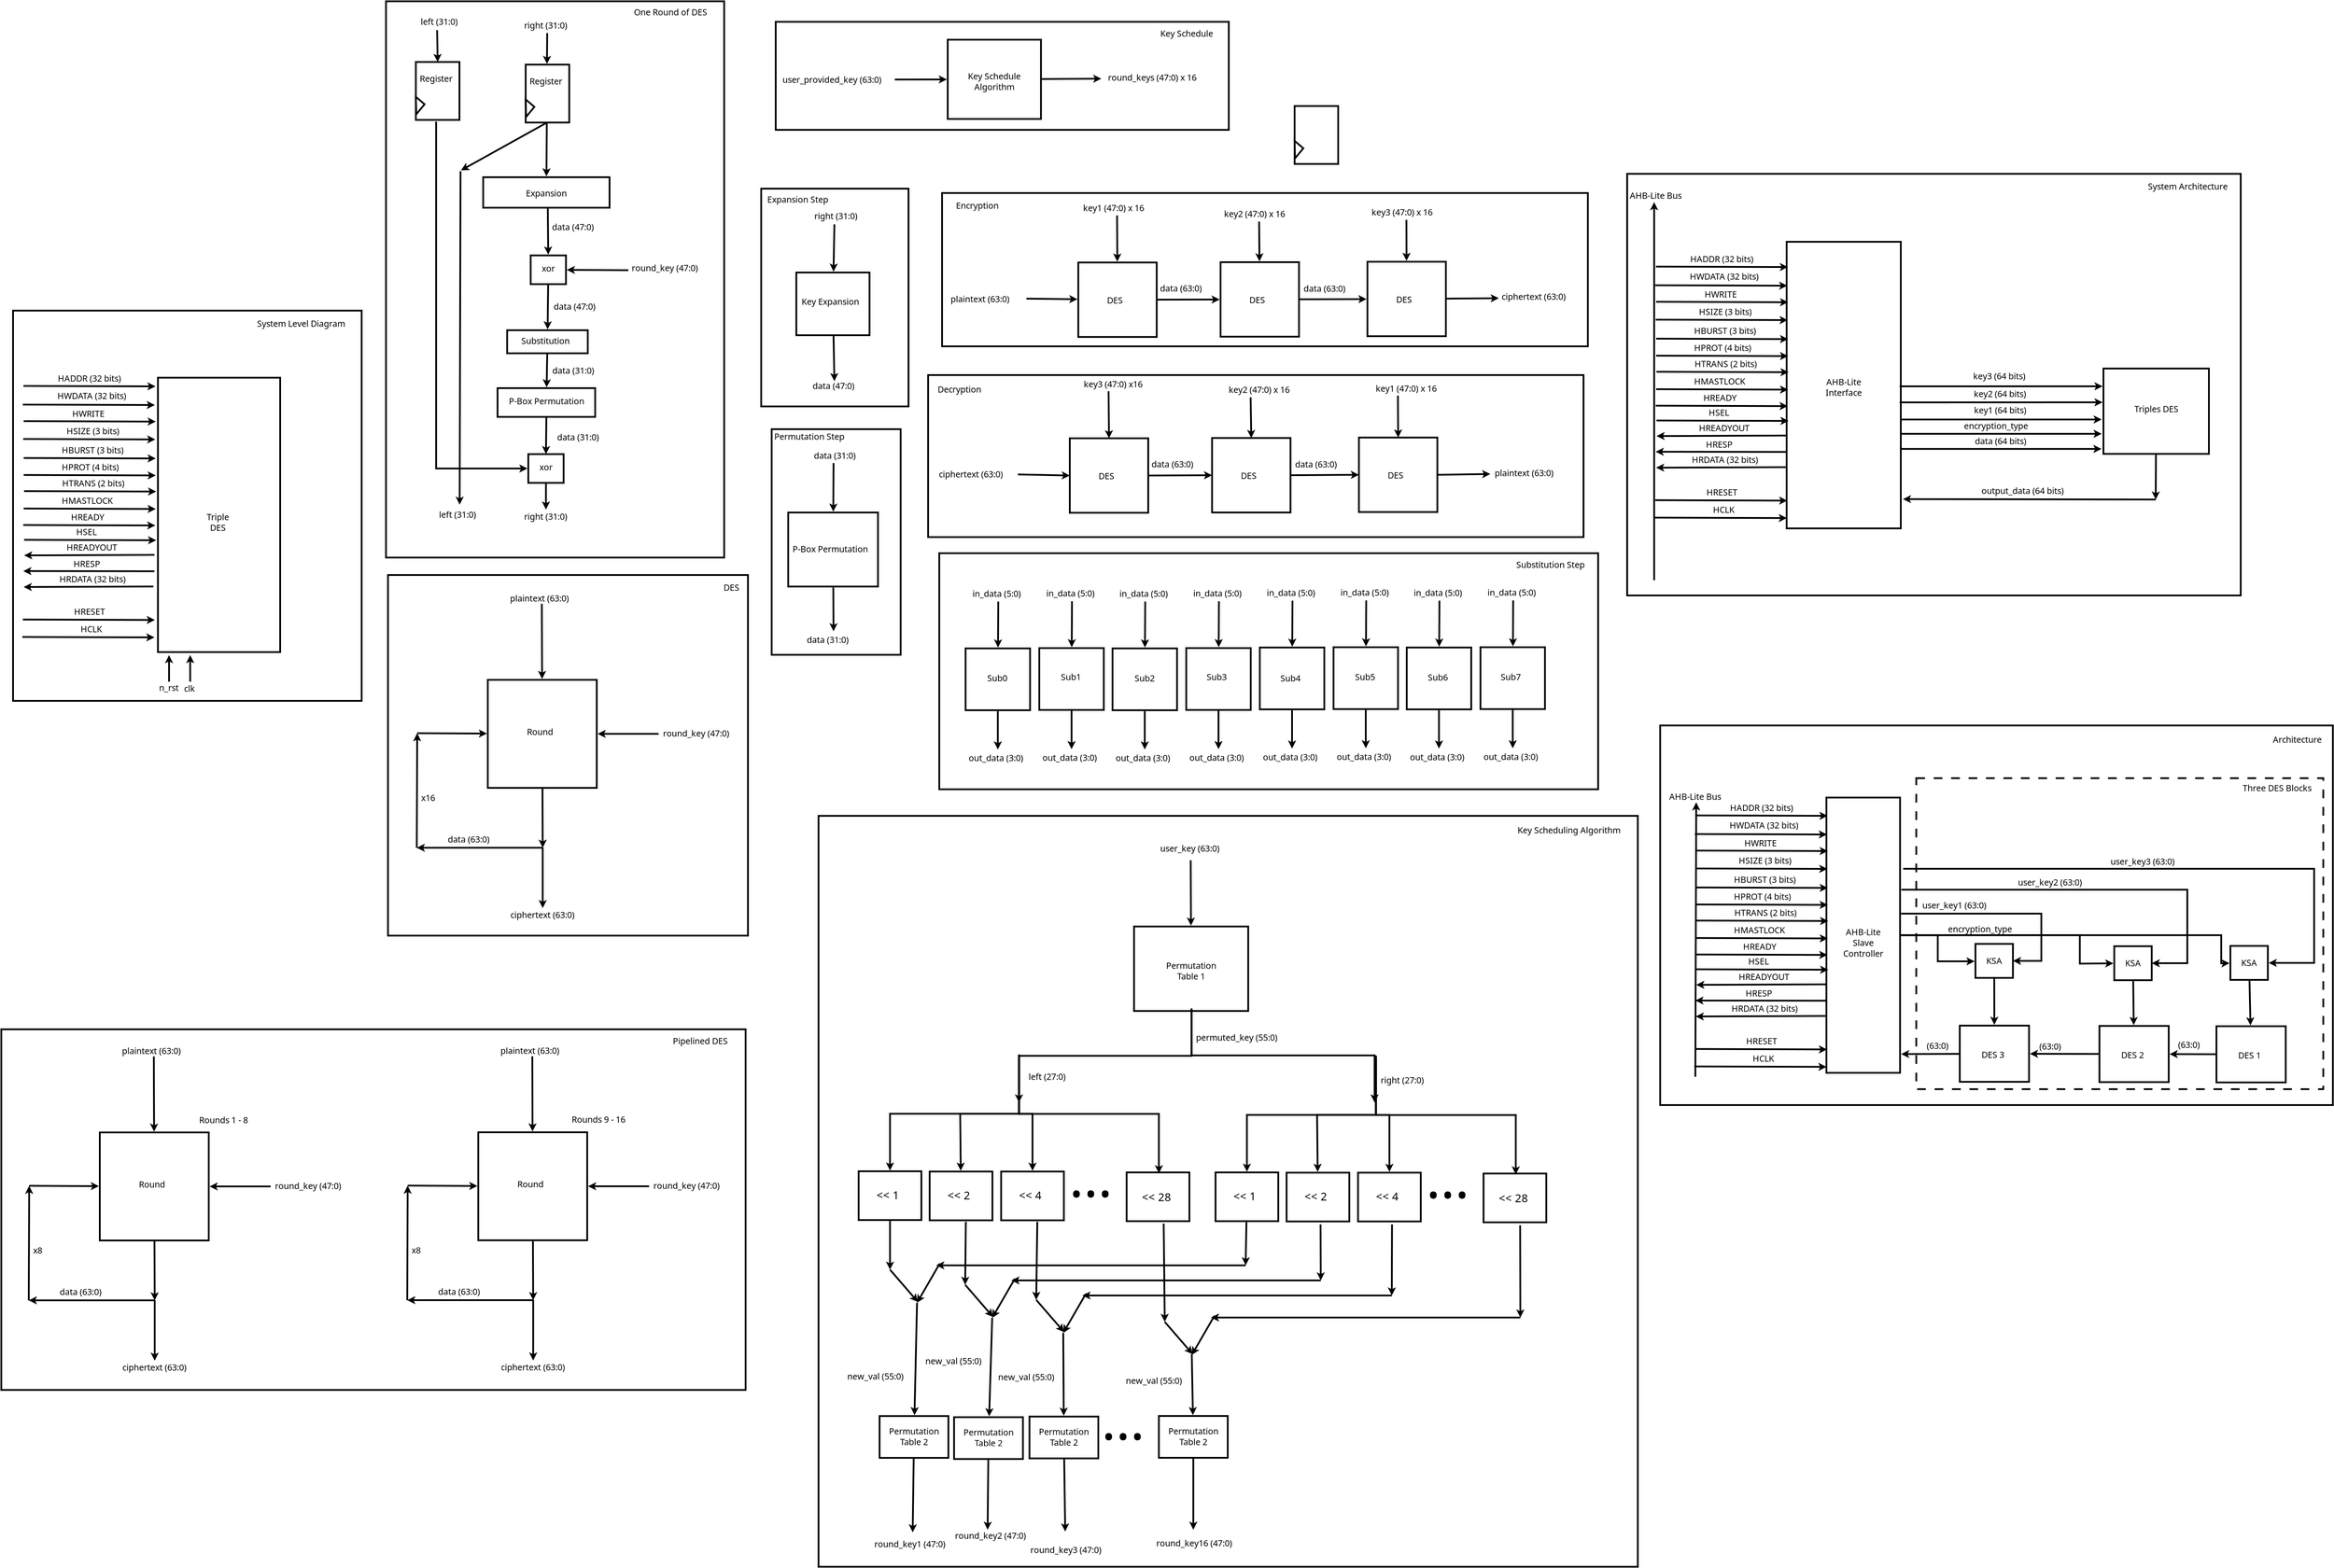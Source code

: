 <?xml version="1.0" encoding="UTF-8"?>
<dia:diagram xmlns:dia="http://www.lysator.liu.se/~alla/dia/">
  <dia:layer name="Background" visible="true" active="true">
    <dia:group>
      <dia:group>
        <dia:object type="Standard - Box" version="0" id="O0">
          <dia:attribute name="obj_pos">
            <dia:point val="121.573,14.55"/>
          </dia:attribute>
          <dia:attribute name="obj_bb">
            <dia:rectangle val="121.473,14.45;197.273,41.75"/>
          </dia:attribute>
          <dia:attribute name="elem_corner">
            <dia:point val="121.573,14.55"/>
          </dia:attribute>
          <dia:attribute name="elem_width">
            <dia:real val="75.6"/>
          </dia:attribute>
          <dia:attribute name="elem_height">
            <dia:real val="27.1"/>
          </dia:attribute>
          <dia:attribute name="border_width">
            <dia:real val="0.2"/>
          </dia:attribute>
          <dia:attribute name="show_background">
            <dia:boolean val="true"/>
          </dia:attribute>
        </dia:object>
        <dia:group>
          <dia:object type="Standard - Box" version="0" id="O1">
            <dia:attribute name="obj_pos">
              <dia:point val="124.593,25.475"/>
            </dia:attribute>
            <dia:attribute name="obj_bb">
              <dia:rectangle val="124.493,25.375;132.093,32.675"/>
            </dia:attribute>
            <dia:attribute name="elem_corner">
              <dia:point val="124.593,25.475"/>
            </dia:attribute>
            <dia:attribute name="elem_width">
              <dia:real val="7.4"/>
            </dia:attribute>
            <dia:attribute name="elem_height">
              <dia:real val="7.1"/>
            </dia:attribute>
            <dia:attribute name="border_width">
              <dia:real val="0.2"/>
            </dia:attribute>
            <dia:attribute name="show_background">
              <dia:boolean val="true"/>
            </dia:attribute>
          </dia:object>
          <dia:object type="Standard - Line" version="0" id="O2">
            <dia:attribute name="obj_pos">
              <dia:point val="128.293,32.675"/>
            </dia:attribute>
            <dia:attribute name="obj_bb">
              <dia:rectangle val="127.819,32.575;128.767,37.299"/>
            </dia:attribute>
            <dia:attribute name="conn_endpoints">
              <dia:point val="128.293,32.675"/>
              <dia:point val="128.293,37.075"/>
            </dia:attribute>
            <dia:attribute name="numcp">
              <dia:int val="1"/>
            </dia:attribute>
            <dia:attribute name="line_width">
              <dia:real val="0.2"/>
            </dia:attribute>
            <dia:attribute name="end_arrow">
              <dia:enum val="22"/>
            </dia:attribute>
            <dia:attribute name="end_arrow_length">
              <dia:real val="0.5"/>
            </dia:attribute>
            <dia:attribute name="end_arrow_width">
              <dia:real val="0.5"/>
            </dia:attribute>
            <dia:connections>
              <dia:connection handle="0" to="O1" connection="8"/>
            </dia:connections>
          </dia:object>
          <dia:object type="Standard - Line" version="0" id="O3">
            <dia:attribute name="obj_pos">
              <dia:point val="128.343,20.1"/>
            </dia:attribute>
            <dia:attribute name="obj_bb">
              <dia:rectangle val="127.844,19.999;128.791,25.598"/>
            </dia:attribute>
            <dia:attribute name="conn_endpoints">
              <dia:point val="128.343,20.1"/>
              <dia:point val="128.313,25.375"/>
            </dia:attribute>
            <dia:attribute name="numcp">
              <dia:int val="1"/>
            </dia:attribute>
            <dia:attribute name="line_width">
              <dia:real val="0.2"/>
            </dia:attribute>
            <dia:attribute name="end_arrow">
              <dia:enum val="22"/>
            </dia:attribute>
            <dia:attribute name="end_arrow_length">
              <dia:real val="0.5"/>
            </dia:attribute>
            <dia:attribute name="end_arrow_width">
              <dia:real val="0.5"/>
            </dia:attribute>
            <dia:connections>
              <dia:connection handle="1" to="O1" connection="8"/>
            </dia:connections>
          </dia:object>
          <dia:object type="Standard - Text" version="1" id="O4">
            <dia:attribute name="obj_pos">
              <dia:point val="125.393,19.55"/>
            </dia:attribute>
            <dia:attribute name="obj_bb">
              <dia:rectangle val="125.393,18.633;131.691,19.785"/>
            </dia:attribute>
            <dia:attribute name="text">
              <dia:composite type="text">
                <dia:attribute name="string">
                  <dia:string>#in_data (5:0)#</dia:string>
                </dia:attribute>
                <dia:attribute name="font">
                  <dia:font family="sans" style="0" name="Helvetica"/>
                </dia:attribute>
                <dia:attribute name="height">
                  <dia:real val="1.235"/>
                </dia:attribute>
                <dia:attribute name="pos">
                  <dia:point val="125.393,19.55"/>
                </dia:attribute>
                <dia:attribute name="color">
                  <dia:color val="#000000"/>
                </dia:attribute>
                <dia:attribute name="alignment">
                  <dia:enum val="0"/>
                </dia:attribute>
              </dia:composite>
            </dia:attribute>
            <dia:attribute name="valign">
              <dia:enum val="3"/>
            </dia:attribute>
          </dia:object>
          <dia:object type="Standard - Text" version="1" id="O5">
            <dia:attribute name="obj_pos">
              <dia:point val="124.953,38.417"/>
            </dia:attribute>
            <dia:attribute name="obj_bb">
              <dia:rectangle val="124.953,37.5;131.971,38.653"/>
            </dia:attribute>
            <dia:attribute name="text">
              <dia:composite type="text">
                <dia:attribute name="string">
                  <dia:string>#out_data (3:0)#</dia:string>
                </dia:attribute>
                <dia:attribute name="font">
                  <dia:font family="sans" style="0" name="Helvetica"/>
                </dia:attribute>
                <dia:attribute name="height">
                  <dia:real val="1.235"/>
                </dia:attribute>
                <dia:attribute name="pos">
                  <dia:point val="124.953,38.417"/>
                </dia:attribute>
                <dia:attribute name="color">
                  <dia:color val="#000000"/>
                </dia:attribute>
                <dia:attribute name="alignment">
                  <dia:enum val="0"/>
                </dia:attribute>
              </dia:composite>
            </dia:attribute>
            <dia:attribute name="valign">
              <dia:enum val="3"/>
            </dia:attribute>
          </dia:object>
          <dia:object type="Standard - Box" version="0" id="O6">
            <dia:attribute name="obj_pos">
              <dia:point val="133.053,25.442"/>
            </dia:attribute>
            <dia:attribute name="obj_bb">
              <dia:rectangle val="132.953,25.343;140.553,32.642"/>
            </dia:attribute>
            <dia:attribute name="elem_corner">
              <dia:point val="133.053,25.442"/>
            </dia:attribute>
            <dia:attribute name="elem_width">
              <dia:real val="7.4"/>
            </dia:attribute>
            <dia:attribute name="elem_height">
              <dia:real val="7.1"/>
            </dia:attribute>
            <dia:attribute name="border_width">
              <dia:real val="0.2"/>
            </dia:attribute>
            <dia:attribute name="show_background">
              <dia:boolean val="true"/>
            </dia:attribute>
          </dia:object>
          <dia:object type="Standard - Line" version="0" id="O7">
            <dia:attribute name="obj_pos">
              <dia:point val="136.753,32.643"/>
            </dia:attribute>
            <dia:attribute name="obj_bb">
              <dia:rectangle val="136.279,32.543;137.227,37.266"/>
            </dia:attribute>
            <dia:attribute name="conn_endpoints">
              <dia:point val="136.753,32.643"/>
              <dia:point val="136.753,37.042"/>
            </dia:attribute>
            <dia:attribute name="numcp">
              <dia:int val="1"/>
            </dia:attribute>
            <dia:attribute name="line_width">
              <dia:real val="0.2"/>
            </dia:attribute>
            <dia:attribute name="end_arrow">
              <dia:enum val="22"/>
            </dia:attribute>
            <dia:attribute name="end_arrow_length">
              <dia:real val="0.5"/>
            </dia:attribute>
            <dia:attribute name="end_arrow_width">
              <dia:real val="0.5"/>
            </dia:attribute>
            <dia:connections>
              <dia:connection handle="0" to="O6" connection="8"/>
            </dia:connections>
          </dia:object>
          <dia:object type="Standard - Line" version="0" id="O8">
            <dia:attribute name="obj_pos">
              <dia:point val="136.803,20.067"/>
            </dia:attribute>
            <dia:attribute name="obj_bb">
              <dia:rectangle val="136.304,19.967;137.251,25.566"/>
            </dia:attribute>
            <dia:attribute name="conn_endpoints">
              <dia:point val="136.803,20.067"/>
              <dia:point val="136.773,25.342"/>
            </dia:attribute>
            <dia:attribute name="numcp">
              <dia:int val="1"/>
            </dia:attribute>
            <dia:attribute name="line_width">
              <dia:real val="0.2"/>
            </dia:attribute>
            <dia:attribute name="end_arrow">
              <dia:enum val="22"/>
            </dia:attribute>
            <dia:attribute name="end_arrow_length">
              <dia:real val="0.5"/>
            </dia:attribute>
            <dia:attribute name="end_arrow_width">
              <dia:real val="0.5"/>
            </dia:attribute>
            <dia:connections>
              <dia:connection handle="1" to="O6" connection="8"/>
            </dia:connections>
          </dia:object>
          <dia:object type="Standard - Text" version="1" id="O9">
            <dia:attribute name="obj_pos">
              <dia:point val="133.853,19.517"/>
            </dia:attribute>
            <dia:attribute name="obj_bb">
              <dia:rectangle val="133.853,18.6;140.151,19.753"/>
            </dia:attribute>
            <dia:attribute name="text">
              <dia:composite type="text">
                <dia:attribute name="string">
                  <dia:string>#in_data (5:0)#</dia:string>
                </dia:attribute>
                <dia:attribute name="font">
                  <dia:font family="sans" style="0" name="Helvetica"/>
                </dia:attribute>
                <dia:attribute name="height">
                  <dia:real val="1.235"/>
                </dia:attribute>
                <dia:attribute name="pos">
                  <dia:point val="133.853,19.517"/>
                </dia:attribute>
                <dia:attribute name="color">
                  <dia:color val="#000000"/>
                </dia:attribute>
                <dia:attribute name="alignment">
                  <dia:enum val="0"/>
                </dia:attribute>
              </dia:composite>
            </dia:attribute>
            <dia:attribute name="valign">
              <dia:enum val="3"/>
            </dia:attribute>
          </dia:object>
          <dia:object type="Standard - Text" version="1" id="O10">
            <dia:attribute name="obj_pos">
              <dia:point val="133.413,38.385"/>
            </dia:attribute>
            <dia:attribute name="obj_bb">
              <dia:rectangle val="133.413,37.468;140.431,38.62"/>
            </dia:attribute>
            <dia:attribute name="text">
              <dia:composite type="text">
                <dia:attribute name="string">
                  <dia:string>#out_data (3:0)#</dia:string>
                </dia:attribute>
                <dia:attribute name="font">
                  <dia:font family="sans" style="0" name="Helvetica"/>
                </dia:attribute>
                <dia:attribute name="height">
                  <dia:real val="1.235"/>
                </dia:attribute>
                <dia:attribute name="pos">
                  <dia:point val="133.413,38.385"/>
                </dia:attribute>
                <dia:attribute name="color">
                  <dia:color val="#000000"/>
                </dia:attribute>
                <dia:attribute name="alignment">
                  <dia:enum val="0"/>
                </dia:attribute>
              </dia:composite>
            </dia:attribute>
            <dia:attribute name="valign">
              <dia:enum val="3"/>
            </dia:attribute>
          </dia:object>
          <dia:object type="Standard - Box" version="0" id="O11">
            <dia:attribute name="obj_pos">
              <dia:point val="141.453,25.475"/>
            </dia:attribute>
            <dia:attribute name="obj_bb">
              <dia:rectangle val="141.353,25.375;148.953,32.675"/>
            </dia:attribute>
            <dia:attribute name="elem_corner">
              <dia:point val="141.453,25.475"/>
            </dia:attribute>
            <dia:attribute name="elem_width">
              <dia:real val="7.4"/>
            </dia:attribute>
            <dia:attribute name="elem_height">
              <dia:real val="7.1"/>
            </dia:attribute>
            <dia:attribute name="border_width">
              <dia:real val="0.2"/>
            </dia:attribute>
            <dia:attribute name="show_background">
              <dia:boolean val="true"/>
            </dia:attribute>
          </dia:object>
          <dia:object type="Standard - Line" version="0" id="O12">
            <dia:attribute name="obj_pos">
              <dia:point val="145.153,32.675"/>
            </dia:attribute>
            <dia:attribute name="obj_bb">
              <dia:rectangle val="144.679,32.575;145.627,37.299"/>
            </dia:attribute>
            <dia:attribute name="conn_endpoints">
              <dia:point val="145.153,32.675"/>
              <dia:point val="145.153,37.075"/>
            </dia:attribute>
            <dia:attribute name="numcp">
              <dia:int val="1"/>
            </dia:attribute>
            <dia:attribute name="line_width">
              <dia:real val="0.2"/>
            </dia:attribute>
            <dia:attribute name="end_arrow">
              <dia:enum val="22"/>
            </dia:attribute>
            <dia:attribute name="end_arrow_length">
              <dia:real val="0.5"/>
            </dia:attribute>
            <dia:attribute name="end_arrow_width">
              <dia:real val="0.5"/>
            </dia:attribute>
            <dia:connections>
              <dia:connection handle="0" to="O11" connection="8"/>
            </dia:connections>
          </dia:object>
          <dia:object type="Standard - Line" version="0" id="O13">
            <dia:attribute name="obj_pos">
              <dia:point val="145.203,20.1"/>
            </dia:attribute>
            <dia:attribute name="obj_bb">
              <dia:rectangle val="144.704,19.999;145.651,25.598"/>
            </dia:attribute>
            <dia:attribute name="conn_endpoints">
              <dia:point val="145.203,20.1"/>
              <dia:point val="145.173,25.375"/>
            </dia:attribute>
            <dia:attribute name="numcp">
              <dia:int val="1"/>
            </dia:attribute>
            <dia:attribute name="line_width">
              <dia:real val="0.2"/>
            </dia:attribute>
            <dia:attribute name="end_arrow">
              <dia:enum val="22"/>
            </dia:attribute>
            <dia:attribute name="end_arrow_length">
              <dia:real val="0.5"/>
            </dia:attribute>
            <dia:attribute name="end_arrow_width">
              <dia:real val="0.5"/>
            </dia:attribute>
            <dia:connections>
              <dia:connection handle="1" to="O11" connection="8"/>
            </dia:connections>
          </dia:object>
          <dia:object type="Standard - Text" version="1" id="O14">
            <dia:attribute name="obj_pos">
              <dia:point val="142.253,19.55"/>
            </dia:attribute>
            <dia:attribute name="obj_bb">
              <dia:rectangle val="142.253,18.633;148.55,19.785"/>
            </dia:attribute>
            <dia:attribute name="text">
              <dia:composite type="text">
                <dia:attribute name="string">
                  <dia:string>#in_data (5:0)#</dia:string>
                </dia:attribute>
                <dia:attribute name="font">
                  <dia:font family="sans" style="0" name="Helvetica"/>
                </dia:attribute>
                <dia:attribute name="height">
                  <dia:real val="1.235"/>
                </dia:attribute>
                <dia:attribute name="pos">
                  <dia:point val="142.253,19.55"/>
                </dia:attribute>
                <dia:attribute name="color">
                  <dia:color val="#000000"/>
                </dia:attribute>
                <dia:attribute name="alignment">
                  <dia:enum val="0"/>
                </dia:attribute>
              </dia:composite>
            </dia:attribute>
            <dia:attribute name="valign">
              <dia:enum val="3"/>
            </dia:attribute>
          </dia:object>
          <dia:object type="Standard - Text" version="1" id="O15">
            <dia:attribute name="obj_pos">
              <dia:point val="141.813,38.417"/>
            </dia:attribute>
            <dia:attribute name="obj_bb">
              <dia:rectangle val="141.813,37.5;148.831,38.653"/>
            </dia:attribute>
            <dia:attribute name="text">
              <dia:composite type="text">
                <dia:attribute name="string">
                  <dia:string>#out_data (3:0)#</dia:string>
                </dia:attribute>
                <dia:attribute name="font">
                  <dia:font family="sans" style="0" name="Helvetica"/>
                </dia:attribute>
                <dia:attribute name="height">
                  <dia:real val="1.235"/>
                </dia:attribute>
                <dia:attribute name="pos">
                  <dia:point val="141.813,38.417"/>
                </dia:attribute>
                <dia:attribute name="color">
                  <dia:color val="#000000"/>
                </dia:attribute>
                <dia:attribute name="alignment">
                  <dia:enum val="0"/>
                </dia:attribute>
              </dia:composite>
            </dia:attribute>
            <dia:attribute name="valign">
              <dia:enum val="3"/>
            </dia:attribute>
          </dia:object>
          <dia:object type="Standard - Box" version="0" id="O16">
            <dia:attribute name="obj_pos">
              <dia:point val="149.913,25.442"/>
            </dia:attribute>
            <dia:attribute name="obj_bb">
              <dia:rectangle val="149.813,25.343;157.413,32.642"/>
            </dia:attribute>
            <dia:attribute name="elem_corner">
              <dia:point val="149.913,25.442"/>
            </dia:attribute>
            <dia:attribute name="elem_width">
              <dia:real val="7.4"/>
            </dia:attribute>
            <dia:attribute name="elem_height">
              <dia:real val="7.1"/>
            </dia:attribute>
            <dia:attribute name="border_width">
              <dia:real val="0.2"/>
            </dia:attribute>
            <dia:attribute name="show_background">
              <dia:boolean val="true"/>
            </dia:attribute>
          </dia:object>
          <dia:object type="Standard - Line" version="0" id="O17">
            <dia:attribute name="obj_pos">
              <dia:point val="153.613,32.643"/>
            </dia:attribute>
            <dia:attribute name="obj_bb">
              <dia:rectangle val="153.139,32.543;154.087,37.266"/>
            </dia:attribute>
            <dia:attribute name="conn_endpoints">
              <dia:point val="153.613,32.643"/>
              <dia:point val="153.613,37.042"/>
            </dia:attribute>
            <dia:attribute name="numcp">
              <dia:int val="1"/>
            </dia:attribute>
            <dia:attribute name="line_width">
              <dia:real val="0.2"/>
            </dia:attribute>
            <dia:attribute name="end_arrow">
              <dia:enum val="22"/>
            </dia:attribute>
            <dia:attribute name="end_arrow_length">
              <dia:real val="0.5"/>
            </dia:attribute>
            <dia:attribute name="end_arrow_width">
              <dia:real val="0.5"/>
            </dia:attribute>
            <dia:connections>
              <dia:connection handle="0" to="O16" connection="8"/>
            </dia:connections>
          </dia:object>
          <dia:object type="Standard - Line" version="0" id="O18">
            <dia:attribute name="obj_pos">
              <dia:point val="153.663,20.067"/>
            </dia:attribute>
            <dia:attribute name="obj_bb">
              <dia:rectangle val="153.164,19.967;154.111,25.566"/>
            </dia:attribute>
            <dia:attribute name="conn_endpoints">
              <dia:point val="153.663,20.067"/>
              <dia:point val="153.633,25.342"/>
            </dia:attribute>
            <dia:attribute name="numcp">
              <dia:int val="1"/>
            </dia:attribute>
            <dia:attribute name="line_width">
              <dia:real val="0.2"/>
            </dia:attribute>
            <dia:attribute name="end_arrow">
              <dia:enum val="22"/>
            </dia:attribute>
            <dia:attribute name="end_arrow_length">
              <dia:real val="0.5"/>
            </dia:attribute>
            <dia:attribute name="end_arrow_width">
              <dia:real val="0.5"/>
            </dia:attribute>
            <dia:connections>
              <dia:connection handle="1" to="O16" connection="8"/>
            </dia:connections>
          </dia:object>
          <dia:object type="Standard - Text" version="1" id="O19">
            <dia:attribute name="obj_pos">
              <dia:point val="150.713,19.517"/>
            </dia:attribute>
            <dia:attribute name="obj_bb">
              <dia:rectangle val="150.713,18.6;157.011,19.753"/>
            </dia:attribute>
            <dia:attribute name="text">
              <dia:composite type="text">
                <dia:attribute name="string">
                  <dia:string>#in_data (5:0)#</dia:string>
                </dia:attribute>
                <dia:attribute name="font">
                  <dia:font family="sans" style="0" name="Helvetica"/>
                </dia:attribute>
                <dia:attribute name="height">
                  <dia:real val="1.235"/>
                </dia:attribute>
                <dia:attribute name="pos">
                  <dia:point val="150.713,19.517"/>
                </dia:attribute>
                <dia:attribute name="color">
                  <dia:color val="#000000"/>
                </dia:attribute>
                <dia:attribute name="alignment">
                  <dia:enum val="0"/>
                </dia:attribute>
              </dia:composite>
            </dia:attribute>
            <dia:attribute name="valign">
              <dia:enum val="3"/>
            </dia:attribute>
          </dia:object>
          <dia:object type="Standard - Text" version="1" id="O20">
            <dia:attribute name="obj_pos">
              <dia:point val="150.273,38.385"/>
            </dia:attribute>
            <dia:attribute name="obj_bb">
              <dia:rectangle val="150.273,37.468;157.291,38.62"/>
            </dia:attribute>
            <dia:attribute name="text">
              <dia:composite type="text">
                <dia:attribute name="string">
                  <dia:string>#out_data (3:0)#</dia:string>
                </dia:attribute>
                <dia:attribute name="font">
                  <dia:font family="sans" style="0" name="Helvetica"/>
                </dia:attribute>
                <dia:attribute name="height">
                  <dia:real val="1.235"/>
                </dia:attribute>
                <dia:attribute name="pos">
                  <dia:point val="150.273,38.385"/>
                </dia:attribute>
                <dia:attribute name="color">
                  <dia:color val="#000000"/>
                </dia:attribute>
                <dia:attribute name="alignment">
                  <dia:enum val="0"/>
                </dia:attribute>
              </dia:composite>
            </dia:attribute>
            <dia:attribute name="valign">
              <dia:enum val="3"/>
            </dia:attribute>
          </dia:object>
          <dia:object type="Standard - Box" version="0" id="O21">
            <dia:attribute name="obj_pos">
              <dia:point val="158.353,25.375"/>
            </dia:attribute>
            <dia:attribute name="obj_bb">
              <dia:rectangle val="158.253,25.275;165.853,32.575"/>
            </dia:attribute>
            <dia:attribute name="elem_corner">
              <dia:point val="158.353,25.375"/>
            </dia:attribute>
            <dia:attribute name="elem_width">
              <dia:real val="7.4"/>
            </dia:attribute>
            <dia:attribute name="elem_height">
              <dia:real val="7.1"/>
            </dia:attribute>
            <dia:attribute name="border_width">
              <dia:real val="0.2"/>
            </dia:attribute>
            <dia:attribute name="show_background">
              <dia:boolean val="true"/>
            </dia:attribute>
          </dia:object>
          <dia:object type="Standard - Line" version="0" id="O22">
            <dia:attribute name="obj_pos">
              <dia:point val="162.053,32.575"/>
            </dia:attribute>
            <dia:attribute name="obj_bb">
              <dia:rectangle val="161.579,32.475;162.527,37.199"/>
            </dia:attribute>
            <dia:attribute name="conn_endpoints">
              <dia:point val="162.053,32.575"/>
              <dia:point val="162.053,36.975"/>
            </dia:attribute>
            <dia:attribute name="numcp">
              <dia:int val="1"/>
            </dia:attribute>
            <dia:attribute name="line_width">
              <dia:real val="0.2"/>
            </dia:attribute>
            <dia:attribute name="end_arrow">
              <dia:enum val="22"/>
            </dia:attribute>
            <dia:attribute name="end_arrow_length">
              <dia:real val="0.5"/>
            </dia:attribute>
            <dia:attribute name="end_arrow_width">
              <dia:real val="0.5"/>
            </dia:attribute>
            <dia:connections>
              <dia:connection handle="0" to="O21" connection="8"/>
            </dia:connections>
          </dia:object>
          <dia:object type="Standard - Line" version="0" id="O23">
            <dia:attribute name="obj_pos">
              <dia:point val="162.103,20"/>
            </dia:attribute>
            <dia:attribute name="obj_bb">
              <dia:rectangle val="161.604,19.899;162.551,25.498"/>
            </dia:attribute>
            <dia:attribute name="conn_endpoints">
              <dia:point val="162.103,20"/>
              <dia:point val="162.073,25.275"/>
            </dia:attribute>
            <dia:attribute name="numcp">
              <dia:int val="1"/>
            </dia:attribute>
            <dia:attribute name="line_width">
              <dia:real val="0.2"/>
            </dia:attribute>
            <dia:attribute name="end_arrow">
              <dia:enum val="22"/>
            </dia:attribute>
            <dia:attribute name="end_arrow_length">
              <dia:real val="0.5"/>
            </dia:attribute>
            <dia:attribute name="end_arrow_width">
              <dia:real val="0.5"/>
            </dia:attribute>
            <dia:connections>
              <dia:connection handle="1" to="O21" connection="8"/>
            </dia:connections>
          </dia:object>
          <dia:object type="Standard - Text" version="1" id="O24">
            <dia:attribute name="obj_pos">
              <dia:point val="159.153,19.45"/>
            </dia:attribute>
            <dia:attribute name="obj_bb">
              <dia:rectangle val="159.153,18.532;165.451,19.685"/>
            </dia:attribute>
            <dia:attribute name="text">
              <dia:composite type="text">
                <dia:attribute name="string">
                  <dia:string>#in_data (5:0)#</dia:string>
                </dia:attribute>
                <dia:attribute name="font">
                  <dia:font family="sans" style="0" name="Helvetica"/>
                </dia:attribute>
                <dia:attribute name="height">
                  <dia:real val="1.235"/>
                </dia:attribute>
                <dia:attribute name="pos">
                  <dia:point val="159.153,19.45"/>
                </dia:attribute>
                <dia:attribute name="color">
                  <dia:color val="#000000"/>
                </dia:attribute>
                <dia:attribute name="alignment">
                  <dia:enum val="0"/>
                </dia:attribute>
              </dia:composite>
            </dia:attribute>
            <dia:attribute name="valign">
              <dia:enum val="3"/>
            </dia:attribute>
          </dia:object>
          <dia:object type="Standard - Text" version="1" id="O25">
            <dia:attribute name="obj_pos">
              <dia:point val="158.713,38.318"/>
            </dia:attribute>
            <dia:attribute name="obj_bb">
              <dia:rectangle val="158.713,37.4;165.731,38.553"/>
            </dia:attribute>
            <dia:attribute name="text">
              <dia:composite type="text">
                <dia:attribute name="string">
                  <dia:string>#out_data (3:0)#</dia:string>
                </dia:attribute>
                <dia:attribute name="font">
                  <dia:font family="sans" style="0" name="Helvetica"/>
                </dia:attribute>
                <dia:attribute name="height">
                  <dia:real val="1.235"/>
                </dia:attribute>
                <dia:attribute name="pos">
                  <dia:point val="158.713,38.318"/>
                </dia:attribute>
                <dia:attribute name="color">
                  <dia:color val="#000000"/>
                </dia:attribute>
                <dia:attribute name="alignment">
                  <dia:enum val="0"/>
                </dia:attribute>
              </dia:composite>
            </dia:attribute>
            <dia:attribute name="valign">
              <dia:enum val="3"/>
            </dia:attribute>
          </dia:object>
          <dia:object type="Standard - Box" version="0" id="O26">
            <dia:attribute name="obj_pos">
              <dia:point val="166.813,25.343"/>
            </dia:attribute>
            <dia:attribute name="obj_bb">
              <dia:rectangle val="166.713,25.242;174.313,32.542"/>
            </dia:attribute>
            <dia:attribute name="elem_corner">
              <dia:point val="166.813,25.343"/>
            </dia:attribute>
            <dia:attribute name="elem_width">
              <dia:real val="7.4"/>
            </dia:attribute>
            <dia:attribute name="elem_height">
              <dia:real val="7.1"/>
            </dia:attribute>
            <dia:attribute name="border_width">
              <dia:real val="0.2"/>
            </dia:attribute>
            <dia:attribute name="show_background">
              <dia:boolean val="true"/>
            </dia:attribute>
          </dia:object>
          <dia:object type="Standard - Line" version="0" id="O27">
            <dia:attribute name="obj_pos">
              <dia:point val="170.513,32.543"/>
            </dia:attribute>
            <dia:attribute name="obj_bb">
              <dia:rectangle val="170.039,32.443;170.987,37.166"/>
            </dia:attribute>
            <dia:attribute name="conn_endpoints">
              <dia:point val="170.513,32.543"/>
              <dia:point val="170.513,36.943"/>
            </dia:attribute>
            <dia:attribute name="numcp">
              <dia:int val="1"/>
            </dia:attribute>
            <dia:attribute name="line_width">
              <dia:real val="0.2"/>
            </dia:attribute>
            <dia:attribute name="end_arrow">
              <dia:enum val="22"/>
            </dia:attribute>
            <dia:attribute name="end_arrow_length">
              <dia:real val="0.5"/>
            </dia:attribute>
            <dia:attribute name="end_arrow_width">
              <dia:real val="0.5"/>
            </dia:attribute>
            <dia:connections>
              <dia:connection handle="0" to="O26" connection="8"/>
            </dia:connections>
          </dia:object>
          <dia:object type="Standard - Line" version="0" id="O28">
            <dia:attribute name="obj_pos">
              <dia:point val="170.563,19.968"/>
            </dia:attribute>
            <dia:attribute name="obj_bb">
              <dia:rectangle val="170.064,19.867;171.011,25.466"/>
            </dia:attribute>
            <dia:attribute name="conn_endpoints">
              <dia:point val="170.563,19.968"/>
              <dia:point val="170.533,25.242"/>
            </dia:attribute>
            <dia:attribute name="numcp">
              <dia:int val="1"/>
            </dia:attribute>
            <dia:attribute name="line_width">
              <dia:real val="0.2"/>
            </dia:attribute>
            <dia:attribute name="end_arrow">
              <dia:enum val="22"/>
            </dia:attribute>
            <dia:attribute name="end_arrow_length">
              <dia:real val="0.5"/>
            </dia:attribute>
            <dia:attribute name="end_arrow_width">
              <dia:real val="0.5"/>
            </dia:attribute>
            <dia:connections>
              <dia:connection handle="1" to="O26" connection="8"/>
            </dia:connections>
          </dia:object>
          <dia:object type="Standard - Text" version="1" id="O29">
            <dia:attribute name="obj_pos">
              <dia:point val="167.613,19.418"/>
            </dia:attribute>
            <dia:attribute name="obj_bb">
              <dia:rectangle val="167.613,18.5;173.911,19.652"/>
            </dia:attribute>
            <dia:attribute name="text">
              <dia:composite type="text">
                <dia:attribute name="string">
                  <dia:string>#in_data (5:0)#</dia:string>
                </dia:attribute>
                <dia:attribute name="font">
                  <dia:font family="sans" style="0" name="Helvetica"/>
                </dia:attribute>
                <dia:attribute name="height">
                  <dia:real val="1.235"/>
                </dia:attribute>
                <dia:attribute name="pos">
                  <dia:point val="167.613,19.418"/>
                </dia:attribute>
                <dia:attribute name="color">
                  <dia:color val="#000000"/>
                </dia:attribute>
                <dia:attribute name="alignment">
                  <dia:enum val="0"/>
                </dia:attribute>
              </dia:composite>
            </dia:attribute>
            <dia:attribute name="valign">
              <dia:enum val="3"/>
            </dia:attribute>
          </dia:object>
          <dia:object type="Standard - Text" version="1" id="O30">
            <dia:attribute name="obj_pos">
              <dia:point val="167.173,38.285"/>
            </dia:attribute>
            <dia:attribute name="obj_bb">
              <dia:rectangle val="167.173,37.367;174.191,38.52"/>
            </dia:attribute>
            <dia:attribute name="text">
              <dia:composite type="text">
                <dia:attribute name="string">
                  <dia:string>#out_data (3:0)#</dia:string>
                </dia:attribute>
                <dia:attribute name="font">
                  <dia:font family="sans" style="0" name="Helvetica"/>
                </dia:attribute>
                <dia:attribute name="height">
                  <dia:real val="1.235"/>
                </dia:attribute>
                <dia:attribute name="pos">
                  <dia:point val="167.173,38.285"/>
                </dia:attribute>
                <dia:attribute name="color">
                  <dia:color val="#000000"/>
                </dia:attribute>
                <dia:attribute name="alignment">
                  <dia:enum val="0"/>
                </dia:attribute>
              </dia:composite>
            </dia:attribute>
            <dia:attribute name="valign">
              <dia:enum val="3"/>
            </dia:attribute>
          </dia:object>
          <dia:object type="Standard - Box" version="0" id="O31">
            <dia:attribute name="obj_pos">
              <dia:point val="175.213,25.375"/>
            </dia:attribute>
            <dia:attribute name="obj_bb">
              <dia:rectangle val="175.113,25.275;182.713,32.575"/>
            </dia:attribute>
            <dia:attribute name="elem_corner">
              <dia:point val="175.213,25.375"/>
            </dia:attribute>
            <dia:attribute name="elem_width">
              <dia:real val="7.4"/>
            </dia:attribute>
            <dia:attribute name="elem_height">
              <dia:real val="7.1"/>
            </dia:attribute>
            <dia:attribute name="border_width">
              <dia:real val="0.2"/>
            </dia:attribute>
            <dia:attribute name="show_background">
              <dia:boolean val="true"/>
            </dia:attribute>
          </dia:object>
          <dia:object type="Standard - Line" version="0" id="O32">
            <dia:attribute name="obj_pos">
              <dia:point val="178.913,32.575"/>
            </dia:attribute>
            <dia:attribute name="obj_bb">
              <dia:rectangle val="178.439,32.475;179.387,37.199"/>
            </dia:attribute>
            <dia:attribute name="conn_endpoints">
              <dia:point val="178.913,32.575"/>
              <dia:point val="178.913,36.975"/>
            </dia:attribute>
            <dia:attribute name="numcp">
              <dia:int val="1"/>
            </dia:attribute>
            <dia:attribute name="line_width">
              <dia:real val="0.2"/>
            </dia:attribute>
            <dia:attribute name="end_arrow">
              <dia:enum val="22"/>
            </dia:attribute>
            <dia:attribute name="end_arrow_length">
              <dia:real val="0.5"/>
            </dia:attribute>
            <dia:attribute name="end_arrow_width">
              <dia:real val="0.5"/>
            </dia:attribute>
            <dia:connections>
              <dia:connection handle="0" to="O31" connection="8"/>
            </dia:connections>
          </dia:object>
          <dia:object type="Standard - Line" version="0" id="O33">
            <dia:attribute name="obj_pos">
              <dia:point val="178.963,20"/>
            </dia:attribute>
            <dia:attribute name="obj_bb">
              <dia:rectangle val="178.464,19.899;179.411,25.498"/>
            </dia:attribute>
            <dia:attribute name="conn_endpoints">
              <dia:point val="178.963,20"/>
              <dia:point val="178.933,25.275"/>
            </dia:attribute>
            <dia:attribute name="numcp">
              <dia:int val="1"/>
            </dia:attribute>
            <dia:attribute name="line_width">
              <dia:real val="0.2"/>
            </dia:attribute>
            <dia:attribute name="end_arrow">
              <dia:enum val="22"/>
            </dia:attribute>
            <dia:attribute name="end_arrow_length">
              <dia:real val="0.5"/>
            </dia:attribute>
            <dia:attribute name="end_arrow_width">
              <dia:real val="0.5"/>
            </dia:attribute>
            <dia:connections>
              <dia:connection handle="1" to="O31" connection="8"/>
            </dia:connections>
          </dia:object>
          <dia:object type="Standard - Text" version="1" id="O34">
            <dia:attribute name="obj_pos">
              <dia:point val="176.013,19.45"/>
            </dia:attribute>
            <dia:attribute name="obj_bb">
              <dia:rectangle val="176.013,18.532;182.311,19.685"/>
            </dia:attribute>
            <dia:attribute name="text">
              <dia:composite type="text">
                <dia:attribute name="string">
                  <dia:string>#in_data (5:0)#</dia:string>
                </dia:attribute>
                <dia:attribute name="font">
                  <dia:font family="sans" style="0" name="Helvetica"/>
                </dia:attribute>
                <dia:attribute name="height">
                  <dia:real val="1.235"/>
                </dia:attribute>
                <dia:attribute name="pos">
                  <dia:point val="176.013,19.45"/>
                </dia:attribute>
                <dia:attribute name="color">
                  <dia:color val="#000000"/>
                </dia:attribute>
                <dia:attribute name="alignment">
                  <dia:enum val="0"/>
                </dia:attribute>
              </dia:composite>
            </dia:attribute>
            <dia:attribute name="valign">
              <dia:enum val="3"/>
            </dia:attribute>
          </dia:object>
          <dia:object type="Standard - Text" version="1" id="O35">
            <dia:attribute name="obj_pos">
              <dia:point val="175.573,38.318"/>
            </dia:attribute>
            <dia:attribute name="obj_bb">
              <dia:rectangle val="175.573,37.4;182.591,38.553"/>
            </dia:attribute>
            <dia:attribute name="text">
              <dia:composite type="text">
                <dia:attribute name="string">
                  <dia:string>#out_data (3:0)#</dia:string>
                </dia:attribute>
                <dia:attribute name="font">
                  <dia:font family="sans" style="0" name="Helvetica"/>
                </dia:attribute>
                <dia:attribute name="height">
                  <dia:real val="1.235"/>
                </dia:attribute>
                <dia:attribute name="pos">
                  <dia:point val="175.573,38.318"/>
                </dia:attribute>
                <dia:attribute name="color">
                  <dia:color val="#000000"/>
                </dia:attribute>
                <dia:attribute name="alignment">
                  <dia:enum val="0"/>
                </dia:attribute>
              </dia:composite>
            </dia:attribute>
            <dia:attribute name="valign">
              <dia:enum val="3"/>
            </dia:attribute>
          </dia:object>
          <dia:object type="Standard - Box" version="0" id="O36">
            <dia:attribute name="obj_pos">
              <dia:point val="183.673,25.343"/>
            </dia:attribute>
            <dia:attribute name="obj_bb">
              <dia:rectangle val="183.573,25.242;191.173,32.542"/>
            </dia:attribute>
            <dia:attribute name="elem_corner">
              <dia:point val="183.673,25.343"/>
            </dia:attribute>
            <dia:attribute name="elem_width">
              <dia:real val="7.4"/>
            </dia:attribute>
            <dia:attribute name="elem_height">
              <dia:real val="7.1"/>
            </dia:attribute>
            <dia:attribute name="border_width">
              <dia:real val="0.2"/>
            </dia:attribute>
            <dia:attribute name="show_background">
              <dia:boolean val="true"/>
            </dia:attribute>
          </dia:object>
          <dia:object type="Standard - Line" version="0" id="O37">
            <dia:attribute name="obj_pos">
              <dia:point val="187.373,32.543"/>
            </dia:attribute>
            <dia:attribute name="obj_bb">
              <dia:rectangle val="186.899,32.443;187.847,37.166"/>
            </dia:attribute>
            <dia:attribute name="conn_endpoints">
              <dia:point val="187.373,32.543"/>
              <dia:point val="187.373,36.943"/>
            </dia:attribute>
            <dia:attribute name="numcp">
              <dia:int val="1"/>
            </dia:attribute>
            <dia:attribute name="line_width">
              <dia:real val="0.2"/>
            </dia:attribute>
            <dia:attribute name="end_arrow">
              <dia:enum val="22"/>
            </dia:attribute>
            <dia:attribute name="end_arrow_length">
              <dia:real val="0.5"/>
            </dia:attribute>
            <dia:attribute name="end_arrow_width">
              <dia:real val="0.5"/>
            </dia:attribute>
            <dia:connections>
              <dia:connection handle="0" to="O36" connection="8"/>
            </dia:connections>
          </dia:object>
          <dia:object type="Standard - Line" version="0" id="O38">
            <dia:attribute name="obj_pos">
              <dia:point val="187.423,19.968"/>
            </dia:attribute>
            <dia:attribute name="obj_bb">
              <dia:rectangle val="186.924,19.867;187.871,25.466"/>
            </dia:attribute>
            <dia:attribute name="conn_endpoints">
              <dia:point val="187.423,19.968"/>
              <dia:point val="187.393,25.242"/>
            </dia:attribute>
            <dia:attribute name="numcp">
              <dia:int val="1"/>
            </dia:attribute>
            <dia:attribute name="line_width">
              <dia:real val="0.2"/>
            </dia:attribute>
            <dia:attribute name="end_arrow">
              <dia:enum val="22"/>
            </dia:attribute>
            <dia:attribute name="end_arrow_length">
              <dia:real val="0.5"/>
            </dia:attribute>
            <dia:attribute name="end_arrow_width">
              <dia:real val="0.5"/>
            </dia:attribute>
            <dia:connections>
              <dia:connection handle="1" to="O36" connection="8"/>
            </dia:connections>
          </dia:object>
          <dia:object type="Standard - Text" version="1" id="O39">
            <dia:attribute name="obj_pos">
              <dia:point val="184.473,19.418"/>
            </dia:attribute>
            <dia:attribute name="obj_bb">
              <dia:rectangle val="184.473,18.5;190.771,19.652"/>
            </dia:attribute>
            <dia:attribute name="text">
              <dia:composite type="text">
                <dia:attribute name="string">
                  <dia:string>#in_data (5:0)#</dia:string>
                </dia:attribute>
                <dia:attribute name="font">
                  <dia:font family="sans" style="0" name="Helvetica"/>
                </dia:attribute>
                <dia:attribute name="height">
                  <dia:real val="1.235"/>
                </dia:attribute>
                <dia:attribute name="pos">
                  <dia:point val="184.473,19.418"/>
                </dia:attribute>
                <dia:attribute name="color">
                  <dia:color val="#000000"/>
                </dia:attribute>
                <dia:attribute name="alignment">
                  <dia:enum val="0"/>
                </dia:attribute>
              </dia:composite>
            </dia:attribute>
            <dia:attribute name="valign">
              <dia:enum val="3"/>
            </dia:attribute>
          </dia:object>
          <dia:object type="Standard - Text" version="1" id="O40">
            <dia:attribute name="obj_pos">
              <dia:point val="184.033,38.285"/>
            </dia:attribute>
            <dia:attribute name="obj_bb">
              <dia:rectangle val="184.033,37.367;191.05,38.52"/>
            </dia:attribute>
            <dia:attribute name="text">
              <dia:composite type="text">
                <dia:attribute name="string">
                  <dia:string>#out_data (3:0)#</dia:string>
                </dia:attribute>
                <dia:attribute name="font">
                  <dia:font family="sans" style="0" name="Helvetica"/>
                </dia:attribute>
                <dia:attribute name="height">
                  <dia:real val="1.235"/>
                </dia:attribute>
                <dia:attribute name="pos">
                  <dia:point val="184.033,38.285"/>
                </dia:attribute>
                <dia:attribute name="color">
                  <dia:color val="#000000"/>
                </dia:attribute>
                <dia:attribute name="alignment">
                  <dia:enum val="0"/>
                </dia:attribute>
              </dia:composite>
            </dia:attribute>
            <dia:attribute name="valign">
              <dia:enum val="3"/>
            </dia:attribute>
          </dia:object>
        </dia:group>
        <dia:object type="Standard - Text" version="1" id="O41">
          <dia:attribute name="obj_pos">
            <dia:point val="127.073,29.25"/>
          </dia:attribute>
          <dia:attribute name="obj_bb">
            <dia:rectangle val="127.073,28.332;129.583,29.485"/>
          </dia:attribute>
          <dia:attribute name="text">
            <dia:composite type="text">
              <dia:attribute name="string">
                <dia:string>#Sub0#</dia:string>
              </dia:attribute>
              <dia:attribute name="font">
                <dia:font family="sans" style="0" name="Helvetica"/>
              </dia:attribute>
              <dia:attribute name="height">
                <dia:real val="1.235"/>
              </dia:attribute>
              <dia:attribute name="pos">
                <dia:point val="127.073,29.25"/>
              </dia:attribute>
              <dia:attribute name="color">
                <dia:color val="#000000"/>
              </dia:attribute>
              <dia:attribute name="alignment">
                <dia:enum val="0"/>
              </dia:attribute>
            </dia:composite>
          </dia:attribute>
          <dia:attribute name="valign">
            <dia:enum val="3"/>
          </dia:attribute>
        </dia:object>
        <dia:object type="Standard - Text" version="1" id="O42">
          <dia:attribute name="obj_pos">
            <dia:point val="135.533,29.117"/>
          </dia:attribute>
          <dia:attribute name="obj_bb">
            <dia:rectangle val="135.533,28.2;138.043,29.352"/>
          </dia:attribute>
          <dia:attribute name="text">
            <dia:composite type="text">
              <dia:attribute name="string">
                <dia:string>#Sub1#</dia:string>
              </dia:attribute>
              <dia:attribute name="font">
                <dia:font family="sans" style="0" name="Helvetica"/>
              </dia:attribute>
              <dia:attribute name="height">
                <dia:real val="1.235"/>
              </dia:attribute>
              <dia:attribute name="pos">
                <dia:point val="135.533,29.117"/>
              </dia:attribute>
              <dia:attribute name="color">
                <dia:color val="#000000"/>
              </dia:attribute>
              <dia:attribute name="alignment">
                <dia:enum val="0"/>
              </dia:attribute>
            </dia:composite>
          </dia:attribute>
          <dia:attribute name="valign">
            <dia:enum val="3"/>
          </dia:attribute>
        </dia:object>
        <dia:object type="Standard - Text" version="1" id="O43">
          <dia:attribute name="obj_pos">
            <dia:point val="143.993,29.267"/>
          </dia:attribute>
          <dia:attribute name="obj_bb">
            <dia:rectangle val="143.993,28.35;146.505,29.503"/>
          </dia:attribute>
          <dia:attribute name="text">
            <dia:composite type="text">
              <dia:attribute name="string">
                <dia:string>#Sub2#</dia:string>
              </dia:attribute>
              <dia:attribute name="font">
                <dia:font family="sans" style="0" name="Helvetica"/>
              </dia:attribute>
              <dia:attribute name="height">
                <dia:real val="1.235"/>
              </dia:attribute>
              <dia:attribute name="pos">
                <dia:point val="143.993,29.267"/>
              </dia:attribute>
              <dia:attribute name="color">
                <dia:color val="#000000"/>
              </dia:attribute>
              <dia:attribute name="alignment">
                <dia:enum val="0"/>
              </dia:attribute>
            </dia:composite>
          </dia:attribute>
          <dia:attribute name="valign">
            <dia:enum val="3"/>
          </dia:attribute>
        </dia:object>
        <dia:object type="Standard - Text" version="1" id="O44">
          <dia:attribute name="obj_pos">
            <dia:point val="152.253,29.117"/>
          </dia:attribute>
          <dia:attribute name="obj_bb">
            <dia:rectangle val="152.253,28.2;154.765,29.352"/>
          </dia:attribute>
          <dia:attribute name="text">
            <dia:composite type="text">
              <dia:attribute name="string">
                <dia:string>#Sub3#</dia:string>
              </dia:attribute>
              <dia:attribute name="font">
                <dia:font family="sans" style="0" name="Helvetica"/>
              </dia:attribute>
              <dia:attribute name="height">
                <dia:real val="1.235"/>
              </dia:attribute>
              <dia:attribute name="pos">
                <dia:point val="152.253,29.117"/>
              </dia:attribute>
              <dia:attribute name="color">
                <dia:color val="#000000"/>
              </dia:attribute>
              <dia:attribute name="alignment">
                <dia:enum val="0"/>
              </dia:attribute>
            </dia:composite>
          </dia:attribute>
          <dia:attribute name="valign">
            <dia:enum val="3"/>
          </dia:attribute>
        </dia:object>
        <dia:object type="Standard - Text" version="1" id="O45">
          <dia:attribute name="obj_pos">
            <dia:point val="160.713,29.267"/>
          </dia:attribute>
          <dia:attribute name="obj_bb">
            <dia:rectangle val="160.713,28.35;163.223,29.503"/>
          </dia:attribute>
          <dia:attribute name="text">
            <dia:composite type="text">
              <dia:attribute name="string">
                <dia:string>#Sub4#</dia:string>
              </dia:attribute>
              <dia:attribute name="font">
                <dia:font family="sans" style="0" name="Helvetica"/>
              </dia:attribute>
              <dia:attribute name="height">
                <dia:real val="1.235"/>
              </dia:attribute>
              <dia:attribute name="pos">
                <dia:point val="160.713,29.267"/>
              </dia:attribute>
              <dia:attribute name="color">
                <dia:color val="#000000"/>
              </dia:attribute>
              <dia:attribute name="alignment">
                <dia:enum val="0"/>
              </dia:attribute>
            </dia:composite>
          </dia:attribute>
          <dia:attribute name="valign">
            <dia:enum val="3"/>
          </dia:attribute>
        </dia:object>
        <dia:object type="Standard - Text" version="1" id="O46">
          <dia:attribute name="obj_pos">
            <dia:point val="169.273,29.117"/>
          </dia:attribute>
          <dia:attribute name="obj_bb">
            <dia:rectangle val="169.273,28.2;171.783,29.352"/>
          </dia:attribute>
          <dia:attribute name="text">
            <dia:composite type="text">
              <dia:attribute name="string">
                <dia:string>#Sub5#</dia:string>
              </dia:attribute>
              <dia:attribute name="font">
                <dia:font family="sans" style="0" name="Helvetica"/>
              </dia:attribute>
              <dia:attribute name="height">
                <dia:real val="1.235"/>
              </dia:attribute>
              <dia:attribute name="pos">
                <dia:point val="169.273,29.117"/>
              </dia:attribute>
              <dia:attribute name="color">
                <dia:color val="#000000"/>
              </dia:attribute>
              <dia:attribute name="alignment">
                <dia:enum val="0"/>
              </dia:attribute>
            </dia:composite>
          </dia:attribute>
          <dia:attribute name="valign">
            <dia:enum val="3"/>
          </dia:attribute>
        </dia:object>
        <dia:object type="Standard - Text" version="1" id="O47">
          <dia:attribute name="obj_pos">
            <dia:point val="177.633,29.168"/>
          </dia:attribute>
          <dia:attribute name="obj_bb">
            <dia:rectangle val="177.633,28.25;180.145,29.402"/>
          </dia:attribute>
          <dia:attribute name="text">
            <dia:composite type="text">
              <dia:attribute name="string">
                <dia:string>#Sub6#</dia:string>
              </dia:attribute>
              <dia:attribute name="font">
                <dia:font family="sans" style="0" name="Helvetica"/>
              </dia:attribute>
              <dia:attribute name="height">
                <dia:real val="1.235"/>
              </dia:attribute>
              <dia:attribute name="pos">
                <dia:point val="177.633,29.168"/>
              </dia:attribute>
              <dia:attribute name="color">
                <dia:color val="#000000"/>
              </dia:attribute>
              <dia:attribute name="alignment">
                <dia:enum val="0"/>
              </dia:attribute>
            </dia:composite>
          </dia:attribute>
          <dia:attribute name="valign">
            <dia:enum val="3"/>
          </dia:attribute>
        </dia:object>
        <dia:object type="Standard - Text" version="1" id="O48">
          <dia:attribute name="obj_pos">
            <dia:point val="185.993,29.117"/>
          </dia:attribute>
          <dia:attribute name="obj_bb">
            <dia:rectangle val="185.993,28.2;188.503,29.352"/>
          </dia:attribute>
          <dia:attribute name="text">
            <dia:composite type="text">
              <dia:attribute name="string">
                <dia:string>#Sub7#</dia:string>
              </dia:attribute>
              <dia:attribute name="font">
                <dia:font family="sans" style="0" name="Helvetica"/>
              </dia:attribute>
              <dia:attribute name="height">
                <dia:real val="1.235"/>
              </dia:attribute>
              <dia:attribute name="pos">
                <dia:point val="185.993,29.117"/>
              </dia:attribute>
              <dia:attribute name="color">
                <dia:color val="#000000"/>
              </dia:attribute>
              <dia:attribute name="alignment">
                <dia:enum val="0"/>
              </dia:attribute>
            </dia:composite>
          </dia:attribute>
          <dia:attribute name="valign">
            <dia:enum val="3"/>
          </dia:attribute>
        </dia:object>
      </dia:group>
      <dia:object type="Standard - Text" version="1" id="O49">
        <dia:attribute name="obj_pos">
          <dia:point val="187.773,16.225"/>
        </dia:attribute>
        <dia:attribute name="obj_bb">
          <dia:rectangle val="187.773,15.307;196.305,16.46"/>
        </dia:attribute>
        <dia:attribute name="text">
          <dia:composite type="text">
            <dia:attribute name="string">
              <dia:string>#Substitution Step#</dia:string>
            </dia:attribute>
            <dia:attribute name="font">
              <dia:font family="sans" style="0" name="Helvetica"/>
            </dia:attribute>
            <dia:attribute name="height">
              <dia:real val="1.235"/>
            </dia:attribute>
            <dia:attribute name="pos">
              <dia:point val="187.773,16.225"/>
            </dia:attribute>
            <dia:attribute name="color">
              <dia:color val="#000000"/>
            </dia:attribute>
            <dia:attribute name="alignment">
              <dia:enum val="0"/>
            </dia:attribute>
          </dia:composite>
        </dia:attribute>
        <dia:attribute name="valign">
          <dia:enum val="3"/>
        </dia:attribute>
      </dia:object>
    </dia:group>
    <dia:group>
      <dia:object type="Standard - Box" version="0" id="O50">
        <dia:attribute name="obj_pos">
          <dia:point val="101.143,-27.3"/>
        </dia:attribute>
        <dia:attribute name="obj_bb">
          <dia:rectangle val="101.043,-27.4;118.143,-2.2"/>
        </dia:attribute>
        <dia:attribute name="elem_corner">
          <dia:point val="101.143,-27.3"/>
        </dia:attribute>
        <dia:attribute name="elem_width">
          <dia:real val="16.9"/>
        </dia:attribute>
        <dia:attribute name="elem_height">
          <dia:real val="25"/>
        </dia:attribute>
        <dia:attribute name="border_width">
          <dia:real val="0.2"/>
        </dia:attribute>
        <dia:attribute name="show_background">
          <dia:boolean val="true"/>
        </dia:attribute>
      </dia:object>
      <dia:group>
        <dia:object type="Standard - Box" version="0" id="O51">
          <dia:attribute name="obj_pos">
            <dia:point val="105.173,-17.675"/>
          </dia:attribute>
          <dia:attribute name="obj_bb">
            <dia:rectangle val="105.073,-17.775;113.673,-10.375"/>
          </dia:attribute>
          <dia:attribute name="elem_corner">
            <dia:point val="105.173,-17.675"/>
          </dia:attribute>
          <dia:attribute name="elem_width">
            <dia:real val="8.4"/>
          </dia:attribute>
          <dia:attribute name="elem_height">
            <dia:real val="7.2"/>
          </dia:attribute>
          <dia:attribute name="border_width">
            <dia:real val="0.2"/>
          </dia:attribute>
          <dia:attribute name="show_background">
            <dia:boolean val="true"/>
          </dia:attribute>
        </dia:object>
        <dia:object type="Standard - Text" version="1" id="O52">
          <dia:attribute name="obj_pos">
            <dia:point val="105.773,-13.975"/>
          </dia:attribute>
          <dia:attribute name="obj_bb">
            <dia:rectangle val="105.773,-14.893;112.971,-13.74"/>
          </dia:attribute>
          <dia:attribute name="text">
            <dia:composite type="text">
              <dia:attribute name="string">
                <dia:string>#Key Expansion#</dia:string>
              </dia:attribute>
              <dia:attribute name="font">
                <dia:font family="sans" style="0" name="Helvetica"/>
              </dia:attribute>
              <dia:attribute name="height">
                <dia:real val="1.235"/>
              </dia:attribute>
              <dia:attribute name="pos">
                <dia:point val="105.773,-13.975"/>
              </dia:attribute>
              <dia:attribute name="color">
                <dia:color val="#000000"/>
              </dia:attribute>
              <dia:attribute name="alignment">
                <dia:enum val="0"/>
              </dia:attribute>
            </dia:composite>
          </dia:attribute>
          <dia:attribute name="valign">
            <dia:enum val="3"/>
          </dia:attribute>
        </dia:object>
      </dia:group>
      <dia:object type="Standard - Line" version="0" id="O53">
        <dia:attribute name="obj_pos">
          <dia:point val="109.543,-23.2"/>
        </dia:attribute>
        <dia:attribute name="obj_bb">
          <dia:rectangle val="108.982,-23.302;109.929,-17.551"/>
        </dia:attribute>
        <dia:attribute name="conn_endpoints">
          <dia:point val="109.543,-23.2"/>
          <dia:point val="109.442,-17.774"/>
        </dia:attribute>
        <dia:attribute name="numcp">
          <dia:int val="1"/>
        </dia:attribute>
        <dia:attribute name="line_width">
          <dia:real val="0.2"/>
        </dia:attribute>
        <dia:attribute name="end_arrow">
          <dia:enum val="22"/>
        </dia:attribute>
        <dia:attribute name="end_arrow_length">
          <dia:real val="0.5"/>
        </dia:attribute>
        <dia:attribute name="end_arrow_width">
          <dia:real val="0.5"/>
        </dia:attribute>
      </dia:object>
      <dia:object type="Standard - Line" version="0" id="O54">
        <dia:attribute name="obj_pos">
          <dia:point val="109.444,-10.379"/>
        </dia:attribute>
        <dia:attribute name="obj_bb">
          <dia:rectangle val="109.056,-10.48;110.003,-4.976"/>
        </dia:attribute>
        <dia:attribute name="conn_endpoints">
          <dia:point val="109.444,-10.379"/>
          <dia:point val="109.543,-5.2"/>
        </dia:attribute>
        <dia:attribute name="numcp">
          <dia:int val="1"/>
        </dia:attribute>
        <dia:attribute name="line_width">
          <dia:real val="0.2"/>
        </dia:attribute>
        <dia:attribute name="end_arrow">
          <dia:enum val="22"/>
        </dia:attribute>
        <dia:attribute name="end_arrow_length">
          <dia:real val="0.5"/>
        </dia:attribute>
        <dia:attribute name="end_arrow_width">
          <dia:real val="0.5"/>
        </dia:attribute>
      </dia:object>
      <dia:object type="Standard - Text" version="1" id="O55">
        <dia:attribute name="obj_pos">
          <dia:point val="107.243,-23.8"/>
        </dia:attribute>
        <dia:attribute name="obj_bb">
          <dia:rectangle val="107.243,-24.718;112.87,-23.565"/>
        </dia:attribute>
        <dia:attribute name="text">
          <dia:composite type="text">
            <dia:attribute name="string">
              <dia:string>#right (31:0)#</dia:string>
            </dia:attribute>
            <dia:attribute name="font">
              <dia:font family="sans" style="0" name="Helvetica"/>
            </dia:attribute>
            <dia:attribute name="height">
              <dia:real val="1.235"/>
            </dia:attribute>
            <dia:attribute name="pos">
              <dia:point val="107.243,-23.8"/>
            </dia:attribute>
            <dia:attribute name="color">
              <dia:color val="#000000"/>
            </dia:attribute>
            <dia:attribute name="alignment">
              <dia:enum val="0"/>
            </dia:attribute>
          </dia:composite>
        </dia:attribute>
        <dia:attribute name="valign">
          <dia:enum val="3"/>
        </dia:attribute>
      </dia:object>
      <dia:object type="Standard - Text" version="1" id="O56">
        <dia:attribute name="obj_pos">
          <dia:point val="107.043,-4.3"/>
        </dia:attribute>
        <dia:attribute name="obj_bb">
          <dia:rectangle val="107.043,-5.218;112.573,-4.065"/>
        </dia:attribute>
        <dia:attribute name="text">
          <dia:composite type="text">
            <dia:attribute name="string">
              <dia:string>#data (47:0)#</dia:string>
            </dia:attribute>
            <dia:attribute name="font">
              <dia:font family="sans" style="0" name="Helvetica"/>
            </dia:attribute>
            <dia:attribute name="height">
              <dia:real val="1.235"/>
            </dia:attribute>
            <dia:attribute name="pos">
              <dia:point val="107.043,-4.3"/>
            </dia:attribute>
            <dia:attribute name="color">
              <dia:color val="#000000"/>
            </dia:attribute>
            <dia:attribute name="alignment">
              <dia:enum val="0"/>
            </dia:attribute>
          </dia:composite>
        </dia:attribute>
        <dia:attribute name="valign">
          <dia:enum val="3"/>
        </dia:attribute>
      </dia:object>
      <dia:object type="Standard - Text" version="1" id="O57">
        <dia:attribute name="obj_pos">
          <dia:point val="101.843,-25.7"/>
        </dia:attribute>
        <dia:attribute name="obj_bb">
          <dia:rectangle val="101.843,-26.617;109.501,-25.465"/>
        </dia:attribute>
        <dia:attribute name="text">
          <dia:composite type="text">
            <dia:attribute name="string">
              <dia:string>#Expansion Step#</dia:string>
            </dia:attribute>
            <dia:attribute name="font">
              <dia:font family="sans" style="0" name="Helvetica"/>
            </dia:attribute>
            <dia:attribute name="height">
              <dia:real val="1.235"/>
            </dia:attribute>
            <dia:attribute name="pos">
              <dia:point val="101.843,-25.7"/>
            </dia:attribute>
            <dia:attribute name="color">
              <dia:color val="#000000"/>
            </dia:attribute>
            <dia:attribute name="alignment">
              <dia:enum val="0"/>
            </dia:attribute>
          </dia:composite>
        </dia:attribute>
        <dia:attribute name="valign">
          <dia:enum val="3"/>
        </dia:attribute>
      </dia:object>
    </dia:group>
    <dia:group>
      <dia:object type="Standard - Box" version="0" id="O58">
        <dia:attribute name="obj_pos">
          <dia:point val="102.811,-46.45"/>
        </dia:attribute>
        <dia:attribute name="obj_bb">
          <dia:rectangle val="102.711,-46.55;154.893,-33.95"/>
        </dia:attribute>
        <dia:attribute name="elem_corner">
          <dia:point val="102.811,-46.45"/>
        </dia:attribute>
        <dia:attribute name="elem_width">
          <dia:real val="51.982"/>
        </dia:attribute>
        <dia:attribute name="elem_height">
          <dia:real val="12.4"/>
        </dia:attribute>
        <dia:attribute name="border_width">
          <dia:real val="0.2"/>
        </dia:attribute>
        <dia:attribute name="show_background">
          <dia:boolean val="true"/>
        </dia:attribute>
      </dia:object>
      <dia:object type="Standard - Box" version="0" id="O59">
        <dia:attribute name="obj_pos">
          <dia:point val="122.543,-44.4"/>
        </dia:attribute>
        <dia:attribute name="obj_bb">
          <dia:rectangle val="122.443,-44.5;133.343,-35.2"/>
        </dia:attribute>
        <dia:attribute name="elem_corner">
          <dia:point val="122.543,-44.4"/>
        </dia:attribute>
        <dia:attribute name="elem_width">
          <dia:real val="10.7"/>
        </dia:attribute>
        <dia:attribute name="elem_height">
          <dia:real val="9.1"/>
        </dia:attribute>
        <dia:attribute name="border_width">
          <dia:real val="0.2"/>
        </dia:attribute>
        <dia:attribute name="show_background">
          <dia:boolean val="true"/>
        </dia:attribute>
      </dia:object>
      <dia:object type="Standard - Text" version="1" id="O60">
        <dia:attribute name="obj_pos">
          <dia:point val="103.593,-39.45"/>
        </dia:attribute>
        <dia:attribute name="obj_bb">
          <dia:rectangle val="103.593,-40.367;116.108,-39.215"/>
        </dia:attribute>
        <dia:attribute name="text">
          <dia:composite type="text">
            <dia:attribute name="string">
              <dia:string>#user_provided_key (63:0)#</dia:string>
            </dia:attribute>
            <dia:attribute name="font">
              <dia:font family="sans" style="0" name="Helvetica"/>
            </dia:attribute>
            <dia:attribute name="height">
              <dia:real val="1.235"/>
            </dia:attribute>
            <dia:attribute name="pos">
              <dia:point val="103.593,-39.45"/>
            </dia:attribute>
            <dia:attribute name="color">
              <dia:color val="#000000"/>
            </dia:attribute>
            <dia:attribute name="alignment">
              <dia:enum val="0"/>
            </dia:attribute>
          </dia:composite>
        </dia:attribute>
        <dia:attribute name="valign">
          <dia:enum val="3"/>
        </dia:attribute>
      </dia:object>
      <dia:object type="Standard - Text" version="1" id="O61">
        <dia:attribute name="obj_pos">
          <dia:point val="140.943,-39.7"/>
        </dia:attribute>
        <dia:attribute name="obj_bb">
          <dia:rectangle val="140.943,-40.617;152.323,-39.465"/>
        </dia:attribute>
        <dia:attribute name="text">
          <dia:composite type="text">
            <dia:attribute name="string">
              <dia:string>#round_keys (47:0) x 16#</dia:string>
            </dia:attribute>
            <dia:attribute name="font">
              <dia:font family="sans" style="0" name="Helvetica"/>
            </dia:attribute>
            <dia:attribute name="height">
              <dia:real val="1.235"/>
            </dia:attribute>
            <dia:attribute name="pos">
              <dia:point val="140.943,-39.7"/>
            </dia:attribute>
            <dia:attribute name="color">
              <dia:color val="#000000"/>
            </dia:attribute>
            <dia:attribute name="alignment">
              <dia:enum val="0"/>
            </dia:attribute>
          </dia:composite>
        </dia:attribute>
        <dia:attribute name="valign">
          <dia:enum val="3"/>
        </dia:attribute>
      </dia:object>
      <dia:object type="Standard - Text" version="1" id="O62">
        <dia:attribute name="obj_pos">
          <dia:point val="146.943,-44.75"/>
        </dia:attribute>
        <dia:attribute name="obj_bb">
          <dia:rectangle val="146.943,-45.667;153.593,-44.515"/>
        </dia:attribute>
        <dia:attribute name="text">
          <dia:composite type="text">
            <dia:attribute name="string">
              <dia:string>#Key Schedule#</dia:string>
            </dia:attribute>
            <dia:attribute name="font">
              <dia:font family="sans" style="0" name="Helvetica"/>
            </dia:attribute>
            <dia:attribute name="height">
              <dia:real val="1.235"/>
            </dia:attribute>
            <dia:attribute name="pos">
              <dia:point val="146.943,-44.75"/>
            </dia:attribute>
            <dia:attribute name="color">
              <dia:color val="#000000"/>
            </dia:attribute>
            <dia:attribute name="alignment">
              <dia:enum val="0"/>
            </dia:attribute>
          </dia:composite>
        </dia:attribute>
        <dia:attribute name="valign">
          <dia:enum val="3"/>
        </dia:attribute>
      </dia:object>
      <dia:object type="Standard - Text" version="1" id="O63">
        <dia:attribute name="obj_pos">
          <dia:point val="127.893,-39.85"/>
        </dia:attribute>
        <dia:attribute name="obj_bb">
          <dia:rectangle val="124.568,-40.767;131.218,-38.38"/>
        </dia:attribute>
        <dia:attribute name="text">
          <dia:composite type="text">
            <dia:attribute name="string">
              <dia:string>#Key Schedule
Algorithm#</dia:string>
            </dia:attribute>
            <dia:attribute name="font">
              <dia:font family="sans" style="0" name="Helvetica"/>
            </dia:attribute>
            <dia:attribute name="height">
              <dia:real val="1.235"/>
            </dia:attribute>
            <dia:attribute name="pos">
              <dia:point val="127.893,-39.85"/>
            </dia:attribute>
            <dia:attribute name="color">
              <dia:color val="#000000"/>
            </dia:attribute>
            <dia:attribute name="alignment">
              <dia:enum val="1"/>
            </dia:attribute>
          </dia:composite>
        </dia:attribute>
        <dia:attribute name="valign">
          <dia:enum val="3"/>
        </dia:attribute>
        <dia:connections>
          <dia:connection handle="0" to="O59" connection="8"/>
        </dia:connections>
      </dia:object>
      <dia:object type="Standard - Line" version="0" id="O64">
        <dia:attribute name="obj_pos">
          <dia:point val="116.47,-39.825"/>
        </dia:attribute>
        <dia:attribute name="obj_bb">
          <dia:rectangle val="116.37,-40.31;122.667,-39.363"/>
        </dia:attribute>
        <dia:attribute name="conn_endpoints">
          <dia:point val="116.47,-39.825"/>
          <dia:point val="122.443,-39.838"/>
        </dia:attribute>
        <dia:attribute name="numcp">
          <dia:int val="1"/>
        </dia:attribute>
        <dia:attribute name="line_width">
          <dia:real val="0.2"/>
        </dia:attribute>
        <dia:attribute name="end_arrow">
          <dia:enum val="22"/>
        </dia:attribute>
        <dia:attribute name="end_arrow_length">
          <dia:real val="0.5"/>
        </dia:attribute>
        <dia:attribute name="end_arrow_width">
          <dia:real val="0.5"/>
        </dia:attribute>
        <dia:connections>
          <dia:connection handle="1" to="O59" connection="8"/>
        </dia:connections>
      </dia:object>
      <dia:object type="Standard - Line" version="0" id="O65">
        <dia:attribute name="obj_pos">
          <dia:point val="133.343,-39.883"/>
        </dia:attribute>
        <dia:attribute name="obj_bb">
          <dia:rectangle val="133.242,-40.394;140.394,-39.447"/>
        </dia:attribute>
        <dia:attribute name="conn_endpoints">
          <dia:point val="133.343,-39.883"/>
          <dia:point val="140.17,-39.925"/>
        </dia:attribute>
        <dia:attribute name="numcp">
          <dia:int val="1"/>
        </dia:attribute>
        <dia:attribute name="line_width">
          <dia:real val="0.2"/>
        </dia:attribute>
        <dia:attribute name="end_arrow">
          <dia:enum val="22"/>
        </dia:attribute>
        <dia:attribute name="end_arrow_length">
          <dia:real val="0.5"/>
        </dia:attribute>
        <dia:attribute name="end_arrow_width">
          <dia:real val="0.5"/>
        </dia:attribute>
        <dia:connections>
          <dia:connection handle="0" to="O59" connection="8"/>
        </dia:connections>
      </dia:object>
    </dia:group>
    <dia:group>
      <dia:object type="Standard - Box" version="0" id="O66">
        <dia:attribute name="obj_pos">
          <dia:point val="102.343,0.312"/>
        </dia:attribute>
        <dia:attribute name="obj_bb">
          <dia:rectangle val="102.243,0.212;117.243,26.312"/>
        </dia:attribute>
        <dia:attribute name="elem_corner">
          <dia:point val="102.343,0.312"/>
        </dia:attribute>
        <dia:attribute name="elem_width">
          <dia:real val="14.8"/>
        </dia:attribute>
        <dia:attribute name="elem_height">
          <dia:real val="25.9"/>
        </dia:attribute>
        <dia:attribute name="border_width">
          <dia:real val="0.2"/>
        </dia:attribute>
        <dia:attribute name="show_background">
          <dia:boolean val="true"/>
        </dia:attribute>
      </dia:object>
      <dia:object type="Standard - Text" version="1" id="O67">
        <dia:attribute name="obj_pos">
          <dia:point val="102.643,1.512"/>
        </dia:attribute>
        <dia:attribute name="obj_bb">
          <dia:rectangle val="102.643,0.595;111.251,1.748"/>
        </dia:attribute>
        <dia:attribute name="text">
          <dia:composite type="text">
            <dia:attribute name="string">
              <dia:string>#Permutation Step#</dia:string>
            </dia:attribute>
            <dia:attribute name="font">
              <dia:font family="sans" style="0" name="Helvetica"/>
            </dia:attribute>
            <dia:attribute name="height">
              <dia:real val="1.235"/>
            </dia:attribute>
            <dia:attribute name="pos">
              <dia:point val="102.643,1.512"/>
            </dia:attribute>
            <dia:attribute name="color">
              <dia:color val="#000000"/>
            </dia:attribute>
            <dia:attribute name="alignment">
              <dia:enum val="0"/>
            </dia:attribute>
          </dia:composite>
        </dia:attribute>
        <dia:attribute name="valign">
          <dia:enum val="3"/>
        </dia:attribute>
      </dia:object>
      <dia:object type="Standard - Box" version="0" id="O68">
        <dia:attribute name="obj_pos">
          <dia:point val="104.243,9.875"/>
        </dia:attribute>
        <dia:attribute name="obj_bb">
          <dia:rectangle val="104.143,9.775;114.643,18.475"/>
        </dia:attribute>
        <dia:attribute name="elem_corner">
          <dia:point val="104.243,9.875"/>
        </dia:attribute>
        <dia:attribute name="elem_width">
          <dia:real val="10.3"/>
        </dia:attribute>
        <dia:attribute name="elem_height">
          <dia:real val="8.5"/>
        </dia:attribute>
        <dia:attribute name="border_width">
          <dia:real val="0.2"/>
        </dia:attribute>
        <dia:attribute name="show_background">
          <dia:boolean val="true"/>
        </dia:attribute>
      </dia:object>
      <dia:object type="Standard - Text" version="1" id="O69">
        <dia:attribute name="obj_pos">
          <dia:point val="104.743,14.425"/>
        </dia:attribute>
        <dia:attribute name="obj_bb">
          <dia:rectangle val="104.743,13.508;113.833,14.66"/>
        </dia:attribute>
        <dia:attribute name="text">
          <dia:composite type="text">
            <dia:attribute name="string">
              <dia:string>#P-Box Permutation#</dia:string>
            </dia:attribute>
            <dia:attribute name="font">
              <dia:font family="sans" style="0" name="Helvetica"/>
            </dia:attribute>
            <dia:attribute name="height">
              <dia:real val="1.235"/>
            </dia:attribute>
            <dia:attribute name="pos">
              <dia:point val="104.743,14.425"/>
            </dia:attribute>
            <dia:attribute name="color">
              <dia:color val="#000000"/>
            </dia:attribute>
            <dia:attribute name="alignment">
              <dia:enum val="0"/>
            </dia:attribute>
          </dia:composite>
        </dia:attribute>
        <dia:attribute name="valign">
          <dia:enum val="3"/>
        </dia:attribute>
      </dia:object>
      <dia:object type="Standard - Line" version="0" id="O70">
        <dia:attribute name="obj_pos">
          <dia:point val="109.443,4.2"/>
        </dia:attribute>
        <dia:attribute name="obj_bb">
          <dia:rectangle val="108.945,4.099;109.892,9.999"/>
        </dia:attribute>
        <dia:attribute name="conn_endpoints">
          <dia:point val="109.443,4.2"/>
          <dia:point val="109.415,9.775"/>
        </dia:attribute>
        <dia:attribute name="numcp">
          <dia:int val="1"/>
        </dia:attribute>
        <dia:attribute name="line_width">
          <dia:real val="0.2"/>
        </dia:attribute>
        <dia:attribute name="end_arrow">
          <dia:enum val="22"/>
        </dia:attribute>
        <dia:attribute name="end_arrow_length">
          <dia:real val="0.5"/>
        </dia:attribute>
        <dia:attribute name="end_arrow_width">
          <dia:real val="0.5"/>
        </dia:attribute>
        <dia:connections>
          <dia:connection handle="1" to="O68" connection="8"/>
        </dia:connections>
      </dia:object>
      <dia:object type="Standard - Text" version="1" id="O71">
        <dia:attribute name="obj_pos">
          <dia:point val="107.193,3.7"/>
        </dia:attribute>
        <dia:attribute name="obj_bb">
          <dia:rectangle val="107.193,2.783;112.725,3.935"/>
        </dia:attribute>
        <dia:attribute name="text">
          <dia:composite type="text">
            <dia:attribute name="string">
              <dia:string>#data (31:0)#</dia:string>
            </dia:attribute>
            <dia:attribute name="font">
              <dia:font family="sans" style="0" name="Helvetica"/>
            </dia:attribute>
            <dia:attribute name="height">
              <dia:real val="1.235"/>
            </dia:attribute>
            <dia:attribute name="pos">
              <dia:point val="107.193,3.7"/>
            </dia:attribute>
            <dia:attribute name="color">
              <dia:color val="#000000"/>
            </dia:attribute>
            <dia:attribute name="alignment">
              <dia:enum val="0"/>
            </dia:attribute>
          </dia:composite>
        </dia:attribute>
        <dia:attribute name="valign">
          <dia:enum val="3"/>
        </dia:attribute>
      </dia:object>
      <dia:object type="Standard - Line" version="0" id="O72">
        <dia:attribute name="obj_pos">
          <dia:point val="109.416,18.475"/>
        </dia:attribute>
        <dia:attribute name="obj_bb">
          <dia:rectangle val="108.966,18.375;109.913,23.736"/>
        </dia:attribute>
        <dia:attribute name="conn_endpoints">
          <dia:point val="109.416,18.475"/>
          <dia:point val="109.443,23.512"/>
        </dia:attribute>
        <dia:attribute name="numcp">
          <dia:int val="1"/>
        </dia:attribute>
        <dia:attribute name="line_width">
          <dia:real val="0.2"/>
        </dia:attribute>
        <dia:attribute name="end_arrow">
          <dia:enum val="22"/>
        </dia:attribute>
        <dia:attribute name="end_arrow_length">
          <dia:real val="0.5"/>
        </dia:attribute>
        <dia:attribute name="end_arrow_width">
          <dia:real val="0.5"/>
        </dia:attribute>
        <dia:connections>
          <dia:connection handle="0" to="O68" connection="8"/>
        </dia:connections>
      </dia:object>
      <dia:object type="Standard - Text" version="1" id="O73">
        <dia:attribute name="obj_pos">
          <dia:point val="106.373,24.855"/>
        </dia:attribute>
        <dia:attribute name="obj_bb">
          <dia:rectangle val="106.373,23.938;111.906,25.09"/>
        </dia:attribute>
        <dia:attribute name="text">
          <dia:composite type="text">
            <dia:attribute name="string">
              <dia:string>#data (31:0)#</dia:string>
            </dia:attribute>
            <dia:attribute name="font">
              <dia:font family="sans" style="0" name="Helvetica"/>
            </dia:attribute>
            <dia:attribute name="height">
              <dia:real val="1.235"/>
            </dia:attribute>
            <dia:attribute name="pos">
              <dia:point val="106.373,24.855"/>
            </dia:attribute>
            <dia:attribute name="color">
              <dia:color val="#000000"/>
            </dia:attribute>
            <dia:attribute name="alignment">
              <dia:enum val="0"/>
            </dia:attribute>
          </dia:composite>
        </dia:attribute>
        <dia:attribute name="valign">
          <dia:enum val="3"/>
        </dia:attribute>
      </dia:object>
    </dia:group>
    <dia:group>
      <dia:object type="Standard - Box" version="0" id="O74">
        <dia:attribute name="obj_pos">
          <dia:point val="121.893,-26.8"/>
        </dia:attribute>
        <dia:attribute name="obj_bb">
          <dia:rectangle val="121.793,-26.9;196.093,-9.1"/>
        </dia:attribute>
        <dia:attribute name="elem_corner">
          <dia:point val="121.893,-26.8"/>
        </dia:attribute>
        <dia:attribute name="elem_width">
          <dia:real val="74.1"/>
        </dia:attribute>
        <dia:attribute name="elem_height">
          <dia:real val="17.6"/>
        </dia:attribute>
        <dia:attribute name="border_width">
          <dia:real val="0.2"/>
        </dia:attribute>
        <dia:attribute name="show_background">
          <dia:boolean val="true"/>
        </dia:attribute>
      </dia:object>
      <dia:group>
        <dia:object type="Standard - Box" version="0" id="O75">
          <dia:attribute name="obj_pos">
            <dia:point val="153.85,-18.86"/>
          </dia:attribute>
          <dia:attribute name="obj_bb">
            <dia:rectangle val="153.75,-18.96;162.95,-10.21"/>
          </dia:attribute>
          <dia:attribute name="elem_corner">
            <dia:point val="153.85,-18.86"/>
          </dia:attribute>
          <dia:attribute name="elem_width">
            <dia:real val="9.0"/>
          </dia:attribute>
          <dia:attribute name="elem_height">
            <dia:real val="8.55"/>
          </dia:attribute>
          <dia:attribute name="border_width">
            <dia:real val="0.2"/>
          </dia:attribute>
          <dia:attribute name="show_background">
            <dia:boolean val="true"/>
          </dia:attribute>
        </dia:object>
        <dia:object type="Standard - Text" version="1" id="O76">
          <dia:attribute name="obj_pos">
            <dia:point val="157.15,-14.16"/>
          </dia:attribute>
          <dia:attribute name="obj_bb">
            <dia:rectangle val="157.15,-15.078;159.162,-13.925"/>
          </dia:attribute>
          <dia:attribute name="text">
            <dia:composite type="text">
              <dia:attribute name="string">
                <dia:string>#DES#</dia:string>
              </dia:attribute>
              <dia:attribute name="font">
                <dia:font family="sans" style="0" name="Helvetica"/>
              </dia:attribute>
              <dia:attribute name="height">
                <dia:real val="1.235"/>
              </dia:attribute>
              <dia:attribute name="pos">
                <dia:point val="157.15,-14.16"/>
              </dia:attribute>
              <dia:attribute name="color">
                <dia:color val="#000000"/>
              </dia:attribute>
              <dia:attribute name="alignment">
                <dia:enum val="0"/>
              </dia:attribute>
            </dia:composite>
          </dia:attribute>
          <dia:attribute name="valign">
            <dia:enum val="3"/>
          </dia:attribute>
        </dia:object>
      </dia:group>
      <dia:group>
        <dia:object type="Standard - Box" version="0" id="O77">
          <dia:attribute name="obj_pos">
            <dia:point val="137.525,-18.825"/>
          </dia:attribute>
          <dia:attribute name="obj_bb">
            <dia:rectangle val="137.425,-18.925;146.625,-10.175"/>
          </dia:attribute>
          <dia:attribute name="elem_corner">
            <dia:point val="137.525,-18.825"/>
          </dia:attribute>
          <dia:attribute name="elem_width">
            <dia:real val="9.0"/>
          </dia:attribute>
          <dia:attribute name="elem_height">
            <dia:real val="8.55"/>
          </dia:attribute>
          <dia:attribute name="border_width">
            <dia:real val="0.2"/>
          </dia:attribute>
          <dia:attribute name="show_background">
            <dia:boolean val="true"/>
          </dia:attribute>
        </dia:object>
        <dia:object type="Standard - Text" version="1" id="O78">
          <dia:attribute name="obj_pos">
            <dia:point val="140.825,-14.125"/>
          </dia:attribute>
          <dia:attribute name="obj_bb">
            <dia:rectangle val="140.825,-15.043;142.837,-13.89"/>
          </dia:attribute>
          <dia:attribute name="text">
            <dia:composite type="text">
              <dia:attribute name="string">
                <dia:string>#DES#</dia:string>
              </dia:attribute>
              <dia:attribute name="font">
                <dia:font family="sans" style="0" name="Helvetica"/>
              </dia:attribute>
              <dia:attribute name="height">
                <dia:real val="1.235"/>
              </dia:attribute>
              <dia:attribute name="pos">
                <dia:point val="140.825,-14.125"/>
              </dia:attribute>
              <dia:attribute name="color">
                <dia:color val="#000000"/>
              </dia:attribute>
              <dia:attribute name="alignment">
                <dia:enum val="0"/>
              </dia:attribute>
            </dia:composite>
          </dia:attribute>
          <dia:attribute name="valign">
            <dia:enum val="3"/>
          </dia:attribute>
        </dia:object>
      </dia:group>
      <dia:group>
        <dia:object type="Standard - Box" version="0" id="O79">
          <dia:attribute name="obj_pos">
            <dia:point val="170.7,-18.91"/>
          </dia:attribute>
          <dia:attribute name="obj_bb">
            <dia:rectangle val="170.6,-19.01;179.8,-10.26"/>
          </dia:attribute>
          <dia:attribute name="elem_corner">
            <dia:point val="170.7,-18.91"/>
          </dia:attribute>
          <dia:attribute name="elem_width">
            <dia:real val="9.0"/>
          </dia:attribute>
          <dia:attribute name="elem_height">
            <dia:real val="8.55"/>
          </dia:attribute>
          <dia:attribute name="border_width">
            <dia:real val="0.2"/>
          </dia:attribute>
          <dia:attribute name="show_background">
            <dia:boolean val="true"/>
          </dia:attribute>
        </dia:object>
        <dia:object type="Standard - Text" version="1" id="O80">
          <dia:attribute name="obj_pos">
            <dia:point val="174,-14.21"/>
          </dia:attribute>
          <dia:attribute name="obj_bb">
            <dia:rectangle val="174,-15.127;176.012,-13.975"/>
          </dia:attribute>
          <dia:attribute name="text">
            <dia:composite type="text">
              <dia:attribute name="string">
                <dia:string>#DES#</dia:string>
              </dia:attribute>
              <dia:attribute name="font">
                <dia:font family="sans" style="0" name="Helvetica"/>
              </dia:attribute>
              <dia:attribute name="height">
                <dia:real val="1.235"/>
              </dia:attribute>
              <dia:attribute name="pos">
                <dia:point val="174,-14.21"/>
              </dia:attribute>
              <dia:attribute name="color">
                <dia:color val="#000000"/>
              </dia:attribute>
              <dia:attribute name="alignment">
                <dia:enum val="0"/>
              </dia:attribute>
            </dia:composite>
          </dia:attribute>
          <dia:attribute name="valign">
            <dia:enum val="3"/>
          </dia:attribute>
        </dia:object>
      </dia:group>
      <dia:object type="Standard - Line" version="0" id="O81">
        <dia:attribute name="obj_pos">
          <dia:point val="146.625,-14.56"/>
        </dia:attribute>
        <dia:attribute name="obj_bb">
          <dia:rectangle val="146.525,-15.047;153.974,-14.1"/>
        </dia:attribute>
        <dia:attribute name="conn_endpoints">
          <dia:point val="146.625,-14.56"/>
          <dia:point val="153.75,-14.575"/>
        </dia:attribute>
        <dia:attribute name="numcp">
          <dia:int val="1"/>
        </dia:attribute>
        <dia:attribute name="line_width">
          <dia:real val="0.2"/>
        </dia:attribute>
        <dia:attribute name="end_arrow">
          <dia:enum val="22"/>
        </dia:attribute>
        <dia:attribute name="end_arrow_length">
          <dia:real val="0.5"/>
        </dia:attribute>
        <dia:attribute name="end_arrow_width">
          <dia:real val="0.5"/>
        </dia:attribute>
      </dia:object>
      <dia:object type="Standard - Line" version="0" id="O82">
        <dia:attribute name="obj_pos">
          <dia:point val="162.95,-14.599"/>
        </dia:attribute>
        <dia:attribute name="obj_bb">
          <dia:rectangle val="162.85,-15.093;170.824,-14.146"/>
        </dia:attribute>
        <dia:attribute name="conn_endpoints">
          <dia:point val="162.95,-14.599"/>
          <dia:point val="170.6,-14.621"/>
        </dia:attribute>
        <dia:attribute name="numcp">
          <dia:int val="1"/>
        </dia:attribute>
        <dia:attribute name="line_width">
          <dia:real val="0.2"/>
        </dia:attribute>
        <dia:attribute name="end_arrow">
          <dia:enum val="22"/>
        </dia:attribute>
        <dia:attribute name="end_arrow_length">
          <dia:real val="0.5"/>
        </dia:attribute>
        <dia:attribute name="end_arrow_width">
          <dia:real val="0.5"/>
        </dia:attribute>
      </dia:object>
      <dia:object type="Standard - Text" version="1" id="O83">
        <dia:attribute name="obj_pos">
          <dia:point val="163.375,-15.475"/>
        </dia:attribute>
        <dia:attribute name="obj_bb">
          <dia:rectangle val="163.375,-16.392;168.91,-15.24"/>
        </dia:attribute>
        <dia:attribute name="text">
          <dia:composite type="text">
            <dia:attribute name="string">
              <dia:string>#data (63:0)#</dia:string>
            </dia:attribute>
            <dia:attribute name="font">
              <dia:font family="sans" style="0" name="Helvetica"/>
            </dia:attribute>
            <dia:attribute name="height">
              <dia:real val="1.235"/>
            </dia:attribute>
            <dia:attribute name="pos">
              <dia:point val="163.375,-15.475"/>
            </dia:attribute>
            <dia:attribute name="color">
              <dia:color val="#000000"/>
            </dia:attribute>
            <dia:attribute name="alignment">
              <dia:enum val="0"/>
            </dia:attribute>
          </dia:composite>
        </dia:attribute>
        <dia:attribute name="valign">
          <dia:enum val="3"/>
        </dia:attribute>
      </dia:object>
      <dia:object type="Standard - Text" version="1" id="O84">
        <dia:attribute name="obj_pos">
          <dia:point val="146.9,-15.492"/>
        </dia:attribute>
        <dia:attribute name="obj_bb">
          <dia:rectangle val="146.9,-16.41;152.435,-15.258"/>
        </dia:attribute>
        <dia:attribute name="text">
          <dia:composite type="text">
            <dia:attribute name="string">
              <dia:string>#data (63:0)#</dia:string>
            </dia:attribute>
            <dia:attribute name="font">
              <dia:font family="sans" style="0" name="Helvetica"/>
            </dia:attribute>
            <dia:attribute name="height">
              <dia:real val="1.235"/>
            </dia:attribute>
            <dia:attribute name="pos">
              <dia:point val="146.9,-15.492"/>
            </dia:attribute>
            <dia:attribute name="color">
              <dia:color val="#000000"/>
            </dia:attribute>
            <dia:attribute name="alignment">
              <dia:enum val="0"/>
            </dia:attribute>
          </dia:composite>
        </dia:attribute>
        <dia:attribute name="valign">
          <dia:enum val="3"/>
        </dia:attribute>
      </dia:object>
      <dia:object type="Standard - Line" version="0" id="O85">
        <dia:attribute name="obj_pos">
          <dia:point val="131.575,-14.675"/>
        </dia:attribute>
        <dia:attribute name="obj_bb">
          <dia:rectangle val="131.474,-15.087;137.649,-14.14"/>
        </dia:attribute>
        <dia:attribute name="conn_endpoints">
          <dia:point val="131.575,-14.675"/>
          <dia:point val="137.425,-14.605"/>
        </dia:attribute>
        <dia:attribute name="numcp">
          <dia:int val="1"/>
        </dia:attribute>
        <dia:attribute name="line_width">
          <dia:real val="0.2"/>
        </dia:attribute>
        <dia:attribute name="end_arrow">
          <dia:enum val="22"/>
        </dia:attribute>
        <dia:attribute name="end_arrow_length">
          <dia:real val="0.5"/>
        </dia:attribute>
        <dia:attribute name="end_arrow_width">
          <dia:real val="0.5"/>
        </dia:attribute>
      </dia:object>
      <dia:object type="Standard - Text" version="1" id="O86">
        <dia:attribute name="obj_pos">
          <dia:point val="122.875,-14.275"/>
        </dia:attribute>
        <dia:attribute name="obj_bb">
          <dia:rectangle val="122.875,-15.193;130.542,-14.04"/>
        </dia:attribute>
        <dia:attribute name="text">
          <dia:composite type="text">
            <dia:attribute name="string">
              <dia:string>#plaintext (63:0)#</dia:string>
            </dia:attribute>
            <dia:attribute name="font">
              <dia:font family="sans" style="0" name="Helvetica"/>
            </dia:attribute>
            <dia:attribute name="height">
              <dia:real val="1.235"/>
            </dia:attribute>
            <dia:attribute name="pos">
              <dia:point val="122.875,-14.275"/>
            </dia:attribute>
            <dia:attribute name="color">
              <dia:color val="#000000"/>
            </dia:attribute>
            <dia:attribute name="alignment">
              <dia:enum val="0"/>
            </dia:attribute>
          </dia:composite>
        </dia:attribute>
        <dia:attribute name="valign">
          <dia:enum val="3"/>
        </dia:attribute>
      </dia:object>
      <dia:object type="Standard - Line" version="0" id="O87">
        <dia:attribute name="obj_pos">
          <dia:point val="141.975,-24.225"/>
        </dia:attribute>
        <dia:attribute name="obj_bb">
          <dia:rectangle val="141.525,-24.326;142.472,-18.701"/>
        </dia:attribute>
        <dia:attribute name="conn_endpoints">
          <dia:point val="141.975,-24.225"/>
          <dia:point val="142.002,-18.925"/>
        </dia:attribute>
        <dia:attribute name="numcp">
          <dia:int val="1"/>
        </dia:attribute>
        <dia:attribute name="line_width">
          <dia:real val="0.2"/>
        </dia:attribute>
        <dia:attribute name="end_arrow">
          <dia:enum val="22"/>
        </dia:attribute>
        <dia:attribute name="end_arrow_length">
          <dia:real val="0.5"/>
        </dia:attribute>
        <dia:attribute name="end_arrow_width">
          <dia:real val="0.5"/>
        </dia:attribute>
      </dia:object>
      <dia:object type="Standard - Line" version="0" id="O88">
        <dia:attribute name="obj_pos">
          <dia:point val="158.275,-23.525"/>
        </dia:attribute>
        <dia:attribute name="obj_bb">
          <dia:rectangle val="157.833,-23.626;158.781,-18.736"/>
        </dia:attribute>
        <dia:attribute name="conn_endpoints">
          <dia:point val="158.275,-23.525"/>
          <dia:point val="158.313,-18.959"/>
        </dia:attribute>
        <dia:attribute name="numcp">
          <dia:int val="1"/>
        </dia:attribute>
        <dia:attribute name="line_width">
          <dia:real val="0.2"/>
        </dia:attribute>
        <dia:attribute name="end_arrow">
          <dia:enum val="22"/>
        </dia:attribute>
        <dia:attribute name="end_arrow_length">
          <dia:real val="0.5"/>
        </dia:attribute>
        <dia:attribute name="end_arrow_width">
          <dia:real val="0.5"/>
        </dia:attribute>
      </dia:object>
      <dia:object type="Standard - Line" version="0" id="O89">
        <dia:attribute name="obj_pos">
          <dia:point val="175.175,-23.725"/>
        </dia:attribute>
        <dia:attribute name="obj_bb">
          <dia:rectangle val="174.712,-23.825;175.66,-18.786"/>
        </dia:attribute>
        <dia:attribute name="conn_endpoints">
          <dia:point val="175.175,-23.725"/>
          <dia:point val="175.188,-19.01"/>
        </dia:attribute>
        <dia:attribute name="numcp">
          <dia:int val="1"/>
        </dia:attribute>
        <dia:attribute name="line_width">
          <dia:real val="0.2"/>
        </dia:attribute>
        <dia:attribute name="end_arrow">
          <dia:enum val="22"/>
        </dia:attribute>
        <dia:attribute name="end_arrow_length">
          <dia:real val="0.5"/>
        </dia:attribute>
        <dia:attribute name="end_arrow_width">
          <dia:real val="0.5"/>
        </dia:attribute>
      </dia:object>
      <dia:object type="Standard - Text" version="1" id="O90">
        <dia:attribute name="obj_pos">
          <dia:point val="138.075,-24.725"/>
        </dia:attribute>
        <dia:attribute name="obj_bb">
          <dia:rectangle val="138.075,-25.642;146.205,-24.49"/>
        </dia:attribute>
        <dia:attribute name="text">
          <dia:composite type="text">
            <dia:attribute name="string">
              <dia:string>#key1 (47:0) x 16#</dia:string>
            </dia:attribute>
            <dia:attribute name="font">
              <dia:font family="sans" style="0" name="Helvetica"/>
            </dia:attribute>
            <dia:attribute name="height">
              <dia:real val="1.235"/>
            </dia:attribute>
            <dia:attribute name="pos">
              <dia:point val="138.075,-24.725"/>
            </dia:attribute>
            <dia:attribute name="color">
              <dia:color val="#000000"/>
            </dia:attribute>
            <dia:attribute name="alignment">
              <dia:enum val="0"/>
            </dia:attribute>
          </dia:composite>
        </dia:attribute>
        <dia:attribute name="valign">
          <dia:enum val="3"/>
        </dia:attribute>
      </dia:object>
      <dia:object type="Standard - Text" version="1" id="O91">
        <dia:attribute name="obj_pos">
          <dia:point val="154.25,-24.043"/>
        </dia:attribute>
        <dia:attribute name="obj_bb">
          <dia:rectangle val="154.25,-24.96;162.382,-23.808"/>
        </dia:attribute>
        <dia:attribute name="text">
          <dia:composite type="text">
            <dia:attribute name="string">
              <dia:string>#key2 (47:0) x 16#</dia:string>
            </dia:attribute>
            <dia:attribute name="font">
              <dia:font family="sans" style="0" name="Helvetica"/>
            </dia:attribute>
            <dia:attribute name="height">
              <dia:real val="1.235"/>
            </dia:attribute>
            <dia:attribute name="pos">
              <dia:point val="154.25,-24.043"/>
            </dia:attribute>
            <dia:attribute name="color">
              <dia:color val="#000000"/>
            </dia:attribute>
            <dia:attribute name="alignment">
              <dia:enum val="0"/>
            </dia:attribute>
          </dia:composite>
        </dia:attribute>
        <dia:attribute name="valign">
          <dia:enum val="3"/>
        </dia:attribute>
      </dia:object>
      <dia:object type="Standard - Text" version="1" id="O92">
        <dia:attribute name="obj_pos">
          <dia:point val="171.175,-24.227"/>
        </dia:attribute>
        <dia:attribute name="obj_bb">
          <dia:rectangle val="171.175,-25.145;179.308,-23.992"/>
        </dia:attribute>
        <dia:attribute name="text">
          <dia:composite type="text">
            <dia:attribute name="string">
              <dia:string>#key3 (47:0) x 16#</dia:string>
            </dia:attribute>
            <dia:attribute name="font">
              <dia:font family="sans" style="0" name="Helvetica"/>
            </dia:attribute>
            <dia:attribute name="height">
              <dia:real val="1.235"/>
            </dia:attribute>
            <dia:attribute name="pos">
              <dia:point val="171.175,-24.227"/>
            </dia:attribute>
            <dia:attribute name="color">
              <dia:color val="#000000"/>
            </dia:attribute>
            <dia:attribute name="alignment">
              <dia:enum val="0"/>
            </dia:attribute>
          </dia:composite>
        </dia:attribute>
        <dia:attribute name="valign">
          <dia:enum val="3"/>
        </dia:attribute>
      </dia:object>
      <dia:object type="Standard - Line" version="0" id="O93">
        <dia:attribute name="obj_pos">
          <dia:point val="179.798,-14.674"/>
        </dia:attribute>
        <dia:attribute name="obj_bb">
          <dia:rectangle val="179.697,-15.192;185.999,-14.245"/>
        </dia:attribute>
        <dia:attribute name="conn_endpoints">
          <dia:point val="179.798,-14.674"/>
          <dia:point val="185.775,-14.725"/>
        </dia:attribute>
        <dia:attribute name="numcp">
          <dia:int val="1"/>
        </dia:attribute>
        <dia:attribute name="line_width">
          <dia:real val="0.2"/>
        </dia:attribute>
        <dia:attribute name="end_arrow">
          <dia:enum val="22"/>
        </dia:attribute>
        <dia:attribute name="end_arrow_length">
          <dia:real val="0.5"/>
        </dia:attribute>
        <dia:attribute name="end_arrow_width">
          <dia:real val="0.5"/>
        </dia:attribute>
      </dia:object>
      <dia:object type="Standard - Text" version="1" id="O94">
        <dia:attribute name="obj_pos">
          <dia:point val="186.1,-14.543"/>
        </dia:attribute>
        <dia:attribute name="obj_bb">
          <dia:rectangle val="186.1,-15.46;194.445,-14.307"/>
        </dia:attribute>
        <dia:attribute name="text">
          <dia:composite type="text">
            <dia:attribute name="string">
              <dia:string>#ciphertext (63:0)#</dia:string>
            </dia:attribute>
            <dia:attribute name="font">
              <dia:font family="sans" style="0" name="Helvetica"/>
            </dia:attribute>
            <dia:attribute name="height">
              <dia:real val="1.235"/>
            </dia:attribute>
            <dia:attribute name="pos">
              <dia:point val="186.1,-14.543"/>
            </dia:attribute>
            <dia:attribute name="color">
              <dia:color val="#000000"/>
            </dia:attribute>
            <dia:attribute name="alignment">
              <dia:enum val="0"/>
            </dia:attribute>
          </dia:composite>
        </dia:attribute>
        <dia:attribute name="valign">
          <dia:enum val="3"/>
        </dia:attribute>
      </dia:object>
      <dia:object type="Standard - Text" version="1" id="O95">
        <dia:attribute name="obj_pos">
          <dia:point val="123.493,-25"/>
        </dia:attribute>
        <dia:attribute name="obj_bb">
          <dia:rectangle val="123.493,-25.918;128.805,-24.765"/>
        </dia:attribute>
        <dia:attribute name="text">
          <dia:composite type="text">
            <dia:attribute name="string">
              <dia:string>#Encryption#</dia:string>
            </dia:attribute>
            <dia:attribute name="font">
              <dia:font family="sans" style="0" name="Helvetica"/>
            </dia:attribute>
            <dia:attribute name="height">
              <dia:real val="1.235"/>
            </dia:attribute>
            <dia:attribute name="pos">
              <dia:point val="123.493,-25"/>
            </dia:attribute>
            <dia:attribute name="color">
              <dia:color val="#000000"/>
            </dia:attribute>
            <dia:attribute name="alignment">
              <dia:enum val="0"/>
            </dia:attribute>
          </dia:composite>
        </dia:attribute>
        <dia:attribute name="valign">
          <dia:enum val="3"/>
        </dia:attribute>
      </dia:object>
    </dia:group>
    <dia:group>
      <dia:object type="Standard - Box" version="0" id="O96">
        <dia:attribute name="obj_pos">
          <dia:point val="120.293,-5.9"/>
        </dia:attribute>
        <dia:attribute name="obj_bb">
          <dia:rectangle val="120.193,-6;195.593,12.8"/>
        </dia:attribute>
        <dia:attribute name="elem_corner">
          <dia:point val="120.293,-5.9"/>
        </dia:attribute>
        <dia:attribute name="elem_width">
          <dia:real val="75.2"/>
        </dia:attribute>
        <dia:attribute name="elem_height">
          <dia:real val="18.6"/>
        </dia:attribute>
        <dia:attribute name="border_width">
          <dia:real val="0.2"/>
        </dia:attribute>
        <dia:attribute name="show_background">
          <dia:boolean val="true"/>
        </dia:attribute>
      </dia:object>
      <dia:group>
        <dia:object type="Standard - Box" version="0" id="O97">
          <dia:attribute name="obj_pos">
            <dia:point val="152.875,1.323"/>
          </dia:attribute>
          <dia:attribute name="obj_bb">
            <dia:rectangle val="152.775,1.222;161.975,9.973"/>
          </dia:attribute>
          <dia:attribute name="elem_corner">
            <dia:point val="152.875,1.323"/>
          </dia:attribute>
          <dia:attribute name="elem_width">
            <dia:real val="9.0"/>
          </dia:attribute>
          <dia:attribute name="elem_height">
            <dia:real val="8.55"/>
          </dia:attribute>
          <dia:attribute name="border_width">
            <dia:real val="0.2"/>
          </dia:attribute>
          <dia:attribute name="show_background">
            <dia:boolean val="true"/>
          </dia:attribute>
        </dia:object>
        <dia:object type="Standard - Text" version="1" id="O98">
          <dia:attribute name="obj_pos">
            <dia:point val="156.175,6.022"/>
          </dia:attribute>
          <dia:attribute name="obj_bb">
            <dia:rectangle val="156.175,5.105;158.188,6.258"/>
          </dia:attribute>
          <dia:attribute name="text">
            <dia:composite type="text">
              <dia:attribute name="string">
                <dia:string>#DES#</dia:string>
              </dia:attribute>
              <dia:attribute name="font">
                <dia:font family="sans" style="0" name="Helvetica"/>
              </dia:attribute>
              <dia:attribute name="height">
                <dia:real val="1.235"/>
              </dia:attribute>
              <dia:attribute name="pos">
                <dia:point val="156.175,6.022"/>
              </dia:attribute>
              <dia:attribute name="color">
                <dia:color val="#000000"/>
              </dia:attribute>
              <dia:attribute name="alignment">
                <dia:enum val="0"/>
              </dia:attribute>
            </dia:composite>
          </dia:attribute>
          <dia:attribute name="valign">
            <dia:enum val="3"/>
          </dia:attribute>
        </dia:object>
      </dia:group>
      <dia:group>
        <dia:object type="Standard - Box" version="0" id="O99">
          <dia:attribute name="obj_pos">
            <dia:point val="136.55,1.357"/>
          </dia:attribute>
          <dia:attribute name="obj_bb">
            <dia:rectangle val="136.45,1.258;145.65,10.008"/>
          </dia:attribute>
          <dia:attribute name="elem_corner">
            <dia:point val="136.55,1.357"/>
          </dia:attribute>
          <dia:attribute name="elem_width">
            <dia:real val="9.0"/>
          </dia:attribute>
          <dia:attribute name="elem_height">
            <dia:real val="8.55"/>
          </dia:attribute>
          <dia:attribute name="border_width">
            <dia:real val="0.2"/>
          </dia:attribute>
          <dia:attribute name="show_background">
            <dia:boolean val="true"/>
          </dia:attribute>
        </dia:object>
        <dia:object type="Standard - Text" version="1" id="O100">
          <dia:attribute name="obj_pos">
            <dia:point val="139.85,6.058"/>
          </dia:attribute>
          <dia:attribute name="obj_bb">
            <dia:rectangle val="139.85,5.14;141.862,6.293"/>
          </dia:attribute>
          <dia:attribute name="text">
            <dia:composite type="text">
              <dia:attribute name="string">
                <dia:string>#DES#</dia:string>
              </dia:attribute>
              <dia:attribute name="font">
                <dia:font family="sans" style="0" name="Helvetica"/>
              </dia:attribute>
              <dia:attribute name="height">
                <dia:real val="1.235"/>
              </dia:attribute>
              <dia:attribute name="pos">
                <dia:point val="139.85,6.058"/>
              </dia:attribute>
              <dia:attribute name="color">
                <dia:color val="#000000"/>
              </dia:attribute>
              <dia:attribute name="alignment">
                <dia:enum val="0"/>
              </dia:attribute>
            </dia:composite>
          </dia:attribute>
          <dia:attribute name="valign">
            <dia:enum val="3"/>
          </dia:attribute>
        </dia:object>
      </dia:group>
      <dia:group>
        <dia:object type="Standard - Box" version="0" id="O101">
          <dia:attribute name="obj_pos">
            <dia:point val="169.725,1.272"/>
          </dia:attribute>
          <dia:attribute name="obj_bb">
            <dia:rectangle val="169.625,1.173;178.825,9.922"/>
          </dia:attribute>
          <dia:attribute name="elem_corner">
            <dia:point val="169.725,1.272"/>
          </dia:attribute>
          <dia:attribute name="elem_width">
            <dia:real val="9.0"/>
          </dia:attribute>
          <dia:attribute name="elem_height">
            <dia:real val="8.55"/>
          </dia:attribute>
          <dia:attribute name="border_width">
            <dia:real val="0.2"/>
          </dia:attribute>
          <dia:attribute name="show_background">
            <dia:boolean val="true"/>
          </dia:attribute>
        </dia:object>
        <dia:object type="Standard - Text" version="1" id="O102">
          <dia:attribute name="obj_pos">
            <dia:point val="173.025,5.973"/>
          </dia:attribute>
          <dia:attribute name="obj_bb">
            <dia:rectangle val="173.025,5.055;175.037,6.207"/>
          </dia:attribute>
          <dia:attribute name="text">
            <dia:composite type="text">
              <dia:attribute name="string">
                <dia:string>#DES#</dia:string>
              </dia:attribute>
              <dia:attribute name="font">
                <dia:font family="sans" style="0" name="Helvetica"/>
              </dia:attribute>
              <dia:attribute name="height">
                <dia:real val="1.235"/>
              </dia:attribute>
              <dia:attribute name="pos">
                <dia:point val="173.025,5.973"/>
              </dia:attribute>
              <dia:attribute name="color">
                <dia:color val="#000000"/>
              </dia:attribute>
              <dia:attribute name="alignment">
                <dia:enum val="0"/>
              </dia:attribute>
            </dia:composite>
          </dia:attribute>
          <dia:attribute name="valign">
            <dia:enum val="3"/>
          </dia:attribute>
        </dia:object>
      </dia:group>
      <dia:object type="Standard - Line" version="0" id="O103">
        <dia:attribute name="obj_pos">
          <dia:point val="145.55,5.633"/>
        </dia:attribute>
        <dia:attribute name="obj_bb">
          <dia:rectangle val="145.45,5.127;153.099,6.075"/>
        </dia:attribute>
        <dia:attribute name="conn_endpoints">
          <dia:point val="145.55,5.633"/>
          <dia:point val="152.875,5.598"/>
        </dia:attribute>
        <dia:attribute name="numcp">
          <dia:int val="1"/>
        </dia:attribute>
        <dia:attribute name="line_width">
          <dia:real val="0.2"/>
        </dia:attribute>
        <dia:attribute name="end_arrow">
          <dia:enum val="22"/>
        </dia:attribute>
        <dia:attribute name="end_arrow_length">
          <dia:real val="0.5"/>
        </dia:attribute>
        <dia:attribute name="end_arrow_width">
          <dia:real val="0.5"/>
        </dia:attribute>
      </dia:object>
      <dia:object type="Standard - Line" version="0" id="O104">
        <dia:attribute name="obj_pos">
          <dia:point val="161.875,5.598"/>
        </dia:attribute>
        <dia:attribute name="obj_bb">
          <dia:rectangle val="161.774,5.079;169.949,6.026"/>
        </dia:attribute>
        <dia:attribute name="conn_endpoints">
          <dia:point val="161.875,5.598"/>
          <dia:point val="169.725,5.548"/>
        </dia:attribute>
        <dia:attribute name="numcp">
          <dia:int val="1"/>
        </dia:attribute>
        <dia:attribute name="line_width">
          <dia:real val="0.2"/>
        </dia:attribute>
        <dia:attribute name="end_arrow">
          <dia:enum val="22"/>
        </dia:attribute>
        <dia:attribute name="end_arrow_length">
          <dia:real val="0.5"/>
        </dia:attribute>
        <dia:attribute name="end_arrow_width">
          <dia:real val="0.5"/>
        </dia:attribute>
      </dia:object>
      <dia:object type="Standard - Text" version="1" id="O105">
        <dia:attribute name="obj_pos">
          <dia:point val="162.4,4.707"/>
        </dia:attribute>
        <dia:attribute name="obj_bb">
          <dia:rectangle val="162.4,3.79;167.935,4.942"/>
        </dia:attribute>
        <dia:attribute name="text">
          <dia:composite type="text">
            <dia:attribute name="string">
              <dia:string>#data (63:0)#</dia:string>
            </dia:attribute>
            <dia:attribute name="font">
              <dia:font family="sans" style="0" name="Helvetica"/>
            </dia:attribute>
            <dia:attribute name="height">
              <dia:real val="1.235"/>
            </dia:attribute>
            <dia:attribute name="pos">
              <dia:point val="162.4,4.707"/>
            </dia:attribute>
            <dia:attribute name="color">
              <dia:color val="#000000"/>
            </dia:attribute>
            <dia:attribute name="alignment">
              <dia:enum val="0"/>
            </dia:attribute>
          </dia:composite>
        </dia:attribute>
        <dia:attribute name="valign">
          <dia:enum val="3"/>
        </dia:attribute>
      </dia:object>
      <dia:object type="Standard - Text" version="1" id="O106">
        <dia:attribute name="obj_pos">
          <dia:point val="145.925,4.69"/>
        </dia:attribute>
        <dia:attribute name="obj_bb">
          <dia:rectangle val="145.925,3.772;151.46,4.925"/>
        </dia:attribute>
        <dia:attribute name="text">
          <dia:composite type="text">
            <dia:attribute name="string">
              <dia:string>#data (63:0)#</dia:string>
            </dia:attribute>
            <dia:attribute name="font">
              <dia:font family="sans" style="0" name="Helvetica"/>
            </dia:attribute>
            <dia:attribute name="height">
              <dia:real val="1.235"/>
            </dia:attribute>
            <dia:attribute name="pos">
              <dia:point val="145.925,4.69"/>
            </dia:attribute>
            <dia:attribute name="color">
              <dia:color val="#000000"/>
            </dia:attribute>
            <dia:attribute name="alignment">
              <dia:enum val="0"/>
            </dia:attribute>
          </dia:composite>
        </dia:attribute>
        <dia:attribute name="valign">
          <dia:enum val="3"/>
        </dia:attribute>
      </dia:object>
      <dia:object type="Standard - Line" version="0" id="O107">
        <dia:attribute name="obj_pos">
          <dia:point val="130.6,5.508"/>
        </dia:attribute>
        <dia:attribute name="obj_bb">
          <dia:rectangle val="130.498,5.144;136.774,6.091"/>
        </dia:attribute>
        <dia:attribute name="conn_endpoints">
          <dia:point val="130.6,5.508"/>
          <dia:point val="136.55,5.633"/>
        </dia:attribute>
        <dia:attribute name="numcp">
          <dia:int val="1"/>
        </dia:attribute>
        <dia:attribute name="line_width">
          <dia:real val="0.2"/>
        </dia:attribute>
        <dia:attribute name="end_arrow">
          <dia:enum val="22"/>
        </dia:attribute>
        <dia:attribute name="end_arrow_length">
          <dia:real val="0.5"/>
        </dia:attribute>
        <dia:attribute name="end_arrow_width">
          <dia:real val="0.5"/>
        </dia:attribute>
      </dia:object>
      <dia:object type="Standard - Text" version="1" id="O108">
        <dia:attribute name="obj_pos">
          <dia:point val="185.3,5.707"/>
        </dia:attribute>
        <dia:attribute name="obj_bb">
          <dia:rectangle val="185.3,4.79;192.968,5.942"/>
        </dia:attribute>
        <dia:attribute name="text">
          <dia:composite type="text">
            <dia:attribute name="string">
              <dia:string>#plaintext (63:0)#</dia:string>
            </dia:attribute>
            <dia:attribute name="font">
              <dia:font family="sans" style="0" name="Helvetica"/>
            </dia:attribute>
            <dia:attribute name="height">
              <dia:real val="1.235"/>
            </dia:attribute>
            <dia:attribute name="pos">
              <dia:point val="185.3,5.707"/>
            </dia:attribute>
            <dia:attribute name="color">
              <dia:color val="#000000"/>
            </dia:attribute>
            <dia:attribute name="alignment">
              <dia:enum val="0"/>
            </dia:attribute>
          </dia:composite>
        </dia:attribute>
        <dia:attribute name="valign">
          <dia:enum val="3"/>
        </dia:attribute>
      </dia:object>
      <dia:object type="Standard - Line" version="0" id="O109">
        <dia:attribute name="obj_pos">
          <dia:point val="141,-4.043"/>
        </dia:attribute>
        <dia:attribute name="obj_bb">
          <dia:rectangle val="140.57,-4.143;141.517,1.581"/>
        </dia:attribute>
        <dia:attribute name="conn_endpoints">
          <dia:point val="141,-4.043"/>
          <dia:point val="141.05,1.357"/>
        </dia:attribute>
        <dia:attribute name="numcp">
          <dia:int val="1"/>
        </dia:attribute>
        <dia:attribute name="line_width">
          <dia:real val="0.2"/>
        </dia:attribute>
        <dia:attribute name="end_arrow">
          <dia:enum val="22"/>
        </dia:attribute>
        <dia:attribute name="end_arrow_length">
          <dia:real val="0.5"/>
        </dia:attribute>
        <dia:attribute name="end_arrow_width">
          <dia:real val="0.5"/>
        </dia:attribute>
      </dia:object>
      <dia:object type="Standard - Line" version="0" id="O110">
        <dia:attribute name="obj_pos">
          <dia:point val="157.3,-3.342"/>
        </dia:attribute>
        <dia:attribute name="obj_bb">
          <dia:rectangle val="156.89,-3.444;157.837,1.546"/>
        </dia:attribute>
        <dia:attribute name="conn_endpoints">
          <dia:point val="157.3,-3.342"/>
          <dia:point val="157.375,1.323"/>
        </dia:attribute>
        <dia:attribute name="numcp">
          <dia:int val="1"/>
        </dia:attribute>
        <dia:attribute name="line_width">
          <dia:real val="0.2"/>
        </dia:attribute>
        <dia:attribute name="end_arrow">
          <dia:enum val="22"/>
        </dia:attribute>
        <dia:attribute name="end_arrow_length">
          <dia:real val="0.5"/>
        </dia:attribute>
        <dia:attribute name="end_arrow_width">
          <dia:real val="0.5"/>
        </dia:attribute>
      </dia:object>
      <dia:object type="Standard - Line" version="0" id="O111">
        <dia:attribute name="obj_pos">
          <dia:point val="174.2,-3.542"/>
        </dia:attribute>
        <dia:attribute name="obj_bb">
          <dia:rectangle val="173.748,-3.643;174.695,1.496"/>
        </dia:attribute>
        <dia:attribute name="conn_endpoints">
          <dia:point val="174.2,-3.542"/>
          <dia:point val="174.225,1.272"/>
        </dia:attribute>
        <dia:attribute name="numcp">
          <dia:int val="1"/>
        </dia:attribute>
        <dia:attribute name="line_width">
          <dia:real val="0.2"/>
        </dia:attribute>
        <dia:attribute name="end_arrow">
          <dia:enum val="22"/>
        </dia:attribute>
        <dia:attribute name="end_arrow_length">
          <dia:real val="0.5"/>
        </dia:attribute>
        <dia:attribute name="end_arrow_width">
          <dia:real val="0.5"/>
        </dia:attribute>
      </dia:object>
      <dia:object type="Standard - Text" version="1" id="O112">
        <dia:attribute name="obj_pos">
          <dia:point val="171.65,-3.993"/>
        </dia:attribute>
        <dia:attribute name="obj_bb">
          <dia:rectangle val="171.65,-4.91;179.78,-3.757"/>
        </dia:attribute>
        <dia:attribute name="text">
          <dia:composite type="text">
            <dia:attribute name="string">
              <dia:string>#key1 (47:0) x 16#</dia:string>
            </dia:attribute>
            <dia:attribute name="font">
              <dia:font family="sans" style="0" name="Helvetica"/>
            </dia:attribute>
            <dia:attribute name="height">
              <dia:real val="1.235"/>
            </dia:attribute>
            <dia:attribute name="pos">
              <dia:point val="171.65,-3.993"/>
            </dia:attribute>
            <dia:attribute name="color">
              <dia:color val="#000000"/>
            </dia:attribute>
            <dia:attribute name="alignment">
              <dia:enum val="0"/>
            </dia:attribute>
          </dia:composite>
        </dia:attribute>
        <dia:attribute name="valign">
          <dia:enum val="3"/>
        </dia:attribute>
      </dia:object>
      <dia:object type="Standard - Text" version="1" id="O113">
        <dia:attribute name="obj_pos">
          <dia:point val="154.775,-3.86"/>
        </dia:attribute>
        <dia:attribute name="obj_bb">
          <dia:rectangle val="154.775,-4.777;162.907,-3.625"/>
        </dia:attribute>
        <dia:attribute name="text">
          <dia:composite type="text">
            <dia:attribute name="string">
              <dia:string>#key2 (47:0) x 16#</dia:string>
            </dia:attribute>
            <dia:attribute name="font">
              <dia:font family="sans" style="0" name="Helvetica"/>
            </dia:attribute>
            <dia:attribute name="height">
              <dia:real val="1.235"/>
            </dia:attribute>
            <dia:attribute name="pos">
              <dia:point val="154.775,-3.86"/>
            </dia:attribute>
            <dia:attribute name="color">
              <dia:color val="#000000"/>
            </dia:attribute>
            <dia:attribute name="alignment">
              <dia:enum val="0"/>
            </dia:attribute>
          </dia:composite>
        </dia:attribute>
        <dia:attribute name="valign">
          <dia:enum val="3"/>
        </dia:attribute>
      </dia:object>
      <dia:object type="Standard - Text" version="1" id="O114">
        <dia:attribute name="obj_pos">
          <dia:point val="138.15,-4.495"/>
        </dia:attribute>
        <dia:attribute name="obj_bb">
          <dia:rectangle val="138.15,-5.412;145.968,-4.26"/>
        </dia:attribute>
        <dia:attribute name="text">
          <dia:composite type="text">
            <dia:attribute name="string">
              <dia:string>#key3 (47:0) x16#</dia:string>
            </dia:attribute>
            <dia:attribute name="font">
              <dia:font family="sans" style="0" name="Helvetica"/>
            </dia:attribute>
            <dia:attribute name="height">
              <dia:real val="1.235"/>
            </dia:attribute>
            <dia:attribute name="pos">
              <dia:point val="138.15,-4.495"/>
            </dia:attribute>
            <dia:attribute name="color">
              <dia:color val="#000000"/>
            </dia:attribute>
            <dia:attribute name="alignment">
              <dia:enum val="0"/>
            </dia:attribute>
          </dia:composite>
        </dia:attribute>
        <dia:attribute name="valign">
          <dia:enum val="3"/>
        </dia:attribute>
      </dia:object>
      <dia:object type="Standard - Line" version="0" id="O115">
        <dia:attribute name="obj_pos">
          <dia:point val="178.725,5.548"/>
        </dia:attribute>
        <dia:attribute name="obj_bb">
          <dia:rectangle val="178.624,4.995;185.024,5.942"/>
        </dia:attribute>
        <dia:attribute name="conn_endpoints">
          <dia:point val="178.725,5.548"/>
          <dia:point val="184.8,5.457"/>
        </dia:attribute>
        <dia:attribute name="numcp">
          <dia:int val="1"/>
        </dia:attribute>
        <dia:attribute name="line_width">
          <dia:real val="0.2"/>
        </dia:attribute>
        <dia:attribute name="end_arrow">
          <dia:enum val="22"/>
        </dia:attribute>
        <dia:attribute name="end_arrow_length">
          <dia:real val="0.5"/>
        </dia:attribute>
        <dia:attribute name="end_arrow_width">
          <dia:real val="0.5"/>
        </dia:attribute>
      </dia:object>
      <dia:object type="Standard - Text" version="1" id="O116">
        <dia:attribute name="obj_pos">
          <dia:point val="121.525,5.84"/>
        </dia:attribute>
        <dia:attribute name="obj_bb">
          <dia:rectangle val="121.525,4.923;129.87,6.075"/>
        </dia:attribute>
        <dia:attribute name="text">
          <dia:composite type="text">
            <dia:attribute name="string">
              <dia:string>#ciphertext (63:0)#</dia:string>
            </dia:attribute>
            <dia:attribute name="font">
              <dia:font family="sans" style="0" name="Helvetica"/>
            </dia:attribute>
            <dia:attribute name="height">
              <dia:real val="1.235"/>
            </dia:attribute>
            <dia:attribute name="pos">
              <dia:point val="121.525,5.84"/>
            </dia:attribute>
            <dia:attribute name="color">
              <dia:color val="#000000"/>
            </dia:attribute>
            <dia:attribute name="alignment">
              <dia:enum val="0"/>
            </dia:attribute>
          </dia:composite>
        </dia:attribute>
        <dia:attribute name="valign">
          <dia:enum val="3"/>
        </dia:attribute>
      </dia:object>
      <dia:object type="Standard - Text" version="1" id="O117">
        <dia:attribute name="obj_pos">
          <dia:point val="121.393,-3.9"/>
        </dia:attribute>
        <dia:attribute name="obj_bb">
          <dia:rectangle val="121.393,-4.817;126.82,-3.665"/>
        </dia:attribute>
        <dia:attribute name="text">
          <dia:composite type="text">
            <dia:attribute name="string">
              <dia:string>#Decryption#</dia:string>
            </dia:attribute>
            <dia:attribute name="font">
              <dia:font family="sans" style="0" name="Helvetica"/>
            </dia:attribute>
            <dia:attribute name="height">
              <dia:real val="1.235"/>
            </dia:attribute>
            <dia:attribute name="pos">
              <dia:point val="121.393,-3.9"/>
            </dia:attribute>
            <dia:attribute name="color">
              <dia:color val="#000000"/>
            </dia:attribute>
            <dia:attribute name="alignment">
              <dia:enum val="0"/>
            </dia:attribute>
          </dia:composite>
        </dia:attribute>
        <dia:attribute name="valign">
          <dia:enum val="3"/>
        </dia:attribute>
      </dia:object>
    </dia:group>
    <dia:group>
      <dia:object type="Standard - Box" version="0" id="O118">
        <dia:attribute name="obj_pos">
          <dia:point val="58.323,17.05"/>
        </dia:attribute>
        <dia:attribute name="obj_bb">
          <dia:rectangle val="58.223,16.95;99.723,58.55"/>
        </dia:attribute>
        <dia:attribute name="elem_corner">
          <dia:point val="58.323,17.05"/>
        </dia:attribute>
        <dia:attribute name="elem_width">
          <dia:real val="41.3"/>
        </dia:attribute>
        <dia:attribute name="elem_height">
          <dia:real val="41.4"/>
        </dia:attribute>
        <dia:attribute name="border_width">
          <dia:real val="0.2"/>
        </dia:attribute>
        <dia:attribute name="show_background">
          <dia:boolean val="true"/>
        </dia:attribute>
      </dia:object>
      <dia:object type="Standard - Text" version="1" id="O119">
        <dia:attribute name="obj_pos">
          <dia:point val="65.173,47.75"/>
        </dia:attribute>
        <dia:attribute name="obj_bb">
          <dia:rectangle val="65.173,46.833;70.708,47.985"/>
        </dia:attribute>
        <dia:attribute name="text">
          <dia:composite type="text">
            <dia:attribute name="string">
              <dia:string>#data (63:0)#</dia:string>
            </dia:attribute>
            <dia:attribute name="font">
              <dia:font family="sans" style="0" name="Helvetica"/>
            </dia:attribute>
            <dia:attribute name="height">
              <dia:real val="1.235"/>
            </dia:attribute>
            <dia:attribute name="pos">
              <dia:point val="65.173,47.75"/>
            </dia:attribute>
            <dia:attribute name="color">
              <dia:color val="#000000"/>
            </dia:attribute>
            <dia:attribute name="alignment">
              <dia:enum val="0"/>
            </dia:attribute>
          </dia:composite>
        </dia:attribute>
        <dia:attribute name="valign">
          <dia:enum val="3"/>
        </dia:attribute>
      </dia:object>
      <dia:object type="Standard - Box" version="0" id="O120">
        <dia:attribute name="obj_pos">
          <dia:point val="69.773,29.087"/>
        </dia:attribute>
        <dia:attribute name="obj_bb">
          <dia:rectangle val="69.673,28.988;82.373,41.587"/>
        </dia:attribute>
        <dia:attribute name="elem_corner">
          <dia:point val="69.773,29.087"/>
        </dia:attribute>
        <dia:attribute name="elem_width">
          <dia:real val="12.5"/>
        </dia:attribute>
        <dia:attribute name="elem_height">
          <dia:real val="12.4"/>
        </dia:attribute>
        <dia:attribute name="border_width">
          <dia:real val="0.2"/>
        </dia:attribute>
        <dia:attribute name="show_background">
          <dia:boolean val="true"/>
        </dia:attribute>
      </dia:object>
      <dia:object type="Standard - Line" version="0" id="O121">
        <dia:attribute name="obj_pos">
          <dia:point val="75.973,20.363"/>
        </dia:attribute>
        <dia:attribute name="obj_bb">
          <dia:rectangle val="75.526,20.262;76.473,29.213"/>
        </dia:attribute>
        <dia:attribute name="conn_endpoints">
          <dia:point val="75.973,20.363"/>
          <dia:point val="76.002,28.989"/>
        </dia:attribute>
        <dia:attribute name="numcp">
          <dia:int val="1"/>
        </dia:attribute>
        <dia:attribute name="line_width">
          <dia:real val="0.2"/>
        </dia:attribute>
        <dia:attribute name="end_arrow">
          <dia:enum val="22"/>
        </dia:attribute>
        <dia:attribute name="end_arrow_length">
          <dia:real val="0.5"/>
        </dia:attribute>
        <dia:attribute name="end_arrow_width">
          <dia:real val="0.5"/>
        </dia:attribute>
        <dia:connections>
          <dia:connection handle="1" to="O120" connection="8"/>
        </dia:connections>
      </dia:object>
      <dia:object type="Standard - Line" version="0" id="O122">
        <dia:attribute name="obj_pos">
          <dia:point val="89.373,35.288"/>
        </dia:attribute>
        <dia:attribute name="obj_bb">
          <dia:rectangle val="82.149,34.814;89.473,35.761"/>
        </dia:attribute>
        <dia:attribute name="conn_endpoints">
          <dia:point val="89.373,35.288"/>
          <dia:point val="82.373,35.288"/>
        </dia:attribute>
        <dia:attribute name="numcp">
          <dia:int val="1"/>
        </dia:attribute>
        <dia:attribute name="line_width">
          <dia:real val="0.2"/>
        </dia:attribute>
        <dia:attribute name="end_arrow">
          <dia:enum val="22"/>
        </dia:attribute>
        <dia:attribute name="end_arrow_length">
          <dia:real val="0.5"/>
        </dia:attribute>
        <dia:attribute name="end_arrow_width">
          <dia:real val="0.5"/>
        </dia:attribute>
        <dia:connections>
          <dia:connection handle="1" to="O120" connection="8"/>
        </dia:connections>
      </dia:object>
      <dia:object type="Standard - Text" version="1" id="O123">
        <dia:attribute name="obj_pos">
          <dia:point val="72.323,20.087"/>
        </dia:attribute>
        <dia:attribute name="obj_bb">
          <dia:rectangle val="72.323,19.17;79.99,20.323"/>
        </dia:attribute>
        <dia:attribute name="text">
          <dia:composite type="text">
            <dia:attribute name="string">
              <dia:string>#plaintext (63:0)#</dia:string>
            </dia:attribute>
            <dia:attribute name="font">
              <dia:font family="sans" style="0" name="Helvetica"/>
            </dia:attribute>
            <dia:attribute name="height">
              <dia:real val="1.235"/>
            </dia:attribute>
            <dia:attribute name="pos">
              <dia:point val="72.323,20.087"/>
            </dia:attribute>
            <dia:attribute name="color">
              <dia:color val="#000000"/>
            </dia:attribute>
            <dia:attribute name="alignment">
              <dia:enum val="0"/>
            </dia:attribute>
          </dia:composite>
        </dia:attribute>
        <dia:attribute name="valign">
          <dia:enum val="3"/>
        </dia:attribute>
      </dia:object>
      <dia:object type="Standard - Text" version="1" id="O124">
        <dia:attribute name="obj_pos">
          <dia:point val="89.873,35.587"/>
        </dia:attribute>
        <dia:attribute name="obj_bb">
          <dia:rectangle val="89.873,34.67;98.268,35.822"/>
        </dia:attribute>
        <dia:attribute name="text">
          <dia:composite type="text">
            <dia:attribute name="string">
              <dia:string>#round_key (47:0)#</dia:string>
            </dia:attribute>
            <dia:attribute name="font">
              <dia:font family="sans" style="0" name="Helvetica"/>
            </dia:attribute>
            <dia:attribute name="height">
              <dia:real val="1.235"/>
            </dia:attribute>
            <dia:attribute name="pos">
              <dia:point val="89.873,35.587"/>
            </dia:attribute>
            <dia:attribute name="color">
              <dia:color val="#000000"/>
            </dia:attribute>
            <dia:attribute name="alignment">
              <dia:enum val="0"/>
            </dia:attribute>
          </dia:composite>
        </dia:attribute>
        <dia:attribute name="valign">
          <dia:enum val="3"/>
        </dia:attribute>
      </dia:object>
      <dia:object type="Standard - Text" version="1" id="O125">
        <dia:attribute name="obj_pos">
          <dia:point val="74.262,35.413"/>
        </dia:attribute>
        <dia:attribute name="obj_bb">
          <dia:rectangle val="74.262,34.495;77.392,35.648"/>
        </dia:attribute>
        <dia:attribute name="text">
          <dia:composite type="text">
            <dia:attribute name="string">
              <dia:string>#Round#</dia:string>
            </dia:attribute>
            <dia:attribute name="font">
              <dia:font family="sans" style="0" name="Helvetica"/>
            </dia:attribute>
            <dia:attribute name="height">
              <dia:real val="1.235"/>
            </dia:attribute>
            <dia:attribute name="pos">
              <dia:point val="74.262,35.413"/>
            </dia:attribute>
            <dia:attribute name="color">
              <dia:color val="#000000"/>
            </dia:attribute>
            <dia:attribute name="alignment">
              <dia:enum val="0"/>
            </dia:attribute>
          </dia:composite>
        </dia:attribute>
        <dia:attribute name="valign">
          <dia:enum val="3"/>
        </dia:attribute>
      </dia:object>
      <dia:object type="Standard - Line" version="0" id="O126">
        <dia:attribute name="obj_pos">
          <dia:point val="76.047,41.588"/>
        </dia:attribute>
        <dia:attribute name="obj_bb">
          <dia:rectangle val="75.597,41.487;76.544,48.586"/>
        </dia:attribute>
        <dia:attribute name="conn_endpoints">
          <dia:point val="76.047,41.588"/>
          <dia:point val="76.073,48.362"/>
        </dia:attribute>
        <dia:attribute name="numcp">
          <dia:int val="1"/>
        </dia:attribute>
        <dia:attribute name="line_width">
          <dia:real val="0.2"/>
        </dia:attribute>
        <dia:attribute name="end_arrow">
          <dia:enum val="22"/>
        </dia:attribute>
        <dia:attribute name="end_arrow_length">
          <dia:real val="0.5"/>
        </dia:attribute>
        <dia:attribute name="end_arrow_width">
          <dia:real val="0.5"/>
        </dia:attribute>
        <dia:connections>
          <dia:connection handle="0" to="O120" connection="8"/>
        </dia:connections>
      </dia:object>
      <dia:object type="Standard - Line" version="0" id="O127">
        <dia:attribute name="obj_pos">
          <dia:point val="76.123,48.362"/>
        </dia:attribute>
        <dia:attribute name="obj_bb">
          <dia:rectangle val="61.399,47.889;76.223,48.836"/>
        </dia:attribute>
        <dia:attribute name="conn_endpoints">
          <dia:point val="76.123,48.362"/>
          <dia:point val="61.623,48.362"/>
        </dia:attribute>
        <dia:attribute name="numcp">
          <dia:int val="1"/>
        </dia:attribute>
        <dia:attribute name="line_width">
          <dia:real val="0.2"/>
        </dia:attribute>
        <dia:attribute name="end_arrow">
          <dia:enum val="22"/>
        </dia:attribute>
        <dia:attribute name="end_arrow_length">
          <dia:real val="0.5"/>
        </dia:attribute>
        <dia:attribute name="end_arrow_width">
          <dia:real val="0.5"/>
        </dia:attribute>
      </dia:object>
      <dia:object type="Standard - Line" version="0" id="O128">
        <dia:attribute name="obj_pos">
          <dia:point val="61.623,48.362"/>
        </dia:attribute>
        <dia:attribute name="obj_bb">
          <dia:rectangle val="61.197,34.989;62.144,48.463"/>
        </dia:attribute>
        <dia:attribute name="conn_endpoints">
          <dia:point val="61.623,48.362"/>
          <dia:point val="61.673,35.212"/>
        </dia:attribute>
        <dia:attribute name="numcp">
          <dia:int val="1"/>
        </dia:attribute>
        <dia:attribute name="line_width">
          <dia:real val="0.2"/>
        </dia:attribute>
        <dia:attribute name="end_arrow">
          <dia:enum val="22"/>
        </dia:attribute>
        <dia:attribute name="end_arrow_length">
          <dia:real val="0.5"/>
        </dia:attribute>
        <dia:attribute name="end_arrow_width">
          <dia:real val="0.5"/>
        </dia:attribute>
      </dia:object>
      <dia:object type="Standard - Line" version="0" id="O129">
        <dia:attribute name="obj_pos">
          <dia:point val="61.673,35.212"/>
        </dia:attribute>
        <dia:attribute name="obj_bb">
          <dia:rectangle val="61.572,34.777;69.896,35.724"/>
        </dia:attribute>
        <dia:attribute name="conn_endpoints">
          <dia:point val="61.673,35.212"/>
          <dia:point val="69.673,35.254"/>
        </dia:attribute>
        <dia:attribute name="numcp">
          <dia:int val="1"/>
        </dia:attribute>
        <dia:attribute name="line_width">
          <dia:real val="0.2"/>
        </dia:attribute>
        <dia:attribute name="end_arrow">
          <dia:enum val="22"/>
        </dia:attribute>
        <dia:attribute name="end_arrow_length">
          <dia:real val="0.5"/>
        </dia:attribute>
        <dia:attribute name="end_arrow_width">
          <dia:real val="0.5"/>
        </dia:attribute>
        <dia:connections>
          <dia:connection handle="1" to="O120" connection="8"/>
        </dia:connections>
      </dia:object>
      <dia:object type="Standard - Text" version="1" id="O130">
        <dia:attribute name="obj_pos">
          <dia:point val="62.123,42.987"/>
        </dia:attribute>
        <dia:attribute name="obj_bb">
          <dia:rectangle val="62.123,42.07;63.965,43.222"/>
        </dia:attribute>
        <dia:attribute name="text">
          <dia:composite type="text">
            <dia:attribute name="string">
              <dia:string>#x16#</dia:string>
            </dia:attribute>
            <dia:attribute name="font">
              <dia:font family="sans" style="0" name="Helvetica"/>
            </dia:attribute>
            <dia:attribute name="height">
              <dia:real val="1.235"/>
            </dia:attribute>
            <dia:attribute name="pos">
              <dia:point val="62.123,42.987"/>
            </dia:attribute>
            <dia:attribute name="color">
              <dia:color val="#000000"/>
            </dia:attribute>
            <dia:attribute name="alignment">
              <dia:enum val="0"/>
            </dia:attribute>
          </dia:composite>
        </dia:attribute>
        <dia:attribute name="valign">
          <dia:enum val="3"/>
        </dia:attribute>
      </dia:object>
      <dia:object type="Standard - Line" version="0" id="O131">
        <dia:attribute name="obj_pos">
          <dia:point val="76.073,48.337"/>
        </dia:attribute>
        <dia:attribute name="obj_bb">
          <dia:rectangle val="75.599,48.237;76.547,55.511"/>
        </dia:attribute>
        <dia:attribute name="conn_endpoints">
          <dia:point val="76.073,48.337"/>
          <dia:point val="76.073,55.288"/>
        </dia:attribute>
        <dia:attribute name="numcp">
          <dia:int val="1"/>
        </dia:attribute>
        <dia:attribute name="line_width">
          <dia:real val="0.2"/>
        </dia:attribute>
        <dia:attribute name="end_arrow">
          <dia:enum val="22"/>
        </dia:attribute>
        <dia:attribute name="end_arrow_length">
          <dia:real val="0.5"/>
        </dia:attribute>
        <dia:attribute name="end_arrow_width">
          <dia:real val="0.5"/>
        </dia:attribute>
      </dia:object>
      <dia:object type="Standard - Text" version="1" id="O132">
        <dia:attribute name="obj_pos">
          <dia:point val="72.373,56.425"/>
        </dia:attribute>
        <dia:attribute name="obj_bb">
          <dia:rectangle val="72.373,55.508;80.718,56.66"/>
        </dia:attribute>
        <dia:attribute name="text">
          <dia:composite type="text">
            <dia:attribute name="string">
              <dia:string>#ciphertext (63:0)#</dia:string>
            </dia:attribute>
            <dia:attribute name="font">
              <dia:font family="sans" style="0" name="Helvetica"/>
            </dia:attribute>
            <dia:attribute name="height">
              <dia:real val="1.235"/>
            </dia:attribute>
            <dia:attribute name="pos">
              <dia:point val="72.373,56.425"/>
            </dia:attribute>
            <dia:attribute name="color">
              <dia:color val="#000000"/>
            </dia:attribute>
            <dia:attribute name="alignment">
              <dia:enum val="0"/>
            </dia:attribute>
          </dia:composite>
        </dia:attribute>
        <dia:attribute name="valign">
          <dia:enum val="3"/>
        </dia:attribute>
      </dia:object>
      <dia:object type="Standard - Text" version="1" id="O133">
        <dia:attribute name="obj_pos">
          <dia:point val="96.823,18.85"/>
        </dia:attribute>
        <dia:attribute name="obj_bb">
          <dia:rectangle val="96.823,17.933;98.835,19.085"/>
        </dia:attribute>
        <dia:attribute name="text">
          <dia:composite type="text">
            <dia:attribute name="string">
              <dia:string>#DES#</dia:string>
            </dia:attribute>
            <dia:attribute name="font">
              <dia:font family="sans" style="0" name="Helvetica"/>
            </dia:attribute>
            <dia:attribute name="height">
              <dia:real val="1.235"/>
            </dia:attribute>
            <dia:attribute name="pos">
              <dia:point val="96.823,18.85"/>
            </dia:attribute>
            <dia:attribute name="color">
              <dia:color val="#000000"/>
            </dia:attribute>
            <dia:attribute name="alignment">
              <dia:enum val="0"/>
            </dia:attribute>
          </dia:composite>
        </dia:attribute>
        <dia:attribute name="valign">
          <dia:enum val="3"/>
        </dia:attribute>
      </dia:object>
    </dia:group>
    <dia:group>
      <dia:object type="Standard - Box" version="0" id="O134">
        <dia:attribute name="obj_pos">
          <dia:point val="162.346,-36.785"/>
        </dia:attribute>
        <dia:attribute name="obj_bb">
          <dia:rectangle val="162.246,-36.885;167.446,-30.035"/>
        </dia:attribute>
        <dia:attribute name="elem_corner">
          <dia:point val="162.346,-36.785"/>
        </dia:attribute>
        <dia:attribute name="elem_width">
          <dia:real val="5"/>
        </dia:attribute>
        <dia:attribute name="elem_height">
          <dia:real val="6.65"/>
        </dia:attribute>
        <dia:attribute name="border_width">
          <dia:real val="0.2"/>
        </dia:attribute>
        <dia:attribute name="show_background">
          <dia:boolean val="true"/>
        </dia:attribute>
      </dia:object>
      <dia:object type="Standard - Polygon" version="0" id="O135">
        <dia:attribute name="obj_pos">
          <dia:point val="162.346,-32.785"/>
        </dia:attribute>
        <dia:attribute name="obj_bb">
          <dia:rectangle val="162.24,-33.006;163.486,-30.515"/>
        </dia:attribute>
        <dia:attribute name="poly_points">
          <dia:point val="162.346,-32.785"/>
          <dia:point val="163.346,-31.935"/>
          <dia:point val="162.396,-30.785"/>
        </dia:attribute>
        <dia:attribute name="line_width">
          <dia:real val="0.2"/>
        </dia:attribute>
        <dia:attribute name="show_background">
          <dia:boolean val="true"/>
        </dia:attribute>
      </dia:object>
    </dia:group>
    <dia:group>
      <dia:object type="Standard - Box" version="0" id="O136">
        <dia:attribute name="obj_pos">
          <dia:point val="107.723,44.7"/>
        </dia:attribute>
        <dia:attribute name="obj_bb">
          <dia:rectangle val="107.623,44.6;201.823,131"/>
        </dia:attribute>
        <dia:attribute name="elem_corner">
          <dia:point val="107.723,44.7"/>
        </dia:attribute>
        <dia:attribute name="elem_width">
          <dia:real val="94"/>
        </dia:attribute>
        <dia:attribute name="elem_height">
          <dia:real val="86.2"/>
        </dia:attribute>
        <dia:attribute name="border_width">
          <dia:real val="0.2"/>
        </dia:attribute>
        <dia:attribute name="show_background">
          <dia:boolean val="true"/>
        </dia:attribute>
      </dia:object>
      <dia:group>
        <dia:object type="Standard - Text" version="1" id="O137">
          <dia:attribute name="obj_pos">
            <dia:point val="146.923,48.8"/>
          </dia:attribute>
          <dia:attribute name="obj_bb">
            <dia:rectangle val="146.923,47.883;154.606,49.035"/>
          </dia:attribute>
          <dia:attribute name="text">
            <dia:composite type="text">
              <dia:attribute name="string">
                <dia:string>#user_key (63:0)#</dia:string>
              </dia:attribute>
              <dia:attribute name="font">
                <dia:font family="sans" style="0" name="Helvetica"/>
              </dia:attribute>
              <dia:attribute name="height">
                <dia:real val="1.235"/>
              </dia:attribute>
              <dia:attribute name="pos">
                <dia:point val="146.923,48.8"/>
              </dia:attribute>
              <dia:attribute name="color">
                <dia:color val="#000000"/>
              </dia:attribute>
              <dia:attribute name="alignment">
                <dia:enum val="0"/>
              </dia:attribute>
            </dia:composite>
          </dia:attribute>
          <dia:attribute name="valign">
            <dia:enum val="3"/>
          </dia:attribute>
        </dia:object>
        <dia:group>
          <dia:object type="Standard - Box" version="0" id="O138">
            <dia:attribute name="obj_pos">
              <dia:point val="143.923,57.4"/>
            </dia:attribute>
            <dia:attribute name="obj_bb">
              <dia:rectangle val="143.823,57.3;157.123,67.2"/>
            </dia:attribute>
            <dia:attribute name="elem_corner">
              <dia:point val="143.923,57.4"/>
            </dia:attribute>
            <dia:attribute name="elem_width">
              <dia:real val="13.1"/>
            </dia:attribute>
            <dia:attribute name="elem_height">
              <dia:real val="9.7"/>
            </dia:attribute>
            <dia:attribute name="border_width">
              <dia:real val="0.2"/>
            </dia:attribute>
            <dia:attribute name="show_background">
              <dia:boolean val="true"/>
            </dia:attribute>
          </dia:object>
          <dia:object type="Standard - Text" version="1" id="O139">
            <dia:attribute name="obj_pos">
              <dia:point val="150.473,62.25"/>
            </dia:attribute>
            <dia:attribute name="obj_bb">
              <dia:rectangle val="147.452,61.333;153.494,63.72"/>
            </dia:attribute>
            <dia:attribute name="text">
              <dia:composite type="text">
                <dia:attribute name="string">
                  <dia:string>#Permutation
Table 1#</dia:string>
                </dia:attribute>
                <dia:attribute name="font">
                  <dia:font family="sans" style="0" name="Helvetica"/>
                </dia:attribute>
                <dia:attribute name="height">
                  <dia:real val="1.235"/>
                </dia:attribute>
                <dia:attribute name="pos">
                  <dia:point val="150.473,62.25"/>
                </dia:attribute>
                <dia:attribute name="color">
                  <dia:color val="#000000"/>
                </dia:attribute>
                <dia:attribute name="alignment">
                  <dia:enum val="1"/>
                </dia:attribute>
              </dia:composite>
            </dia:attribute>
            <dia:attribute name="valign">
              <dia:enum val="3"/>
            </dia:attribute>
            <dia:connections>
              <dia:connection handle="0" to="O138" connection="8"/>
            </dia:connections>
          </dia:object>
        </dia:group>
        <dia:object type="Standard - Line" version="0" id="O140">
          <dia:attribute name="obj_pos">
            <dia:point val="150.423,49.8"/>
          </dia:attribute>
          <dia:attribute name="obj_bb">
            <dia:rectangle val="149.977,49.7;150.924,57.523"/>
          </dia:attribute>
          <dia:attribute name="conn_endpoints">
            <dia:point val="150.423,49.8"/>
            <dia:point val="150.453,57.3"/>
          </dia:attribute>
          <dia:attribute name="numcp">
            <dia:int val="1"/>
          </dia:attribute>
          <dia:attribute name="line_width">
            <dia:real val="0.2"/>
          </dia:attribute>
          <dia:attribute name="end_arrow">
            <dia:enum val="22"/>
          </dia:attribute>
          <dia:attribute name="end_arrow_length">
            <dia:real val="0.5"/>
          </dia:attribute>
          <dia:attribute name="end_arrow_width">
            <dia:real val="0.5"/>
          </dia:attribute>
        </dia:object>
        <dia:object type="Standard - Text" version="1" id="O141">
          <dia:attribute name="obj_pos">
            <dia:point val="151.023,70.5"/>
          </dia:attribute>
          <dia:attribute name="obj_bb">
            <dia:rectangle val="151.023,69.582;161.386,70.735"/>
          </dia:attribute>
          <dia:attribute name="text">
            <dia:composite type="text">
              <dia:attribute name="string">
                <dia:string>#permuted_key (55:0)#</dia:string>
              </dia:attribute>
              <dia:attribute name="font">
                <dia:font family="sans" style="0" name="Helvetica"/>
              </dia:attribute>
              <dia:attribute name="height">
                <dia:real val="1.235"/>
              </dia:attribute>
              <dia:attribute name="pos">
                <dia:point val="151.023,70.5"/>
              </dia:attribute>
              <dia:attribute name="color">
                <dia:color val="#000000"/>
              </dia:attribute>
              <dia:attribute name="alignment">
                <dia:enum val="0"/>
              </dia:attribute>
            </dia:composite>
          </dia:attribute>
          <dia:attribute name="valign">
            <dia:enum val="3"/>
          </dia:attribute>
        </dia:object>
        <dia:object type="Standard - ZigZagLine" version="1" id="O142">
          <dia:attribute name="obj_pos">
            <dia:point val="150.523,66.8"/>
          </dia:attribute>
          <dia:attribute name="obj_bb">
            <dia:rectangle val="150.423,66.7;171.997,77.824"/>
          </dia:attribute>
          <dia:attribute name="orth_points">
            <dia:point val="150.523,66.8"/>
            <dia:point val="150.523,72.2"/>
            <dia:point val="171.523,72.2"/>
            <dia:point val="171.523,77.6"/>
          </dia:attribute>
          <dia:attribute name="orth_orient">
            <dia:enum val="1"/>
            <dia:enum val="0"/>
            <dia:enum val="1"/>
          </dia:attribute>
          <dia:attribute name="autorouting">
            <dia:boolean val="true"/>
          </dia:attribute>
          <dia:attribute name="line_width">
            <dia:real val="0.2"/>
          </dia:attribute>
          <dia:attribute name="end_arrow">
            <dia:enum val="22"/>
          </dia:attribute>
          <dia:attribute name="end_arrow_length">
            <dia:real val="0.5"/>
          </dia:attribute>
          <dia:attribute name="end_arrow_width">
            <dia:real val="0.5"/>
          </dia:attribute>
        </dia:object>
        <dia:object type="Standard - ZigZagLine" version="1" id="O143">
          <dia:attribute name="obj_pos">
            <dia:point val="150.523,66.9"/>
          </dia:attribute>
          <dia:attribute name="obj_bb">
            <dia:rectangle val="130.249,66.8;150.623,77.824"/>
          </dia:attribute>
          <dia:attribute name="orth_points">
            <dia:point val="150.523,66.9"/>
            <dia:point val="150.523,72.25"/>
            <dia:point val="130.723,72.25"/>
            <dia:point val="130.723,77.6"/>
          </dia:attribute>
          <dia:attribute name="orth_orient">
            <dia:enum val="1"/>
            <dia:enum val="0"/>
            <dia:enum val="1"/>
          </dia:attribute>
          <dia:attribute name="autorouting">
            <dia:boolean val="true"/>
          </dia:attribute>
          <dia:attribute name="line_width">
            <dia:real val="0.2"/>
          </dia:attribute>
          <dia:attribute name="end_arrow">
            <dia:enum val="22"/>
          </dia:attribute>
          <dia:attribute name="end_arrow_length">
            <dia:real val="0.5"/>
          </dia:attribute>
          <dia:attribute name="end_arrow_width">
            <dia:real val="0.5"/>
          </dia:attribute>
        </dia:object>
      </dia:group>
      <dia:group>
        <dia:object type="Standard - Box" version="0" id="O144">
          <dia:attribute name="obj_pos">
            <dia:point val="128.673,85.53"/>
          </dia:attribute>
          <dia:attribute name="obj_bb">
            <dia:rectangle val="128.573,85.43;135.973,91.23"/>
          </dia:attribute>
          <dia:attribute name="elem_corner">
            <dia:point val="128.673,85.53"/>
          </dia:attribute>
          <dia:attribute name="elem_width">
            <dia:real val="7.2"/>
          </dia:attribute>
          <dia:attribute name="elem_height">
            <dia:real val="5.6"/>
          </dia:attribute>
          <dia:attribute name="border_width">
            <dia:real val="0.2"/>
          </dia:attribute>
          <dia:attribute name="show_background">
            <dia:boolean val="true"/>
          </dia:attribute>
        </dia:object>
        <dia:object type="Standard - Text" version="1" id="O145">
          <dia:attribute name="obj_pos">
            <dia:point val="130.723,88.73"/>
          </dia:attribute>
          <dia:attribute name="obj_bb">
            <dia:rectangle val="130.723,87.55;134.063,89.03"/>
          </dia:attribute>
          <dia:attribute name="text">
            <dia:composite type="text">
              <dia:attribute name="string">
                <dia:string>#&lt;&lt; 4#</dia:string>
              </dia:attribute>
              <dia:attribute name="font">
                <dia:font family="sans" style="0" name="Helvetica"/>
              </dia:attribute>
              <dia:attribute name="height">
                <dia:real val="1.587"/>
              </dia:attribute>
              <dia:attribute name="pos">
                <dia:point val="130.723,88.73"/>
              </dia:attribute>
              <dia:attribute name="color">
                <dia:color val="#000000"/>
              </dia:attribute>
              <dia:attribute name="alignment">
                <dia:enum val="0"/>
              </dia:attribute>
            </dia:composite>
          </dia:attribute>
          <dia:attribute name="valign">
            <dia:enum val="3"/>
          </dia:attribute>
        </dia:object>
      </dia:group>
      <dia:group>
        <dia:object type="Standard - Box" version="0" id="O146">
          <dia:attribute name="obj_pos">
            <dia:point val="143.073,85.63"/>
          </dia:attribute>
          <dia:attribute name="obj_bb">
            <dia:rectangle val="142.973,85.53;150.373,91.33"/>
          </dia:attribute>
          <dia:attribute name="elem_corner">
            <dia:point val="143.073,85.63"/>
          </dia:attribute>
          <dia:attribute name="elem_width">
            <dia:real val="7.2"/>
          </dia:attribute>
          <dia:attribute name="elem_height">
            <dia:real val="5.6"/>
          </dia:attribute>
          <dia:attribute name="border_width">
            <dia:real val="0.2"/>
          </dia:attribute>
          <dia:attribute name="show_background">
            <dia:boolean val="true"/>
          </dia:attribute>
        </dia:object>
        <dia:object type="Standard - Text" version="1" id="O147">
          <dia:attribute name="obj_pos">
            <dia:point val="144.823,88.93"/>
          </dia:attribute>
          <dia:attribute name="obj_bb">
            <dia:rectangle val="144.823,87.75;148.971,89.23"/>
          </dia:attribute>
          <dia:attribute name="text">
            <dia:composite type="text">
              <dia:attribute name="string">
                <dia:string>#&lt;&lt; 28#</dia:string>
              </dia:attribute>
              <dia:attribute name="font">
                <dia:font family="sans" style="0" name="Helvetica"/>
              </dia:attribute>
              <dia:attribute name="height">
                <dia:real val="1.587"/>
              </dia:attribute>
              <dia:attribute name="pos">
                <dia:point val="144.823,88.93"/>
              </dia:attribute>
              <dia:attribute name="color">
                <dia:color val="#000000"/>
              </dia:attribute>
              <dia:attribute name="alignment">
                <dia:enum val="0"/>
              </dia:attribute>
            </dia:composite>
          </dia:attribute>
          <dia:attribute name="valign">
            <dia:enum val="3"/>
          </dia:attribute>
        </dia:object>
      </dia:group>
      <dia:group>
        <dia:object type="Standard - Box" version="0" id="O148">
          <dia:attribute name="obj_pos">
            <dia:point val="120.473,85.53"/>
          </dia:attribute>
          <dia:attribute name="obj_bb">
            <dia:rectangle val="120.373,85.43;127.773,91.23"/>
          </dia:attribute>
          <dia:attribute name="elem_corner">
            <dia:point val="120.473,85.53"/>
          </dia:attribute>
          <dia:attribute name="elem_width">
            <dia:real val="7.2"/>
          </dia:attribute>
          <dia:attribute name="elem_height">
            <dia:real val="5.6"/>
          </dia:attribute>
          <dia:attribute name="border_width">
            <dia:real val="0.2"/>
          </dia:attribute>
          <dia:attribute name="show_background">
            <dia:boolean val="true"/>
          </dia:attribute>
        </dia:object>
        <dia:object type="Standard - Text" version="1" id="O149">
          <dia:attribute name="obj_pos">
            <dia:point val="122.523,88.73"/>
          </dia:attribute>
          <dia:attribute name="obj_bb">
            <dia:rectangle val="122.523,87.55;125.863,89.03"/>
          </dia:attribute>
          <dia:attribute name="text">
            <dia:composite type="text">
              <dia:attribute name="string">
                <dia:string>#&lt;&lt; 2#</dia:string>
              </dia:attribute>
              <dia:attribute name="font">
                <dia:font family="sans" style="0" name="Helvetica"/>
              </dia:attribute>
              <dia:attribute name="height">
                <dia:real val="1.587"/>
              </dia:attribute>
              <dia:attribute name="pos">
                <dia:point val="122.523,88.73"/>
              </dia:attribute>
              <dia:attribute name="color">
                <dia:color val="#000000"/>
              </dia:attribute>
              <dia:attribute name="alignment">
                <dia:enum val="0"/>
              </dia:attribute>
            </dia:composite>
          </dia:attribute>
          <dia:attribute name="valign">
            <dia:enum val="3"/>
          </dia:attribute>
        </dia:object>
      </dia:group>
      <dia:group>
        <dia:object type="Standard - Box" version="0" id="O150">
          <dia:attribute name="obj_pos">
            <dia:point val="112.323,85.5"/>
          </dia:attribute>
          <dia:attribute name="obj_bb">
            <dia:rectangle val="112.223,85.4;119.623,91.2"/>
          </dia:attribute>
          <dia:attribute name="elem_corner">
            <dia:point val="112.323,85.5"/>
          </dia:attribute>
          <dia:attribute name="elem_width">
            <dia:real val="7.2"/>
          </dia:attribute>
          <dia:attribute name="elem_height">
            <dia:real val="5.6"/>
          </dia:attribute>
          <dia:attribute name="border_width">
            <dia:real val="0.2"/>
          </dia:attribute>
          <dia:attribute name="show_background">
            <dia:boolean val="true"/>
          </dia:attribute>
        </dia:object>
        <dia:object type="Standard - Text" version="1" id="O151">
          <dia:attribute name="obj_pos">
            <dia:point val="114.373,88.7"/>
          </dia:attribute>
          <dia:attribute name="obj_bb">
            <dia:rectangle val="114.373,87.52;117.713,89"/>
          </dia:attribute>
          <dia:attribute name="text">
            <dia:composite type="text">
              <dia:attribute name="string">
                <dia:string>#&lt;&lt; 1#</dia:string>
              </dia:attribute>
              <dia:attribute name="font">
                <dia:font family="sans" style="0" name="Helvetica"/>
              </dia:attribute>
              <dia:attribute name="height">
                <dia:real val="1.587"/>
              </dia:attribute>
              <dia:attribute name="pos">
                <dia:point val="114.373,88.7"/>
              </dia:attribute>
              <dia:attribute name="color">
                <dia:color val="#000000"/>
              </dia:attribute>
              <dia:attribute name="alignment">
                <dia:enum val="0"/>
              </dia:attribute>
            </dia:composite>
          </dia:attribute>
          <dia:attribute name="valign">
            <dia:enum val="3"/>
          </dia:attribute>
        </dia:object>
      </dia:group>
      <dia:object type="Standard - ZigZagLine" version="1" id="O152">
        <dia:attribute name="obj_pos">
          <dia:point val="130.723,72.1"/>
        </dia:attribute>
        <dia:attribute name="obj_bb">
          <dia:rectangle val="130.623,72;147.247,85.954"/>
        </dia:attribute>
        <dia:attribute name="orth_points">
          <dia:point val="130.723,72.1"/>
          <dia:point val="130.723,78.915"/>
          <dia:point val="146.773,78.915"/>
          <dia:point val="146.773,85.73"/>
        </dia:attribute>
        <dia:attribute name="orth_orient">
          <dia:enum val="1"/>
          <dia:enum val="0"/>
          <dia:enum val="1"/>
        </dia:attribute>
        <dia:attribute name="autorouting">
          <dia:boolean val="true"/>
        </dia:attribute>
        <dia:attribute name="line_width">
          <dia:real val="0.2"/>
        </dia:attribute>
        <dia:attribute name="end_arrow">
          <dia:enum val="22"/>
        </dia:attribute>
        <dia:attribute name="end_arrow_length">
          <dia:real val="0.5"/>
        </dia:attribute>
        <dia:attribute name="end_arrow_width">
          <dia:real val="0.5"/>
        </dia:attribute>
      </dia:object>
      <dia:object type="Standard - ZigZagLine" version="1" id="O153">
        <dia:attribute name="obj_pos">
          <dia:point val="130.723,72.1"/>
        </dia:attribute>
        <dia:attribute name="obj_bb">
          <dia:rectangle val="130.623,72;132.747,85.657"/>
        </dia:attribute>
        <dia:attribute name="orth_points">
          <dia:point val="130.723,72.1"/>
          <dia:point val="130.723,78.9"/>
          <dia:point val="132.273,78.9"/>
          <dia:point val="132.273,85.434"/>
        </dia:attribute>
        <dia:attribute name="orth_orient">
          <dia:enum val="1"/>
          <dia:enum val="0"/>
          <dia:enum val="1"/>
        </dia:attribute>
        <dia:attribute name="autorouting">
          <dia:boolean val="false"/>
        </dia:attribute>
        <dia:attribute name="line_width">
          <dia:real val="0.2"/>
        </dia:attribute>
        <dia:attribute name="end_arrow">
          <dia:enum val="22"/>
        </dia:attribute>
        <dia:attribute name="end_arrow_length">
          <dia:real val="0.5"/>
        </dia:attribute>
        <dia:attribute name="end_arrow_width">
          <dia:real val="0.5"/>
        </dia:attribute>
      </dia:object>
      <dia:object type="Standard - ZigZagLine" version="1" id="O154">
        <dia:attribute name="obj_pos">
          <dia:point val="130.723,72.2"/>
        </dia:attribute>
        <dia:attribute name="obj_bb">
          <dia:rectangle val="115.449,72.1;130.823,85.641"/>
        </dia:attribute>
        <dia:attribute name="orth_points">
          <dia:point val="130.723,72.2"/>
          <dia:point val="130.723,78.9"/>
          <dia:point val="115.923,78.9"/>
          <dia:point val="115.923,85.418"/>
        </dia:attribute>
        <dia:attribute name="orth_orient">
          <dia:enum val="1"/>
          <dia:enum val="0"/>
          <dia:enum val="1"/>
        </dia:attribute>
        <dia:attribute name="autorouting">
          <dia:boolean val="false"/>
        </dia:attribute>
        <dia:attribute name="line_width">
          <dia:real val="0.2"/>
        </dia:attribute>
        <dia:attribute name="end_arrow">
          <dia:enum val="22"/>
        </dia:attribute>
        <dia:attribute name="end_arrow_length">
          <dia:real val="0.5"/>
        </dia:attribute>
        <dia:attribute name="end_arrow_width">
          <dia:real val="0.5"/>
        </dia:attribute>
      </dia:object>
      <dia:object type="Standard - ZigZagLine" version="1" id="O155">
        <dia:attribute name="obj_pos">
          <dia:point val="130.723,72.5"/>
        </dia:attribute>
        <dia:attribute name="obj_bb">
          <dia:rectangle val="123.561,72.4;130.823,85.657"/>
        </dia:attribute>
        <dia:attribute name="orth_points">
          <dia:point val="130.723,72.5"/>
          <dia:point val="130.723,78.9"/>
          <dia:point val="123.973,78.9"/>
          <dia:point val="124.042,85.434"/>
        </dia:attribute>
        <dia:attribute name="orth_orient">
          <dia:enum val="1"/>
          <dia:enum val="0"/>
          <dia:enum val="1"/>
        </dia:attribute>
        <dia:attribute name="autorouting">
          <dia:boolean val="false"/>
        </dia:attribute>
        <dia:attribute name="line_width">
          <dia:real val="0.2"/>
        </dia:attribute>
        <dia:attribute name="end_arrow">
          <dia:enum val="22"/>
        </dia:attribute>
        <dia:attribute name="end_arrow_length">
          <dia:real val="0.5"/>
        </dia:attribute>
        <dia:attribute name="end_arrow_width">
          <dia:real val="0.5"/>
        </dia:attribute>
      </dia:object>
      <dia:object type="Standard - Text" version="1" id="O156">
        <dia:attribute name="obj_pos">
          <dia:point val="136.473,88.43"/>
        </dia:attribute>
        <dia:attribute name="obj_bb">
          <dia:rectangle val="136.473,82.665;142.398,89.895"/>
        </dia:attribute>
        <dia:attribute name="text">
          <dia:composite type="text">
            <dia:attribute name="string">
              <dia:string>#...#</dia:string>
            </dia:attribute>
            <dia:attribute name="font">
              <dia:font family="sans" style="0" name="Helvetica"/>
            </dia:attribute>
            <dia:attribute name="height">
              <dia:real val="7.761"/>
            </dia:attribute>
            <dia:attribute name="pos">
              <dia:point val="136.473,88.43"/>
            </dia:attribute>
            <dia:attribute name="color">
              <dia:color val="#000000"/>
            </dia:attribute>
            <dia:attribute name="alignment">
              <dia:enum val="0"/>
            </dia:attribute>
          </dia:composite>
        </dia:attribute>
        <dia:attribute name="valign">
          <dia:enum val="3"/>
        </dia:attribute>
      </dia:object>
      <dia:group>
        <dia:object type="Standard - Box" version="0" id="O157">
          <dia:attribute name="obj_pos">
            <dia:point val="169.623,85.66"/>
          </dia:attribute>
          <dia:attribute name="obj_bb">
            <dia:rectangle val="169.523,85.56;176.923,91.36"/>
          </dia:attribute>
          <dia:attribute name="elem_corner">
            <dia:point val="169.623,85.66"/>
          </dia:attribute>
          <dia:attribute name="elem_width">
            <dia:real val="7.2"/>
          </dia:attribute>
          <dia:attribute name="elem_height">
            <dia:real val="5.6"/>
          </dia:attribute>
          <dia:attribute name="border_width">
            <dia:real val="0.2"/>
          </dia:attribute>
          <dia:attribute name="show_background">
            <dia:boolean val="true"/>
          </dia:attribute>
        </dia:object>
        <dia:object type="Standard - Text" version="1" id="O158">
          <dia:attribute name="obj_pos">
            <dia:point val="171.673,88.86"/>
          </dia:attribute>
          <dia:attribute name="obj_bb">
            <dia:rectangle val="171.673,87.68;175.013,89.16"/>
          </dia:attribute>
          <dia:attribute name="text">
            <dia:composite type="text">
              <dia:attribute name="string">
                <dia:string>#&lt;&lt; 4#</dia:string>
              </dia:attribute>
              <dia:attribute name="font">
                <dia:font family="sans" style="0" name="Helvetica"/>
              </dia:attribute>
              <dia:attribute name="height">
                <dia:real val="1.587"/>
              </dia:attribute>
              <dia:attribute name="pos">
                <dia:point val="171.673,88.86"/>
              </dia:attribute>
              <dia:attribute name="color">
                <dia:color val="#000000"/>
              </dia:attribute>
              <dia:attribute name="alignment">
                <dia:enum val="0"/>
              </dia:attribute>
            </dia:composite>
          </dia:attribute>
          <dia:attribute name="valign">
            <dia:enum val="3"/>
          </dia:attribute>
        </dia:object>
      </dia:group>
      <dia:group>
        <dia:object type="Standard - Box" version="0" id="O159">
          <dia:attribute name="obj_pos">
            <dia:point val="184.023,85.76"/>
          </dia:attribute>
          <dia:attribute name="obj_bb">
            <dia:rectangle val="183.923,85.66;191.323,91.46"/>
          </dia:attribute>
          <dia:attribute name="elem_corner">
            <dia:point val="184.023,85.76"/>
          </dia:attribute>
          <dia:attribute name="elem_width">
            <dia:real val="7.2"/>
          </dia:attribute>
          <dia:attribute name="elem_height">
            <dia:real val="5.6"/>
          </dia:attribute>
          <dia:attribute name="border_width">
            <dia:real val="0.2"/>
          </dia:attribute>
          <dia:attribute name="show_background">
            <dia:boolean val="true"/>
          </dia:attribute>
        </dia:object>
        <dia:object type="Standard - Text" version="1" id="O160">
          <dia:attribute name="obj_pos">
            <dia:point val="185.773,89.06"/>
          </dia:attribute>
          <dia:attribute name="obj_bb">
            <dia:rectangle val="185.773,87.88;189.921,89.36"/>
          </dia:attribute>
          <dia:attribute name="text">
            <dia:composite type="text">
              <dia:attribute name="string">
                <dia:string>#&lt;&lt; 28#</dia:string>
              </dia:attribute>
              <dia:attribute name="font">
                <dia:font family="sans" style="0" name="Helvetica"/>
              </dia:attribute>
              <dia:attribute name="height">
                <dia:real val="1.587"/>
              </dia:attribute>
              <dia:attribute name="pos">
                <dia:point val="185.773,89.06"/>
              </dia:attribute>
              <dia:attribute name="color">
                <dia:color val="#000000"/>
              </dia:attribute>
              <dia:attribute name="alignment">
                <dia:enum val="0"/>
              </dia:attribute>
            </dia:composite>
          </dia:attribute>
          <dia:attribute name="valign">
            <dia:enum val="3"/>
          </dia:attribute>
        </dia:object>
      </dia:group>
      <dia:group>
        <dia:object type="Standard - Box" version="0" id="O161">
          <dia:attribute name="obj_pos">
            <dia:point val="161.423,85.66"/>
          </dia:attribute>
          <dia:attribute name="obj_bb">
            <dia:rectangle val="161.323,85.56;168.723,91.36"/>
          </dia:attribute>
          <dia:attribute name="elem_corner">
            <dia:point val="161.423,85.66"/>
          </dia:attribute>
          <dia:attribute name="elem_width">
            <dia:real val="7.2"/>
          </dia:attribute>
          <dia:attribute name="elem_height">
            <dia:real val="5.6"/>
          </dia:attribute>
          <dia:attribute name="border_width">
            <dia:real val="0.2"/>
          </dia:attribute>
          <dia:attribute name="show_background">
            <dia:boolean val="true"/>
          </dia:attribute>
        </dia:object>
        <dia:object type="Standard - Text" version="1" id="O162">
          <dia:attribute name="obj_pos">
            <dia:point val="163.473,88.86"/>
          </dia:attribute>
          <dia:attribute name="obj_bb">
            <dia:rectangle val="163.473,87.68;166.813,89.16"/>
          </dia:attribute>
          <dia:attribute name="text">
            <dia:composite type="text">
              <dia:attribute name="string">
                <dia:string>#&lt;&lt; 2#</dia:string>
              </dia:attribute>
              <dia:attribute name="font">
                <dia:font family="sans" style="0" name="Helvetica"/>
              </dia:attribute>
              <dia:attribute name="height">
                <dia:real val="1.587"/>
              </dia:attribute>
              <dia:attribute name="pos">
                <dia:point val="163.473,88.86"/>
              </dia:attribute>
              <dia:attribute name="color">
                <dia:color val="#000000"/>
              </dia:attribute>
              <dia:attribute name="alignment">
                <dia:enum val="0"/>
              </dia:attribute>
            </dia:composite>
          </dia:attribute>
          <dia:attribute name="valign">
            <dia:enum val="3"/>
          </dia:attribute>
        </dia:object>
      </dia:group>
      <dia:group>
        <dia:object type="Standard - Box" version="0" id="O163">
          <dia:attribute name="obj_pos">
            <dia:point val="153.273,85.63"/>
          </dia:attribute>
          <dia:attribute name="obj_bb">
            <dia:rectangle val="153.173,85.53;160.573,91.33"/>
          </dia:attribute>
          <dia:attribute name="elem_corner">
            <dia:point val="153.273,85.63"/>
          </dia:attribute>
          <dia:attribute name="elem_width">
            <dia:real val="7.2"/>
          </dia:attribute>
          <dia:attribute name="elem_height">
            <dia:real val="5.6"/>
          </dia:attribute>
          <dia:attribute name="border_width">
            <dia:real val="0.2"/>
          </dia:attribute>
          <dia:attribute name="show_background">
            <dia:boolean val="true"/>
          </dia:attribute>
        </dia:object>
        <dia:object type="Standard - Text" version="1" id="O164">
          <dia:attribute name="obj_pos">
            <dia:point val="155.323,88.83"/>
          </dia:attribute>
          <dia:attribute name="obj_bb">
            <dia:rectangle val="155.323,87.65;158.663,89.13"/>
          </dia:attribute>
          <dia:attribute name="text">
            <dia:composite type="text">
              <dia:attribute name="string">
                <dia:string>#&lt;&lt; 1#</dia:string>
              </dia:attribute>
              <dia:attribute name="font">
                <dia:font family="sans" style="0" name="Helvetica"/>
              </dia:attribute>
              <dia:attribute name="height">
                <dia:real val="1.587"/>
              </dia:attribute>
              <dia:attribute name="pos">
                <dia:point val="155.323,88.83"/>
              </dia:attribute>
              <dia:attribute name="color">
                <dia:color val="#000000"/>
              </dia:attribute>
              <dia:attribute name="alignment">
                <dia:enum val="0"/>
              </dia:attribute>
            </dia:composite>
          </dia:attribute>
          <dia:attribute name="valign">
            <dia:enum val="3"/>
          </dia:attribute>
        </dia:object>
      </dia:group>
      <dia:object type="Standard - ZigZagLine" version="1" id="O165">
        <dia:attribute name="obj_pos">
          <dia:point val="171.673,72.23"/>
        </dia:attribute>
        <dia:attribute name="obj_bb">
          <dia:rectangle val="171.573,72.13;188.197,86.084"/>
        </dia:attribute>
        <dia:attribute name="orth_points">
          <dia:point val="171.673,72.23"/>
          <dia:point val="171.673,79.045"/>
          <dia:point val="187.723,79.045"/>
          <dia:point val="187.723,85.86"/>
        </dia:attribute>
        <dia:attribute name="orth_orient">
          <dia:enum val="1"/>
          <dia:enum val="0"/>
          <dia:enum val="1"/>
        </dia:attribute>
        <dia:attribute name="autorouting">
          <dia:boolean val="true"/>
        </dia:attribute>
        <dia:attribute name="line_width">
          <dia:real val="0.2"/>
        </dia:attribute>
        <dia:attribute name="end_arrow">
          <dia:enum val="22"/>
        </dia:attribute>
        <dia:attribute name="end_arrow_length">
          <dia:real val="0.5"/>
        </dia:attribute>
        <dia:attribute name="end_arrow_width">
          <dia:real val="0.5"/>
        </dia:attribute>
      </dia:object>
      <dia:object type="Standard - ZigZagLine" version="1" id="O166">
        <dia:attribute name="obj_pos">
          <dia:point val="171.673,72.23"/>
        </dia:attribute>
        <dia:attribute name="obj_bb">
          <dia:rectangle val="171.573,72.13;173.697,85.787"/>
        </dia:attribute>
        <dia:attribute name="orth_points">
          <dia:point val="171.673,72.23"/>
          <dia:point val="171.673,79.03"/>
          <dia:point val="173.223,79.03"/>
          <dia:point val="173.223,85.564"/>
        </dia:attribute>
        <dia:attribute name="orth_orient">
          <dia:enum val="1"/>
          <dia:enum val="0"/>
          <dia:enum val="1"/>
        </dia:attribute>
        <dia:attribute name="autorouting">
          <dia:boolean val="false"/>
        </dia:attribute>
        <dia:attribute name="line_width">
          <dia:real val="0.2"/>
        </dia:attribute>
        <dia:attribute name="end_arrow">
          <dia:enum val="22"/>
        </dia:attribute>
        <dia:attribute name="end_arrow_length">
          <dia:real val="0.5"/>
        </dia:attribute>
        <dia:attribute name="end_arrow_width">
          <dia:real val="0.5"/>
        </dia:attribute>
      </dia:object>
      <dia:object type="Standard - ZigZagLine" version="1" id="O167">
        <dia:attribute name="obj_pos">
          <dia:point val="171.673,72.33"/>
        </dia:attribute>
        <dia:attribute name="obj_bb">
          <dia:rectangle val="156.399,72.23;171.773,85.771"/>
        </dia:attribute>
        <dia:attribute name="orth_points">
          <dia:point val="171.673,72.33"/>
          <dia:point val="171.673,79.03"/>
          <dia:point val="156.873,79.03"/>
          <dia:point val="156.873,85.548"/>
        </dia:attribute>
        <dia:attribute name="orth_orient">
          <dia:enum val="1"/>
          <dia:enum val="0"/>
          <dia:enum val="1"/>
        </dia:attribute>
        <dia:attribute name="autorouting">
          <dia:boolean val="false"/>
        </dia:attribute>
        <dia:attribute name="line_width">
          <dia:real val="0.2"/>
        </dia:attribute>
        <dia:attribute name="end_arrow">
          <dia:enum val="22"/>
        </dia:attribute>
        <dia:attribute name="end_arrow_length">
          <dia:real val="0.5"/>
        </dia:attribute>
        <dia:attribute name="end_arrow_width">
          <dia:real val="0.5"/>
        </dia:attribute>
      </dia:object>
      <dia:object type="Standard - ZigZagLine" version="1" id="O168">
        <dia:attribute name="obj_pos">
          <dia:point val="171.673,72.63"/>
        </dia:attribute>
        <dia:attribute name="obj_bb">
          <dia:rectangle val="164.511,72.53;171.773,85.787"/>
        </dia:attribute>
        <dia:attribute name="orth_points">
          <dia:point val="171.673,72.63"/>
          <dia:point val="171.673,79.03"/>
          <dia:point val="164.923,79.03"/>
          <dia:point val="164.992,85.564"/>
        </dia:attribute>
        <dia:attribute name="orth_orient">
          <dia:enum val="1"/>
          <dia:enum val="0"/>
          <dia:enum val="1"/>
        </dia:attribute>
        <dia:attribute name="autorouting">
          <dia:boolean val="false"/>
        </dia:attribute>
        <dia:attribute name="line_width">
          <dia:real val="0.2"/>
        </dia:attribute>
        <dia:attribute name="end_arrow">
          <dia:enum val="22"/>
        </dia:attribute>
        <dia:attribute name="end_arrow_length">
          <dia:real val="0.5"/>
        </dia:attribute>
        <dia:attribute name="end_arrow_width">
          <dia:real val="0.5"/>
        </dia:attribute>
      </dia:object>
      <dia:object type="Standard - Text" version="1" id="O169">
        <dia:attribute name="obj_pos">
          <dia:point val="177.423,88.56"/>
        </dia:attribute>
        <dia:attribute name="obj_bb">
          <dia:rectangle val="177.423,82.795;183.348,90.025"/>
        </dia:attribute>
        <dia:attribute name="text">
          <dia:composite type="text">
            <dia:attribute name="string">
              <dia:string>#...#</dia:string>
            </dia:attribute>
            <dia:attribute name="font">
              <dia:font family="sans" style="0" name="Helvetica"/>
            </dia:attribute>
            <dia:attribute name="height">
              <dia:real val="7.761"/>
            </dia:attribute>
            <dia:attribute name="pos">
              <dia:point val="177.423,88.56"/>
            </dia:attribute>
            <dia:attribute name="color">
              <dia:color val="#000000"/>
            </dia:attribute>
            <dia:attribute name="alignment">
              <dia:enum val="0"/>
            </dia:attribute>
          </dia:composite>
        </dia:attribute>
        <dia:attribute name="valign">
          <dia:enum val="3"/>
        </dia:attribute>
      </dia:object>
      <dia:object type="Standard - Text" version="1" id="O170">
        <dia:attribute name="obj_pos">
          <dia:point val="131.823,75"/>
        </dia:attribute>
        <dia:attribute name="obj_bb">
          <dia:rectangle val="131.823,74.082;136.726,75.235"/>
        </dia:attribute>
        <dia:attribute name="text">
          <dia:composite type="text">
            <dia:attribute name="string">
              <dia:string>#left (27:0)#</dia:string>
            </dia:attribute>
            <dia:attribute name="font">
              <dia:font family="sans" style="0" name="Helvetica"/>
            </dia:attribute>
            <dia:attribute name="height">
              <dia:real val="1.235"/>
            </dia:attribute>
            <dia:attribute name="pos">
              <dia:point val="131.823,75"/>
            </dia:attribute>
            <dia:attribute name="color">
              <dia:color val="#000000"/>
            </dia:attribute>
            <dia:attribute name="alignment">
              <dia:enum val="0"/>
            </dia:attribute>
          </dia:composite>
        </dia:attribute>
        <dia:attribute name="valign">
          <dia:enum val="3"/>
        </dia:attribute>
      </dia:object>
      <dia:object type="Standard - Text" version="1" id="O171">
        <dia:attribute name="obj_pos">
          <dia:point val="172.223,75.4"/>
        </dia:attribute>
        <dia:attribute name="obj_bb">
          <dia:rectangle val="172.223,74.483;177.851,75.635"/>
        </dia:attribute>
        <dia:attribute name="text">
          <dia:composite type="text">
            <dia:attribute name="string">
              <dia:string>#right (27:0)#</dia:string>
            </dia:attribute>
            <dia:attribute name="font">
              <dia:font family="sans" style="0" name="Helvetica"/>
            </dia:attribute>
            <dia:attribute name="height">
              <dia:real val="1.235"/>
            </dia:attribute>
            <dia:attribute name="pos">
              <dia:point val="172.223,75.4"/>
            </dia:attribute>
            <dia:attribute name="color">
              <dia:color val="#000000"/>
            </dia:attribute>
            <dia:attribute name="alignment">
              <dia:enum val="0"/>
            </dia:attribute>
          </dia:composite>
        </dia:attribute>
        <dia:attribute name="valign">
          <dia:enum val="3"/>
        </dia:attribute>
      </dia:object>
      <dia:object type="Standard - Line" version="0" id="O172">
        <dia:attribute name="obj_pos">
          <dia:point val="156.818,91.33"/>
        </dia:attribute>
        <dia:attribute name="obj_bb">
          <dia:rectangle val="156.263,91.228;157.21,96.524"/>
        </dia:attribute>
        <dia:attribute name="conn_endpoints">
          <dia:point val="156.818,91.33"/>
          <dia:point val="156.723,96.3"/>
        </dia:attribute>
        <dia:attribute name="numcp">
          <dia:int val="1"/>
        </dia:attribute>
        <dia:attribute name="line_width">
          <dia:real val="0.2"/>
        </dia:attribute>
        <dia:attribute name="end_arrow">
          <dia:enum val="22"/>
        </dia:attribute>
        <dia:attribute name="end_arrow_length">
          <dia:real val="0.5"/>
        </dia:attribute>
        <dia:attribute name="end_arrow_width">
          <dia:real val="0.5"/>
        </dia:attribute>
      </dia:object>
      <dia:object type="Standard - Line" version="0" id="O173">
        <dia:attribute name="obj_pos">
          <dia:point val="156.723,96.3"/>
        </dia:attribute>
        <dia:attribute name="obj_bb">
          <dia:rectangle val="120.999,95.826;156.823,96.774"/>
        </dia:attribute>
        <dia:attribute name="conn_endpoints">
          <dia:point val="156.723,96.3"/>
          <dia:point val="121.223,96.3"/>
        </dia:attribute>
        <dia:attribute name="numcp">
          <dia:int val="1"/>
        </dia:attribute>
        <dia:attribute name="line_width">
          <dia:real val="0.2"/>
        </dia:attribute>
        <dia:attribute name="end_arrow">
          <dia:enum val="22"/>
        </dia:attribute>
        <dia:attribute name="end_arrow_length">
          <dia:real val="0.5"/>
        </dia:attribute>
        <dia:attribute name="end_arrow_width">
          <dia:real val="0.5"/>
        </dia:attribute>
      </dia:object>
      <dia:object type="Standard - Line" version="0" id="O174">
        <dia:attribute name="obj_pos">
          <dia:point val="115.923,91.2"/>
        </dia:attribute>
        <dia:attribute name="obj_bb">
          <dia:rectangle val="115.449,91.1;116.397,97.024"/>
        </dia:attribute>
        <dia:attribute name="conn_endpoints">
          <dia:point val="115.923,91.2"/>
          <dia:point val="115.923,96.8"/>
        </dia:attribute>
        <dia:attribute name="numcp">
          <dia:int val="1"/>
        </dia:attribute>
        <dia:attribute name="line_width">
          <dia:real val="0.2"/>
        </dia:attribute>
        <dia:attribute name="end_arrow">
          <dia:enum val="22"/>
        </dia:attribute>
        <dia:attribute name="end_arrow_length">
          <dia:real val="0.5"/>
        </dia:attribute>
        <dia:attribute name="end_arrow_width">
          <dia:real val="0.5"/>
        </dia:attribute>
      </dia:object>
      <dia:object type="Standard - Line" version="0" id="O175">
        <dia:attribute name="obj_pos">
          <dia:point val="115.923,96.8"/>
        </dia:attribute>
        <dia:attribute name="obj_bb">
          <dia:rectangle val="115.782,96.659;119.269,100.669"/>
        </dia:attribute>
        <dia:attribute name="conn_endpoints">
          <dia:point val="115.923,96.8"/>
          <dia:point val="119.123,100.5"/>
        </dia:attribute>
        <dia:attribute name="numcp">
          <dia:int val="1"/>
        </dia:attribute>
        <dia:attribute name="line_width">
          <dia:real val="0.2"/>
        </dia:attribute>
        <dia:attribute name="end_arrow">
          <dia:enum val="22"/>
        </dia:attribute>
        <dia:attribute name="end_arrow_length">
          <dia:real val="0.5"/>
        </dia:attribute>
        <dia:attribute name="end_arrow_width">
          <dia:real val="0.5"/>
        </dia:attribute>
      </dia:object>
      <dia:object type="Standard - Line" version="0" id="O176">
        <dia:attribute name="obj_pos">
          <dia:point val="121.623,96.1"/>
        </dia:attribute>
        <dia:attribute name="obj_bb">
          <dia:rectangle val="118.884,95.963;121.76,100.794"/>
        </dia:attribute>
        <dia:attribute name="conn_endpoints">
          <dia:point val="121.623,96.1"/>
          <dia:point val="119.023,100.6"/>
        </dia:attribute>
        <dia:attribute name="numcp">
          <dia:int val="1"/>
        </dia:attribute>
        <dia:attribute name="line_width">
          <dia:real val="0.2"/>
        </dia:attribute>
        <dia:attribute name="end_arrow">
          <dia:enum val="22"/>
        </dia:attribute>
        <dia:attribute name="end_arrow_length">
          <dia:real val="0.5"/>
        </dia:attribute>
        <dia:attribute name="end_arrow_width">
          <dia:real val="0.5"/>
        </dia:attribute>
      </dia:object>
      <dia:object type="Standard - Line" version="0" id="O177">
        <dia:attribute name="obj_pos">
          <dia:point val="119.023,100.6"/>
        </dia:attribute>
        <dia:attribute name="obj_bb">
          <dia:rectangle val="118.273,100.498;119.22,113.726"/>
        </dia:attribute>
        <dia:attribute name="conn_endpoints">
          <dia:point val="119.023,100.6"/>
          <dia:point val="118.73,113.502"/>
        </dia:attribute>
        <dia:attribute name="numcp">
          <dia:int val="1"/>
        </dia:attribute>
        <dia:attribute name="line_width">
          <dia:real val="0.2"/>
        </dia:attribute>
        <dia:attribute name="end_arrow">
          <dia:enum val="22"/>
        </dia:attribute>
        <dia:attribute name="end_arrow_length">
          <dia:real val="0.5"/>
        </dia:attribute>
        <dia:attribute name="end_arrow_width">
          <dia:real val="0.5"/>
        </dia:attribute>
      </dia:object>
      <dia:object type="Standard - Line" version="0" id="O178">
        <dia:attribute name="obj_pos">
          <dia:point val="165.323,91.6"/>
        </dia:attribute>
        <dia:attribute name="obj_bb">
          <dia:rectangle val="164.871,91.5;165.818,98.254"/>
        </dia:attribute>
        <dia:attribute name="conn_endpoints">
          <dia:point val="165.323,91.6"/>
          <dia:point val="165.347,98.03"/>
        </dia:attribute>
        <dia:attribute name="numcp">
          <dia:int val="1"/>
        </dia:attribute>
        <dia:attribute name="line_width">
          <dia:real val="0.2"/>
        </dia:attribute>
        <dia:attribute name="end_arrow">
          <dia:enum val="22"/>
        </dia:attribute>
        <dia:attribute name="end_arrow_length">
          <dia:real val="0.5"/>
        </dia:attribute>
        <dia:attribute name="end_arrow_width">
          <dia:real val="0.5"/>
        </dia:attribute>
      </dia:object>
      <dia:object type="Standard - Line" version="0" id="O179">
        <dia:attribute name="obj_pos">
          <dia:point val="165.347,98.03"/>
        </dia:attribute>
        <dia:attribute name="obj_bb">
          <dia:rectangle val="129.623,97.557;165.447,98.504"/>
        </dia:attribute>
        <dia:attribute name="conn_endpoints">
          <dia:point val="165.347,98.03"/>
          <dia:point val="129.847,98.03"/>
        </dia:attribute>
        <dia:attribute name="numcp">
          <dia:int val="1"/>
        </dia:attribute>
        <dia:attribute name="line_width">
          <dia:real val="0.2"/>
        </dia:attribute>
        <dia:attribute name="end_arrow">
          <dia:enum val="22"/>
        </dia:attribute>
        <dia:attribute name="end_arrow_length">
          <dia:real val="0.5"/>
        </dia:attribute>
        <dia:attribute name="end_arrow_width">
          <dia:real val="0.5"/>
        </dia:attribute>
      </dia:object>
      <dia:object type="Standard - Line" version="0" id="O180">
        <dia:attribute name="obj_pos">
          <dia:point val="124.623,91.3"/>
        </dia:attribute>
        <dia:attribute name="obj_bb">
          <dia:rectangle val="124.081,91.199;125.028,98.754"/>
        </dia:attribute>
        <dia:attribute name="conn_endpoints">
          <dia:point val="124.623,91.3"/>
          <dia:point val="124.547,98.53"/>
        </dia:attribute>
        <dia:attribute name="numcp">
          <dia:int val="1"/>
        </dia:attribute>
        <dia:attribute name="line_width">
          <dia:real val="0.2"/>
        </dia:attribute>
        <dia:attribute name="end_arrow">
          <dia:enum val="22"/>
        </dia:attribute>
        <dia:attribute name="end_arrow_length">
          <dia:real val="0.5"/>
        </dia:attribute>
        <dia:attribute name="end_arrow_width">
          <dia:real val="0.5"/>
        </dia:attribute>
      </dia:object>
      <dia:object type="Standard - Line" version="0" id="O181">
        <dia:attribute name="obj_pos">
          <dia:point val="124.547,98.53"/>
        </dia:attribute>
        <dia:attribute name="obj_bb">
          <dia:rectangle val="124.406,98.389;127.893,102.399"/>
        </dia:attribute>
        <dia:attribute name="conn_endpoints">
          <dia:point val="124.547,98.53"/>
          <dia:point val="127.747,102.23"/>
        </dia:attribute>
        <dia:attribute name="numcp">
          <dia:int val="1"/>
        </dia:attribute>
        <dia:attribute name="line_width">
          <dia:real val="0.2"/>
        </dia:attribute>
        <dia:attribute name="end_arrow">
          <dia:enum val="22"/>
        </dia:attribute>
        <dia:attribute name="end_arrow_length">
          <dia:real val="0.5"/>
        </dia:attribute>
        <dia:attribute name="end_arrow_width">
          <dia:real val="0.5"/>
        </dia:attribute>
      </dia:object>
      <dia:object type="Standard - Line" version="0" id="O182">
        <dia:attribute name="obj_pos">
          <dia:point val="130.247,97.83"/>
        </dia:attribute>
        <dia:attribute name="obj_bb">
          <dia:rectangle val="127.508,97.694;130.384,102.524"/>
        </dia:attribute>
        <dia:attribute name="conn_endpoints">
          <dia:point val="130.247,97.83"/>
          <dia:point val="127.647,102.33"/>
        </dia:attribute>
        <dia:attribute name="numcp">
          <dia:int val="1"/>
        </dia:attribute>
        <dia:attribute name="line_width">
          <dia:real val="0.2"/>
        </dia:attribute>
        <dia:attribute name="end_arrow">
          <dia:enum val="22"/>
        </dia:attribute>
        <dia:attribute name="end_arrow_length">
          <dia:real val="0.5"/>
        </dia:attribute>
        <dia:attribute name="end_arrow_width">
          <dia:real val="0.5"/>
        </dia:attribute>
      </dia:object>
      <dia:object type="Standard - Line" version="0" id="O183">
        <dia:attribute name="obj_pos">
          <dia:point val="127.647,102.33"/>
        </dia:attribute>
        <dia:attribute name="obj_bb">
          <dia:rectangle val="126.849,102.227;127.796,113.854"/>
        </dia:attribute>
        <dia:attribute name="conn_endpoints">
          <dia:point val="127.647,102.33"/>
          <dia:point val="127.3,113.63"/>
        </dia:attribute>
        <dia:attribute name="numcp">
          <dia:int val="1"/>
        </dia:attribute>
        <dia:attribute name="line_width">
          <dia:real val="0.2"/>
        </dia:attribute>
        <dia:attribute name="end_arrow">
          <dia:enum val="22"/>
        </dia:attribute>
        <dia:attribute name="end_arrow_length">
          <dia:real val="0.5"/>
        </dia:attribute>
        <dia:attribute name="end_arrow_width">
          <dia:real val="0.5"/>
        </dia:attribute>
      </dia:object>
      <dia:object type="Standard - Line" version="0" id="O184">
        <dia:attribute name="obj_pos">
          <dia:point val="173.523,91.6"/>
        </dia:attribute>
        <dia:attribute name="obj_bb">
          <dia:rectangle val="173.026,91.5;173.973,99.984"/>
        </dia:attribute>
        <dia:attribute name="conn_endpoints">
          <dia:point val="173.523,91.6"/>
          <dia:point val="173.497,99.76"/>
        </dia:attribute>
        <dia:attribute name="numcp">
          <dia:int val="1"/>
        </dia:attribute>
        <dia:attribute name="line_width">
          <dia:real val="0.2"/>
        </dia:attribute>
        <dia:attribute name="end_arrow">
          <dia:enum val="22"/>
        </dia:attribute>
        <dia:attribute name="end_arrow_length">
          <dia:real val="0.5"/>
        </dia:attribute>
        <dia:attribute name="end_arrow_width">
          <dia:real val="0.5"/>
        </dia:attribute>
      </dia:object>
      <dia:object type="Standard - Line" version="0" id="O185">
        <dia:attribute name="obj_pos">
          <dia:point val="173.497,99.76"/>
        </dia:attribute>
        <dia:attribute name="obj_bb">
          <dia:rectangle val="137.773,99.287;173.597,100.234"/>
        </dia:attribute>
        <dia:attribute name="conn_endpoints">
          <dia:point val="173.497,99.76"/>
          <dia:point val="137.997,99.76"/>
        </dia:attribute>
        <dia:attribute name="numcp">
          <dia:int val="1"/>
        </dia:attribute>
        <dia:attribute name="line_width">
          <dia:real val="0.2"/>
        </dia:attribute>
        <dia:attribute name="end_arrow">
          <dia:enum val="22"/>
        </dia:attribute>
        <dia:attribute name="end_arrow_length">
          <dia:real val="0.5"/>
        </dia:attribute>
        <dia:attribute name="end_arrow_width">
          <dia:real val="0.5"/>
        </dia:attribute>
      </dia:object>
      <dia:object type="Standard - Line" version="0" id="O186">
        <dia:attribute name="obj_pos">
          <dia:point val="132.823,91.3"/>
        </dia:attribute>
        <dia:attribute name="obj_bb">
          <dia:rectangle val="132.234,91.199;133.181,100.484"/>
        </dia:attribute>
        <dia:attribute name="conn_endpoints">
          <dia:point val="132.823,91.3"/>
          <dia:point val="132.697,100.26"/>
        </dia:attribute>
        <dia:attribute name="numcp">
          <dia:int val="1"/>
        </dia:attribute>
        <dia:attribute name="line_width">
          <dia:real val="0.2"/>
        </dia:attribute>
        <dia:attribute name="end_arrow">
          <dia:enum val="22"/>
        </dia:attribute>
        <dia:attribute name="end_arrow_length">
          <dia:real val="0.5"/>
        </dia:attribute>
        <dia:attribute name="end_arrow_width">
          <dia:real val="0.5"/>
        </dia:attribute>
      </dia:object>
      <dia:object type="Standard - Line" version="0" id="O187">
        <dia:attribute name="obj_pos">
          <dia:point val="132.697,100.26"/>
        </dia:attribute>
        <dia:attribute name="obj_bb">
          <dia:rectangle val="132.556,100.119;136.043,104.129"/>
        </dia:attribute>
        <dia:attribute name="conn_endpoints">
          <dia:point val="132.697,100.26"/>
          <dia:point val="135.897,103.96"/>
        </dia:attribute>
        <dia:attribute name="numcp">
          <dia:int val="1"/>
        </dia:attribute>
        <dia:attribute name="line_width">
          <dia:real val="0.2"/>
        </dia:attribute>
        <dia:attribute name="end_arrow">
          <dia:enum val="22"/>
        </dia:attribute>
        <dia:attribute name="end_arrow_length">
          <dia:real val="0.5"/>
        </dia:attribute>
        <dia:attribute name="end_arrow_width">
          <dia:real val="0.5"/>
        </dia:attribute>
      </dia:object>
      <dia:object type="Standard - Line" version="0" id="O188">
        <dia:attribute name="obj_pos">
          <dia:point val="138.397,99.56"/>
        </dia:attribute>
        <dia:attribute name="obj_bb">
          <dia:rectangle val="135.658,99.424;138.534,104.254"/>
        </dia:attribute>
        <dia:attribute name="conn_endpoints">
          <dia:point val="138.397,99.56"/>
          <dia:point val="135.797,104.06"/>
        </dia:attribute>
        <dia:attribute name="numcp">
          <dia:int val="1"/>
        </dia:attribute>
        <dia:attribute name="line_width">
          <dia:real val="0.2"/>
        </dia:attribute>
        <dia:attribute name="end_arrow">
          <dia:enum val="22"/>
        </dia:attribute>
        <dia:attribute name="end_arrow_length">
          <dia:real val="0.5"/>
        </dia:attribute>
        <dia:attribute name="end_arrow_width">
          <dia:real val="0.5"/>
        </dia:attribute>
      </dia:object>
      <dia:object type="Standard - Line" version="0" id="O189">
        <dia:attribute name="obj_pos">
          <dia:point val="135.797,104.06"/>
        </dia:attribute>
        <dia:attribute name="obj_bb">
          <dia:rectangle val="135.379,103.959;136.326,113.784"/>
        </dia:attribute>
        <dia:attribute name="conn_endpoints">
          <dia:point val="135.797,104.06"/>
          <dia:point val="135.857,113.56"/>
        </dia:attribute>
        <dia:attribute name="numcp">
          <dia:int val="1"/>
        </dia:attribute>
        <dia:attribute name="line_width">
          <dia:real val="0.2"/>
        </dia:attribute>
        <dia:attribute name="end_arrow">
          <dia:enum val="22"/>
        </dia:attribute>
        <dia:attribute name="end_arrow_length">
          <dia:real val="0.5"/>
        </dia:attribute>
        <dia:attribute name="end_arrow_width">
          <dia:real val="0.5"/>
        </dia:attribute>
      </dia:object>
      <dia:object type="Standard - Line" version="0" id="O190">
        <dia:attribute name="obj_pos">
          <dia:point val="188.223,91.7"/>
        </dia:attribute>
        <dia:attribute name="obj_bb">
          <dia:rectangle val="187.772,91.6;188.719,102.514"/>
        </dia:attribute>
        <dia:attribute name="conn_endpoints">
          <dia:point val="188.223,91.7"/>
          <dia:point val="188.247,102.29"/>
        </dia:attribute>
        <dia:attribute name="numcp">
          <dia:int val="1"/>
        </dia:attribute>
        <dia:attribute name="line_width">
          <dia:real val="0.2"/>
        </dia:attribute>
        <dia:attribute name="end_arrow">
          <dia:enum val="22"/>
        </dia:attribute>
        <dia:attribute name="end_arrow_length">
          <dia:real val="0.5"/>
        </dia:attribute>
        <dia:attribute name="end_arrow_width">
          <dia:real val="0.5"/>
        </dia:attribute>
      </dia:object>
      <dia:object type="Standard - Line" version="0" id="O191">
        <dia:attribute name="obj_pos">
          <dia:point val="188.247,102.29"/>
        </dia:attribute>
        <dia:attribute name="obj_bb">
          <dia:rectangle val="152.523,101.816;188.347,102.764"/>
        </dia:attribute>
        <dia:attribute name="conn_endpoints">
          <dia:point val="188.247,102.29"/>
          <dia:point val="152.747,102.29"/>
        </dia:attribute>
        <dia:attribute name="numcp">
          <dia:int val="1"/>
        </dia:attribute>
        <dia:attribute name="line_width">
          <dia:real val="0.2"/>
        </dia:attribute>
        <dia:attribute name="end_arrow">
          <dia:enum val="22"/>
        </dia:attribute>
        <dia:attribute name="end_arrow_length">
          <dia:real val="0.5"/>
        </dia:attribute>
        <dia:attribute name="end_arrow_width">
          <dia:real val="0.5"/>
        </dia:attribute>
      </dia:object>
      <dia:object type="Standard - Line" version="0" id="O192">
        <dia:attribute name="obj_pos">
          <dia:point val="147.323,91.5"/>
        </dia:attribute>
        <dia:attribute name="obj_bb">
          <dia:rectangle val="146.965,91.399;147.913,103.014"/>
        </dia:attribute>
        <dia:attribute name="conn_endpoints">
          <dia:point val="147.323,91.5"/>
          <dia:point val="147.447,102.79"/>
        </dia:attribute>
        <dia:attribute name="numcp">
          <dia:int val="1"/>
        </dia:attribute>
        <dia:attribute name="line_width">
          <dia:real val="0.2"/>
        </dia:attribute>
        <dia:attribute name="end_arrow">
          <dia:enum val="22"/>
        </dia:attribute>
        <dia:attribute name="end_arrow_length">
          <dia:real val="0.5"/>
        </dia:attribute>
        <dia:attribute name="end_arrow_width">
          <dia:real val="0.5"/>
        </dia:attribute>
      </dia:object>
      <dia:object type="Standard - Line" version="0" id="O193">
        <dia:attribute name="obj_pos">
          <dia:point val="147.447,102.79"/>
        </dia:attribute>
        <dia:attribute name="obj_bb">
          <dia:rectangle val="147.306,102.649;150.793,106.659"/>
        </dia:attribute>
        <dia:attribute name="conn_endpoints">
          <dia:point val="147.447,102.79"/>
          <dia:point val="150.647,106.49"/>
        </dia:attribute>
        <dia:attribute name="numcp">
          <dia:int val="1"/>
        </dia:attribute>
        <dia:attribute name="line_width">
          <dia:real val="0.2"/>
        </dia:attribute>
        <dia:attribute name="end_arrow">
          <dia:enum val="22"/>
        </dia:attribute>
        <dia:attribute name="end_arrow_length">
          <dia:real val="0.5"/>
        </dia:attribute>
        <dia:attribute name="end_arrow_width">
          <dia:real val="0.5"/>
        </dia:attribute>
      </dia:object>
      <dia:object type="Standard - Line" version="0" id="O194">
        <dia:attribute name="obj_pos">
          <dia:point val="153.147,102.09"/>
        </dia:attribute>
        <dia:attribute name="obj_bb">
          <dia:rectangle val="150.408,101.953;153.284,106.784"/>
        </dia:attribute>
        <dia:attribute name="conn_endpoints">
          <dia:point val="153.147,102.09"/>
          <dia:point val="150.547,106.59"/>
        </dia:attribute>
        <dia:attribute name="numcp">
          <dia:int val="1"/>
        </dia:attribute>
        <dia:attribute name="line_width">
          <dia:real val="0.2"/>
        </dia:attribute>
        <dia:attribute name="end_arrow">
          <dia:enum val="22"/>
        </dia:attribute>
        <dia:attribute name="end_arrow_length">
          <dia:real val="0.5"/>
        </dia:attribute>
        <dia:attribute name="end_arrow_width">
          <dia:real val="0.5"/>
        </dia:attribute>
      </dia:object>
      <dia:object type="Standard - Line" version="0" id="O195">
        <dia:attribute name="obj_pos">
          <dia:point val="150.547,106.49"/>
        </dia:attribute>
        <dia:attribute name="obj_bb">
          <dia:rectangle val="150.19,106.388;151.137,113.716"/>
        </dia:attribute>
        <dia:attribute name="conn_endpoints">
          <dia:point val="150.547,106.49"/>
          <dia:point val="150.677,113.492"/>
        </dia:attribute>
        <dia:attribute name="numcp">
          <dia:int val="1"/>
        </dia:attribute>
        <dia:attribute name="line_width">
          <dia:real val="0.2"/>
        </dia:attribute>
        <dia:attribute name="end_arrow">
          <dia:enum val="22"/>
        </dia:attribute>
        <dia:attribute name="end_arrow_length">
          <dia:real val="0.5"/>
        </dia:attribute>
        <dia:attribute name="end_arrow_width">
          <dia:real val="0.5"/>
        </dia:attribute>
      </dia:object>
      <dia:group>
        <dia:object type="Standard - Box" version="0" id="O196">
          <dia:attribute name="obj_pos">
            <dia:point val="114.723,113.6"/>
          </dia:attribute>
          <dia:attribute name="obj_bb">
            <dia:rectangle val="114.623,113.5;122.723,118.5"/>
          </dia:attribute>
          <dia:attribute name="elem_corner">
            <dia:point val="114.723,113.6"/>
          </dia:attribute>
          <dia:attribute name="elem_width">
            <dia:real val="7.9"/>
          </dia:attribute>
          <dia:attribute name="elem_height">
            <dia:real val="4.8"/>
          </dia:attribute>
          <dia:attribute name="border_width">
            <dia:real val="0.2"/>
          </dia:attribute>
          <dia:attribute name="show_background">
            <dia:boolean val="true"/>
          </dia:attribute>
        </dia:object>
        <dia:object type="Standard - Text" version="1" id="O197">
          <dia:attribute name="obj_pos">
            <dia:point val="118.673,115.7"/>
          </dia:attribute>
          <dia:attribute name="obj_bb">
            <dia:rectangle val="115.652,114.782;121.694,117.17"/>
          </dia:attribute>
          <dia:attribute name="text">
            <dia:composite type="text">
              <dia:attribute name="string">
                <dia:string>#Permutation
Table 2#</dia:string>
              </dia:attribute>
              <dia:attribute name="font">
                <dia:font family="sans" style="0" name="Helvetica"/>
              </dia:attribute>
              <dia:attribute name="height">
                <dia:real val="1.235"/>
              </dia:attribute>
              <dia:attribute name="pos">
                <dia:point val="118.673,115.7"/>
              </dia:attribute>
              <dia:attribute name="color">
                <dia:color val="#000000"/>
              </dia:attribute>
              <dia:attribute name="alignment">
                <dia:enum val="1"/>
              </dia:attribute>
            </dia:composite>
          </dia:attribute>
          <dia:attribute name="valign">
            <dia:enum val="3"/>
          </dia:attribute>
        </dia:object>
      </dia:group>
      <dia:group>
        <dia:object type="Standard - Box" version="0" id="O198">
          <dia:attribute name="obj_pos">
            <dia:point val="123.273,113.73"/>
          </dia:attribute>
          <dia:attribute name="obj_bb">
            <dia:rectangle val="123.173,113.63;131.273,118.63"/>
          </dia:attribute>
          <dia:attribute name="elem_corner">
            <dia:point val="123.273,113.73"/>
          </dia:attribute>
          <dia:attribute name="elem_width">
            <dia:real val="7.9"/>
          </dia:attribute>
          <dia:attribute name="elem_height">
            <dia:real val="4.8"/>
          </dia:attribute>
          <dia:attribute name="border_width">
            <dia:real val="0.2"/>
          </dia:attribute>
          <dia:attribute name="show_background">
            <dia:boolean val="true"/>
          </dia:attribute>
        </dia:object>
        <dia:object type="Standard - Text" version="1" id="O199">
          <dia:attribute name="obj_pos">
            <dia:point val="127.223,115.83"/>
          </dia:attribute>
          <dia:attribute name="obj_bb">
            <dia:rectangle val="124.202,114.912;130.244,117.3"/>
          </dia:attribute>
          <dia:attribute name="text">
            <dia:composite type="text">
              <dia:attribute name="string">
                <dia:string>#Permutation
Table 2#</dia:string>
              </dia:attribute>
              <dia:attribute name="font">
                <dia:font family="sans" style="0" name="Helvetica"/>
              </dia:attribute>
              <dia:attribute name="height">
                <dia:real val="1.235"/>
              </dia:attribute>
              <dia:attribute name="pos">
                <dia:point val="127.223,115.83"/>
              </dia:attribute>
              <dia:attribute name="color">
                <dia:color val="#000000"/>
              </dia:attribute>
              <dia:attribute name="alignment">
                <dia:enum val="1"/>
              </dia:attribute>
            </dia:composite>
          </dia:attribute>
          <dia:attribute name="valign">
            <dia:enum val="3"/>
          </dia:attribute>
        </dia:object>
      </dia:group>
      <dia:group>
        <dia:object type="Standard - Box" version="0" id="O200">
          <dia:attribute name="obj_pos">
            <dia:point val="131.923,113.66"/>
          </dia:attribute>
          <dia:attribute name="obj_bb">
            <dia:rectangle val="131.823,113.56;139.923,118.56"/>
          </dia:attribute>
          <dia:attribute name="elem_corner">
            <dia:point val="131.923,113.66"/>
          </dia:attribute>
          <dia:attribute name="elem_width">
            <dia:real val="7.9"/>
          </dia:attribute>
          <dia:attribute name="elem_height">
            <dia:real val="4.8"/>
          </dia:attribute>
          <dia:attribute name="border_width">
            <dia:real val="0.2"/>
          </dia:attribute>
          <dia:attribute name="show_background">
            <dia:boolean val="true"/>
          </dia:attribute>
        </dia:object>
        <dia:object type="Standard - Text" version="1" id="O201">
          <dia:attribute name="obj_pos">
            <dia:point val="135.873,115.76"/>
          </dia:attribute>
          <dia:attribute name="obj_bb">
            <dia:rectangle val="132.852,114.843;138.894,117.23"/>
          </dia:attribute>
          <dia:attribute name="text">
            <dia:composite type="text">
              <dia:attribute name="string">
                <dia:string>#Permutation
Table 2#</dia:string>
              </dia:attribute>
              <dia:attribute name="font">
                <dia:font family="sans" style="0" name="Helvetica"/>
              </dia:attribute>
              <dia:attribute name="height">
                <dia:real val="1.235"/>
              </dia:attribute>
              <dia:attribute name="pos">
                <dia:point val="135.873,115.76"/>
              </dia:attribute>
              <dia:attribute name="color">
                <dia:color val="#000000"/>
              </dia:attribute>
              <dia:attribute name="alignment">
                <dia:enum val="1"/>
              </dia:attribute>
            </dia:composite>
          </dia:attribute>
          <dia:attribute name="valign">
            <dia:enum val="3"/>
          </dia:attribute>
        </dia:object>
      </dia:group>
      <dia:group>
        <dia:object type="Standard - Box" version="0" id="O202">
          <dia:attribute name="obj_pos">
            <dia:point val="146.773,113.59"/>
          </dia:attribute>
          <dia:attribute name="obj_bb">
            <dia:rectangle val="146.673,113.49;154.773,118.49"/>
          </dia:attribute>
          <dia:attribute name="elem_corner">
            <dia:point val="146.773,113.59"/>
          </dia:attribute>
          <dia:attribute name="elem_width">
            <dia:real val="7.9"/>
          </dia:attribute>
          <dia:attribute name="elem_height">
            <dia:real val="4.8"/>
          </dia:attribute>
          <dia:attribute name="border_width">
            <dia:real val="0.2"/>
          </dia:attribute>
          <dia:attribute name="show_background">
            <dia:boolean val="true"/>
          </dia:attribute>
        </dia:object>
        <dia:object type="Standard - Text" version="1" id="O203">
          <dia:attribute name="obj_pos">
            <dia:point val="150.723,115.69"/>
          </dia:attribute>
          <dia:attribute name="obj_bb">
            <dia:rectangle val="147.702,114.772;153.744,117.16"/>
          </dia:attribute>
          <dia:attribute name="text">
            <dia:composite type="text">
              <dia:attribute name="string">
                <dia:string>#Permutation
Table 2#</dia:string>
              </dia:attribute>
              <dia:attribute name="font">
                <dia:font family="sans" style="0" name="Helvetica"/>
              </dia:attribute>
              <dia:attribute name="height">
                <dia:real val="1.235"/>
              </dia:attribute>
              <dia:attribute name="pos">
                <dia:point val="150.723,115.69"/>
              </dia:attribute>
              <dia:attribute name="color">
                <dia:color val="#000000"/>
              </dia:attribute>
              <dia:attribute name="alignment">
                <dia:enum val="1"/>
              </dia:attribute>
            </dia:composite>
          </dia:attribute>
          <dia:attribute name="valign">
            <dia:enum val="3"/>
          </dia:attribute>
        </dia:object>
      </dia:group>
      <dia:object type="Standard - Text" version="1" id="O204">
        <dia:attribute name="obj_pos">
          <dia:point val="140.173,116.295"/>
        </dia:attribute>
        <dia:attribute name="obj_bb">
          <dia:rectangle val="140.173,110.53;146.098,117.76"/>
        </dia:attribute>
        <dia:attribute name="text">
          <dia:composite type="text">
            <dia:attribute name="string">
              <dia:string>#...#</dia:string>
            </dia:attribute>
            <dia:attribute name="font">
              <dia:font family="sans" style="0" name="Helvetica"/>
            </dia:attribute>
            <dia:attribute name="height">
              <dia:real val="7.761"/>
            </dia:attribute>
            <dia:attribute name="pos">
              <dia:point val="140.173,116.295"/>
            </dia:attribute>
            <dia:attribute name="color">
              <dia:color val="#000000"/>
            </dia:attribute>
            <dia:attribute name="alignment">
              <dia:enum val="0"/>
            </dia:attribute>
          </dia:composite>
        </dia:attribute>
        <dia:attribute name="valign">
          <dia:enum val="3"/>
        </dia:attribute>
      </dia:object>
      <dia:object type="Standard - Text" version="1" id="O205">
        <dia:attribute name="obj_pos">
          <dia:point val="111.023,109.4"/>
        </dia:attribute>
        <dia:attribute name="obj_bb">
          <dia:rectangle val="111.023,108.483;118.325,109.635"/>
        </dia:attribute>
        <dia:attribute name="text">
          <dia:composite type="text">
            <dia:attribute name="string">
              <dia:string>#new_val (55:0)#</dia:string>
            </dia:attribute>
            <dia:attribute name="font">
              <dia:font family="sans" style="0" name="Helvetica"/>
            </dia:attribute>
            <dia:attribute name="height">
              <dia:real val="1.235"/>
            </dia:attribute>
            <dia:attribute name="pos">
              <dia:point val="111.023,109.4"/>
            </dia:attribute>
            <dia:attribute name="color">
              <dia:color val="#000000"/>
            </dia:attribute>
            <dia:attribute name="alignment">
              <dia:enum val="0"/>
            </dia:attribute>
          </dia:composite>
        </dia:attribute>
        <dia:attribute name="valign">
          <dia:enum val="3"/>
        </dia:attribute>
      </dia:object>
      <dia:object type="Standard - Text" version="1" id="O206">
        <dia:attribute name="obj_pos">
          <dia:point val="119.973,107.648"/>
        </dia:attribute>
        <dia:attribute name="obj_bb">
          <dia:rectangle val="119.973,106.73;127.275,107.883"/>
        </dia:attribute>
        <dia:attribute name="text">
          <dia:composite type="text">
            <dia:attribute name="string">
              <dia:string>#new_val (55:0)#</dia:string>
            </dia:attribute>
            <dia:attribute name="font">
              <dia:font family="sans" style="0" name="Helvetica"/>
            </dia:attribute>
            <dia:attribute name="height">
              <dia:real val="1.235"/>
            </dia:attribute>
            <dia:attribute name="pos">
              <dia:point val="119.973,107.648"/>
            </dia:attribute>
            <dia:attribute name="color">
              <dia:color val="#000000"/>
            </dia:attribute>
            <dia:attribute name="alignment">
              <dia:enum val="0"/>
            </dia:attribute>
          </dia:composite>
        </dia:attribute>
        <dia:attribute name="valign">
          <dia:enum val="3"/>
        </dia:attribute>
      </dia:object>
      <dia:object type="Standard - Text" version="1" id="O207">
        <dia:attribute name="obj_pos">
          <dia:point val="128.323,109.478"/>
        </dia:attribute>
        <dia:attribute name="obj_bb">
          <dia:rectangle val="128.323,108.56;135.626,109.713"/>
        </dia:attribute>
        <dia:attribute name="text">
          <dia:composite type="text">
            <dia:attribute name="string">
              <dia:string>#new_val (55:0)#</dia:string>
            </dia:attribute>
            <dia:attribute name="font">
              <dia:font family="sans" style="0" name="Helvetica"/>
            </dia:attribute>
            <dia:attribute name="height">
              <dia:real val="1.235"/>
            </dia:attribute>
            <dia:attribute name="pos">
              <dia:point val="128.323,109.478"/>
            </dia:attribute>
            <dia:attribute name="color">
              <dia:color val="#000000"/>
            </dia:attribute>
            <dia:attribute name="alignment">
              <dia:enum val="0"/>
            </dia:attribute>
          </dia:composite>
        </dia:attribute>
        <dia:attribute name="valign">
          <dia:enum val="3"/>
        </dia:attribute>
      </dia:object>
      <dia:object type="Standard - Text" version="1" id="O208">
        <dia:attribute name="obj_pos">
          <dia:point val="142.973,109.908"/>
        </dia:attribute>
        <dia:attribute name="obj_bb">
          <dia:rectangle val="142.973,108.99;150.276,110.143"/>
        </dia:attribute>
        <dia:attribute name="text">
          <dia:composite type="text">
            <dia:attribute name="string">
              <dia:string>#new_val (55:0)#</dia:string>
            </dia:attribute>
            <dia:attribute name="font">
              <dia:font family="sans" style="0" name="Helvetica"/>
            </dia:attribute>
            <dia:attribute name="height">
              <dia:real val="1.235"/>
            </dia:attribute>
            <dia:attribute name="pos">
              <dia:point val="142.973,109.908"/>
            </dia:attribute>
            <dia:attribute name="color">
              <dia:color val="#000000"/>
            </dia:attribute>
            <dia:attribute name="alignment">
              <dia:enum val="0"/>
            </dia:attribute>
          </dia:composite>
        </dia:attribute>
        <dia:attribute name="valign">
          <dia:enum val="3"/>
        </dia:attribute>
      </dia:object>
      <dia:object type="Standard - Line" version="0" id="O209">
        <dia:attribute name="obj_pos">
          <dia:point val="118.639,118.5"/>
        </dia:attribute>
        <dia:attribute name="obj_bb">
          <dia:rectangle val="118.059,118.399;119.006,127.174"/>
        </dia:attribute>
        <dia:attribute name="conn_endpoints">
          <dia:point val="118.639,118.5"/>
          <dia:point val="118.523,126.95"/>
        </dia:attribute>
        <dia:attribute name="numcp">
          <dia:int val="1"/>
        </dia:attribute>
        <dia:attribute name="line_width">
          <dia:real val="0.2"/>
        </dia:attribute>
        <dia:attribute name="end_arrow">
          <dia:enum val="22"/>
        </dia:attribute>
        <dia:attribute name="end_arrow_length">
          <dia:real val="0.5"/>
        </dia:attribute>
        <dia:attribute name="end_arrow_width">
          <dia:real val="0.5"/>
        </dia:attribute>
      </dia:object>
      <dia:object type="Standard - Line" version="0" id="O210">
        <dia:attribute name="obj_pos">
          <dia:point val="127.199,118.63"/>
        </dia:attribute>
        <dia:attribute name="obj_bb">
          <dia:rectangle val="126.656,118.529;127.603,126.874"/>
        </dia:attribute>
        <dia:attribute name="conn_endpoints">
          <dia:point val="127.199,118.63"/>
          <dia:point val="127.123,126.65"/>
        </dia:attribute>
        <dia:attribute name="numcp">
          <dia:int val="1"/>
        </dia:attribute>
        <dia:attribute name="line_width">
          <dia:real val="0.2"/>
        </dia:attribute>
        <dia:attribute name="end_arrow">
          <dia:enum val="22"/>
        </dia:attribute>
        <dia:attribute name="end_arrow_length">
          <dia:real val="0.5"/>
        </dia:attribute>
        <dia:attribute name="end_arrow_width">
          <dia:real val="0.5"/>
        </dia:attribute>
      </dia:object>
      <dia:object type="Standard - Line" version="0" id="O211">
        <dia:attribute name="obj_pos">
          <dia:point val="135.908,118.56"/>
        </dia:attribute>
        <dia:attribute name="obj_bb">
          <dia:rectangle val="135.539,118.459;136.487,127.074"/>
        </dia:attribute>
        <dia:attribute name="conn_endpoints">
          <dia:point val="135.908,118.56"/>
          <dia:point val="136.023,126.85"/>
        </dia:attribute>
        <dia:attribute name="numcp">
          <dia:int val="1"/>
        </dia:attribute>
        <dia:attribute name="line_width">
          <dia:real val="0.2"/>
        </dia:attribute>
        <dia:attribute name="end_arrow">
          <dia:enum val="22"/>
        </dia:attribute>
        <dia:attribute name="end_arrow_length">
          <dia:real val="0.5"/>
        </dia:attribute>
        <dia:attribute name="end_arrow_width">
          <dia:real val="0.5"/>
        </dia:attribute>
      </dia:object>
      <dia:object type="Standard - Line" version="0" id="O212">
        <dia:attribute name="obj_pos">
          <dia:point val="150.723,118.49"/>
        </dia:attribute>
        <dia:attribute name="obj_bb">
          <dia:rectangle val="150.249,118.39;151.197,126.874"/>
        </dia:attribute>
        <dia:attribute name="conn_endpoints">
          <dia:point val="150.723,118.49"/>
          <dia:point val="150.723,126.65"/>
        </dia:attribute>
        <dia:attribute name="numcp">
          <dia:int val="1"/>
        </dia:attribute>
        <dia:attribute name="line_width">
          <dia:real val="0.2"/>
        </dia:attribute>
        <dia:attribute name="end_arrow">
          <dia:enum val="22"/>
        </dia:attribute>
        <dia:attribute name="end_arrow_length">
          <dia:real val="0.5"/>
        </dia:attribute>
        <dia:attribute name="end_arrow_width">
          <dia:real val="0.5"/>
        </dia:attribute>
      </dia:object>
      <dia:object type="Standard - Text" version="1" id="O213">
        <dia:attribute name="obj_pos">
          <dia:point val="114.123,128.65"/>
        </dia:attribute>
        <dia:attribute name="obj_bb">
          <dia:rectangle val="114.123,127.733;123.145,128.885"/>
        </dia:attribute>
        <dia:attribute name="text">
          <dia:composite type="text">
            <dia:attribute name="string">
              <dia:string>#round_key1 (47:0)#</dia:string>
            </dia:attribute>
            <dia:attribute name="font">
              <dia:font family="sans" style="0" name="Helvetica"/>
            </dia:attribute>
            <dia:attribute name="height">
              <dia:real val="1.235"/>
            </dia:attribute>
            <dia:attribute name="pos">
              <dia:point val="114.123,128.65"/>
            </dia:attribute>
            <dia:attribute name="color">
              <dia:color val="#000000"/>
            </dia:attribute>
            <dia:attribute name="alignment">
              <dia:enum val="0"/>
            </dia:attribute>
          </dia:composite>
        </dia:attribute>
        <dia:attribute name="valign">
          <dia:enum val="3"/>
        </dia:attribute>
      </dia:object>
      <dia:object type="Standard - Text" version="1" id="O214">
        <dia:attribute name="obj_pos">
          <dia:point val="123.373,127.698"/>
        </dia:attribute>
        <dia:attribute name="obj_bb">
          <dia:rectangle val="123.373,126.78;132.398,127.933"/>
        </dia:attribute>
        <dia:attribute name="text">
          <dia:composite type="text">
            <dia:attribute name="string">
              <dia:string>#round_key2 (47:0)#</dia:string>
            </dia:attribute>
            <dia:attribute name="font">
              <dia:font family="sans" style="0" name="Helvetica"/>
            </dia:attribute>
            <dia:attribute name="height">
              <dia:real val="1.235"/>
            </dia:attribute>
            <dia:attribute name="pos">
              <dia:point val="123.373,127.698"/>
            </dia:attribute>
            <dia:attribute name="color">
              <dia:color val="#000000"/>
            </dia:attribute>
            <dia:attribute name="alignment">
              <dia:enum val="0"/>
            </dia:attribute>
          </dia:composite>
        </dia:attribute>
        <dia:attribute name="valign">
          <dia:enum val="3"/>
        </dia:attribute>
      </dia:object>
      <dia:object type="Standard - Text" version="1" id="O215">
        <dia:attribute name="obj_pos">
          <dia:point val="132.023,129.328"/>
        </dia:attribute>
        <dia:attribute name="obj_bb">
          <dia:rectangle val="132.023,128.411;141.048,129.563"/>
        </dia:attribute>
        <dia:attribute name="text">
          <dia:composite type="text">
            <dia:attribute name="string">
              <dia:string>#round_key3 (47:0)#</dia:string>
            </dia:attribute>
            <dia:attribute name="font">
              <dia:font family="sans" style="0" name="Helvetica"/>
            </dia:attribute>
            <dia:attribute name="height">
              <dia:real val="1.235"/>
            </dia:attribute>
            <dia:attribute name="pos">
              <dia:point val="132.023,129.328"/>
            </dia:attribute>
            <dia:attribute name="color">
              <dia:color val="#000000"/>
            </dia:attribute>
            <dia:attribute name="alignment">
              <dia:enum val="0"/>
            </dia:attribute>
          </dia:composite>
        </dia:attribute>
        <dia:attribute name="valign">
          <dia:enum val="3"/>
        </dia:attribute>
      </dia:object>
      <dia:object type="Standard - Text" version="1" id="O216">
        <dia:attribute name="obj_pos">
          <dia:point val="146.473,128.558"/>
        </dia:attribute>
        <dia:attribute name="obj_bb">
          <dia:rectangle val="146.473,127.64;156.126,128.793"/>
        </dia:attribute>
        <dia:attribute name="text">
          <dia:composite type="text">
            <dia:attribute name="string">
              <dia:string>#round_key16 (47:0)#</dia:string>
            </dia:attribute>
            <dia:attribute name="font">
              <dia:font family="sans" style="0" name="Helvetica"/>
            </dia:attribute>
            <dia:attribute name="height">
              <dia:real val="1.235"/>
            </dia:attribute>
            <dia:attribute name="pos">
              <dia:point val="146.473,128.558"/>
            </dia:attribute>
            <dia:attribute name="color">
              <dia:color val="#000000"/>
            </dia:attribute>
            <dia:attribute name="alignment">
              <dia:enum val="0"/>
            </dia:attribute>
          </dia:composite>
        </dia:attribute>
        <dia:attribute name="valign">
          <dia:enum val="3"/>
        </dia:attribute>
      </dia:object>
      <dia:object type="Standard - Text" version="1" id="O217">
        <dia:attribute name="obj_pos">
          <dia:point val="187.923,46.7"/>
        </dia:attribute>
        <dia:attribute name="obj_bb">
          <dia:rectangle val="187.923,45.782;200.655,46.935"/>
        </dia:attribute>
        <dia:attribute name="text">
          <dia:composite type="text">
            <dia:attribute name="string">
              <dia:string>#Key Scheduling Algorithm#</dia:string>
            </dia:attribute>
            <dia:attribute name="font">
              <dia:font family="sans" style="0" name="Helvetica"/>
            </dia:attribute>
            <dia:attribute name="height">
              <dia:real val="1.235"/>
            </dia:attribute>
            <dia:attribute name="pos">
              <dia:point val="187.923,46.7"/>
            </dia:attribute>
            <dia:attribute name="color">
              <dia:color val="#000000"/>
            </dia:attribute>
            <dia:attribute name="alignment">
              <dia:enum val="0"/>
            </dia:attribute>
          </dia:composite>
        </dia:attribute>
        <dia:attribute name="valign">
          <dia:enum val="3"/>
        </dia:attribute>
      </dia:object>
    </dia:group>
    <dia:group>
      <dia:object type="Standard - Box" version="0" id="O218">
        <dia:attribute name="obj_pos">
          <dia:point val="13.954,69.205"/>
        </dia:attribute>
        <dia:attribute name="obj_bb">
          <dia:rectangle val="13.854,69.105;99.454,110.705"/>
        </dia:attribute>
        <dia:attribute name="elem_corner">
          <dia:point val="13.954,69.205"/>
        </dia:attribute>
        <dia:attribute name="elem_width">
          <dia:real val="85.4"/>
        </dia:attribute>
        <dia:attribute name="elem_height">
          <dia:real val="41.4"/>
        </dia:attribute>
        <dia:attribute name="border_width">
          <dia:real val="0.2"/>
        </dia:attribute>
        <dia:attribute name="show_background">
          <dia:boolean val="true"/>
        </dia:attribute>
      </dia:object>
      <dia:object type="Standard - Text" version="1" id="O219">
        <dia:attribute name="obj_pos">
          <dia:point val="20.654,99.705"/>
        </dia:attribute>
        <dia:attribute name="obj_bb">
          <dia:rectangle val="20.654,98.787;26.189,99.94"/>
        </dia:attribute>
        <dia:attribute name="text">
          <dia:composite type="text">
            <dia:attribute name="string">
              <dia:string>#data (63:0)#</dia:string>
            </dia:attribute>
            <dia:attribute name="font">
              <dia:font family="sans" style="0" name="Helvetica"/>
            </dia:attribute>
            <dia:attribute name="height">
              <dia:real val="1.235"/>
            </dia:attribute>
            <dia:attribute name="pos">
              <dia:point val="20.654,99.705"/>
            </dia:attribute>
            <dia:attribute name="color">
              <dia:color val="#000000"/>
            </dia:attribute>
            <dia:attribute name="alignment">
              <dia:enum val="0"/>
            </dia:attribute>
          </dia:composite>
        </dia:attribute>
        <dia:attribute name="valign">
          <dia:enum val="3"/>
        </dia:attribute>
      </dia:object>
      <dia:object type="Standard - Box" version="0" id="O220">
        <dia:attribute name="obj_pos">
          <dia:point val="25.254,81.043"/>
        </dia:attribute>
        <dia:attribute name="obj_bb">
          <dia:rectangle val="25.154,80.943;37.854,93.543"/>
        </dia:attribute>
        <dia:attribute name="elem_corner">
          <dia:point val="25.254,81.043"/>
        </dia:attribute>
        <dia:attribute name="elem_width">
          <dia:real val="12.5"/>
        </dia:attribute>
        <dia:attribute name="elem_height">
          <dia:real val="12.4"/>
        </dia:attribute>
        <dia:attribute name="border_width">
          <dia:real val="0.2"/>
        </dia:attribute>
        <dia:attribute name="show_background">
          <dia:boolean val="true"/>
        </dia:attribute>
      </dia:object>
      <dia:object type="Standard - Line" version="0" id="O221">
        <dia:attribute name="obj_pos">
          <dia:point val="31.454,72.318"/>
        </dia:attribute>
        <dia:attribute name="obj_bb">
          <dia:rectangle val="31.007,72.218;31.954,81.168"/>
        </dia:attribute>
        <dia:attribute name="conn_endpoints">
          <dia:point val="31.454,72.318"/>
          <dia:point val="31.483,80.945"/>
        </dia:attribute>
        <dia:attribute name="numcp">
          <dia:int val="1"/>
        </dia:attribute>
        <dia:attribute name="line_width">
          <dia:real val="0.2"/>
        </dia:attribute>
        <dia:attribute name="end_arrow">
          <dia:enum val="22"/>
        </dia:attribute>
        <dia:attribute name="end_arrow_length">
          <dia:real val="0.5"/>
        </dia:attribute>
        <dia:attribute name="end_arrow_width">
          <dia:real val="0.5"/>
        </dia:attribute>
        <dia:connections>
          <dia:connection handle="1" to="O220" connection="8"/>
        </dia:connections>
      </dia:object>
      <dia:object type="Standard - Line" version="0" id="O222">
        <dia:attribute name="obj_pos">
          <dia:point val="44.854,87.243"/>
        </dia:attribute>
        <dia:attribute name="obj_bb">
          <dia:rectangle val="37.63,86.769;44.954,87.717"/>
        </dia:attribute>
        <dia:attribute name="conn_endpoints">
          <dia:point val="44.854,87.243"/>
          <dia:point val="37.854,87.243"/>
        </dia:attribute>
        <dia:attribute name="numcp">
          <dia:int val="1"/>
        </dia:attribute>
        <dia:attribute name="line_width">
          <dia:real val="0.2"/>
        </dia:attribute>
        <dia:attribute name="end_arrow">
          <dia:enum val="22"/>
        </dia:attribute>
        <dia:attribute name="end_arrow_length">
          <dia:real val="0.5"/>
        </dia:attribute>
        <dia:attribute name="end_arrow_width">
          <dia:real val="0.5"/>
        </dia:attribute>
        <dia:connections>
          <dia:connection handle="1" to="O220" connection="8"/>
        </dia:connections>
      </dia:object>
      <dia:object type="Standard - Text" version="1" id="O223">
        <dia:attribute name="obj_pos">
          <dia:point val="27.804,72.043"/>
        </dia:attribute>
        <dia:attribute name="obj_bb">
          <dia:rectangle val="27.804,71.126;35.471,72.278"/>
        </dia:attribute>
        <dia:attribute name="text">
          <dia:composite type="text">
            <dia:attribute name="string">
              <dia:string>#plaintext (63:0)#</dia:string>
            </dia:attribute>
            <dia:attribute name="font">
              <dia:font family="sans" style="0" name="Helvetica"/>
            </dia:attribute>
            <dia:attribute name="height">
              <dia:real val="1.235"/>
            </dia:attribute>
            <dia:attribute name="pos">
              <dia:point val="27.804,72.043"/>
            </dia:attribute>
            <dia:attribute name="color">
              <dia:color val="#000000"/>
            </dia:attribute>
            <dia:attribute name="alignment">
              <dia:enum val="0"/>
            </dia:attribute>
          </dia:composite>
        </dia:attribute>
        <dia:attribute name="valign">
          <dia:enum val="3"/>
        </dia:attribute>
      </dia:object>
      <dia:object type="Standard - Text" version="1" id="O224">
        <dia:attribute name="obj_pos">
          <dia:point val="45.354,87.543"/>
        </dia:attribute>
        <dia:attribute name="obj_bb">
          <dia:rectangle val="45.354,86.626;53.749,87.778"/>
        </dia:attribute>
        <dia:attribute name="text">
          <dia:composite type="text">
            <dia:attribute name="string">
              <dia:string>#round_key (47:0)#</dia:string>
            </dia:attribute>
            <dia:attribute name="font">
              <dia:font family="sans" style="0" name="Helvetica"/>
            </dia:attribute>
            <dia:attribute name="height">
              <dia:real val="1.235"/>
            </dia:attribute>
            <dia:attribute name="pos">
              <dia:point val="45.354,87.543"/>
            </dia:attribute>
            <dia:attribute name="color">
              <dia:color val="#000000"/>
            </dia:attribute>
            <dia:attribute name="alignment">
              <dia:enum val="0"/>
            </dia:attribute>
          </dia:composite>
        </dia:attribute>
        <dia:attribute name="valign">
          <dia:enum val="3"/>
        </dia:attribute>
      </dia:object>
      <dia:object type="Standard - Text" version="1" id="O225">
        <dia:attribute name="obj_pos">
          <dia:point val="29.743,87.368"/>
        </dia:attribute>
        <dia:attribute name="obj_bb">
          <dia:rectangle val="29.743,86.451;32.873,87.603"/>
        </dia:attribute>
        <dia:attribute name="text">
          <dia:composite type="text">
            <dia:attribute name="string">
              <dia:string>#Round#</dia:string>
            </dia:attribute>
            <dia:attribute name="font">
              <dia:font family="sans" style="0" name="Helvetica"/>
            </dia:attribute>
            <dia:attribute name="height">
              <dia:real val="1.235"/>
            </dia:attribute>
            <dia:attribute name="pos">
              <dia:point val="29.743,87.368"/>
            </dia:attribute>
            <dia:attribute name="color">
              <dia:color val="#000000"/>
            </dia:attribute>
            <dia:attribute name="alignment">
              <dia:enum val="0"/>
            </dia:attribute>
          </dia:composite>
        </dia:attribute>
        <dia:attribute name="valign">
          <dia:enum val="3"/>
        </dia:attribute>
      </dia:object>
      <dia:object type="Standard - Line" version="0" id="O226">
        <dia:attribute name="obj_pos">
          <dia:point val="31.528,93.543"/>
        </dia:attribute>
        <dia:attribute name="obj_bb">
          <dia:rectangle val="31.078,93.443;32.025,100.542"/>
        </dia:attribute>
        <dia:attribute name="conn_endpoints">
          <dia:point val="31.528,93.543"/>
          <dia:point val="31.554,100.318"/>
        </dia:attribute>
        <dia:attribute name="numcp">
          <dia:int val="1"/>
        </dia:attribute>
        <dia:attribute name="line_width">
          <dia:real val="0.2"/>
        </dia:attribute>
        <dia:attribute name="end_arrow">
          <dia:enum val="22"/>
        </dia:attribute>
        <dia:attribute name="end_arrow_length">
          <dia:real val="0.5"/>
        </dia:attribute>
        <dia:attribute name="end_arrow_width">
          <dia:real val="0.5"/>
        </dia:attribute>
        <dia:connections>
          <dia:connection handle="0" to="O220" connection="8"/>
        </dia:connections>
      </dia:object>
      <dia:object type="Standard - Line" version="0" id="O227">
        <dia:attribute name="obj_pos">
          <dia:point val="31.604,100.318"/>
        </dia:attribute>
        <dia:attribute name="obj_bb">
          <dia:rectangle val="16.88,99.844;31.704,100.792"/>
        </dia:attribute>
        <dia:attribute name="conn_endpoints">
          <dia:point val="31.604,100.318"/>
          <dia:point val="17.104,100.318"/>
        </dia:attribute>
        <dia:attribute name="numcp">
          <dia:int val="1"/>
        </dia:attribute>
        <dia:attribute name="line_width">
          <dia:real val="0.2"/>
        </dia:attribute>
        <dia:attribute name="end_arrow">
          <dia:enum val="22"/>
        </dia:attribute>
        <dia:attribute name="end_arrow_length">
          <dia:real val="0.5"/>
        </dia:attribute>
        <dia:attribute name="end_arrow_width">
          <dia:real val="0.5"/>
        </dia:attribute>
      </dia:object>
      <dia:object type="Standard - Line" version="0" id="O228">
        <dia:attribute name="obj_pos">
          <dia:point val="17.104,100.318"/>
        </dia:attribute>
        <dia:attribute name="obj_bb">
          <dia:rectangle val="16.678,86.944;17.625,100.418"/>
        </dia:attribute>
        <dia:attribute name="conn_endpoints">
          <dia:point val="17.104,100.318"/>
          <dia:point val="17.154,87.168"/>
        </dia:attribute>
        <dia:attribute name="numcp">
          <dia:int val="1"/>
        </dia:attribute>
        <dia:attribute name="line_width">
          <dia:real val="0.2"/>
        </dia:attribute>
        <dia:attribute name="end_arrow">
          <dia:enum val="22"/>
        </dia:attribute>
        <dia:attribute name="end_arrow_length">
          <dia:real val="0.5"/>
        </dia:attribute>
        <dia:attribute name="end_arrow_width">
          <dia:real val="0.5"/>
        </dia:attribute>
      </dia:object>
      <dia:object type="Standard - Line" version="0" id="O229">
        <dia:attribute name="obj_pos">
          <dia:point val="17.154,87.168"/>
        </dia:attribute>
        <dia:attribute name="obj_bb">
          <dia:rectangle val="17.053,86.732;25.377,87.68"/>
        </dia:attribute>
        <dia:attribute name="conn_endpoints">
          <dia:point val="17.154,87.168"/>
          <dia:point val="25.154,87.21"/>
        </dia:attribute>
        <dia:attribute name="numcp">
          <dia:int val="1"/>
        </dia:attribute>
        <dia:attribute name="line_width">
          <dia:real val="0.2"/>
        </dia:attribute>
        <dia:attribute name="end_arrow">
          <dia:enum val="22"/>
        </dia:attribute>
        <dia:attribute name="end_arrow_length">
          <dia:real val="0.5"/>
        </dia:attribute>
        <dia:attribute name="end_arrow_width">
          <dia:real val="0.5"/>
        </dia:attribute>
        <dia:connections>
          <dia:connection handle="1" to="O220" connection="8"/>
        </dia:connections>
      </dia:object>
      <dia:object type="Standard - Text" version="1" id="O230">
        <dia:attribute name="obj_pos">
          <dia:point val="17.604,94.943"/>
        </dia:attribute>
        <dia:attribute name="obj_bb">
          <dia:rectangle val="17.604,94.025;18.819,95.178"/>
        </dia:attribute>
        <dia:attribute name="text">
          <dia:composite type="text">
            <dia:attribute name="string">
              <dia:string>#x8#</dia:string>
            </dia:attribute>
            <dia:attribute name="font">
              <dia:font family="sans" style="0" name="Helvetica"/>
            </dia:attribute>
            <dia:attribute name="height">
              <dia:real val="1.235"/>
            </dia:attribute>
            <dia:attribute name="pos">
              <dia:point val="17.604,94.943"/>
            </dia:attribute>
            <dia:attribute name="color">
              <dia:color val="#000000"/>
            </dia:attribute>
            <dia:attribute name="alignment">
              <dia:enum val="0"/>
            </dia:attribute>
          </dia:composite>
        </dia:attribute>
        <dia:attribute name="valign">
          <dia:enum val="3"/>
        </dia:attribute>
      </dia:object>
      <dia:object type="Standard - Line" version="0" id="O231">
        <dia:attribute name="obj_pos">
          <dia:point val="31.554,100.293"/>
        </dia:attribute>
        <dia:attribute name="obj_bb">
          <dia:rectangle val="31.08,100.193;32.028,107.467"/>
        </dia:attribute>
        <dia:attribute name="conn_endpoints">
          <dia:point val="31.554,100.293"/>
          <dia:point val="31.554,107.243"/>
        </dia:attribute>
        <dia:attribute name="numcp">
          <dia:int val="1"/>
        </dia:attribute>
        <dia:attribute name="line_width">
          <dia:real val="0.2"/>
        </dia:attribute>
        <dia:attribute name="end_arrow">
          <dia:enum val="22"/>
        </dia:attribute>
        <dia:attribute name="end_arrow_length">
          <dia:real val="0.5"/>
        </dia:attribute>
        <dia:attribute name="end_arrow_width">
          <dia:real val="0.5"/>
        </dia:attribute>
      </dia:object>
      <dia:object type="Standard - Text" version="1" id="O232">
        <dia:attribute name="obj_pos">
          <dia:point val="27.854,108.38"/>
        </dia:attribute>
        <dia:attribute name="obj_bb">
          <dia:rectangle val="27.854,107.462;36.199,108.615"/>
        </dia:attribute>
        <dia:attribute name="text">
          <dia:composite type="text">
            <dia:attribute name="string">
              <dia:string>#ciphertext (63:0)#</dia:string>
            </dia:attribute>
            <dia:attribute name="font">
              <dia:font family="sans" style="0" name="Helvetica"/>
            </dia:attribute>
            <dia:attribute name="height">
              <dia:real val="1.235"/>
            </dia:attribute>
            <dia:attribute name="pos">
              <dia:point val="27.854,108.38"/>
            </dia:attribute>
            <dia:attribute name="color">
              <dia:color val="#000000"/>
            </dia:attribute>
            <dia:attribute name="alignment">
              <dia:enum val="0"/>
            </dia:attribute>
          </dia:composite>
        </dia:attribute>
        <dia:attribute name="valign">
          <dia:enum val="3"/>
        </dia:attribute>
      </dia:object>
      <dia:object type="Standard - Text" version="1" id="O233">
        <dia:attribute name="obj_pos">
          <dia:point val="91.004,70.905"/>
        </dia:attribute>
        <dia:attribute name="obj_bb">
          <dia:rectangle val="91.004,69.987;97.829,71.14"/>
        </dia:attribute>
        <dia:attribute name="text">
          <dia:composite type="text">
            <dia:attribute name="string">
              <dia:string>#Pipelined DES#</dia:string>
            </dia:attribute>
            <dia:attribute name="font">
              <dia:font family="sans" style="0" name="Helvetica"/>
            </dia:attribute>
            <dia:attribute name="height">
              <dia:real val="1.235"/>
            </dia:attribute>
            <dia:attribute name="pos">
              <dia:point val="91.004,70.905"/>
            </dia:attribute>
            <dia:attribute name="color">
              <dia:color val="#000000"/>
            </dia:attribute>
            <dia:attribute name="alignment">
              <dia:enum val="0"/>
            </dia:attribute>
          </dia:composite>
        </dia:attribute>
        <dia:attribute name="valign">
          <dia:enum val="3"/>
        </dia:attribute>
      </dia:object>
      <dia:object type="Standard - Text" version="1" id="O234">
        <dia:attribute name="obj_pos">
          <dia:point val="64.08,99.685"/>
        </dia:attribute>
        <dia:attribute name="obj_bb">
          <dia:rectangle val="64.08,98.767;69.615,99.92"/>
        </dia:attribute>
        <dia:attribute name="text">
          <dia:composite type="text">
            <dia:attribute name="string">
              <dia:string>#data (63:0)#</dia:string>
            </dia:attribute>
            <dia:attribute name="font">
              <dia:font family="sans" style="0" name="Helvetica"/>
            </dia:attribute>
            <dia:attribute name="height">
              <dia:real val="1.235"/>
            </dia:attribute>
            <dia:attribute name="pos">
              <dia:point val="64.08,99.685"/>
            </dia:attribute>
            <dia:attribute name="color">
              <dia:color val="#000000"/>
            </dia:attribute>
            <dia:attribute name="alignment">
              <dia:enum val="0"/>
            </dia:attribute>
          </dia:composite>
        </dia:attribute>
        <dia:attribute name="valign">
          <dia:enum val="3"/>
        </dia:attribute>
      </dia:object>
      <dia:object type="Standard - Box" version="0" id="O235">
        <dia:attribute name="obj_pos">
          <dia:point val="68.68,81.023"/>
        </dia:attribute>
        <dia:attribute name="obj_bb">
          <dia:rectangle val="68.58,80.923;81.28,93.523"/>
        </dia:attribute>
        <dia:attribute name="elem_corner">
          <dia:point val="68.68,81.023"/>
        </dia:attribute>
        <dia:attribute name="elem_width">
          <dia:real val="12.5"/>
        </dia:attribute>
        <dia:attribute name="elem_height">
          <dia:real val="12.4"/>
        </dia:attribute>
        <dia:attribute name="border_width">
          <dia:real val="0.2"/>
        </dia:attribute>
        <dia:attribute name="show_background">
          <dia:boolean val="true"/>
        </dia:attribute>
      </dia:object>
      <dia:object type="Standard - Line" version="0" id="O236">
        <dia:attribute name="obj_pos">
          <dia:point val="74.88,72.298"/>
        </dia:attribute>
        <dia:attribute name="obj_bb">
          <dia:rectangle val="74.433,72.198;75.38,81.148"/>
        </dia:attribute>
        <dia:attribute name="conn_endpoints">
          <dia:point val="74.88,72.298"/>
          <dia:point val="74.909,80.925"/>
        </dia:attribute>
        <dia:attribute name="numcp">
          <dia:int val="1"/>
        </dia:attribute>
        <dia:attribute name="line_width">
          <dia:real val="0.2"/>
        </dia:attribute>
        <dia:attribute name="end_arrow">
          <dia:enum val="22"/>
        </dia:attribute>
        <dia:attribute name="end_arrow_length">
          <dia:real val="0.5"/>
        </dia:attribute>
        <dia:attribute name="end_arrow_width">
          <dia:real val="0.5"/>
        </dia:attribute>
        <dia:connections>
          <dia:connection handle="1" to="O235" connection="8"/>
        </dia:connections>
      </dia:object>
      <dia:object type="Standard - Line" version="0" id="O237">
        <dia:attribute name="obj_pos">
          <dia:point val="88.28,87.223"/>
        </dia:attribute>
        <dia:attribute name="obj_bb">
          <dia:rectangle val="81.056,86.749;88.38,87.697"/>
        </dia:attribute>
        <dia:attribute name="conn_endpoints">
          <dia:point val="88.28,87.223"/>
          <dia:point val="81.28,87.223"/>
        </dia:attribute>
        <dia:attribute name="numcp">
          <dia:int val="1"/>
        </dia:attribute>
        <dia:attribute name="line_width">
          <dia:real val="0.2"/>
        </dia:attribute>
        <dia:attribute name="end_arrow">
          <dia:enum val="22"/>
        </dia:attribute>
        <dia:attribute name="end_arrow_length">
          <dia:real val="0.5"/>
        </dia:attribute>
        <dia:attribute name="end_arrow_width">
          <dia:real val="0.5"/>
        </dia:attribute>
        <dia:connections>
          <dia:connection handle="1" to="O235" connection="8"/>
        </dia:connections>
      </dia:object>
      <dia:object type="Standard - Text" version="1" id="O238">
        <dia:attribute name="obj_pos">
          <dia:point val="71.23,72.023"/>
        </dia:attribute>
        <dia:attribute name="obj_bb">
          <dia:rectangle val="71.23,71.106;78.897,72.258"/>
        </dia:attribute>
        <dia:attribute name="text">
          <dia:composite type="text">
            <dia:attribute name="string">
              <dia:string>#plaintext (63:0)#</dia:string>
            </dia:attribute>
            <dia:attribute name="font">
              <dia:font family="sans" style="0" name="Helvetica"/>
            </dia:attribute>
            <dia:attribute name="height">
              <dia:real val="1.235"/>
            </dia:attribute>
            <dia:attribute name="pos">
              <dia:point val="71.23,72.023"/>
            </dia:attribute>
            <dia:attribute name="color">
              <dia:color val="#000000"/>
            </dia:attribute>
            <dia:attribute name="alignment">
              <dia:enum val="0"/>
            </dia:attribute>
          </dia:composite>
        </dia:attribute>
        <dia:attribute name="valign">
          <dia:enum val="3"/>
        </dia:attribute>
      </dia:object>
      <dia:object type="Standard - Text" version="1" id="O239">
        <dia:attribute name="obj_pos">
          <dia:point val="88.78,87.523"/>
        </dia:attribute>
        <dia:attribute name="obj_bb">
          <dia:rectangle val="88.78,86.606;97.175,87.758"/>
        </dia:attribute>
        <dia:attribute name="text">
          <dia:composite type="text">
            <dia:attribute name="string">
              <dia:string>#round_key (47:0)#</dia:string>
            </dia:attribute>
            <dia:attribute name="font">
              <dia:font family="sans" style="0" name="Helvetica"/>
            </dia:attribute>
            <dia:attribute name="height">
              <dia:real val="1.235"/>
            </dia:attribute>
            <dia:attribute name="pos">
              <dia:point val="88.78,87.523"/>
            </dia:attribute>
            <dia:attribute name="color">
              <dia:color val="#000000"/>
            </dia:attribute>
            <dia:attribute name="alignment">
              <dia:enum val="0"/>
            </dia:attribute>
          </dia:composite>
        </dia:attribute>
        <dia:attribute name="valign">
          <dia:enum val="3"/>
        </dia:attribute>
      </dia:object>
      <dia:object type="Standard - Text" version="1" id="O240">
        <dia:attribute name="obj_pos">
          <dia:point val="73.169,87.348"/>
        </dia:attribute>
        <dia:attribute name="obj_bb">
          <dia:rectangle val="73.169,86.43;76.299,87.583"/>
        </dia:attribute>
        <dia:attribute name="text">
          <dia:composite type="text">
            <dia:attribute name="string">
              <dia:string>#Round#</dia:string>
            </dia:attribute>
            <dia:attribute name="font">
              <dia:font family="sans" style="0" name="Helvetica"/>
            </dia:attribute>
            <dia:attribute name="height">
              <dia:real val="1.235"/>
            </dia:attribute>
            <dia:attribute name="pos">
              <dia:point val="73.169,87.348"/>
            </dia:attribute>
            <dia:attribute name="color">
              <dia:color val="#000000"/>
            </dia:attribute>
            <dia:attribute name="alignment">
              <dia:enum val="0"/>
            </dia:attribute>
          </dia:composite>
        </dia:attribute>
        <dia:attribute name="valign">
          <dia:enum val="3"/>
        </dia:attribute>
      </dia:object>
      <dia:object type="Standard - Line" version="0" id="O241">
        <dia:attribute name="obj_pos">
          <dia:point val="74.954,93.523"/>
        </dia:attribute>
        <dia:attribute name="obj_bb">
          <dia:rectangle val="74.504,93.423;75.451,100.522"/>
        </dia:attribute>
        <dia:attribute name="conn_endpoints">
          <dia:point val="74.954,93.523"/>
          <dia:point val="74.98,100.298"/>
        </dia:attribute>
        <dia:attribute name="numcp">
          <dia:int val="1"/>
        </dia:attribute>
        <dia:attribute name="line_width">
          <dia:real val="0.2"/>
        </dia:attribute>
        <dia:attribute name="end_arrow">
          <dia:enum val="22"/>
        </dia:attribute>
        <dia:attribute name="end_arrow_length">
          <dia:real val="0.5"/>
        </dia:attribute>
        <dia:attribute name="end_arrow_width">
          <dia:real val="0.5"/>
        </dia:attribute>
        <dia:connections>
          <dia:connection handle="0" to="O235" connection="8"/>
        </dia:connections>
      </dia:object>
      <dia:object type="Standard - Line" version="0" id="O242">
        <dia:attribute name="obj_pos">
          <dia:point val="75.03,100.298"/>
        </dia:attribute>
        <dia:attribute name="obj_bb">
          <dia:rectangle val="60.306,99.824;75.13,100.772"/>
        </dia:attribute>
        <dia:attribute name="conn_endpoints">
          <dia:point val="75.03,100.298"/>
          <dia:point val="60.53,100.298"/>
        </dia:attribute>
        <dia:attribute name="numcp">
          <dia:int val="1"/>
        </dia:attribute>
        <dia:attribute name="line_width">
          <dia:real val="0.2"/>
        </dia:attribute>
        <dia:attribute name="end_arrow">
          <dia:enum val="22"/>
        </dia:attribute>
        <dia:attribute name="end_arrow_length">
          <dia:real val="0.5"/>
        </dia:attribute>
        <dia:attribute name="end_arrow_width">
          <dia:real val="0.5"/>
        </dia:attribute>
      </dia:object>
      <dia:object type="Standard - Line" version="0" id="O243">
        <dia:attribute name="obj_pos">
          <dia:point val="60.53,100.298"/>
        </dia:attribute>
        <dia:attribute name="obj_bb">
          <dia:rectangle val="60.104,86.924;61.051,100.398"/>
        </dia:attribute>
        <dia:attribute name="conn_endpoints">
          <dia:point val="60.53,100.298"/>
          <dia:point val="60.58,87.148"/>
        </dia:attribute>
        <dia:attribute name="numcp">
          <dia:int val="1"/>
        </dia:attribute>
        <dia:attribute name="line_width">
          <dia:real val="0.2"/>
        </dia:attribute>
        <dia:attribute name="end_arrow">
          <dia:enum val="22"/>
        </dia:attribute>
        <dia:attribute name="end_arrow_length">
          <dia:real val="0.5"/>
        </dia:attribute>
        <dia:attribute name="end_arrow_width">
          <dia:real val="0.5"/>
        </dia:attribute>
      </dia:object>
      <dia:object type="Standard - Line" version="0" id="O244">
        <dia:attribute name="obj_pos">
          <dia:point val="60.58,87.148"/>
        </dia:attribute>
        <dia:attribute name="obj_bb">
          <dia:rectangle val="60.48,86.712;68.803,87.66"/>
        </dia:attribute>
        <dia:attribute name="conn_endpoints">
          <dia:point val="60.58,87.148"/>
          <dia:point val="68.58,87.19"/>
        </dia:attribute>
        <dia:attribute name="numcp">
          <dia:int val="1"/>
        </dia:attribute>
        <dia:attribute name="line_width">
          <dia:real val="0.2"/>
        </dia:attribute>
        <dia:attribute name="end_arrow">
          <dia:enum val="22"/>
        </dia:attribute>
        <dia:attribute name="end_arrow_length">
          <dia:real val="0.5"/>
        </dia:attribute>
        <dia:attribute name="end_arrow_width">
          <dia:real val="0.5"/>
        </dia:attribute>
        <dia:connections>
          <dia:connection handle="1" to="O235" connection="8"/>
        </dia:connections>
      </dia:object>
      <dia:object type="Standard - Text" version="1" id="O245">
        <dia:attribute name="obj_pos">
          <dia:point val="61.03,94.923"/>
        </dia:attribute>
        <dia:attribute name="obj_bb">
          <dia:rectangle val="61.03,94.005;62.245,95.158"/>
        </dia:attribute>
        <dia:attribute name="text">
          <dia:composite type="text">
            <dia:attribute name="string">
              <dia:string>#x8#</dia:string>
            </dia:attribute>
            <dia:attribute name="font">
              <dia:font family="sans" style="0" name="Helvetica"/>
            </dia:attribute>
            <dia:attribute name="height">
              <dia:real val="1.235"/>
            </dia:attribute>
            <dia:attribute name="pos">
              <dia:point val="61.03,94.923"/>
            </dia:attribute>
            <dia:attribute name="color">
              <dia:color val="#000000"/>
            </dia:attribute>
            <dia:attribute name="alignment">
              <dia:enum val="0"/>
            </dia:attribute>
          </dia:composite>
        </dia:attribute>
        <dia:attribute name="valign">
          <dia:enum val="3"/>
        </dia:attribute>
      </dia:object>
      <dia:object type="Standard - Line" version="0" id="O246">
        <dia:attribute name="obj_pos">
          <dia:point val="74.98,100.273"/>
        </dia:attribute>
        <dia:attribute name="obj_bb">
          <dia:rectangle val="74.506,100.173;75.454,107.447"/>
        </dia:attribute>
        <dia:attribute name="conn_endpoints">
          <dia:point val="74.98,100.273"/>
          <dia:point val="74.98,107.223"/>
        </dia:attribute>
        <dia:attribute name="numcp">
          <dia:int val="1"/>
        </dia:attribute>
        <dia:attribute name="line_width">
          <dia:real val="0.2"/>
        </dia:attribute>
        <dia:attribute name="end_arrow">
          <dia:enum val="22"/>
        </dia:attribute>
        <dia:attribute name="end_arrow_length">
          <dia:real val="0.5"/>
        </dia:attribute>
        <dia:attribute name="end_arrow_width">
          <dia:real val="0.5"/>
        </dia:attribute>
      </dia:object>
      <dia:object type="Standard - Text" version="1" id="O247">
        <dia:attribute name="obj_pos">
          <dia:point val="71.28,108.36"/>
        </dia:attribute>
        <dia:attribute name="obj_bb">
          <dia:rectangle val="71.28,107.442;79.625,108.595"/>
        </dia:attribute>
        <dia:attribute name="text">
          <dia:composite type="text">
            <dia:attribute name="string">
              <dia:string>#ciphertext (63:0)#</dia:string>
            </dia:attribute>
            <dia:attribute name="font">
              <dia:font family="sans" style="0" name="Helvetica"/>
            </dia:attribute>
            <dia:attribute name="height">
              <dia:real val="1.235"/>
            </dia:attribute>
            <dia:attribute name="pos">
              <dia:point val="71.28,108.36"/>
            </dia:attribute>
            <dia:attribute name="color">
              <dia:color val="#000000"/>
            </dia:attribute>
            <dia:attribute name="alignment">
              <dia:enum val="0"/>
            </dia:attribute>
          </dia:composite>
        </dia:attribute>
        <dia:attribute name="valign">
          <dia:enum val="3"/>
        </dia:attribute>
      </dia:object>
      <dia:object type="Standard - Text" version="1" id="O248">
        <dia:attribute name="obj_pos">
          <dia:point val="36.654,79.975"/>
        </dia:attribute>
        <dia:attribute name="obj_bb">
          <dia:rectangle val="36.654,79.058;42.854,80.21"/>
        </dia:attribute>
        <dia:attribute name="text">
          <dia:composite type="text">
            <dia:attribute name="string">
              <dia:string>#Rounds 1 - 8#</dia:string>
            </dia:attribute>
            <dia:attribute name="font">
              <dia:font family="sans" style="0" name="Helvetica"/>
            </dia:attribute>
            <dia:attribute name="height">
              <dia:real val="1.235"/>
            </dia:attribute>
            <dia:attribute name="pos">
              <dia:point val="36.654,79.975"/>
            </dia:attribute>
            <dia:attribute name="color">
              <dia:color val="#000000"/>
            </dia:attribute>
            <dia:attribute name="alignment">
              <dia:enum val="0"/>
            </dia:attribute>
          </dia:composite>
        </dia:attribute>
        <dia:attribute name="valign">
          <dia:enum val="3"/>
        </dia:attribute>
      </dia:object>
      <dia:object type="Standard - Text" version="1" id="O249">
        <dia:attribute name="obj_pos">
          <dia:point val="79.404,79.923"/>
        </dia:attribute>
        <dia:attribute name="obj_bb">
          <dia:rectangle val="79.404,79.005;86.234,80.158"/>
        </dia:attribute>
        <dia:attribute name="text">
          <dia:composite type="text">
            <dia:attribute name="string">
              <dia:string>#Rounds 9 - 16#</dia:string>
            </dia:attribute>
            <dia:attribute name="font">
              <dia:font family="sans" style="0" name="Helvetica"/>
            </dia:attribute>
            <dia:attribute name="height">
              <dia:real val="1.235"/>
            </dia:attribute>
            <dia:attribute name="pos">
              <dia:point val="79.404,79.923"/>
            </dia:attribute>
            <dia:attribute name="color">
              <dia:color val="#000000"/>
            </dia:attribute>
            <dia:attribute name="alignment">
              <dia:enum val="0"/>
            </dia:attribute>
          </dia:composite>
        </dia:attribute>
        <dia:attribute name="valign">
          <dia:enum val="3"/>
        </dia:attribute>
      </dia:object>
    </dia:group>
    <dia:group>
      <dia:object type="Standard - Text" version="1" id="O250">
        <dia:attribute name="obj_pos">
          <dia:point val="77.493,-16.879"/>
        </dia:attribute>
        <dia:attribute name="obj_bb">
          <dia:rectangle val="77.493,-17.796;77.493,-16.644"/>
        </dia:attribute>
        <dia:attribute name="text">
          <dia:composite type="text">
            <dia:attribute name="string">
              <dia:string>##</dia:string>
            </dia:attribute>
            <dia:attribute name="font">
              <dia:font family="sans" style="0" name="Helvetica"/>
            </dia:attribute>
            <dia:attribute name="height">
              <dia:real val="1.235"/>
            </dia:attribute>
            <dia:attribute name="pos">
              <dia:point val="77.493,-16.879"/>
            </dia:attribute>
            <dia:attribute name="color">
              <dia:color val="#000000"/>
            </dia:attribute>
            <dia:attribute name="alignment">
              <dia:enum val="0"/>
            </dia:attribute>
          </dia:composite>
        </dia:attribute>
        <dia:attribute name="valign">
          <dia:enum val="3"/>
        </dia:attribute>
        <dia:connections>
          <dia:connection handle="0" to="O251" connection="8"/>
        </dia:connections>
      </dia:object>
      <dia:object type="Standard - Box" version="0" id="O251">
        <dia:attribute name="obj_pos">
          <dia:point val="58.093,-48.807"/>
        </dia:attribute>
        <dia:attribute name="obj_bb">
          <dia:rectangle val="57.993,-48.907;96.993,15.15"/>
        </dia:attribute>
        <dia:attribute name="elem_corner">
          <dia:point val="58.093,-48.807"/>
        </dia:attribute>
        <dia:attribute name="elem_width">
          <dia:real val="38.8"/>
        </dia:attribute>
        <dia:attribute name="elem_height">
          <dia:real val="63.857"/>
        </dia:attribute>
        <dia:attribute name="border_width">
          <dia:real val="0.2"/>
        </dia:attribute>
        <dia:attribute name="show_background">
          <dia:boolean val="true"/>
        </dia:attribute>
      </dia:object>
      <dia:group>
        <dia:object type="Standard - Box" version="0" id="O252">
          <dia:attribute name="obj_pos">
            <dia:point val="69.243,-28.613"/>
          </dia:attribute>
          <dia:attribute name="obj_bb">
            <dia:rectangle val="69.143,-28.712;83.843,-25.012"/>
          </dia:attribute>
          <dia:attribute name="elem_corner">
            <dia:point val="69.243,-28.613"/>
          </dia:attribute>
          <dia:attribute name="elem_width">
            <dia:real val="14.5"/>
          </dia:attribute>
          <dia:attribute name="elem_height">
            <dia:real val="3.5"/>
          </dia:attribute>
          <dia:attribute name="border_width">
            <dia:real val="0.2"/>
          </dia:attribute>
          <dia:attribute name="show_background">
            <dia:boolean val="true"/>
          </dia:attribute>
        </dia:object>
        <dia:object type="Standard - Text" version="1" id="O253">
          <dia:attribute name="obj_pos">
            <dia:point val="74.143,-26.413"/>
          </dia:attribute>
          <dia:attribute name="obj_bb">
            <dia:rectangle val="74.143,-27.33;79.235,-26.177"/>
          </dia:attribute>
          <dia:attribute name="text">
            <dia:composite type="text">
              <dia:attribute name="string">
                <dia:string>#Expansion#</dia:string>
              </dia:attribute>
              <dia:attribute name="font">
                <dia:font family="sans" style="0" name="Helvetica"/>
              </dia:attribute>
              <dia:attribute name="height">
                <dia:real val="1.235"/>
              </dia:attribute>
              <dia:attribute name="pos">
                <dia:point val="74.143,-26.413"/>
              </dia:attribute>
              <dia:attribute name="color">
                <dia:color val="#000000"/>
              </dia:attribute>
              <dia:attribute name="alignment">
                <dia:enum val="0"/>
              </dia:attribute>
            </dia:composite>
          </dia:attribute>
          <dia:attribute name="valign">
            <dia:enum val="3"/>
          </dia:attribute>
        </dia:object>
      </dia:group>
      <dia:object type="Standard - Line" version="0" id="O254">
        <dia:attribute name="obj_pos">
          <dia:point val="76.543,-34.938"/>
        </dia:attribute>
        <dia:attribute name="obj_bb">
          <dia:rectangle val="76.035,-35.038;76.982,-28.489"/>
        </dia:attribute>
        <dia:attribute name="conn_endpoints">
          <dia:point val="76.543,-34.938"/>
          <dia:point val="76.504,-28.712"/>
        </dia:attribute>
        <dia:attribute name="numcp">
          <dia:int val="1"/>
        </dia:attribute>
        <dia:attribute name="line_width">
          <dia:real val="0.2"/>
        </dia:attribute>
        <dia:attribute name="end_arrow">
          <dia:enum val="22"/>
        </dia:attribute>
        <dia:attribute name="end_arrow_length">
          <dia:real val="0.5"/>
        </dia:attribute>
        <dia:attribute name="end_arrow_width">
          <dia:real val="0.5"/>
        </dia:attribute>
      </dia:object>
      <dia:object type="Standard - Text" version="1" id="O255">
        <dia:attribute name="obj_pos">
          <dia:point val="73.943,-45.688"/>
        </dia:attribute>
        <dia:attribute name="obj_bb">
          <dia:rectangle val="73.943,-46.605;79.57,-45.453"/>
        </dia:attribute>
        <dia:attribute name="text">
          <dia:composite type="text">
            <dia:attribute name="string">
              <dia:string>#right (31:0)#</dia:string>
            </dia:attribute>
            <dia:attribute name="font">
              <dia:font family="sans" style="0" name="Helvetica"/>
            </dia:attribute>
            <dia:attribute name="height">
              <dia:real val="1.235"/>
            </dia:attribute>
            <dia:attribute name="pos">
              <dia:point val="73.943,-45.688"/>
            </dia:attribute>
            <dia:attribute name="color">
              <dia:color val="#000000"/>
            </dia:attribute>
            <dia:attribute name="alignment">
              <dia:enum val="0"/>
            </dia:attribute>
          </dia:composite>
        </dia:attribute>
        <dia:attribute name="valign">
          <dia:enum val="3"/>
        </dia:attribute>
      </dia:object>
      <dia:object type="Standard - Line" version="0" id="O256">
        <dia:attribute name="obj_pos">
          <dia:point val="76.66,-25.013"/>
        </dia:attribute>
        <dia:attribute name="obj_bb">
          <dia:rectangle val="76.224,-25.114;77.171,-19.514"/>
        </dia:attribute>
        <dia:attribute name="conn_endpoints">
          <dia:point val="76.66,-25.013"/>
          <dia:point val="76.703,-19.737"/>
        </dia:attribute>
        <dia:attribute name="numcp">
          <dia:int val="1"/>
        </dia:attribute>
        <dia:attribute name="line_width">
          <dia:real val="0.2"/>
        </dia:attribute>
        <dia:attribute name="end_arrow">
          <dia:enum val="22"/>
        </dia:attribute>
        <dia:attribute name="end_arrow_length">
          <dia:real val="0.5"/>
        </dia:attribute>
        <dia:attribute name="end_arrow_width">
          <dia:real val="0.5"/>
        </dia:attribute>
      </dia:object>
      <dia:group>
        <dia:object type="Standard - Box" version="0" id="O257">
          <dia:attribute name="obj_pos">
            <dia:point val="74.693,-19.637"/>
          </dia:attribute>
          <dia:attribute name="obj_bb">
            <dia:rectangle val="74.593,-19.738;78.843,-16.238"/>
          </dia:attribute>
          <dia:attribute name="elem_corner">
            <dia:point val="74.693,-19.637"/>
          </dia:attribute>
          <dia:attribute name="elem_width">
            <dia:real val="4.05"/>
          </dia:attribute>
          <dia:attribute name="elem_height">
            <dia:real val="3.3"/>
          </dia:attribute>
          <dia:attribute name="border_width">
            <dia:real val="0.2"/>
          </dia:attribute>
          <dia:attribute name="show_background">
            <dia:boolean val="true"/>
          </dia:attribute>
        </dia:object>
        <dia:object type="Standard - Text" version="1" id="O258">
          <dia:attribute name="obj_pos">
            <dia:point val="75.968,-17.788"/>
          </dia:attribute>
          <dia:attribute name="obj_bb">
            <dia:rectangle val="75.968,-18.705;77.535,-17.552"/>
          </dia:attribute>
          <dia:attribute name="text">
            <dia:composite type="text">
              <dia:attribute name="string">
                <dia:string>#xor#</dia:string>
              </dia:attribute>
              <dia:attribute name="font">
                <dia:font family="sans" style="0" name="Helvetica"/>
              </dia:attribute>
              <dia:attribute name="height">
                <dia:real val="1.235"/>
              </dia:attribute>
              <dia:attribute name="pos">
                <dia:point val="75.968,-17.788"/>
              </dia:attribute>
              <dia:attribute name="color">
                <dia:color val="#000000"/>
              </dia:attribute>
              <dia:attribute name="alignment">
                <dia:enum val="0"/>
              </dia:attribute>
            </dia:composite>
          </dia:attribute>
          <dia:attribute name="valign">
            <dia:enum val="3"/>
          </dia:attribute>
        </dia:object>
      </dia:group>
      <dia:object type="Standard - Line" version="0" id="O259">
        <dia:attribute name="obj_pos">
          <dia:point val="85.893,-17.938"/>
        </dia:attribute>
        <dia:attribute name="obj_bb">
          <dia:rectangle val="78.619,-18.446;85.993,-17.498"/>
        </dia:attribute>
        <dia:attribute name="conn_endpoints">
          <dia:point val="85.893,-17.938"/>
          <dia:point val="78.842,-17.976"/>
        </dia:attribute>
        <dia:attribute name="numcp">
          <dia:int val="1"/>
        </dia:attribute>
        <dia:attribute name="line_width">
          <dia:real val="0.2"/>
        </dia:attribute>
        <dia:attribute name="end_arrow">
          <dia:enum val="22"/>
        </dia:attribute>
        <dia:attribute name="end_arrow_length">
          <dia:real val="0.5"/>
        </dia:attribute>
        <dia:attribute name="end_arrow_width">
          <dia:real val="0.5"/>
        </dia:attribute>
      </dia:object>
      <dia:object type="Standard - Text" version="1" id="O260">
        <dia:attribute name="obj_pos">
          <dia:point val="86.293,-17.837"/>
        </dia:attribute>
        <dia:attribute name="obj_bb">
          <dia:rectangle val="86.293,-18.755;94.688,-17.602"/>
        </dia:attribute>
        <dia:attribute name="text">
          <dia:composite type="text">
            <dia:attribute name="string">
              <dia:string>#round_key (47:0)#</dia:string>
            </dia:attribute>
            <dia:attribute name="font">
              <dia:font family="sans" style="0" name="Helvetica"/>
            </dia:attribute>
            <dia:attribute name="height">
              <dia:real val="1.235"/>
            </dia:attribute>
            <dia:attribute name="pos">
              <dia:point val="86.293,-17.837"/>
            </dia:attribute>
            <dia:attribute name="color">
              <dia:color val="#000000"/>
            </dia:attribute>
            <dia:attribute name="alignment">
              <dia:enum val="0"/>
            </dia:attribute>
          </dia:composite>
        </dia:attribute>
        <dia:attribute name="valign">
          <dia:enum val="3"/>
        </dia:attribute>
      </dia:object>
      <dia:object type="Standard - Text" version="1" id="O261">
        <dia:attribute name="obj_pos">
          <dia:point val="77.143,-22.538"/>
        </dia:attribute>
        <dia:attribute name="obj_bb">
          <dia:rectangle val="77.143,-23.455;82.673,-22.302"/>
        </dia:attribute>
        <dia:attribute name="text">
          <dia:composite type="text">
            <dia:attribute name="string">
              <dia:string>#data (47:0)#</dia:string>
            </dia:attribute>
            <dia:attribute name="font">
              <dia:font family="sans" style="0" name="Helvetica"/>
            </dia:attribute>
            <dia:attribute name="height">
              <dia:real val="1.235"/>
            </dia:attribute>
            <dia:attribute name="pos">
              <dia:point val="77.143,-22.538"/>
            </dia:attribute>
            <dia:attribute name="color">
              <dia:color val="#000000"/>
            </dia:attribute>
            <dia:attribute name="alignment">
              <dia:enum val="0"/>
            </dia:attribute>
          </dia:composite>
        </dia:attribute>
        <dia:attribute name="valign">
          <dia:enum val="3"/>
        </dia:attribute>
      </dia:object>
      <dia:object type="Standard - Text" version="1" id="O262">
        <dia:attribute name="obj_pos">
          <dia:point val="77.323,-13.408"/>
        </dia:attribute>
        <dia:attribute name="obj_bb">
          <dia:rectangle val="77.323,-14.325;82.853,-13.172"/>
        </dia:attribute>
        <dia:attribute name="text">
          <dia:composite type="text">
            <dia:attribute name="string">
              <dia:string>#data (47:0)#</dia:string>
            </dia:attribute>
            <dia:attribute name="font">
              <dia:font family="sans" style="0" name="Helvetica"/>
            </dia:attribute>
            <dia:attribute name="height">
              <dia:real val="1.235"/>
            </dia:attribute>
            <dia:attribute name="pos">
              <dia:point val="77.323,-13.408"/>
            </dia:attribute>
            <dia:attribute name="color">
              <dia:color val="#000000"/>
            </dia:attribute>
            <dia:attribute name="alignment">
              <dia:enum val="0"/>
            </dia:attribute>
          </dia:composite>
        </dia:attribute>
        <dia:attribute name="valign">
          <dia:enum val="3"/>
        </dia:attribute>
      </dia:object>
      <dia:object type="Standard - Line" version="0" id="O263">
        <dia:attribute name="obj_pos">
          <dia:point val="76.697,-16.241"/>
        </dia:attribute>
        <dia:attribute name="obj_bb">
          <dia:rectangle val="76.17,-16.342;77.117,-10.926"/>
        </dia:attribute>
        <dia:attribute name="conn_endpoints">
          <dia:point val="76.697,-16.241"/>
          <dia:point val="76.635,-11.15"/>
        </dia:attribute>
        <dia:attribute name="numcp">
          <dia:int val="1"/>
        </dia:attribute>
        <dia:attribute name="line_width">
          <dia:real val="0.2"/>
        </dia:attribute>
        <dia:attribute name="end_arrow">
          <dia:enum val="22"/>
        </dia:attribute>
        <dia:attribute name="end_arrow_length">
          <dia:real val="0.5"/>
        </dia:attribute>
        <dia:attribute name="end_arrow_width">
          <dia:real val="0.5"/>
        </dia:attribute>
      </dia:object>
      <dia:group>
        <dia:object type="Standard - Box" version="0" id="O264">
          <dia:attribute name="obj_pos">
            <dia:point val="71.993,-11.05"/>
          </dia:attribute>
          <dia:attribute name="obj_bb">
            <dia:rectangle val="71.893,-11.15;81.343,-8.3"/>
          </dia:attribute>
          <dia:attribute name="elem_corner">
            <dia:point val="71.993,-11.05"/>
          </dia:attribute>
          <dia:attribute name="elem_width">
            <dia:real val="9.25"/>
          </dia:attribute>
          <dia:attribute name="elem_height">
            <dia:real val="2.65"/>
          </dia:attribute>
          <dia:attribute name="border_width">
            <dia:real val="0.2"/>
          </dia:attribute>
          <dia:attribute name="show_background">
            <dia:boolean val="true"/>
          </dia:attribute>
        </dia:object>
        <dia:object type="Standard - Text" version="1" id="O265">
          <dia:attribute name="obj_pos">
            <dia:point val="73.618,-9.475"/>
          </dia:attribute>
          <dia:attribute name="obj_bb">
            <dia:rectangle val="73.618,-10.393;79.585,-9.24"/>
          </dia:attribute>
          <dia:attribute name="text">
            <dia:composite type="text">
              <dia:attribute name="string">
                <dia:string>#Substitution#</dia:string>
              </dia:attribute>
              <dia:attribute name="font">
                <dia:font family="sans" style="0" name="Helvetica"/>
              </dia:attribute>
              <dia:attribute name="height">
                <dia:real val="1.235"/>
              </dia:attribute>
              <dia:attribute name="pos">
                <dia:point val="73.618,-9.475"/>
              </dia:attribute>
              <dia:attribute name="color">
                <dia:color val="#000000"/>
              </dia:attribute>
              <dia:attribute name="alignment">
                <dia:enum val="0"/>
              </dia:attribute>
            </dia:composite>
          </dia:attribute>
          <dia:attribute name="valign">
            <dia:enum val="3"/>
          </dia:attribute>
        </dia:object>
      </dia:group>
      <dia:group>
        <dia:object type="Standard - Box" version="0" id="O266">
          <dia:attribute name="obj_pos">
            <dia:point val="70.893,-4.4"/>
          </dia:attribute>
          <dia:attribute name="obj_bb">
            <dia:rectangle val="70.793,-4.5;82.193,-1"/>
          </dia:attribute>
          <dia:attribute name="elem_corner">
            <dia:point val="70.893,-4.4"/>
          </dia:attribute>
          <dia:attribute name="elem_width">
            <dia:real val="11.2"/>
          </dia:attribute>
          <dia:attribute name="elem_height">
            <dia:real val="3.3"/>
          </dia:attribute>
          <dia:attribute name="border_width">
            <dia:real val="0.2"/>
          </dia:attribute>
          <dia:attribute name="show_background">
            <dia:boolean val="true"/>
          </dia:attribute>
        </dia:object>
        <dia:object type="Standard - Text" version="1" id="O267">
          <dia:attribute name="obj_pos">
            <dia:point val="72.193,-2.55"/>
          </dia:attribute>
          <dia:attribute name="obj_bb">
            <dia:rectangle val="72.193,-3.467;81.283,-2.315"/>
          </dia:attribute>
          <dia:attribute name="text">
            <dia:composite type="text">
              <dia:attribute name="string">
                <dia:string>#P-Box Permutation#</dia:string>
              </dia:attribute>
              <dia:attribute name="font">
                <dia:font family="sans" style="0" name="Helvetica"/>
              </dia:attribute>
              <dia:attribute name="height">
                <dia:real val="1.235"/>
              </dia:attribute>
              <dia:attribute name="pos">
                <dia:point val="72.193,-2.55"/>
              </dia:attribute>
              <dia:attribute name="color">
                <dia:color val="#000000"/>
              </dia:attribute>
              <dia:attribute name="alignment">
                <dia:enum val="0"/>
              </dia:attribute>
            </dia:composite>
          </dia:attribute>
          <dia:attribute name="valign">
            <dia:enum val="3"/>
          </dia:attribute>
        </dia:object>
      </dia:group>
      <dia:object type="Standard - Line" version="0" id="O268">
        <dia:attribute name="obj_pos">
          <dia:point val="76.592,-8.301"/>
        </dia:attribute>
        <dia:attribute name="obj_bb">
          <dia:rectangle val="76.063,-8.402;77.01,-4.274"/>
        </dia:attribute>
        <dia:attribute name="conn_endpoints">
          <dia:point val="76.592,-8.301"/>
          <dia:point val="76.524,-4.497"/>
        </dia:attribute>
        <dia:attribute name="numcp">
          <dia:int val="1"/>
        </dia:attribute>
        <dia:attribute name="line_width">
          <dia:real val="0.2"/>
        </dia:attribute>
        <dia:attribute name="end_arrow">
          <dia:enum val="22"/>
        </dia:attribute>
        <dia:attribute name="end_arrow_length">
          <dia:real val="0.5"/>
        </dia:attribute>
        <dia:attribute name="end_arrow_width">
          <dia:real val="0.5"/>
        </dia:attribute>
      </dia:object>
      <dia:group>
        <dia:object type="Standard - Box" version="0" id="O269">
          <dia:attribute name="obj_pos">
            <dia:point val="74.423,3.175"/>
          </dia:attribute>
          <dia:attribute name="obj_bb">
            <dia:rectangle val="74.323,3.075;78.573,6.575"/>
          </dia:attribute>
          <dia:attribute name="elem_corner">
            <dia:point val="74.423,3.175"/>
          </dia:attribute>
          <dia:attribute name="elem_width">
            <dia:real val="4.05"/>
          </dia:attribute>
          <dia:attribute name="elem_height">
            <dia:real val="3.3"/>
          </dia:attribute>
          <dia:attribute name="border_width">
            <dia:real val="0.2"/>
          </dia:attribute>
          <dia:attribute name="show_background">
            <dia:boolean val="true"/>
          </dia:attribute>
        </dia:object>
        <dia:object type="Standard - Text" version="1" id="O270">
          <dia:attribute name="obj_pos">
            <dia:point val="75.698,5.025"/>
          </dia:attribute>
          <dia:attribute name="obj_bb">
            <dia:rectangle val="75.698,4.107;77.265,5.26"/>
          </dia:attribute>
          <dia:attribute name="text">
            <dia:composite type="text">
              <dia:attribute name="string">
                <dia:string>#xor#</dia:string>
              </dia:attribute>
              <dia:attribute name="font">
                <dia:font family="sans" style="0" name="Helvetica"/>
              </dia:attribute>
              <dia:attribute name="height">
                <dia:real val="1.235"/>
              </dia:attribute>
              <dia:attribute name="pos">
                <dia:point val="75.698,5.025"/>
              </dia:attribute>
              <dia:attribute name="color">
                <dia:color val="#000000"/>
              </dia:attribute>
              <dia:attribute name="alignment">
                <dia:enum val="0"/>
              </dia:attribute>
            </dia:composite>
          </dia:attribute>
          <dia:attribute name="valign">
            <dia:enum val="3"/>
          </dia:attribute>
        </dia:object>
      </dia:group>
      <dia:object type="Standard - ZigZagLine" version="1" id="O271">
        <dia:attribute name="obj_pos">
          <dia:point val="63.843,-35"/>
        </dia:attribute>
        <dia:attribute name="obj_bb">
          <dia:rectangle val="63.743,-35;74.546,5.299"/>
        </dia:attribute>
        <dia:attribute name="orth_points">
          <dia:point val="63.843,-35"/>
          <dia:point val="63.843,-35"/>
          <dia:point val="63.843,4.825"/>
          <dia:point val="74.322,4.825"/>
        </dia:attribute>
        <dia:attribute name="orth_orient">
          <dia:enum val="0"/>
          <dia:enum val="1"/>
          <dia:enum val="0"/>
        </dia:attribute>
        <dia:attribute name="autorouting">
          <dia:boolean val="false"/>
        </dia:attribute>
        <dia:attribute name="line_width">
          <dia:real val="0.2"/>
        </dia:attribute>
        <dia:attribute name="end_arrow">
          <dia:enum val="22"/>
        </dia:attribute>
        <dia:attribute name="end_arrow_length">
          <dia:real val="0.5"/>
        </dia:attribute>
        <dia:attribute name="end_arrow_width">
          <dia:real val="0.5"/>
        </dia:attribute>
      </dia:object>
      <dia:object type="Standard - Text" version="1" id="O272">
        <dia:attribute name="obj_pos">
          <dia:point val="62.073,-46.108"/>
        </dia:attribute>
        <dia:attribute name="obj_bb">
          <dia:rectangle val="62.073,-47.025;66.975,-45.873"/>
        </dia:attribute>
        <dia:attribute name="text">
          <dia:composite type="text">
            <dia:attribute name="string">
              <dia:string>#left (31:0)#</dia:string>
            </dia:attribute>
            <dia:attribute name="font">
              <dia:font family="sans" style="0" name="Helvetica"/>
            </dia:attribute>
            <dia:attribute name="height">
              <dia:real val="1.235"/>
            </dia:attribute>
            <dia:attribute name="pos">
              <dia:point val="62.073,-46.108"/>
            </dia:attribute>
            <dia:attribute name="color">
              <dia:color val="#000000"/>
            </dia:attribute>
            <dia:attribute name="alignment">
              <dia:enum val="0"/>
            </dia:attribute>
          </dia:composite>
        </dia:attribute>
        <dia:attribute name="valign">
          <dia:enum val="3"/>
        </dia:attribute>
      </dia:object>
      <dia:object type="Standard - Line" version="0" id="O273">
        <dia:attribute name="obj_pos">
          <dia:point val="76.493,-1.1"/>
        </dia:attribute>
        <dia:attribute name="obj_bb">
          <dia:rectangle val="75.982,-1.201;76.929,3.399"/>
        </dia:attribute>
        <dia:attribute name="conn_endpoints">
          <dia:point val="76.493,-1.1"/>
          <dia:point val="76.448,3.175"/>
        </dia:attribute>
        <dia:attribute name="numcp">
          <dia:int val="1"/>
        </dia:attribute>
        <dia:attribute name="line_width">
          <dia:real val="0.2"/>
        </dia:attribute>
        <dia:attribute name="end_arrow">
          <dia:enum val="22"/>
        </dia:attribute>
        <dia:attribute name="end_arrow_length">
          <dia:real val="0.5"/>
        </dia:attribute>
        <dia:attribute name="end_arrow_width">
          <dia:real val="0.5"/>
        </dia:attribute>
      </dia:object>
      <dia:object type="Standard - Text" version="1" id="O274">
        <dia:attribute name="obj_pos">
          <dia:point val="77.173,-6.058"/>
        </dia:attribute>
        <dia:attribute name="obj_bb">
          <dia:rectangle val="77.173,-6.975;82.705,-5.822"/>
        </dia:attribute>
        <dia:attribute name="text">
          <dia:composite type="text">
            <dia:attribute name="string">
              <dia:string>#data (31:0)#</dia:string>
            </dia:attribute>
            <dia:attribute name="font">
              <dia:font family="sans" style="0" name="Helvetica"/>
            </dia:attribute>
            <dia:attribute name="height">
              <dia:real val="1.235"/>
            </dia:attribute>
            <dia:attribute name="pos">
              <dia:point val="77.173,-6.058"/>
            </dia:attribute>
            <dia:attribute name="color">
              <dia:color val="#000000"/>
            </dia:attribute>
            <dia:attribute name="alignment">
              <dia:enum val="0"/>
            </dia:attribute>
          </dia:composite>
        </dia:attribute>
        <dia:attribute name="valign">
          <dia:enum val="3"/>
        </dia:attribute>
      </dia:object>
      <dia:object type="Standard - Text" version="1" id="O275">
        <dia:attribute name="obj_pos">
          <dia:point val="77.723,1.593"/>
        </dia:attribute>
        <dia:attribute name="obj_bb">
          <dia:rectangle val="77.723,0.675;83.255,1.827"/>
        </dia:attribute>
        <dia:attribute name="text">
          <dia:composite type="text">
            <dia:attribute name="string">
              <dia:string>#data (31:0)#</dia:string>
            </dia:attribute>
            <dia:attribute name="font">
              <dia:font family="sans" style="0" name="Helvetica"/>
            </dia:attribute>
            <dia:attribute name="height">
              <dia:real val="1.235"/>
            </dia:attribute>
            <dia:attribute name="pos">
              <dia:point val="77.723,1.593"/>
            </dia:attribute>
            <dia:attribute name="color">
              <dia:color val="#000000"/>
            </dia:attribute>
            <dia:attribute name="alignment">
              <dia:enum val="0"/>
            </dia:attribute>
          </dia:composite>
        </dia:attribute>
        <dia:attribute name="valign">
          <dia:enum val="3"/>
        </dia:attribute>
      </dia:object>
      <dia:object type="Standard - Text" version="1" id="O276">
        <dia:attribute name="obj_pos">
          <dia:point val="73.943,10.7"/>
        </dia:attribute>
        <dia:attribute name="obj_bb">
          <dia:rectangle val="73.943,9.783;79.57,10.935"/>
        </dia:attribute>
        <dia:attribute name="text">
          <dia:composite type="text">
            <dia:attribute name="string">
              <dia:string>#right (31:0)#</dia:string>
            </dia:attribute>
            <dia:attribute name="font">
              <dia:font family="sans" style="0" name="Helvetica"/>
            </dia:attribute>
            <dia:attribute name="height">
              <dia:real val="1.235"/>
            </dia:attribute>
            <dia:attribute name="pos">
              <dia:point val="73.943,10.7"/>
            </dia:attribute>
            <dia:attribute name="color">
              <dia:color val="#000000"/>
            </dia:attribute>
            <dia:attribute name="alignment">
              <dia:enum val="0"/>
            </dia:attribute>
          </dia:composite>
        </dia:attribute>
        <dia:attribute name="valign">
          <dia:enum val="3"/>
        </dia:attribute>
      </dia:object>
      <dia:object type="Standard - Text" version="1" id="O277">
        <dia:attribute name="obj_pos">
          <dia:point val="64.173,10.48"/>
        </dia:attribute>
        <dia:attribute name="obj_bb">
          <dia:rectangle val="64.173,9.562;69.075,10.715"/>
        </dia:attribute>
        <dia:attribute name="text">
          <dia:composite type="text">
            <dia:attribute name="string">
              <dia:string>#left (31:0)#</dia:string>
            </dia:attribute>
            <dia:attribute name="font">
              <dia:font family="sans" style="0" name="Helvetica"/>
            </dia:attribute>
            <dia:attribute name="height">
              <dia:real val="1.235"/>
            </dia:attribute>
            <dia:attribute name="pos">
              <dia:point val="64.173,10.48"/>
            </dia:attribute>
            <dia:attribute name="color">
              <dia:color val="#000000"/>
            </dia:attribute>
            <dia:attribute name="alignment">
              <dia:enum val="0"/>
            </dia:attribute>
          </dia:composite>
        </dia:attribute>
        <dia:attribute name="valign">
          <dia:enum val="3"/>
        </dia:attribute>
      </dia:object>
      <dia:object type="Standard - Line" version="0" id="O278">
        <dia:attribute name="obj_pos">
          <dia:point val="76.446,6.575"/>
        </dia:attribute>
        <dia:attribute name="obj_bb">
          <dia:rectangle val="75.97,6.475;76.917,9.761"/>
        </dia:attribute>
        <dia:attribute name="conn_endpoints">
          <dia:point val="76.446,6.575"/>
          <dia:point val="76.443,9.537"/>
        </dia:attribute>
        <dia:attribute name="numcp">
          <dia:int val="1"/>
        </dia:attribute>
        <dia:attribute name="line_width">
          <dia:real val="0.2"/>
        </dia:attribute>
        <dia:attribute name="end_arrow">
          <dia:enum val="22"/>
        </dia:attribute>
        <dia:attribute name="end_arrow_length">
          <dia:real val="0.5"/>
        </dia:attribute>
        <dia:attribute name="end_arrow_width">
          <dia:real val="0.5"/>
        </dia:attribute>
      </dia:object>
      <dia:object type="Standard - Line" version="0" id="O279">
        <dia:attribute name="obj_pos">
          <dia:point val="76.493,-34.85"/>
        </dia:attribute>
        <dia:attribute name="obj_bb">
          <dia:rectangle val="66.497,-34.986;76.629,-29.261"/>
        </dia:attribute>
        <dia:attribute name="conn_endpoints">
          <dia:point val="76.493,-34.85"/>
          <dia:point val="66.693,-29.4"/>
        </dia:attribute>
        <dia:attribute name="numcp">
          <dia:int val="1"/>
        </dia:attribute>
        <dia:attribute name="line_width">
          <dia:real val="0.2"/>
        </dia:attribute>
        <dia:attribute name="end_arrow">
          <dia:enum val="22"/>
        </dia:attribute>
        <dia:attribute name="end_arrow_length">
          <dia:real val="0.5"/>
        </dia:attribute>
        <dia:attribute name="end_arrow_width">
          <dia:real val="0.5"/>
        </dia:attribute>
      </dia:object>
      <dia:object type="Standard - Line" version="0" id="O280">
        <dia:attribute name="obj_pos">
          <dia:point val="66.643,-29.3"/>
        </dia:attribute>
        <dia:attribute name="obj_bb">
          <dia:rectangle val="66.071,-29.4;67.018,9.199"/>
        </dia:attribute>
        <dia:attribute name="conn_endpoints">
          <dia:point val="66.643,-29.3"/>
          <dia:point val="66.543,8.975"/>
        </dia:attribute>
        <dia:attribute name="numcp">
          <dia:int val="1"/>
        </dia:attribute>
        <dia:attribute name="line_width">
          <dia:real val="0.2"/>
        </dia:attribute>
        <dia:attribute name="end_arrow">
          <dia:enum val="22"/>
        </dia:attribute>
        <dia:attribute name="end_arrow_length">
          <dia:real val="0.5"/>
        </dia:attribute>
        <dia:attribute name="end_arrow_width">
          <dia:real val="0.5"/>
        </dia:attribute>
      </dia:object>
      <dia:object type="Standard - Text" version="1" id="O281">
        <dia:attribute name="obj_pos">
          <dia:point val="86.543,-47.2"/>
        </dia:attribute>
        <dia:attribute name="obj_bb">
          <dia:rectangle val="86.543,-48.117;95.595,-46.965"/>
        </dia:attribute>
        <dia:attribute name="text">
          <dia:composite type="text">
            <dia:attribute name="string">
              <dia:string>#One Round of DES#</dia:string>
            </dia:attribute>
            <dia:attribute name="font">
              <dia:font family="sans" style="0" name="Helvetica"/>
            </dia:attribute>
            <dia:attribute name="height">
              <dia:real val="1.235"/>
            </dia:attribute>
            <dia:attribute name="pos">
              <dia:point val="86.543,-47.2"/>
            </dia:attribute>
            <dia:attribute name="color">
              <dia:color val="#000000"/>
            </dia:attribute>
            <dia:attribute name="alignment">
              <dia:enum val="0"/>
            </dia:attribute>
          </dia:composite>
        </dia:attribute>
        <dia:attribute name="valign">
          <dia:enum val="3"/>
        </dia:attribute>
      </dia:object>
      <dia:group>
        <dia:group>
          <dia:object type="Standard - Box" version="0" id="O282">
            <dia:attribute name="obj_pos">
              <dia:point val="74.119,-41.54"/>
            </dia:attribute>
            <dia:attribute name="obj_bb">
              <dia:rectangle val="74.019,-41.64;79.219,-34.79"/>
            </dia:attribute>
            <dia:attribute name="elem_corner">
              <dia:point val="74.119,-41.54"/>
            </dia:attribute>
            <dia:attribute name="elem_width">
              <dia:real val="5"/>
            </dia:attribute>
            <dia:attribute name="elem_height">
              <dia:real val="6.65"/>
            </dia:attribute>
            <dia:attribute name="border_width">
              <dia:real val="0.2"/>
            </dia:attribute>
            <dia:attribute name="show_background">
              <dia:boolean val="true"/>
            </dia:attribute>
          </dia:object>
          <dia:object type="Standard - Polygon" version="0" id="O283">
            <dia:attribute name="obj_pos">
              <dia:point val="74.119,-37.54"/>
            </dia:attribute>
            <dia:attribute name="obj_bb">
              <dia:rectangle val="74.013,-37.761;75.259,-35.27"/>
            </dia:attribute>
            <dia:attribute name="poly_points">
              <dia:point val="74.119,-37.54"/>
              <dia:point val="75.119,-36.69"/>
              <dia:point val="74.169,-35.54"/>
            </dia:attribute>
            <dia:attribute name="line_width">
              <dia:real val="0.2"/>
            </dia:attribute>
            <dia:attribute name="show_background">
              <dia:boolean val="true"/>
            </dia:attribute>
          </dia:object>
        </dia:group>
        <dia:object type="Standard - Text" version="1" id="O284">
          <dia:attribute name="obj_pos">
            <dia:point val="74.563,-39.27"/>
          </dia:attribute>
          <dia:attribute name="obj_bb">
            <dia:rectangle val="74.563,-40.188;78.631,-39.035"/>
          </dia:attribute>
          <dia:attribute name="text">
            <dia:composite type="text">
              <dia:attribute name="string">
                <dia:string>#Register#</dia:string>
              </dia:attribute>
              <dia:attribute name="font">
                <dia:font family="sans" style="0" name="Helvetica"/>
              </dia:attribute>
              <dia:attribute name="height">
                <dia:real val="1.235"/>
              </dia:attribute>
              <dia:attribute name="pos">
                <dia:point val="74.563,-39.27"/>
              </dia:attribute>
              <dia:attribute name="color">
                <dia:color val="#000000"/>
              </dia:attribute>
              <dia:attribute name="alignment">
                <dia:enum val="0"/>
              </dia:attribute>
            </dia:composite>
          </dia:attribute>
          <dia:attribute name="valign">
            <dia:enum val="3"/>
          </dia:attribute>
        </dia:object>
      </dia:group>
      <dia:group>
        <dia:group>
          <dia:object type="Standard - Box" version="0" id="O285">
            <dia:attribute name="obj_pos">
              <dia:point val="61.519,-41.84"/>
            </dia:attribute>
            <dia:attribute name="obj_bb">
              <dia:rectangle val="61.419,-41.94;66.619,-35.09"/>
            </dia:attribute>
            <dia:attribute name="elem_corner">
              <dia:point val="61.519,-41.84"/>
            </dia:attribute>
            <dia:attribute name="elem_width">
              <dia:real val="5"/>
            </dia:attribute>
            <dia:attribute name="elem_height">
              <dia:real val="6.65"/>
            </dia:attribute>
            <dia:attribute name="border_width">
              <dia:real val="0.2"/>
            </dia:attribute>
            <dia:attribute name="show_background">
              <dia:boolean val="true"/>
            </dia:attribute>
          </dia:object>
          <dia:object type="Standard - Polygon" version="0" id="O286">
            <dia:attribute name="obj_pos">
              <dia:point val="61.519,-37.84"/>
            </dia:attribute>
            <dia:attribute name="obj_bb">
              <dia:rectangle val="61.413,-38.061;62.659,-35.57"/>
            </dia:attribute>
            <dia:attribute name="poly_points">
              <dia:point val="61.519,-37.84"/>
              <dia:point val="62.519,-36.99"/>
              <dia:point val="61.569,-35.84"/>
            </dia:attribute>
            <dia:attribute name="line_width">
              <dia:real val="0.2"/>
            </dia:attribute>
            <dia:attribute name="show_background">
              <dia:boolean val="true"/>
            </dia:attribute>
          </dia:object>
        </dia:group>
        <dia:object type="Standard - Text" version="1" id="O287">
          <dia:attribute name="obj_pos">
            <dia:point val="61.963,-39.57"/>
          </dia:attribute>
          <dia:attribute name="obj_bb">
            <dia:rectangle val="61.963,-40.487;66.031,-39.335"/>
          </dia:attribute>
          <dia:attribute name="text">
            <dia:composite type="text">
              <dia:attribute name="string">
                <dia:string>#Register#</dia:string>
              </dia:attribute>
              <dia:attribute name="font">
                <dia:font family="sans" style="0" name="Helvetica"/>
              </dia:attribute>
              <dia:attribute name="height">
                <dia:real val="1.235"/>
              </dia:attribute>
              <dia:attribute name="pos">
                <dia:point val="61.963,-39.57"/>
              </dia:attribute>
              <dia:attribute name="color">
                <dia:color val="#000000"/>
              </dia:attribute>
              <dia:attribute name="alignment">
                <dia:enum val="0"/>
              </dia:attribute>
            </dia:composite>
          </dia:attribute>
          <dia:attribute name="valign">
            <dia:enum val="3"/>
          </dia:attribute>
        </dia:object>
      </dia:group>
      <dia:object type="Standard - Line" version="0" id="O288">
        <dia:attribute name="obj_pos">
          <dia:point val="76.588,-45.157"/>
        </dia:attribute>
        <dia:attribute name="obj_bb">
          <dia:rectangle val="76.095,-45.258;77.042,-41.396"/>
        </dia:attribute>
        <dia:attribute name="conn_endpoints">
          <dia:point val="76.588,-45.157"/>
          <dia:point val="76.563,-41.62"/>
        </dia:attribute>
        <dia:attribute name="numcp">
          <dia:int val="1"/>
        </dia:attribute>
        <dia:attribute name="line_width">
          <dia:real val="0.2"/>
        </dia:attribute>
        <dia:attribute name="end_arrow">
          <dia:enum val="22"/>
        </dia:attribute>
        <dia:attribute name="end_arrow_length">
          <dia:real val="0.5"/>
        </dia:attribute>
        <dia:attribute name="end_arrow_width">
          <dia:real val="0.5"/>
        </dia:attribute>
      </dia:object>
      <dia:object type="Standard - Line" version="0" id="O289">
        <dia:attribute name="obj_pos">
          <dia:point val="63.957,-45.492"/>
        </dia:attribute>
        <dia:attribute name="obj_bb">
          <dia:rectangle val="63.533,-45.593;64.48,-41.616"/>
        </dia:attribute>
        <dia:attribute name="conn_endpoints">
          <dia:point val="63.957,-45.492"/>
          <dia:point val="64.019,-41.84"/>
        </dia:attribute>
        <dia:attribute name="numcp">
          <dia:int val="1"/>
        </dia:attribute>
        <dia:attribute name="line_width">
          <dia:real val="0.2"/>
        </dia:attribute>
        <dia:attribute name="end_arrow">
          <dia:enum val="22"/>
        </dia:attribute>
        <dia:attribute name="end_arrow_length">
          <dia:real val="0.5"/>
        </dia:attribute>
        <dia:attribute name="end_arrow_width">
          <dia:real val="0.5"/>
        </dia:attribute>
      </dia:object>
    </dia:group>
    <dia:group>
      <dia:object type="Standard - Box" version="0" id="O290">
        <dia:attribute name="obj_pos">
          <dia:point val="200.501,-29"/>
        </dia:attribute>
        <dia:attribute name="obj_bb">
          <dia:rectangle val="200.401,-29.1;271,19.5"/>
        </dia:attribute>
        <dia:attribute name="elem_corner">
          <dia:point val="200.501,-29"/>
        </dia:attribute>
        <dia:attribute name="elem_width">
          <dia:real val="70.399"/>
        </dia:attribute>
        <dia:attribute name="elem_height">
          <dia:real val="48.4"/>
        </dia:attribute>
        <dia:attribute name="border_width">
          <dia:real val="0.2"/>
        </dia:attribute>
        <dia:attribute name="show_background">
          <dia:boolean val="true"/>
        </dia:attribute>
      </dia:object>
      <dia:object type="Standard - Box" version="0" id="O291">
        <dia:attribute name="obj_pos">
          <dia:point val="218.8,-21.2"/>
        </dia:attribute>
        <dia:attribute name="obj_bb">
          <dia:rectangle val="218.7,-21.3;232,11.8"/>
        </dia:attribute>
        <dia:attribute name="elem_corner">
          <dia:point val="218.8,-21.2"/>
        </dia:attribute>
        <dia:attribute name="elem_width">
          <dia:real val="13.1"/>
        </dia:attribute>
        <dia:attribute name="elem_height">
          <dia:real val="32.9"/>
        </dia:attribute>
        <dia:attribute name="border_width">
          <dia:real val="0.2"/>
        </dia:attribute>
        <dia:attribute name="show_background">
          <dia:boolean val="true"/>
        </dia:attribute>
      </dia:object>
      <dia:object type="Standard - Text" version="1" id="O292">
        <dia:attribute name="obj_pos">
          <dia:point val="225.35,-4.75"/>
        </dia:attribute>
        <dia:attribute name="obj_bb">
          <dia:rectangle val="223.135,-5.668;227.565,-3.28"/>
        </dia:attribute>
        <dia:attribute name="text">
          <dia:composite type="text">
            <dia:attribute name="string">
              <dia:string>#AHB-Lite
Interface#</dia:string>
            </dia:attribute>
            <dia:attribute name="font">
              <dia:font family="sans" style="0" name="Helvetica"/>
            </dia:attribute>
            <dia:attribute name="height">
              <dia:real val="1.235"/>
            </dia:attribute>
            <dia:attribute name="pos">
              <dia:point val="225.35,-4.75"/>
            </dia:attribute>
            <dia:attribute name="color">
              <dia:color val="#000000"/>
            </dia:attribute>
            <dia:attribute name="alignment">
              <dia:enum val="1"/>
            </dia:attribute>
          </dia:composite>
        </dia:attribute>
        <dia:attribute name="valign">
          <dia:enum val="3"/>
        </dia:attribute>
        <dia:connections>
          <dia:connection handle="0" to="O291" connection="8"/>
        </dia:connections>
      </dia:object>
      <dia:object type="Standard - Line" version="0" id="O293">
        <dia:attribute name="obj_pos">
          <dia:point val="231.9,-0.8"/>
        </dia:attribute>
        <dia:attribute name="obj_bb">
          <dia:rectangle val="231.8,-1.274;255.174,-0.326"/>
        </dia:attribute>
        <dia:attribute name="conn_endpoints">
          <dia:point val="231.9,-0.8"/>
          <dia:point val="254.95,-0.8"/>
        </dia:attribute>
        <dia:attribute name="numcp">
          <dia:int val="1"/>
        </dia:attribute>
        <dia:attribute name="line_width">
          <dia:real val="0.2"/>
        </dia:attribute>
        <dia:attribute name="end_arrow">
          <dia:enum val="22"/>
        </dia:attribute>
        <dia:attribute name="end_arrow_length">
          <dia:real val="0.5"/>
        </dia:attribute>
        <dia:attribute name="end_arrow_width">
          <dia:real val="0.5"/>
        </dia:attribute>
      </dia:object>
      <dia:group>
        <dia:object type="Standard - Box" version="0" id="O294">
          <dia:attribute name="obj_pos">
            <dia:point val="255.15,-6.65"/>
          </dia:attribute>
          <dia:attribute name="obj_bb">
            <dia:rectangle val="255.05,-6.75;267.35,3.25"/>
          </dia:attribute>
          <dia:attribute name="elem_corner">
            <dia:point val="255.15,-6.65"/>
          </dia:attribute>
          <dia:attribute name="elem_width">
            <dia:real val="12.1"/>
          </dia:attribute>
          <dia:attribute name="elem_height">
            <dia:real val="9.8"/>
          </dia:attribute>
          <dia:attribute name="border_width">
            <dia:real val="0.2"/>
          </dia:attribute>
          <dia:attribute name="show_background">
            <dia:boolean val="true"/>
          </dia:attribute>
        </dia:object>
        <dia:object type="Standard - Text" version="1" id="O295">
          <dia:attribute name="obj_pos">
            <dia:point val="258.7,-1.65"/>
          </dia:attribute>
          <dia:attribute name="obj_bb">
            <dia:rectangle val="258.7,-2.567;264.192,-1.415"/>
          </dia:attribute>
          <dia:attribute name="text">
            <dia:composite type="text">
              <dia:attribute name="string">
                <dia:string>#Triples DES#</dia:string>
              </dia:attribute>
              <dia:attribute name="font">
                <dia:font family="sans" style="0" name="Helvetica"/>
              </dia:attribute>
              <dia:attribute name="height">
                <dia:real val="1.235"/>
              </dia:attribute>
              <dia:attribute name="pos">
                <dia:point val="258.7,-1.65"/>
              </dia:attribute>
              <dia:attribute name="color">
                <dia:color val="#000000"/>
              </dia:attribute>
              <dia:attribute name="alignment">
                <dia:enum val="0"/>
              </dia:attribute>
            </dia:composite>
          </dia:attribute>
          <dia:attribute name="valign">
            <dia:enum val="3"/>
          </dia:attribute>
        </dia:object>
      </dia:group>
      <dia:object type="Standard - Line" version="0" id="O296">
        <dia:attribute name="obj_pos">
          <dia:point val="231.899,0.841"/>
        </dia:attribute>
        <dia:attribute name="obj_bb">
          <dia:rectangle val="231.799,0.367;255.173,1.315"/>
        </dia:attribute>
        <dia:attribute name="conn_endpoints">
          <dia:point val="231.899,0.841"/>
          <dia:point val="254.949,0.841"/>
        </dia:attribute>
        <dia:attribute name="numcp">
          <dia:int val="1"/>
        </dia:attribute>
        <dia:attribute name="line_width">
          <dia:real val="0.2"/>
        </dia:attribute>
        <dia:attribute name="end_arrow">
          <dia:enum val="22"/>
        </dia:attribute>
        <dia:attribute name="end_arrow_length">
          <dia:real val="0.5"/>
        </dia:attribute>
        <dia:attribute name="end_arrow_width">
          <dia:real val="0.5"/>
        </dia:attribute>
      </dia:object>
      <dia:object type="Standard - Text" version="1" id="O297">
        <dia:attribute name="obj_pos">
          <dia:point val="239.149,0.287"/>
        </dia:attribute>
        <dia:attribute name="obj_bb">
          <dia:rectangle val="239.149,-0.63;247.144,0.522"/>
        </dia:attribute>
        <dia:attribute name="text">
          <dia:composite type="text">
            <dia:attribute name="string">
              <dia:string>#encryption_type#</dia:string>
            </dia:attribute>
            <dia:attribute name="font">
              <dia:font family="sans" style="0" name="Helvetica"/>
            </dia:attribute>
            <dia:attribute name="height">
              <dia:real val="1.235"/>
            </dia:attribute>
            <dia:attribute name="pos">
              <dia:point val="239.149,0.287"/>
            </dia:attribute>
            <dia:attribute name="color">
              <dia:color val="#000000"/>
            </dia:attribute>
            <dia:attribute name="alignment">
              <dia:enum val="0"/>
            </dia:attribute>
          </dia:composite>
        </dia:attribute>
        <dia:attribute name="valign">
          <dia:enum val="3"/>
        </dia:attribute>
      </dia:object>
      <dia:object type="Standard - Line" version="0" id="O298">
        <dia:attribute name="obj_pos">
          <dia:point val="231.775,-4.606"/>
        </dia:attribute>
        <dia:attribute name="obj_bb">
          <dia:rectangle val="231.675,-5.086;255.273,-4.139"/>
        </dia:attribute>
        <dia:attribute name="conn_endpoints">
          <dia:point val="231.775,-4.606"/>
          <dia:point val="255.049,-4.612"/>
        </dia:attribute>
        <dia:attribute name="numcp">
          <dia:int val="1"/>
        </dia:attribute>
        <dia:attribute name="line_width">
          <dia:real val="0.2"/>
        </dia:attribute>
        <dia:attribute name="end_arrow">
          <dia:enum val="22"/>
        </dia:attribute>
        <dia:attribute name="end_arrow_length">
          <dia:real val="0.5"/>
        </dia:attribute>
        <dia:attribute name="end_arrow_width">
          <dia:real val="0.5"/>
        </dia:attribute>
      </dia:object>
      <dia:object type="Standard - Line" version="0" id="O299">
        <dia:attribute name="obj_pos">
          <dia:point val="231.774,-2.767"/>
        </dia:attribute>
        <dia:attribute name="obj_bb">
          <dia:rectangle val="231.674,-3.247;255.272,-2.3"/>
        </dia:attribute>
        <dia:attribute name="conn_endpoints">
          <dia:point val="231.774,-2.767"/>
          <dia:point val="255.048,-2.774"/>
        </dia:attribute>
        <dia:attribute name="numcp">
          <dia:int val="1"/>
        </dia:attribute>
        <dia:attribute name="line_width">
          <dia:real val="0.2"/>
        </dia:attribute>
        <dia:attribute name="end_arrow">
          <dia:enum val="22"/>
        </dia:attribute>
        <dia:attribute name="end_arrow_length">
          <dia:real val="0.5"/>
        </dia:attribute>
        <dia:attribute name="end_arrow_width">
          <dia:real val="0.5"/>
        </dia:attribute>
      </dia:object>
      <dia:object type="Standard - Text" version="1" id="O300">
        <dia:attribute name="obj_pos">
          <dia:point val="240.299,-1.512"/>
        </dia:attribute>
        <dia:attribute name="obj_bb">
          <dia:rectangle val="240.299,-2.43;247.117,-1.278"/>
        </dia:attribute>
        <dia:attribute name="text">
          <dia:composite type="text">
            <dia:attribute name="string">
              <dia:string>#key1 (64 bits)#</dia:string>
            </dia:attribute>
            <dia:attribute name="font">
              <dia:font family="sans" style="0" name="Helvetica"/>
            </dia:attribute>
            <dia:attribute name="height">
              <dia:real val="1.235"/>
            </dia:attribute>
            <dia:attribute name="pos">
              <dia:point val="240.299,-1.512"/>
            </dia:attribute>
            <dia:attribute name="color">
              <dia:color val="#000000"/>
            </dia:attribute>
            <dia:attribute name="alignment">
              <dia:enum val="0"/>
            </dia:attribute>
          </dia:composite>
        </dia:attribute>
        <dia:attribute name="valign">
          <dia:enum val="3"/>
        </dia:attribute>
      </dia:object>
      <dia:object type="Standard - Text" version="1" id="O301">
        <dia:attribute name="obj_pos">
          <dia:point val="240.274,-3.38"/>
        </dia:attribute>
        <dia:attribute name="obj_bb">
          <dia:rectangle val="240.274,-4.298;247.094,-3.145"/>
        </dia:attribute>
        <dia:attribute name="text">
          <dia:composite type="text">
            <dia:attribute name="string">
              <dia:string>#key2 (64 bits)#</dia:string>
            </dia:attribute>
            <dia:attribute name="font">
              <dia:font family="sans" style="0" name="Helvetica"/>
            </dia:attribute>
            <dia:attribute name="height">
              <dia:real val="1.235"/>
            </dia:attribute>
            <dia:attribute name="pos">
              <dia:point val="240.274,-3.38"/>
            </dia:attribute>
            <dia:attribute name="color">
              <dia:color val="#000000"/>
            </dia:attribute>
            <dia:attribute name="alignment">
              <dia:enum val="0"/>
            </dia:attribute>
          </dia:composite>
        </dia:attribute>
        <dia:attribute name="valign">
          <dia:enum val="3"/>
        </dia:attribute>
      </dia:object>
      <dia:object type="Standard - Text" version="1" id="O302">
        <dia:attribute name="obj_pos">
          <dia:point val="240.199,-5.415"/>
        </dia:attribute>
        <dia:attribute name="obj_bb">
          <dia:rectangle val="240.199,-6.332;247.019,-5.18"/>
        </dia:attribute>
        <dia:attribute name="text">
          <dia:composite type="text">
            <dia:attribute name="string">
              <dia:string>#key3 (64 bits)#</dia:string>
            </dia:attribute>
            <dia:attribute name="font">
              <dia:font family="sans" style="0" name="Helvetica"/>
            </dia:attribute>
            <dia:attribute name="height">
              <dia:real val="1.235"/>
            </dia:attribute>
            <dia:attribute name="pos">
              <dia:point val="240.199,-5.415"/>
            </dia:attribute>
            <dia:attribute name="color">
              <dia:color val="#000000"/>
            </dia:attribute>
            <dia:attribute name="alignment">
              <dia:enum val="0"/>
            </dia:attribute>
          </dia:composite>
        </dia:attribute>
        <dia:attribute name="valign">
          <dia:enum val="3"/>
        </dia:attribute>
      </dia:object>
      <dia:object type="Standard - Line" version="0" id="O303">
        <dia:attribute name="obj_pos">
          <dia:point val="231.874,2.576"/>
        </dia:attribute>
        <dia:attribute name="obj_bb">
          <dia:rectangle val="231.774,2.102;255.148,3.05"/>
        </dia:attribute>
        <dia:attribute name="conn_endpoints">
          <dia:point val="231.874,2.576"/>
          <dia:point val="254.924,2.576"/>
        </dia:attribute>
        <dia:attribute name="numcp">
          <dia:int val="1"/>
        </dia:attribute>
        <dia:attribute name="line_width">
          <dia:real val="0.2"/>
        </dia:attribute>
        <dia:attribute name="end_arrow">
          <dia:enum val="22"/>
        </dia:attribute>
        <dia:attribute name="end_arrow_length">
          <dia:real val="0.5"/>
        </dia:attribute>
        <dia:attribute name="end_arrow_width">
          <dia:real val="0.5"/>
        </dia:attribute>
      </dia:object>
      <dia:object type="Standard - Text" version="1" id="O304">
        <dia:attribute name="obj_pos">
          <dia:point val="240.399,2.038"/>
        </dia:attribute>
        <dia:attribute name="obj_bb">
          <dia:rectangle val="240.399,1.12;247.089,2.272"/>
        </dia:attribute>
        <dia:attribute name="text">
          <dia:composite type="text">
            <dia:attribute name="string">
              <dia:string>#data (64 bits)#</dia:string>
            </dia:attribute>
            <dia:attribute name="font">
              <dia:font family="sans" style="0" name="Helvetica"/>
            </dia:attribute>
            <dia:attribute name="height">
              <dia:real val="1.235"/>
            </dia:attribute>
            <dia:attribute name="pos">
              <dia:point val="240.399,2.038"/>
            </dia:attribute>
            <dia:attribute name="color">
              <dia:color val="#000000"/>
            </dia:attribute>
            <dia:attribute name="alignment">
              <dia:enum val="0"/>
            </dia:attribute>
          </dia:composite>
        </dia:attribute>
        <dia:attribute name="valign">
          <dia:enum val="3"/>
        </dia:attribute>
      </dia:object>
      <dia:object type="Standard - Line" version="0" id="O305">
        <dia:attribute name="obj_pos">
          <dia:point val="261.175,3.25"/>
        </dia:attribute>
        <dia:attribute name="obj_bb">
          <dia:rectangle val="260.679,3.15;261.626,8.611"/>
        </dia:attribute>
        <dia:attribute name="conn_endpoints">
          <dia:point val="261.175,3.25"/>
          <dia:point val="261.149,8.387"/>
        </dia:attribute>
        <dia:attribute name="numcp">
          <dia:int val="1"/>
        </dia:attribute>
        <dia:attribute name="line_width">
          <dia:real val="0.2"/>
        </dia:attribute>
        <dia:attribute name="end_arrow">
          <dia:enum val="22"/>
        </dia:attribute>
        <dia:attribute name="end_arrow_length">
          <dia:real val="0.5"/>
        </dia:attribute>
        <dia:attribute name="end_arrow_width">
          <dia:real val="0.5"/>
        </dia:attribute>
      </dia:object>
      <dia:object type="Standard - Line" version="0" id="O306">
        <dia:attribute name="obj_pos">
          <dia:point val="261.149,8.387"/>
        </dia:attribute>
        <dia:attribute name="obj_bb">
          <dia:rectangle val="231.925,7.865;261.249,8.812"/>
        </dia:attribute>
        <dia:attribute name="conn_endpoints">
          <dia:point val="261.149,8.387"/>
          <dia:point val="232.149,8.338"/>
        </dia:attribute>
        <dia:attribute name="numcp">
          <dia:int val="1"/>
        </dia:attribute>
        <dia:attribute name="line_width">
          <dia:real val="0.2"/>
        </dia:attribute>
        <dia:attribute name="end_arrow">
          <dia:enum val="22"/>
        </dia:attribute>
        <dia:attribute name="end_arrow_length">
          <dia:real val="0.5"/>
        </dia:attribute>
        <dia:attribute name="end_arrow_width">
          <dia:real val="0.5"/>
        </dia:attribute>
      </dia:object>
      <dia:object type="Standard - Text" version="1" id="O307">
        <dia:attribute name="obj_pos">
          <dia:point val="241.149,7.737"/>
        </dia:attribute>
        <dia:attribute name="obj_bb">
          <dia:rectangle val="241.149,6.82;251.594,7.973"/>
        </dia:attribute>
        <dia:attribute name="text">
          <dia:composite type="text">
            <dia:attribute name="string">
              <dia:string>#output_data (64 bits)#</dia:string>
            </dia:attribute>
            <dia:attribute name="font">
              <dia:font family="sans" style="0" name="Helvetica"/>
            </dia:attribute>
            <dia:attribute name="height">
              <dia:real val="1.235"/>
            </dia:attribute>
            <dia:attribute name="pos">
              <dia:point val="241.149,7.737"/>
            </dia:attribute>
            <dia:attribute name="color">
              <dia:color val="#000000"/>
            </dia:attribute>
            <dia:attribute name="alignment">
              <dia:enum val="0"/>
            </dia:attribute>
          </dia:composite>
        </dia:attribute>
        <dia:attribute name="valign">
          <dia:enum val="3"/>
        </dia:attribute>
      </dia:object>
      <dia:object type="Standard - Line" version="0" id="O308">
        <dia:attribute name="obj_pos">
          <dia:point val="203.599,17.65"/>
        </dia:attribute>
        <dia:attribute name="obj_bb">
          <dia:rectangle val="203.125,-25.974;204.073,17.75"/>
        </dia:attribute>
        <dia:attribute name="conn_endpoints">
          <dia:point val="203.599,17.65"/>
          <dia:point val="203.599,-25.75"/>
        </dia:attribute>
        <dia:attribute name="numcp">
          <dia:int val="1"/>
        </dia:attribute>
        <dia:attribute name="line_width">
          <dia:real val="0.2"/>
        </dia:attribute>
        <dia:attribute name="end_arrow">
          <dia:enum val="22"/>
        </dia:attribute>
        <dia:attribute name="end_arrow_length">
          <dia:real val="0.5"/>
        </dia:attribute>
        <dia:attribute name="end_arrow_width">
          <dia:real val="0.5"/>
        </dia:attribute>
      </dia:object>
      <dia:object type="Standard - Text" version="1" id="O309">
        <dia:attribute name="obj_pos">
          <dia:point val="200.799,-26.15"/>
        </dia:attribute>
        <dia:attribute name="obj_bb">
          <dia:rectangle val="200.799,-27.067;207.204,-25.915"/>
        </dia:attribute>
        <dia:attribute name="text">
          <dia:composite type="text">
            <dia:attribute name="string">
              <dia:string>#AHB-Lite Bus#</dia:string>
            </dia:attribute>
            <dia:attribute name="font">
              <dia:font family="sans" style="0" name="Helvetica"/>
            </dia:attribute>
            <dia:attribute name="height">
              <dia:real val="1.235"/>
            </dia:attribute>
            <dia:attribute name="pos">
              <dia:point val="200.799,-26.15"/>
            </dia:attribute>
            <dia:attribute name="color">
              <dia:color val="#000000"/>
            </dia:attribute>
            <dia:attribute name="alignment">
              <dia:enum val="0"/>
            </dia:attribute>
          </dia:composite>
        </dia:attribute>
        <dia:attribute name="valign">
          <dia:enum val="3"/>
        </dia:attribute>
      </dia:object>
      <dia:object type="Standard - Text" version="1" id="O310">
        <dia:attribute name="obj_pos">
          <dia:point val="260.251,-27.2"/>
        </dia:attribute>
        <dia:attribute name="obj_bb">
          <dia:rectangle val="260.251,-28.117;270.306,-26.965"/>
        </dia:attribute>
        <dia:attribute name="text">
          <dia:composite type="text">
            <dia:attribute name="string">
              <dia:string>#System Architecture#</dia:string>
            </dia:attribute>
            <dia:attribute name="font">
              <dia:font family="sans" style="0" name="Helvetica"/>
            </dia:attribute>
            <dia:attribute name="height">
              <dia:real val="1.235"/>
            </dia:attribute>
            <dia:attribute name="pos">
              <dia:point val="260.251,-27.2"/>
            </dia:attribute>
            <dia:attribute name="color">
              <dia:color val="#000000"/>
            </dia:attribute>
            <dia:attribute name="alignment">
              <dia:enum val="0"/>
            </dia:attribute>
          </dia:composite>
        </dia:attribute>
        <dia:attribute name="valign">
          <dia:enum val="3"/>
        </dia:attribute>
      </dia:object>
      <dia:object type="Standard - Line" version="0" id="O311">
        <dia:attribute name="obj_pos">
          <dia:point val="203.797,-18.352"/>
        </dia:attribute>
        <dia:attribute name="obj_bb">
          <dia:rectangle val="203.697,-18.779;219.171,-17.831"/>
        </dia:attribute>
        <dia:attribute name="conn_endpoints">
          <dia:point val="203.797,-18.352"/>
          <dia:point val="218.947,-18.302"/>
        </dia:attribute>
        <dia:attribute name="numcp">
          <dia:int val="1"/>
        </dia:attribute>
        <dia:attribute name="line_width">
          <dia:real val="0.2"/>
        </dia:attribute>
        <dia:attribute name="end_arrow">
          <dia:enum val="22"/>
        </dia:attribute>
        <dia:attribute name="end_arrow_length">
          <dia:real val="0.5"/>
        </dia:attribute>
        <dia:attribute name="end_arrow_width">
          <dia:real val="0.5"/>
        </dia:attribute>
      </dia:object>
      <dia:object type="Standard - Text" version="1" id="O312">
        <dia:attribute name="obj_pos">
          <dia:point val="207.747,-18.852"/>
        </dia:attribute>
        <dia:attribute name="obj_bb">
          <dia:rectangle val="207.747,-19.77;215.837,-18.617"/>
        </dia:attribute>
        <dia:attribute name="text">
          <dia:composite type="text">
            <dia:attribute name="string">
              <dia:string>#HADDR (32 bits)#</dia:string>
            </dia:attribute>
            <dia:attribute name="font">
              <dia:font family="sans" style="0" name="Helvetica"/>
            </dia:attribute>
            <dia:attribute name="height">
              <dia:real val="1.235"/>
            </dia:attribute>
            <dia:attribute name="pos">
              <dia:point val="207.747,-18.852"/>
            </dia:attribute>
            <dia:attribute name="color">
              <dia:color val="#000000"/>
            </dia:attribute>
            <dia:attribute name="alignment">
              <dia:enum val="0"/>
            </dia:attribute>
          </dia:composite>
        </dia:attribute>
        <dia:attribute name="valign">
          <dia:enum val="3"/>
        </dia:attribute>
      </dia:object>
      <dia:object type="Standard - Line" version="0" id="O313">
        <dia:attribute name="obj_pos">
          <dia:point val="203.722,-16.212"/>
        </dia:attribute>
        <dia:attribute name="obj_bb">
          <dia:rectangle val="203.622,-16.637;219.096,-15.69"/>
        </dia:attribute>
        <dia:attribute name="conn_endpoints">
          <dia:point val="203.722,-16.212"/>
          <dia:point val="218.872,-16.162"/>
        </dia:attribute>
        <dia:attribute name="numcp">
          <dia:int val="1"/>
        </dia:attribute>
        <dia:attribute name="line_width">
          <dia:real val="0.2"/>
        </dia:attribute>
        <dia:attribute name="end_arrow">
          <dia:enum val="22"/>
        </dia:attribute>
        <dia:attribute name="end_arrow_length">
          <dia:real val="0.5"/>
        </dia:attribute>
        <dia:attribute name="end_arrow_width">
          <dia:real val="0.5"/>
        </dia:attribute>
      </dia:object>
      <dia:object type="Standard - Text" version="1" id="O314">
        <dia:attribute name="obj_pos">
          <dia:point val="207.697,-16.852"/>
        </dia:attribute>
        <dia:attribute name="obj_bb">
          <dia:rectangle val="207.697,-17.77;216.424,-16.617"/>
        </dia:attribute>
        <dia:attribute name="text">
          <dia:composite type="text">
            <dia:attribute name="string">
              <dia:string>#HWDATA (32 bits)#</dia:string>
            </dia:attribute>
            <dia:attribute name="font">
              <dia:font family="sans" style="0" name="Helvetica"/>
            </dia:attribute>
            <dia:attribute name="height">
              <dia:real val="1.235"/>
            </dia:attribute>
            <dia:attribute name="pos">
              <dia:point val="207.697,-16.852"/>
            </dia:attribute>
            <dia:attribute name="color">
              <dia:color val="#000000"/>
            </dia:attribute>
            <dia:attribute name="alignment">
              <dia:enum val="0"/>
            </dia:attribute>
          </dia:composite>
        </dia:attribute>
        <dia:attribute name="valign">
          <dia:enum val="3"/>
        </dia:attribute>
      </dia:object>
      <dia:object type="Standard - Line" version="0" id="O315">
        <dia:attribute name="obj_pos">
          <dia:point val="203.822,-14.312"/>
        </dia:attribute>
        <dia:attribute name="obj_bb">
          <dia:rectangle val="203.722,-14.738;219.196,-13.79"/>
        </dia:attribute>
        <dia:attribute name="conn_endpoints">
          <dia:point val="203.822,-14.312"/>
          <dia:point val="218.972,-14.261"/>
        </dia:attribute>
        <dia:attribute name="numcp">
          <dia:int val="1"/>
        </dia:attribute>
        <dia:attribute name="line_width">
          <dia:real val="0.2"/>
        </dia:attribute>
        <dia:attribute name="end_arrow">
          <dia:enum val="22"/>
        </dia:attribute>
        <dia:attribute name="end_arrow_length">
          <dia:real val="0.5"/>
        </dia:attribute>
        <dia:attribute name="end_arrow_width">
          <dia:real val="0.5"/>
        </dia:attribute>
      </dia:object>
      <dia:object type="Standard - Text" version="1" id="O316">
        <dia:attribute name="obj_pos">
          <dia:point val="209.397,-14.803"/>
        </dia:attribute>
        <dia:attribute name="obj_bb">
          <dia:rectangle val="209.397,-15.72;213.329,-14.568"/>
        </dia:attribute>
        <dia:attribute name="text">
          <dia:composite type="text">
            <dia:attribute name="string">
              <dia:string>#HWRITE#</dia:string>
            </dia:attribute>
            <dia:attribute name="font">
              <dia:font family="sans" style="0" name="Helvetica"/>
            </dia:attribute>
            <dia:attribute name="height">
              <dia:real val="1.235"/>
            </dia:attribute>
            <dia:attribute name="pos">
              <dia:point val="209.397,-14.803"/>
            </dia:attribute>
            <dia:attribute name="color">
              <dia:color val="#000000"/>
            </dia:attribute>
            <dia:attribute name="alignment">
              <dia:enum val="0"/>
            </dia:attribute>
          </dia:composite>
        </dia:attribute>
        <dia:attribute name="valign">
          <dia:enum val="3"/>
        </dia:attribute>
      </dia:object>
      <dia:object type="Standard - Line" version="0" id="O317">
        <dia:attribute name="obj_pos">
          <dia:point val="218.822,1.038"/>
        </dia:attribute>
        <dia:attribute name="obj_bb">
          <dia:rectangle val="203.65,0.623;218.922,1.571"/>
        </dia:attribute>
        <dia:attribute name="conn_endpoints">
          <dia:point val="218.822,1.038"/>
          <dia:point val="203.874,1.1"/>
        </dia:attribute>
        <dia:attribute name="numcp">
          <dia:int val="1"/>
        </dia:attribute>
        <dia:attribute name="line_width">
          <dia:real val="0.2"/>
        </dia:attribute>
        <dia:attribute name="end_arrow">
          <dia:enum val="22"/>
        </dia:attribute>
        <dia:attribute name="end_arrow_length">
          <dia:real val="0.5"/>
        </dia:attribute>
        <dia:attribute name="end_arrow_width">
          <dia:real val="0.5"/>
        </dia:attribute>
      </dia:object>
      <dia:object type="Standard - Line" version="0" id="O318">
        <dia:attribute name="obj_pos">
          <dia:point val="203.772,-12.261"/>
        </dia:attribute>
        <dia:attribute name="obj_bb">
          <dia:rectangle val="203.672,-12.688;219.146,-11.74"/>
        </dia:attribute>
        <dia:attribute name="conn_endpoints">
          <dia:point val="203.772,-12.261"/>
          <dia:point val="218.922,-12.211"/>
        </dia:attribute>
        <dia:attribute name="numcp">
          <dia:int val="1"/>
        </dia:attribute>
        <dia:attribute name="line_width">
          <dia:real val="0.2"/>
        </dia:attribute>
        <dia:attribute name="end_arrow">
          <dia:enum val="22"/>
        </dia:attribute>
        <dia:attribute name="end_arrow_length">
          <dia:real val="0.5"/>
        </dia:attribute>
        <dia:attribute name="end_arrow_width">
          <dia:real val="0.5"/>
        </dia:attribute>
      </dia:object>
      <dia:object type="Standard - Text" version="1" id="O319">
        <dia:attribute name="obj_pos">
          <dia:point val="208.747,-12.803"/>
        </dia:attribute>
        <dia:attribute name="obj_bb">
          <dia:rectangle val="208.747,-13.72;215.547,-12.568"/>
        </dia:attribute>
        <dia:attribute name="text">
          <dia:composite type="text">
            <dia:attribute name="string">
              <dia:string>#HSIZE (3 bits)#</dia:string>
            </dia:attribute>
            <dia:attribute name="font">
              <dia:font family="sans" style="0" name="Helvetica"/>
            </dia:attribute>
            <dia:attribute name="height">
              <dia:real val="1.235"/>
            </dia:attribute>
            <dia:attribute name="pos">
              <dia:point val="208.747,-12.803"/>
            </dia:attribute>
            <dia:attribute name="color">
              <dia:color val="#000000"/>
            </dia:attribute>
            <dia:attribute name="alignment">
              <dia:enum val="0"/>
            </dia:attribute>
          </dia:composite>
        </dia:attribute>
        <dia:attribute name="valign">
          <dia:enum val="3"/>
        </dia:attribute>
      </dia:object>
      <dia:object type="Standard - Line" version="0" id="O320">
        <dia:attribute name="obj_pos">
          <dia:point val="203.822,-10.079"/>
        </dia:attribute>
        <dia:attribute name="obj_bb">
          <dia:rectangle val="203.722,-10.505;219.196,-9.558"/>
        </dia:attribute>
        <dia:attribute name="conn_endpoints">
          <dia:point val="203.822,-10.079"/>
          <dia:point val="218.972,-10.029"/>
        </dia:attribute>
        <dia:attribute name="numcp">
          <dia:int val="1"/>
        </dia:attribute>
        <dia:attribute name="line_width">
          <dia:real val="0.2"/>
        </dia:attribute>
        <dia:attribute name="end_arrow">
          <dia:enum val="22"/>
        </dia:attribute>
        <dia:attribute name="end_arrow_length">
          <dia:real val="0.5"/>
        </dia:attribute>
        <dia:attribute name="end_arrow_width">
          <dia:real val="0.5"/>
        </dia:attribute>
      </dia:object>
      <dia:object type="Standard - Text" version="1" id="O321">
        <dia:attribute name="obj_pos">
          <dia:point val="208.197,-10.62"/>
        </dia:attribute>
        <dia:attribute name="obj_bb">
          <dia:rectangle val="208.197,-11.537;216.092,-10.385"/>
        </dia:attribute>
        <dia:attribute name="text">
          <dia:composite type="text">
            <dia:attribute name="string">
              <dia:string>#HBURST (3 bits)#</dia:string>
            </dia:attribute>
            <dia:attribute name="font">
              <dia:font family="sans" style="0" name="Helvetica"/>
            </dia:attribute>
            <dia:attribute name="height">
              <dia:real val="1.235"/>
            </dia:attribute>
            <dia:attribute name="pos">
              <dia:point val="208.197,-10.62"/>
            </dia:attribute>
            <dia:attribute name="color">
              <dia:color val="#000000"/>
            </dia:attribute>
            <dia:attribute name="alignment">
              <dia:enum val="0"/>
            </dia:attribute>
          </dia:composite>
        </dia:attribute>
        <dia:attribute name="valign">
          <dia:enum val="3"/>
        </dia:attribute>
      </dia:object>
      <dia:object type="Standard - Line" version="0" id="O322">
        <dia:attribute name="obj_pos">
          <dia:point val="203.822,-8.129"/>
        </dia:attribute>
        <dia:attribute name="obj_bb">
          <dia:rectangle val="203.722,-8.555;219.196,-7.608"/>
        </dia:attribute>
        <dia:attribute name="conn_endpoints">
          <dia:point val="203.822,-8.129"/>
          <dia:point val="218.972,-8.079"/>
        </dia:attribute>
        <dia:attribute name="numcp">
          <dia:int val="1"/>
        </dia:attribute>
        <dia:attribute name="line_width">
          <dia:real val="0.2"/>
        </dia:attribute>
        <dia:attribute name="end_arrow">
          <dia:enum val="22"/>
        </dia:attribute>
        <dia:attribute name="end_arrow_length">
          <dia:real val="0.5"/>
        </dia:attribute>
        <dia:attribute name="end_arrow_width">
          <dia:real val="0.5"/>
        </dia:attribute>
      </dia:object>
      <dia:object type="Standard - Text" version="1" id="O323">
        <dia:attribute name="obj_pos">
          <dia:point val="208.197,-8.67"/>
        </dia:attribute>
        <dia:attribute name="obj_bb">
          <dia:rectangle val="208.197,-9.588;215.44,-8.435"/>
        </dia:attribute>
        <dia:attribute name="text">
          <dia:composite type="text">
            <dia:attribute name="string">
              <dia:string>#HPROT (4 bits)#</dia:string>
            </dia:attribute>
            <dia:attribute name="font">
              <dia:font family="sans" style="0" name="Helvetica"/>
            </dia:attribute>
            <dia:attribute name="height">
              <dia:real val="1.235"/>
            </dia:attribute>
            <dia:attribute name="pos">
              <dia:point val="208.197,-8.67"/>
            </dia:attribute>
            <dia:attribute name="color">
              <dia:color val="#000000"/>
            </dia:attribute>
            <dia:attribute name="alignment">
              <dia:enum val="0"/>
            </dia:attribute>
          </dia:composite>
        </dia:attribute>
        <dia:attribute name="valign">
          <dia:enum val="3"/>
        </dia:attribute>
      </dia:object>
      <dia:object type="Standard - Line" version="0" id="O324">
        <dia:attribute name="obj_pos">
          <dia:point val="203.872,-6.279"/>
        </dia:attribute>
        <dia:attribute name="obj_bb">
          <dia:rectangle val="203.772,-6.705;219.246,-5.758"/>
        </dia:attribute>
        <dia:attribute name="conn_endpoints">
          <dia:point val="203.872,-6.279"/>
          <dia:point val="219.022,-6.229"/>
        </dia:attribute>
        <dia:attribute name="numcp">
          <dia:int val="1"/>
        </dia:attribute>
        <dia:attribute name="line_width">
          <dia:real val="0.2"/>
        </dia:attribute>
        <dia:attribute name="end_arrow">
          <dia:enum val="22"/>
        </dia:attribute>
        <dia:attribute name="end_arrow_length">
          <dia:real val="0.5"/>
        </dia:attribute>
        <dia:attribute name="end_arrow_width">
          <dia:real val="0.5"/>
        </dia:attribute>
      </dia:object>
      <dia:object type="Standard - Text" version="1" id="O325">
        <dia:attribute name="obj_pos">
          <dia:point val="208.247,-6.82"/>
        </dia:attribute>
        <dia:attribute name="obj_bb">
          <dia:rectangle val="208.247,-7.737;216.12,-6.585"/>
        </dia:attribute>
        <dia:attribute name="text">
          <dia:composite type="text">
            <dia:attribute name="string">
              <dia:string>#HTRANS (2 bits)#</dia:string>
            </dia:attribute>
            <dia:attribute name="font">
              <dia:font family="sans" style="0" name="Helvetica"/>
            </dia:attribute>
            <dia:attribute name="height">
              <dia:real val="1.235"/>
            </dia:attribute>
            <dia:attribute name="pos">
              <dia:point val="208.247,-6.82"/>
            </dia:attribute>
            <dia:attribute name="color">
              <dia:color val="#000000"/>
            </dia:attribute>
            <dia:attribute name="alignment">
              <dia:enum val="0"/>
            </dia:attribute>
          </dia:composite>
        </dia:attribute>
        <dia:attribute name="valign">
          <dia:enum val="3"/>
        </dia:attribute>
      </dia:object>
      <dia:object type="Standard - Line" version="0" id="O326">
        <dia:attribute name="obj_pos">
          <dia:point val="203.822,-4.279"/>
        </dia:attribute>
        <dia:attribute name="obj_bb">
          <dia:rectangle val="203.722,-4.705;219.196,-3.758"/>
        </dia:attribute>
        <dia:attribute name="conn_endpoints">
          <dia:point val="203.822,-4.279"/>
          <dia:point val="218.972,-4.229"/>
        </dia:attribute>
        <dia:attribute name="numcp">
          <dia:int val="1"/>
        </dia:attribute>
        <dia:attribute name="line_width">
          <dia:real val="0.2"/>
        </dia:attribute>
        <dia:attribute name="end_arrow">
          <dia:enum val="22"/>
        </dia:attribute>
        <dia:attribute name="end_arrow_length">
          <dia:real val="0.5"/>
        </dia:attribute>
        <dia:attribute name="end_arrow_width">
          <dia:real val="0.5"/>
        </dia:attribute>
      </dia:object>
      <dia:object type="Standard - Text" version="1" id="O327">
        <dia:attribute name="obj_pos">
          <dia:point val="208.197,-4.82"/>
        </dia:attribute>
        <dia:attribute name="obj_bb">
          <dia:rectangle val="208.197,-5.737;214.332,-4.585"/>
        </dia:attribute>
        <dia:attribute name="text">
          <dia:composite type="text">
            <dia:attribute name="string">
              <dia:string>#HMASTLOCK#</dia:string>
            </dia:attribute>
            <dia:attribute name="font">
              <dia:font family="sans" style="0" name="Helvetica"/>
            </dia:attribute>
            <dia:attribute name="height">
              <dia:real val="1.235"/>
            </dia:attribute>
            <dia:attribute name="pos">
              <dia:point val="208.197,-4.82"/>
            </dia:attribute>
            <dia:attribute name="color">
              <dia:color val="#000000"/>
            </dia:attribute>
            <dia:attribute name="alignment">
              <dia:enum val="0"/>
            </dia:attribute>
          </dia:composite>
        </dia:attribute>
        <dia:attribute name="valign">
          <dia:enum val="3"/>
        </dia:attribute>
      </dia:object>
      <dia:object type="Standard - Text" version="1" id="O328">
        <dia:attribute name="obj_pos">
          <dia:point val="208.747,0.547"/>
        </dia:attribute>
        <dia:attribute name="obj_bb">
          <dia:rectangle val="208.747,-0.37;214.835,0.782"/>
        </dia:attribute>
        <dia:attribute name="text">
          <dia:composite type="text">
            <dia:attribute name="string">
              <dia:string>#HREADYOUT#</dia:string>
            </dia:attribute>
            <dia:attribute name="font">
              <dia:font family="sans" style="0" name="Helvetica"/>
            </dia:attribute>
            <dia:attribute name="height">
              <dia:real val="1.235"/>
            </dia:attribute>
            <dia:attribute name="pos">
              <dia:point val="208.747,0.547"/>
            </dia:attribute>
            <dia:attribute name="color">
              <dia:color val="#000000"/>
            </dia:attribute>
            <dia:attribute name="alignment">
              <dia:enum val="0"/>
            </dia:attribute>
          </dia:composite>
        </dia:attribute>
        <dia:attribute name="valign">
          <dia:enum val="3"/>
        </dia:attribute>
      </dia:object>
      <dia:object type="Standard - Line" version="0" id="O329">
        <dia:attribute name="obj_pos">
          <dia:point val="218.821,2.921"/>
        </dia:attribute>
        <dia:attribute name="obj_bb">
          <dia:rectangle val="203.55,2.427;218.921,3.375"/>
        </dia:attribute>
        <dia:attribute name="conn_endpoints">
          <dia:point val="218.821,2.921"/>
          <dia:point val="203.774,2.9"/>
        </dia:attribute>
        <dia:attribute name="numcp">
          <dia:int val="1"/>
        </dia:attribute>
        <dia:attribute name="line_width">
          <dia:real val="0.2"/>
        </dia:attribute>
        <dia:attribute name="end_arrow">
          <dia:enum val="22"/>
        </dia:attribute>
        <dia:attribute name="end_arrow_length">
          <dia:real val="0.5"/>
        </dia:attribute>
        <dia:attribute name="end_arrow_width">
          <dia:real val="0.5"/>
        </dia:attribute>
      </dia:object>
      <dia:object type="Standard - Text" version="1" id="O330">
        <dia:attribute name="obj_pos">
          <dia:point val="209.546,2.43"/>
        </dia:attribute>
        <dia:attribute name="obj_bb">
          <dia:rectangle val="209.546,1.512;212.828,2.665"/>
        </dia:attribute>
        <dia:attribute name="text">
          <dia:composite type="text">
            <dia:attribute name="string">
              <dia:string>#HRESP#</dia:string>
            </dia:attribute>
            <dia:attribute name="font">
              <dia:font family="sans" style="0" name="Helvetica"/>
            </dia:attribute>
            <dia:attribute name="height">
              <dia:real val="1.235"/>
            </dia:attribute>
            <dia:attribute name="pos">
              <dia:point val="209.546,2.43"/>
            </dia:attribute>
            <dia:attribute name="color">
              <dia:color val="#000000"/>
            </dia:attribute>
            <dia:attribute name="alignment">
              <dia:enum val="0"/>
            </dia:attribute>
          </dia:composite>
        </dia:attribute>
        <dia:attribute name="valign">
          <dia:enum val="3"/>
        </dia:attribute>
      </dia:object>
      <dia:object type="Standard - Line" version="0" id="O331">
        <dia:attribute name="obj_pos">
          <dia:point val="218.698,4.671"/>
        </dia:attribute>
        <dia:attribute name="obj_bb">
          <dia:rectangle val="203.599,4.254;218.798,5.201"/>
        </dia:attribute>
        <dia:attribute name="conn_endpoints">
          <dia:point val="218.698,4.671"/>
          <dia:point val="203.823,4.73"/>
        </dia:attribute>
        <dia:attribute name="numcp">
          <dia:int val="1"/>
        </dia:attribute>
        <dia:attribute name="line_width">
          <dia:real val="0.2"/>
        </dia:attribute>
        <dia:attribute name="end_arrow">
          <dia:enum val="22"/>
        </dia:attribute>
        <dia:attribute name="end_arrow_length">
          <dia:real val="0.5"/>
        </dia:attribute>
        <dia:attribute name="end_arrow_width">
          <dia:real val="0.5"/>
        </dia:attribute>
      </dia:object>
      <dia:object type="Standard - Text" version="1" id="O332">
        <dia:attribute name="obj_pos">
          <dia:point val="207.923,4.18"/>
        </dia:attribute>
        <dia:attribute name="obj_bb">
          <dia:rectangle val="207.923,3.263;216.361,4.415"/>
        </dia:attribute>
        <dia:attribute name="text">
          <dia:composite type="text">
            <dia:attribute name="string">
              <dia:string>#HRDATA (32 bits)#</dia:string>
            </dia:attribute>
            <dia:attribute name="font">
              <dia:font family="sans" style="0" name="Helvetica"/>
            </dia:attribute>
            <dia:attribute name="height">
              <dia:real val="1.235"/>
            </dia:attribute>
            <dia:attribute name="pos">
              <dia:point val="207.923,4.18"/>
            </dia:attribute>
            <dia:attribute name="color">
              <dia:color val="#000000"/>
            </dia:attribute>
            <dia:attribute name="alignment">
              <dia:enum val="0"/>
            </dia:attribute>
          </dia:composite>
        </dia:attribute>
        <dia:attribute name="valign">
          <dia:enum val="3"/>
        </dia:attribute>
      </dia:object>
      <dia:object type="Standard - Line" version="0" id="O333">
        <dia:attribute name="obj_pos">
          <dia:point val="203.774,-2.386"/>
        </dia:attribute>
        <dia:attribute name="obj_bb">
          <dia:rectangle val="203.674,-2.812;219.148,-1.865"/>
        </dia:attribute>
        <dia:attribute name="conn_endpoints">
          <dia:point val="203.774,-2.386"/>
          <dia:point val="218.924,-2.337"/>
        </dia:attribute>
        <dia:attribute name="numcp">
          <dia:int val="1"/>
        </dia:attribute>
        <dia:attribute name="line_width">
          <dia:real val="0.2"/>
        </dia:attribute>
        <dia:attribute name="end_arrow">
          <dia:enum val="22"/>
        </dia:attribute>
        <dia:attribute name="end_arrow_length">
          <dia:real val="0.5"/>
        </dia:attribute>
        <dia:attribute name="end_arrow_width">
          <dia:real val="0.5"/>
        </dia:attribute>
      </dia:object>
      <dia:object type="Standard - Text" version="1" id="O334">
        <dia:attribute name="obj_pos">
          <dia:point val="209.249,-2.928"/>
        </dia:attribute>
        <dia:attribute name="obj_bb">
          <dia:rectangle val="209.249,-3.845;213.289,-2.692"/>
        </dia:attribute>
        <dia:attribute name="text">
          <dia:composite type="text">
            <dia:attribute name="string">
              <dia:string>#HREADY#</dia:string>
            </dia:attribute>
            <dia:attribute name="font">
              <dia:font family="sans" style="0" name="Helvetica"/>
            </dia:attribute>
            <dia:attribute name="height">
              <dia:real val="1.235"/>
            </dia:attribute>
            <dia:attribute name="pos">
              <dia:point val="209.249,-2.928"/>
            </dia:attribute>
            <dia:attribute name="color">
              <dia:color val="#000000"/>
            </dia:attribute>
            <dia:attribute name="alignment">
              <dia:enum val="0"/>
            </dia:attribute>
          </dia:composite>
        </dia:attribute>
        <dia:attribute name="valign">
          <dia:enum val="3"/>
        </dia:attribute>
      </dia:object>
      <dia:object type="Standard - Line" version="0" id="O335">
        <dia:attribute name="obj_pos">
          <dia:point val="203.724,8.463"/>
        </dia:attribute>
        <dia:attribute name="obj_bb">
          <dia:rectangle val="203.624,8.038;219.098,8.985"/>
        </dia:attribute>
        <dia:attribute name="conn_endpoints">
          <dia:point val="203.724,8.463"/>
          <dia:point val="218.874,8.514"/>
        </dia:attribute>
        <dia:attribute name="numcp">
          <dia:int val="1"/>
        </dia:attribute>
        <dia:attribute name="line_width">
          <dia:real val="0.2"/>
        </dia:attribute>
        <dia:attribute name="end_arrow">
          <dia:enum val="22"/>
        </dia:attribute>
        <dia:attribute name="end_arrow_length">
          <dia:real val="0.5"/>
        </dia:attribute>
        <dia:attribute name="end_arrow_width">
          <dia:real val="0.5"/>
        </dia:attribute>
      </dia:object>
      <dia:object type="Standard - Text" version="1" id="O336">
        <dia:attribute name="obj_pos">
          <dia:point val="209.599,7.923"/>
        </dia:attribute>
        <dia:attribute name="obj_bb">
          <dia:rectangle val="209.599,7.005;213.514,8.158"/>
        </dia:attribute>
        <dia:attribute name="text">
          <dia:composite type="text">
            <dia:attribute name="string">
              <dia:string>#HRESET#</dia:string>
            </dia:attribute>
            <dia:attribute name="font">
              <dia:font family="sans" style="0" name="Helvetica"/>
            </dia:attribute>
            <dia:attribute name="height">
              <dia:real val="1.235"/>
            </dia:attribute>
            <dia:attribute name="pos">
              <dia:point val="209.599,7.923"/>
            </dia:attribute>
            <dia:attribute name="color">
              <dia:color val="#000000"/>
            </dia:attribute>
            <dia:attribute name="alignment">
              <dia:enum val="0"/>
            </dia:attribute>
          </dia:composite>
        </dia:attribute>
        <dia:attribute name="valign">
          <dia:enum val="3"/>
        </dia:attribute>
      </dia:object>
      <dia:object type="Standard - Line" version="0" id="O337">
        <dia:attribute name="obj_pos">
          <dia:point val="203.674,10.464"/>
        </dia:attribute>
        <dia:attribute name="obj_bb">
          <dia:rectangle val="203.574,10.038;219.048,10.985"/>
        </dia:attribute>
        <dia:attribute name="conn_endpoints">
          <dia:point val="203.674,10.464"/>
          <dia:point val="218.824,10.514"/>
        </dia:attribute>
        <dia:attribute name="numcp">
          <dia:int val="1"/>
        </dia:attribute>
        <dia:attribute name="line_width">
          <dia:real val="0.2"/>
        </dia:attribute>
        <dia:attribute name="end_arrow">
          <dia:enum val="22"/>
        </dia:attribute>
        <dia:attribute name="end_arrow_length">
          <dia:real val="0.5"/>
        </dia:attribute>
        <dia:attribute name="end_arrow_width">
          <dia:real val="0.5"/>
        </dia:attribute>
      </dia:object>
      <dia:object type="Standard - Text" version="1" id="O338">
        <dia:attribute name="obj_pos">
          <dia:point val="210.349,9.923"/>
        </dia:attribute>
        <dia:attribute name="obj_bb">
          <dia:rectangle val="210.349,9.005;212.981,10.158"/>
        </dia:attribute>
        <dia:attribute name="text">
          <dia:composite type="text">
            <dia:attribute name="string">
              <dia:string>#HCLK#</dia:string>
            </dia:attribute>
            <dia:attribute name="font">
              <dia:font family="sans" style="0" name="Helvetica"/>
            </dia:attribute>
            <dia:attribute name="height">
              <dia:real val="1.235"/>
            </dia:attribute>
            <dia:attribute name="pos">
              <dia:point val="210.349,9.923"/>
            </dia:attribute>
            <dia:attribute name="color">
              <dia:color val="#000000"/>
            </dia:attribute>
            <dia:attribute name="alignment">
              <dia:enum val="0"/>
            </dia:attribute>
          </dia:composite>
        </dia:attribute>
        <dia:attribute name="valign">
          <dia:enum val="3"/>
        </dia:attribute>
      </dia:object>
      <dia:object type="Standard - Line" version="0" id="O339">
        <dia:attribute name="obj_pos">
          <dia:point val="203.874,-0.686"/>
        </dia:attribute>
        <dia:attribute name="obj_bb">
          <dia:rectangle val="203.774,-1.112;219.248,-0.165"/>
        </dia:attribute>
        <dia:attribute name="conn_endpoints">
          <dia:point val="203.874,-0.686"/>
          <dia:point val="219.024,-0.636"/>
        </dia:attribute>
        <dia:attribute name="numcp">
          <dia:int val="1"/>
        </dia:attribute>
        <dia:attribute name="line_width">
          <dia:real val="0.2"/>
        </dia:attribute>
        <dia:attribute name="end_arrow">
          <dia:enum val="22"/>
        </dia:attribute>
        <dia:attribute name="end_arrow_length">
          <dia:real val="0.5"/>
        </dia:attribute>
        <dia:attribute name="end_arrow_width">
          <dia:real val="0.5"/>
        </dia:attribute>
      </dia:object>
      <dia:object type="Standard - Text" version="1" id="O340">
        <dia:attribute name="obj_pos">
          <dia:point val="209.849,-1.228"/>
        </dia:attribute>
        <dia:attribute name="obj_bb">
          <dia:rectangle val="209.849,-2.145;212.397,-0.993"/>
        </dia:attribute>
        <dia:attribute name="text">
          <dia:composite type="text">
            <dia:attribute name="string">
              <dia:string>#HSEL#</dia:string>
            </dia:attribute>
            <dia:attribute name="font">
              <dia:font family="sans" style="0" name="Helvetica"/>
            </dia:attribute>
            <dia:attribute name="height">
              <dia:real val="1.235"/>
            </dia:attribute>
            <dia:attribute name="pos">
              <dia:point val="209.849,-1.228"/>
            </dia:attribute>
            <dia:attribute name="color">
              <dia:color val="#000000"/>
            </dia:attribute>
            <dia:attribute name="alignment">
              <dia:enum val="0"/>
            </dia:attribute>
          </dia:composite>
        </dia:attribute>
        <dia:attribute name="valign">
          <dia:enum val="3"/>
        </dia:attribute>
      </dia:object>
    </dia:group>
    <dia:group>
      <dia:object type="Standard - Box" version="0" id="O341">
        <dia:attribute name="obj_pos">
          <dia:point val="15.3,-13.3"/>
        </dia:attribute>
        <dia:attribute name="obj_bb">
          <dia:rectangle val="15.2,-13.4;55.4,31.6"/>
        </dia:attribute>
        <dia:attribute name="elem_corner">
          <dia:point val="15.3,-13.3"/>
        </dia:attribute>
        <dia:attribute name="elem_width">
          <dia:real val="40"/>
        </dia:attribute>
        <dia:attribute name="elem_height">
          <dia:real val="44.8"/>
        </dia:attribute>
        <dia:attribute name="border_width">
          <dia:real val="0.2"/>
        </dia:attribute>
        <dia:attribute name="show_background">
          <dia:boolean val="true"/>
        </dia:attribute>
      </dia:object>
      <dia:object type="Standard - Text" version="1" id="O342">
        <dia:attribute name="obj_pos">
          <dia:point val="43.3,-11.45"/>
        </dia:attribute>
        <dia:attribute name="obj_bb">
          <dia:rectangle val="43.3,-12.367;54.472,-11.215"/>
        </dia:attribute>
        <dia:attribute name="text">
          <dia:composite type="text">
            <dia:attribute name="string">
              <dia:string>#System Level Diagram#</dia:string>
            </dia:attribute>
            <dia:attribute name="font">
              <dia:font family="sans" style="0" name="Helvetica"/>
            </dia:attribute>
            <dia:attribute name="height">
              <dia:real val="1.235"/>
            </dia:attribute>
            <dia:attribute name="pos">
              <dia:point val="43.3,-11.45"/>
            </dia:attribute>
            <dia:attribute name="color">
              <dia:color val="#000000"/>
            </dia:attribute>
            <dia:attribute name="alignment">
              <dia:enum val="0"/>
            </dia:attribute>
          </dia:composite>
        </dia:attribute>
        <dia:attribute name="valign">
          <dia:enum val="3"/>
        </dia:attribute>
      </dia:object>
      <dia:group>
        <dia:object type="Standard - Line" version="0" id="O343">
          <dia:attribute name="obj_pos">
            <dia:point val="16.497,-4.652"/>
          </dia:attribute>
          <dia:attribute name="obj_bb">
            <dia:rectangle val="16.396,-5.078;31.87,-4.131"/>
          </dia:attribute>
          <dia:attribute name="conn_endpoints">
            <dia:point val="16.497,-4.652"/>
            <dia:point val="31.647,-4.603"/>
          </dia:attribute>
          <dia:attribute name="numcp">
            <dia:int val="1"/>
          </dia:attribute>
          <dia:attribute name="line_width">
            <dia:real val="0.2"/>
          </dia:attribute>
          <dia:attribute name="end_arrow">
            <dia:enum val="22"/>
          </dia:attribute>
          <dia:attribute name="end_arrow_length">
            <dia:real val="0.5"/>
          </dia:attribute>
          <dia:attribute name="end_arrow_width">
            <dia:real val="0.5"/>
          </dia:attribute>
        </dia:object>
        <dia:object type="Standard - Text" version="1" id="O344">
          <dia:attribute name="obj_pos">
            <dia:point val="20.447,-5.152"/>
          </dia:attribute>
          <dia:attribute name="obj_bb">
            <dia:rectangle val="20.447,-6.07;28.537,-4.918"/>
          </dia:attribute>
          <dia:attribute name="text">
            <dia:composite type="text">
              <dia:attribute name="string">
                <dia:string>#HADDR (32 bits)#</dia:string>
              </dia:attribute>
              <dia:attribute name="font">
                <dia:font family="sans" style="0" name="Helvetica"/>
              </dia:attribute>
              <dia:attribute name="height">
                <dia:real val="1.235"/>
              </dia:attribute>
              <dia:attribute name="pos">
                <dia:point val="20.447,-5.152"/>
              </dia:attribute>
              <dia:attribute name="color">
                <dia:color val="#000000"/>
              </dia:attribute>
              <dia:attribute name="alignment">
                <dia:enum val="0"/>
              </dia:attribute>
            </dia:composite>
          </dia:attribute>
          <dia:attribute name="valign">
            <dia:enum val="3"/>
          </dia:attribute>
        </dia:object>
        <dia:object type="Standard - Line" version="0" id="O345">
          <dia:attribute name="obj_pos">
            <dia:point val="16.422,-2.511"/>
          </dia:attribute>
          <dia:attribute name="obj_bb">
            <dia:rectangle val="16.321,-2.937;31.795,-1.99"/>
          </dia:attribute>
          <dia:attribute name="conn_endpoints">
            <dia:point val="16.422,-2.511"/>
            <dia:point val="31.572,-2.462"/>
          </dia:attribute>
          <dia:attribute name="numcp">
            <dia:int val="1"/>
          </dia:attribute>
          <dia:attribute name="line_width">
            <dia:real val="0.2"/>
          </dia:attribute>
          <dia:attribute name="end_arrow">
            <dia:enum val="22"/>
          </dia:attribute>
          <dia:attribute name="end_arrow_length">
            <dia:real val="0.5"/>
          </dia:attribute>
          <dia:attribute name="end_arrow_width">
            <dia:real val="0.5"/>
          </dia:attribute>
        </dia:object>
        <dia:object type="Standard - Text" version="1" id="O346">
          <dia:attribute name="obj_pos">
            <dia:point val="20.397,-3.152"/>
          </dia:attribute>
          <dia:attribute name="obj_bb">
            <dia:rectangle val="20.397,-4.07;29.124,-2.917"/>
          </dia:attribute>
          <dia:attribute name="text">
            <dia:composite type="text">
              <dia:attribute name="string">
                <dia:string>#HWDATA (32 bits)#</dia:string>
              </dia:attribute>
              <dia:attribute name="font">
                <dia:font family="sans" style="0" name="Helvetica"/>
              </dia:attribute>
              <dia:attribute name="height">
                <dia:real val="1.235"/>
              </dia:attribute>
              <dia:attribute name="pos">
                <dia:point val="20.397,-3.152"/>
              </dia:attribute>
              <dia:attribute name="color">
                <dia:color val="#000000"/>
              </dia:attribute>
              <dia:attribute name="alignment">
                <dia:enum val="0"/>
              </dia:attribute>
            </dia:composite>
          </dia:attribute>
          <dia:attribute name="valign">
            <dia:enum val="3"/>
          </dia:attribute>
        </dia:object>
        <dia:object type="Standard - Line" version="0" id="O347">
          <dia:attribute name="obj_pos">
            <dia:point val="16.522,-0.612"/>
          </dia:attribute>
          <dia:attribute name="obj_bb">
            <dia:rectangle val="16.421,-1.037;31.895,-0.09"/>
          </dia:attribute>
          <dia:attribute name="conn_endpoints">
            <dia:point val="16.522,-0.612"/>
            <dia:point val="31.672,-0.561"/>
          </dia:attribute>
          <dia:attribute name="numcp">
            <dia:int val="1"/>
          </dia:attribute>
          <dia:attribute name="line_width">
            <dia:real val="0.2"/>
          </dia:attribute>
          <dia:attribute name="end_arrow">
            <dia:enum val="22"/>
          </dia:attribute>
          <dia:attribute name="end_arrow_length">
            <dia:real val="0.5"/>
          </dia:attribute>
          <dia:attribute name="end_arrow_width">
            <dia:real val="0.5"/>
          </dia:attribute>
        </dia:object>
        <dia:object type="Standard - Text" version="1" id="O348">
          <dia:attribute name="obj_pos">
            <dia:point val="22.097,-1.103"/>
          </dia:attribute>
          <dia:attribute name="obj_bb">
            <dia:rectangle val="22.097,-2.02;26.029,-0.868"/>
          </dia:attribute>
          <dia:attribute name="text">
            <dia:composite type="text">
              <dia:attribute name="string">
                <dia:string>#HWRITE#</dia:string>
              </dia:attribute>
              <dia:attribute name="font">
                <dia:font family="sans" style="0" name="Helvetica"/>
              </dia:attribute>
              <dia:attribute name="height">
                <dia:real val="1.235"/>
              </dia:attribute>
              <dia:attribute name="pos">
                <dia:point val="22.097,-1.103"/>
              </dia:attribute>
              <dia:attribute name="color">
                <dia:color val="#000000"/>
              </dia:attribute>
              <dia:attribute name="alignment">
                <dia:enum val="0"/>
              </dia:attribute>
            </dia:composite>
          </dia:attribute>
          <dia:attribute name="valign">
            <dia:enum val="3"/>
          </dia:attribute>
        </dia:object>
        <dia:object type="Standard - Line" version="0" id="O349">
          <dia:attribute name="obj_pos">
            <dia:point val="31.522,14.739"/>
          </dia:attribute>
          <dia:attribute name="obj_bb">
            <dia:rectangle val="16.35,14.323;31.622,15.271"/>
          </dia:attribute>
          <dia:attribute name="conn_endpoints">
            <dia:point val="31.522,14.739"/>
            <dia:point val="16.574,14.8"/>
          </dia:attribute>
          <dia:attribute name="numcp">
            <dia:int val="1"/>
          </dia:attribute>
          <dia:attribute name="line_width">
            <dia:real val="0.2"/>
          </dia:attribute>
          <dia:attribute name="end_arrow">
            <dia:enum val="22"/>
          </dia:attribute>
          <dia:attribute name="end_arrow_length">
            <dia:real val="0.5"/>
          </dia:attribute>
          <dia:attribute name="end_arrow_width">
            <dia:real val="0.5"/>
          </dia:attribute>
        </dia:object>
        <dia:object type="Standard - Line" version="0" id="O350">
          <dia:attribute name="obj_pos">
            <dia:point val="16.472,1.438"/>
          </dia:attribute>
          <dia:attribute name="obj_bb">
            <dia:rectangle val="16.371,1.013;31.845,1.96"/>
          </dia:attribute>
          <dia:attribute name="conn_endpoints">
            <dia:point val="16.472,1.438"/>
            <dia:point val="31.622,1.488"/>
          </dia:attribute>
          <dia:attribute name="numcp">
            <dia:int val="1"/>
          </dia:attribute>
          <dia:attribute name="line_width">
            <dia:real val="0.2"/>
          </dia:attribute>
          <dia:attribute name="end_arrow">
            <dia:enum val="22"/>
          </dia:attribute>
          <dia:attribute name="end_arrow_length">
            <dia:real val="0.5"/>
          </dia:attribute>
          <dia:attribute name="end_arrow_width">
            <dia:real val="0.5"/>
          </dia:attribute>
        </dia:object>
        <dia:object type="Standard - Text" version="1" id="O351">
          <dia:attribute name="obj_pos">
            <dia:point val="21.447,0.897"/>
          </dia:attribute>
          <dia:attribute name="obj_bb">
            <dia:rectangle val="21.447,-0.02;28.247,1.133"/>
          </dia:attribute>
          <dia:attribute name="text">
            <dia:composite type="text">
              <dia:attribute name="string">
                <dia:string>#HSIZE (3 bits)#</dia:string>
              </dia:attribute>
              <dia:attribute name="font">
                <dia:font family="sans" style="0" name="Helvetica"/>
              </dia:attribute>
              <dia:attribute name="height">
                <dia:real val="1.235"/>
              </dia:attribute>
              <dia:attribute name="pos">
                <dia:point val="21.447,0.897"/>
              </dia:attribute>
              <dia:attribute name="color">
                <dia:color val="#000000"/>
              </dia:attribute>
              <dia:attribute name="alignment">
                <dia:enum val="0"/>
              </dia:attribute>
            </dia:composite>
          </dia:attribute>
          <dia:attribute name="valign">
            <dia:enum val="3"/>
          </dia:attribute>
        </dia:object>
        <dia:object type="Standard - Line" version="0" id="O352">
          <dia:attribute name="obj_pos">
            <dia:point val="16.522,3.621"/>
          </dia:attribute>
          <dia:attribute name="obj_bb">
            <dia:rectangle val="16.421,3.195;31.895,4.142"/>
          </dia:attribute>
          <dia:attribute name="conn_endpoints">
            <dia:point val="16.522,3.621"/>
            <dia:point val="31.672,3.671"/>
          </dia:attribute>
          <dia:attribute name="numcp">
            <dia:int val="1"/>
          </dia:attribute>
          <dia:attribute name="line_width">
            <dia:real val="0.2"/>
          </dia:attribute>
          <dia:attribute name="end_arrow">
            <dia:enum val="22"/>
          </dia:attribute>
          <dia:attribute name="end_arrow_length">
            <dia:real val="0.5"/>
          </dia:attribute>
          <dia:attribute name="end_arrow_width">
            <dia:real val="0.5"/>
          </dia:attribute>
        </dia:object>
        <dia:object type="Standard - Text" version="1" id="O353">
          <dia:attribute name="obj_pos">
            <dia:point val="20.897,3.08"/>
          </dia:attribute>
          <dia:attribute name="obj_bb">
            <dia:rectangle val="20.897,2.163;28.792,3.315"/>
          </dia:attribute>
          <dia:attribute name="text">
            <dia:composite type="text">
              <dia:attribute name="string">
                <dia:string>#HBURST (3 bits)#</dia:string>
              </dia:attribute>
              <dia:attribute name="font">
                <dia:font family="sans" style="0" name="Helvetica"/>
              </dia:attribute>
              <dia:attribute name="height">
                <dia:real val="1.235"/>
              </dia:attribute>
              <dia:attribute name="pos">
                <dia:point val="20.897,3.08"/>
              </dia:attribute>
              <dia:attribute name="color">
                <dia:color val="#000000"/>
              </dia:attribute>
              <dia:attribute name="alignment">
                <dia:enum val="0"/>
              </dia:attribute>
            </dia:composite>
          </dia:attribute>
          <dia:attribute name="valign">
            <dia:enum val="3"/>
          </dia:attribute>
        </dia:object>
        <dia:object type="Standard - Line" version="0" id="O354">
          <dia:attribute name="obj_pos">
            <dia:point val="16.522,5.571"/>
          </dia:attribute>
          <dia:attribute name="obj_bb">
            <dia:rectangle val="16.421,5.145;31.895,6.092"/>
          </dia:attribute>
          <dia:attribute name="conn_endpoints">
            <dia:point val="16.522,5.571"/>
            <dia:point val="31.672,5.621"/>
          </dia:attribute>
          <dia:attribute name="numcp">
            <dia:int val="1"/>
          </dia:attribute>
          <dia:attribute name="line_width">
            <dia:real val="0.2"/>
          </dia:attribute>
          <dia:attribute name="end_arrow">
            <dia:enum val="22"/>
          </dia:attribute>
          <dia:attribute name="end_arrow_length">
            <dia:real val="0.5"/>
          </dia:attribute>
          <dia:attribute name="end_arrow_width">
            <dia:real val="0.5"/>
          </dia:attribute>
        </dia:object>
        <dia:object type="Standard - Text" version="1" id="O355">
          <dia:attribute name="obj_pos">
            <dia:point val="20.897,5.03"/>
          </dia:attribute>
          <dia:attribute name="obj_bb">
            <dia:rectangle val="20.897,4.112;28.139,5.265"/>
          </dia:attribute>
          <dia:attribute name="text">
            <dia:composite type="text">
              <dia:attribute name="string">
                <dia:string>#HPROT (4 bits)#</dia:string>
              </dia:attribute>
              <dia:attribute name="font">
                <dia:font family="sans" style="0" name="Helvetica"/>
              </dia:attribute>
              <dia:attribute name="height">
                <dia:real val="1.235"/>
              </dia:attribute>
              <dia:attribute name="pos">
                <dia:point val="20.897,5.03"/>
              </dia:attribute>
              <dia:attribute name="color">
                <dia:color val="#000000"/>
              </dia:attribute>
              <dia:attribute name="alignment">
                <dia:enum val="0"/>
              </dia:attribute>
            </dia:composite>
          </dia:attribute>
          <dia:attribute name="valign">
            <dia:enum val="3"/>
          </dia:attribute>
        </dia:object>
        <dia:object type="Standard - Line" version="0" id="O356">
          <dia:attribute name="obj_pos">
            <dia:point val="16.572,7.421"/>
          </dia:attribute>
          <dia:attribute name="obj_bb">
            <dia:rectangle val="16.471,6.995;31.945,7.942"/>
          </dia:attribute>
          <dia:attribute name="conn_endpoints">
            <dia:point val="16.572,7.421"/>
            <dia:point val="31.722,7.471"/>
          </dia:attribute>
          <dia:attribute name="numcp">
            <dia:int val="1"/>
          </dia:attribute>
          <dia:attribute name="line_width">
            <dia:real val="0.2"/>
          </dia:attribute>
          <dia:attribute name="end_arrow">
            <dia:enum val="22"/>
          </dia:attribute>
          <dia:attribute name="end_arrow_length">
            <dia:real val="0.5"/>
          </dia:attribute>
          <dia:attribute name="end_arrow_width">
            <dia:real val="0.5"/>
          </dia:attribute>
        </dia:object>
        <dia:object type="Standard - Text" version="1" id="O357">
          <dia:attribute name="obj_pos">
            <dia:point val="20.947,6.88"/>
          </dia:attribute>
          <dia:attribute name="obj_bb">
            <dia:rectangle val="20.947,5.963;28.819,7.115"/>
          </dia:attribute>
          <dia:attribute name="text">
            <dia:composite type="text">
              <dia:attribute name="string">
                <dia:string>#HTRANS (2 bits)#</dia:string>
              </dia:attribute>
              <dia:attribute name="font">
                <dia:font family="sans" style="0" name="Helvetica"/>
              </dia:attribute>
              <dia:attribute name="height">
                <dia:real val="1.235"/>
              </dia:attribute>
              <dia:attribute name="pos">
                <dia:point val="20.947,6.88"/>
              </dia:attribute>
              <dia:attribute name="color">
                <dia:color val="#000000"/>
              </dia:attribute>
              <dia:attribute name="alignment">
                <dia:enum val="0"/>
              </dia:attribute>
            </dia:composite>
          </dia:attribute>
          <dia:attribute name="valign">
            <dia:enum val="3"/>
          </dia:attribute>
        </dia:object>
        <dia:object type="Standard - Line" version="0" id="O358">
          <dia:attribute name="obj_pos">
            <dia:point val="16.522,9.421"/>
          </dia:attribute>
          <dia:attribute name="obj_bb">
            <dia:rectangle val="16.421,8.995;31.895,9.942"/>
          </dia:attribute>
          <dia:attribute name="conn_endpoints">
            <dia:point val="16.522,9.421"/>
            <dia:point val="31.672,9.471"/>
          </dia:attribute>
          <dia:attribute name="numcp">
            <dia:int val="1"/>
          </dia:attribute>
          <dia:attribute name="line_width">
            <dia:real val="0.2"/>
          </dia:attribute>
          <dia:attribute name="end_arrow">
            <dia:enum val="22"/>
          </dia:attribute>
          <dia:attribute name="end_arrow_length">
            <dia:real val="0.5"/>
          </dia:attribute>
          <dia:attribute name="end_arrow_width">
            <dia:real val="0.5"/>
          </dia:attribute>
        </dia:object>
        <dia:object type="Standard - Text" version="1" id="O359">
          <dia:attribute name="obj_pos">
            <dia:point val="20.897,8.88"/>
          </dia:attribute>
          <dia:attribute name="obj_bb">
            <dia:rectangle val="20.897,7.963;27.032,9.115"/>
          </dia:attribute>
          <dia:attribute name="text">
            <dia:composite type="text">
              <dia:attribute name="string">
                <dia:string>#HMASTLOCK#</dia:string>
              </dia:attribute>
              <dia:attribute name="font">
                <dia:font family="sans" style="0" name="Helvetica"/>
              </dia:attribute>
              <dia:attribute name="height">
                <dia:real val="1.235"/>
              </dia:attribute>
              <dia:attribute name="pos">
                <dia:point val="20.897,8.88"/>
              </dia:attribute>
              <dia:attribute name="color">
                <dia:color val="#000000"/>
              </dia:attribute>
              <dia:attribute name="alignment">
                <dia:enum val="0"/>
              </dia:attribute>
            </dia:composite>
          </dia:attribute>
          <dia:attribute name="valign">
            <dia:enum val="3"/>
          </dia:attribute>
        </dia:object>
        <dia:object type="Standard - Text" version="1" id="O360">
          <dia:attribute name="obj_pos">
            <dia:point val="21.447,14.248"/>
          </dia:attribute>
          <dia:attribute name="obj_bb">
            <dia:rectangle val="21.447,13.33;27.534,14.482"/>
          </dia:attribute>
          <dia:attribute name="text">
            <dia:composite type="text">
              <dia:attribute name="string">
                <dia:string>#HREADYOUT#</dia:string>
              </dia:attribute>
              <dia:attribute name="font">
                <dia:font family="sans" style="0" name="Helvetica"/>
              </dia:attribute>
              <dia:attribute name="height">
                <dia:real val="1.235"/>
              </dia:attribute>
              <dia:attribute name="pos">
                <dia:point val="21.447,14.248"/>
              </dia:attribute>
              <dia:attribute name="color">
                <dia:color val="#000000"/>
              </dia:attribute>
              <dia:attribute name="alignment">
                <dia:enum val="0"/>
              </dia:attribute>
            </dia:composite>
          </dia:attribute>
          <dia:attribute name="valign">
            <dia:enum val="3"/>
          </dia:attribute>
        </dia:object>
        <dia:object type="Standard - Line" version="0" id="O361">
          <dia:attribute name="obj_pos">
            <dia:point val="31.521,16.621"/>
          </dia:attribute>
          <dia:attribute name="obj_bb">
            <dia:rectangle val="16.25,16.127;31.621,17.075"/>
          </dia:attribute>
          <dia:attribute name="conn_endpoints">
            <dia:point val="31.521,16.621"/>
            <dia:point val="16.474,16.6"/>
          </dia:attribute>
          <dia:attribute name="numcp">
            <dia:int val="1"/>
          </dia:attribute>
          <dia:attribute name="line_width">
            <dia:real val="0.2"/>
          </dia:attribute>
          <dia:attribute name="end_arrow">
            <dia:enum val="22"/>
          </dia:attribute>
          <dia:attribute name="end_arrow_length">
            <dia:real val="0.5"/>
          </dia:attribute>
          <dia:attribute name="end_arrow_width">
            <dia:real val="0.5"/>
          </dia:attribute>
        </dia:object>
        <dia:object type="Standard - Text" version="1" id="O362">
          <dia:attribute name="obj_pos">
            <dia:point val="22.246,16.13"/>
          </dia:attribute>
          <dia:attribute name="obj_bb">
            <dia:rectangle val="22.246,15.213;25.528,16.365"/>
          </dia:attribute>
          <dia:attribute name="text">
            <dia:composite type="text">
              <dia:attribute name="string">
                <dia:string>#HRESP#</dia:string>
              </dia:attribute>
              <dia:attribute name="font">
                <dia:font family="sans" style="0" name="Helvetica"/>
              </dia:attribute>
              <dia:attribute name="height">
                <dia:real val="1.235"/>
              </dia:attribute>
              <dia:attribute name="pos">
                <dia:point val="22.246,16.13"/>
              </dia:attribute>
              <dia:attribute name="color">
                <dia:color val="#000000"/>
              </dia:attribute>
              <dia:attribute name="alignment">
                <dia:enum val="0"/>
              </dia:attribute>
            </dia:composite>
          </dia:attribute>
          <dia:attribute name="valign">
            <dia:enum val="3"/>
          </dia:attribute>
        </dia:object>
        <dia:object type="Standard - Line" version="0" id="O363">
          <dia:attribute name="obj_pos">
            <dia:point val="31.398,18.371"/>
          </dia:attribute>
          <dia:attribute name="obj_bb">
            <dia:rectangle val="16.299,17.953;31.498,18.901"/>
          </dia:attribute>
          <dia:attribute name="conn_endpoints">
            <dia:point val="31.398,18.371"/>
            <dia:point val="16.523,18.43"/>
          </dia:attribute>
          <dia:attribute name="numcp">
            <dia:int val="1"/>
          </dia:attribute>
          <dia:attribute name="line_width">
            <dia:real val="0.2"/>
          </dia:attribute>
          <dia:attribute name="end_arrow">
            <dia:enum val="22"/>
          </dia:attribute>
          <dia:attribute name="end_arrow_length">
            <dia:real val="0.5"/>
          </dia:attribute>
          <dia:attribute name="end_arrow_width">
            <dia:real val="0.5"/>
          </dia:attribute>
        </dia:object>
        <dia:object type="Standard - Text" version="1" id="O364">
          <dia:attribute name="obj_pos">
            <dia:point val="20.623,17.88"/>
          </dia:attribute>
          <dia:attribute name="obj_bb">
            <dia:rectangle val="20.623,16.962;29.06,18.115"/>
          </dia:attribute>
          <dia:attribute name="text">
            <dia:composite type="text">
              <dia:attribute name="string">
                <dia:string>#HRDATA (32 bits)#</dia:string>
              </dia:attribute>
              <dia:attribute name="font">
                <dia:font family="sans" style="0" name="Helvetica"/>
              </dia:attribute>
              <dia:attribute name="height">
                <dia:real val="1.235"/>
              </dia:attribute>
              <dia:attribute name="pos">
                <dia:point val="20.623,17.88"/>
              </dia:attribute>
              <dia:attribute name="color">
                <dia:color val="#000000"/>
              </dia:attribute>
              <dia:attribute name="alignment">
                <dia:enum val="0"/>
              </dia:attribute>
            </dia:composite>
          </dia:attribute>
          <dia:attribute name="valign">
            <dia:enum val="3"/>
          </dia:attribute>
        </dia:object>
        <dia:object type="Standard - Line" version="0" id="O365">
          <dia:attribute name="obj_pos">
            <dia:point val="16.474,11.313"/>
          </dia:attribute>
          <dia:attribute name="obj_bb">
            <dia:rectangle val="16.373,10.887;31.847,11.835"/>
          </dia:attribute>
          <dia:attribute name="conn_endpoints">
            <dia:point val="16.474,11.313"/>
            <dia:point val="31.624,11.364"/>
          </dia:attribute>
          <dia:attribute name="numcp">
            <dia:int val="1"/>
          </dia:attribute>
          <dia:attribute name="line_width">
            <dia:real val="0.2"/>
          </dia:attribute>
          <dia:attribute name="end_arrow">
            <dia:enum val="22"/>
          </dia:attribute>
          <dia:attribute name="end_arrow_length">
            <dia:real val="0.5"/>
          </dia:attribute>
          <dia:attribute name="end_arrow_width">
            <dia:real val="0.5"/>
          </dia:attribute>
        </dia:object>
        <dia:object type="Standard - Text" version="1" id="O366">
          <dia:attribute name="obj_pos">
            <dia:point val="21.949,10.773"/>
          </dia:attribute>
          <dia:attribute name="obj_bb">
            <dia:rectangle val="21.949,9.855;25.989,11.008"/>
          </dia:attribute>
          <dia:attribute name="text">
            <dia:composite type="text">
              <dia:attribute name="string">
                <dia:string>#HREADY#</dia:string>
              </dia:attribute>
              <dia:attribute name="font">
                <dia:font family="sans" style="0" name="Helvetica"/>
              </dia:attribute>
              <dia:attribute name="height">
                <dia:real val="1.235"/>
              </dia:attribute>
              <dia:attribute name="pos">
                <dia:point val="21.949,10.773"/>
              </dia:attribute>
              <dia:attribute name="color">
                <dia:color val="#000000"/>
              </dia:attribute>
              <dia:attribute name="alignment">
                <dia:enum val="0"/>
              </dia:attribute>
            </dia:composite>
          </dia:attribute>
          <dia:attribute name="valign">
            <dia:enum val="3"/>
          </dia:attribute>
        </dia:object>
        <dia:object type="Standard - Line" version="0" id="O367">
          <dia:attribute name="obj_pos">
            <dia:point val="16.424,22.163"/>
          </dia:attribute>
          <dia:attribute name="obj_bb">
            <dia:rectangle val="16.323,21.738;31.797,22.685"/>
          </dia:attribute>
          <dia:attribute name="conn_endpoints">
            <dia:point val="16.424,22.163"/>
            <dia:point val="31.574,22.213"/>
          </dia:attribute>
          <dia:attribute name="numcp">
            <dia:int val="1"/>
          </dia:attribute>
          <dia:attribute name="line_width">
            <dia:real val="0.2"/>
          </dia:attribute>
          <dia:attribute name="end_arrow">
            <dia:enum val="22"/>
          </dia:attribute>
          <dia:attribute name="end_arrow_length">
            <dia:real val="0.5"/>
          </dia:attribute>
          <dia:attribute name="end_arrow_width">
            <dia:real val="0.5"/>
          </dia:attribute>
        </dia:object>
        <dia:object type="Standard - Text" version="1" id="O368">
          <dia:attribute name="obj_pos">
            <dia:point val="22.299,21.622"/>
          </dia:attribute>
          <dia:attribute name="obj_bb">
            <dia:rectangle val="22.299,20.705;26.214,21.858"/>
          </dia:attribute>
          <dia:attribute name="text">
            <dia:composite type="text">
              <dia:attribute name="string">
                <dia:string>#HRESET#</dia:string>
              </dia:attribute>
              <dia:attribute name="font">
                <dia:font family="sans" style="0" name="Helvetica"/>
              </dia:attribute>
              <dia:attribute name="height">
                <dia:real val="1.235"/>
              </dia:attribute>
              <dia:attribute name="pos">
                <dia:point val="22.299,21.622"/>
              </dia:attribute>
              <dia:attribute name="color">
                <dia:color val="#000000"/>
              </dia:attribute>
              <dia:attribute name="alignment">
                <dia:enum val="0"/>
              </dia:attribute>
            </dia:composite>
          </dia:attribute>
          <dia:attribute name="valign">
            <dia:enum val="3"/>
          </dia:attribute>
        </dia:object>
        <dia:object type="Standard - Line" version="0" id="O369">
          <dia:attribute name="obj_pos">
            <dia:point val="16.374,24.164"/>
          </dia:attribute>
          <dia:attribute name="obj_bb">
            <dia:rectangle val="16.273,23.738;31.747,24.685"/>
          </dia:attribute>
          <dia:attribute name="conn_endpoints">
            <dia:point val="16.374,24.164"/>
            <dia:point val="31.524,24.214"/>
          </dia:attribute>
          <dia:attribute name="numcp">
            <dia:int val="1"/>
          </dia:attribute>
          <dia:attribute name="line_width">
            <dia:real val="0.2"/>
          </dia:attribute>
          <dia:attribute name="end_arrow">
            <dia:enum val="22"/>
          </dia:attribute>
          <dia:attribute name="end_arrow_length">
            <dia:real val="0.5"/>
          </dia:attribute>
          <dia:attribute name="end_arrow_width">
            <dia:real val="0.5"/>
          </dia:attribute>
        </dia:object>
        <dia:object type="Standard - Text" version="1" id="O370">
          <dia:attribute name="obj_pos">
            <dia:point val="23.049,23.623"/>
          </dia:attribute>
          <dia:attribute name="obj_bb">
            <dia:rectangle val="23.049,22.706;25.681,23.858"/>
          </dia:attribute>
          <dia:attribute name="text">
            <dia:composite type="text">
              <dia:attribute name="string">
                <dia:string>#HCLK#</dia:string>
              </dia:attribute>
              <dia:attribute name="font">
                <dia:font family="sans" style="0" name="Helvetica"/>
              </dia:attribute>
              <dia:attribute name="height">
                <dia:real val="1.235"/>
              </dia:attribute>
              <dia:attribute name="pos">
                <dia:point val="23.049,23.623"/>
              </dia:attribute>
              <dia:attribute name="color">
                <dia:color val="#000000"/>
              </dia:attribute>
              <dia:attribute name="alignment">
                <dia:enum val="0"/>
              </dia:attribute>
            </dia:composite>
          </dia:attribute>
          <dia:attribute name="valign">
            <dia:enum val="3"/>
          </dia:attribute>
        </dia:object>
        <dia:object type="Standard - Line" version="0" id="O371">
          <dia:attribute name="obj_pos">
            <dia:point val="16.574,13.014"/>
          </dia:attribute>
          <dia:attribute name="obj_bb">
            <dia:rectangle val="16.473,12.588;31.947,13.535"/>
          </dia:attribute>
          <dia:attribute name="conn_endpoints">
            <dia:point val="16.574,13.014"/>
            <dia:point val="31.724,13.063"/>
          </dia:attribute>
          <dia:attribute name="numcp">
            <dia:int val="1"/>
          </dia:attribute>
          <dia:attribute name="line_width">
            <dia:real val="0.2"/>
          </dia:attribute>
          <dia:attribute name="end_arrow">
            <dia:enum val="22"/>
          </dia:attribute>
          <dia:attribute name="end_arrow_length">
            <dia:real val="0.5"/>
          </dia:attribute>
          <dia:attribute name="end_arrow_width">
            <dia:real val="0.5"/>
          </dia:attribute>
        </dia:object>
        <dia:object type="Standard - Text" version="1" id="O372">
          <dia:attribute name="obj_pos">
            <dia:point val="22.549,12.473"/>
          </dia:attribute>
          <dia:attribute name="obj_bb">
            <dia:rectangle val="22.549,11.555;25.096,12.707"/>
          </dia:attribute>
          <dia:attribute name="text">
            <dia:composite type="text">
              <dia:attribute name="string">
                <dia:string>#HSEL#</dia:string>
              </dia:attribute>
              <dia:attribute name="font">
                <dia:font family="sans" style="0" name="Helvetica"/>
              </dia:attribute>
              <dia:attribute name="height">
                <dia:real val="1.235"/>
              </dia:attribute>
              <dia:attribute name="pos">
                <dia:point val="22.549,12.473"/>
              </dia:attribute>
              <dia:attribute name="color">
                <dia:color val="#000000"/>
              </dia:attribute>
              <dia:attribute name="alignment">
                <dia:enum val="0"/>
              </dia:attribute>
            </dia:composite>
          </dia:attribute>
          <dia:attribute name="valign">
            <dia:enum val="3"/>
          </dia:attribute>
        </dia:object>
        <dia:object type="Standard - Line" version="0" id="O373">
          <dia:attribute name="obj_pos">
            <dia:point val="33.2,29.3"/>
          </dia:attribute>
          <dia:attribute name="obj_bb">
            <dia:rectangle val="32.726,26.026;33.674,29.4"/>
          </dia:attribute>
          <dia:attribute name="conn_endpoints">
            <dia:point val="33.2,29.3"/>
            <dia:point val="33.2,26.25"/>
          </dia:attribute>
          <dia:attribute name="numcp">
            <dia:int val="1"/>
          </dia:attribute>
          <dia:attribute name="line_width">
            <dia:real val="0.2"/>
          </dia:attribute>
          <dia:attribute name="end_arrow">
            <dia:enum val="22"/>
          </dia:attribute>
          <dia:attribute name="end_arrow_length">
            <dia:real val="0.5"/>
          </dia:attribute>
          <dia:attribute name="end_arrow_width">
            <dia:real val="0.5"/>
          </dia:attribute>
        </dia:object>
        <dia:object type="Standard - Text" version="1" id="O374">
          <dia:attribute name="obj_pos">
            <dia:point val="32.05,30.35"/>
          </dia:attribute>
          <dia:attribute name="obj_bb">
            <dia:rectangle val="32.05,29.433;34.477,30.585"/>
          </dia:attribute>
          <dia:attribute name="text">
            <dia:composite type="text">
              <dia:attribute name="string">
                <dia:string>#n_rst#</dia:string>
              </dia:attribute>
              <dia:attribute name="font">
                <dia:font family="sans" style="0" name="Helvetica"/>
              </dia:attribute>
              <dia:attribute name="height">
                <dia:real val="1.235"/>
              </dia:attribute>
              <dia:attribute name="pos">
                <dia:point val="32.05,30.35"/>
              </dia:attribute>
              <dia:attribute name="color">
                <dia:color val="#000000"/>
              </dia:attribute>
              <dia:attribute name="alignment">
                <dia:enum val="0"/>
              </dia:attribute>
            </dia:composite>
          </dia:attribute>
          <dia:attribute name="valign">
            <dia:enum val="3"/>
          </dia:attribute>
        </dia:object>
        <dia:object type="Standard - Line" version="0" id="O375">
          <dia:attribute name="obj_pos">
            <dia:point val="35.625,29.289"/>
          </dia:attribute>
          <dia:attribute name="obj_bb">
            <dia:rectangle val="35.151,26.015;36.099,29.389"/>
          </dia:attribute>
          <dia:attribute name="conn_endpoints">
            <dia:point val="35.625,29.289"/>
            <dia:point val="35.625,26.239"/>
          </dia:attribute>
          <dia:attribute name="numcp">
            <dia:int val="1"/>
          </dia:attribute>
          <dia:attribute name="line_width">
            <dia:real val="0.2"/>
          </dia:attribute>
          <dia:attribute name="end_arrow">
            <dia:enum val="22"/>
          </dia:attribute>
          <dia:attribute name="end_arrow_length">
            <dia:real val="0.5"/>
          </dia:attribute>
          <dia:attribute name="end_arrow_width">
            <dia:real val="0.5"/>
          </dia:attribute>
        </dia:object>
        <dia:object type="Standard - Text" version="1" id="O376">
          <dia:attribute name="obj_pos">
            <dia:point val="34.925,30.439"/>
          </dia:attribute>
          <dia:attribute name="obj_bb">
            <dia:rectangle val="34.925,29.521;36.318,30.674"/>
          </dia:attribute>
          <dia:attribute name="text">
            <dia:composite type="text">
              <dia:attribute name="string">
                <dia:string>#clk#</dia:string>
              </dia:attribute>
              <dia:attribute name="font">
                <dia:font family="sans" style="0" name="Helvetica"/>
              </dia:attribute>
              <dia:attribute name="height">
                <dia:real val="1.235"/>
              </dia:attribute>
              <dia:attribute name="pos">
                <dia:point val="34.925,30.439"/>
              </dia:attribute>
              <dia:attribute name="color">
                <dia:color val="#000000"/>
              </dia:attribute>
              <dia:attribute name="alignment">
                <dia:enum val="0"/>
              </dia:attribute>
            </dia:composite>
          </dia:attribute>
          <dia:attribute name="valign">
            <dia:enum val="3"/>
          </dia:attribute>
        </dia:object>
        <dia:object type="Standard - Box" version="0" id="O377">
          <dia:attribute name="obj_pos">
            <dia:point val="31.925,-5.6"/>
          </dia:attribute>
          <dia:attribute name="obj_bb">
            <dia:rectangle val="31.825,-5.7;46.05,26"/>
          </dia:attribute>
          <dia:attribute name="elem_corner">
            <dia:point val="31.925,-5.6"/>
          </dia:attribute>
          <dia:attribute name="elem_width">
            <dia:real val="14.025"/>
          </dia:attribute>
          <dia:attribute name="elem_height">
            <dia:real val="31.5"/>
          </dia:attribute>
          <dia:attribute name="border_width">
            <dia:real val="0.2"/>
          </dia:attribute>
          <dia:attribute name="show_background">
            <dia:boolean val="true"/>
          </dia:attribute>
        </dia:object>
        <dia:object type="Standard - Text" version="1" id="O378">
          <dia:attribute name="obj_pos">
            <dia:point val="38.8,10.75"/>
          </dia:attribute>
          <dia:attribute name="obj_bb">
            <dia:rectangle val="37.474,9.832;40.126,12.22"/>
          </dia:attribute>
          <dia:attribute name="text">
            <dia:composite type="text">
              <dia:attribute name="string">
                <dia:string>#Triple
DES#</dia:string>
              </dia:attribute>
              <dia:attribute name="font">
                <dia:font family="sans" style="0" name="Helvetica"/>
              </dia:attribute>
              <dia:attribute name="height">
                <dia:real val="1.235"/>
              </dia:attribute>
              <dia:attribute name="pos">
                <dia:point val="38.8,10.75"/>
              </dia:attribute>
              <dia:attribute name="color">
                <dia:color val="#000000"/>
              </dia:attribute>
              <dia:attribute name="alignment">
                <dia:enum val="1"/>
              </dia:attribute>
            </dia:composite>
          </dia:attribute>
          <dia:attribute name="valign">
            <dia:enum val="3"/>
          </dia:attribute>
        </dia:object>
      </dia:group>
    </dia:group>
    <dia:group>
      <dia:object type="Standard - Box" version="0" id="O379">
        <dia:attribute name="obj_pos">
          <dia:point val="204.29,34.325"/>
        </dia:attribute>
        <dia:attribute name="obj_bb">
          <dia:rectangle val="204.19,34.225;281.575,78"/>
        </dia:attribute>
        <dia:attribute name="elem_corner">
          <dia:point val="204.29,34.325"/>
        </dia:attribute>
        <dia:attribute name="elem_width">
          <dia:real val="77.185"/>
        </dia:attribute>
        <dia:attribute name="elem_height">
          <dia:real val="43.575"/>
        </dia:attribute>
        <dia:attribute name="border_width">
          <dia:real val="0.2"/>
        </dia:attribute>
        <dia:attribute name="show_background">
          <dia:boolean val="true"/>
        </dia:attribute>
      </dia:object>
      <dia:object type="Standard - Box" version="0" id="O380">
        <dia:attribute name="obj_pos">
          <dia:point val="233.675,40.375"/>
        </dia:attribute>
        <dia:attribute name="obj_bb">
          <dia:rectangle val="233.575,40.275;280.475,76.175"/>
        </dia:attribute>
        <dia:attribute name="elem_corner">
          <dia:point val="233.675,40.375"/>
        </dia:attribute>
        <dia:attribute name="elem_width">
          <dia:real val="46.7"/>
        </dia:attribute>
        <dia:attribute name="elem_height">
          <dia:real val="35.7"/>
        </dia:attribute>
        <dia:attribute name="border_width">
          <dia:real val="0.2"/>
        </dia:attribute>
        <dia:attribute name="show_background">
          <dia:boolean val="true"/>
        </dia:attribute>
        <dia:attribute name="line_style">
          <dia:enum val="1"/>
        </dia:attribute>
      </dia:object>
      <dia:object type="Standard - Box" version="0" id="O381">
        <dia:attribute name="obj_pos">
          <dia:point val="223.365,42.6"/>
        </dia:attribute>
        <dia:attribute name="obj_bb">
          <dia:rectangle val="223.265,42.5;231.915,74.3"/>
        </dia:attribute>
        <dia:attribute name="elem_corner">
          <dia:point val="223.365,42.6"/>
        </dia:attribute>
        <dia:attribute name="elem_width">
          <dia:real val="8.45"/>
        </dia:attribute>
        <dia:attribute name="elem_height">
          <dia:real val="31.6"/>
        </dia:attribute>
        <dia:attribute name="border_width">
          <dia:real val="0.2"/>
        </dia:attribute>
        <dia:attribute name="show_background">
          <dia:boolean val="true"/>
        </dia:attribute>
      </dia:object>
      <dia:object type="Standard - Text" version="1" id="O382">
        <dia:attribute name="obj_pos">
          <dia:point val="227.59,58.4"/>
        </dia:attribute>
        <dia:attribute name="obj_bb">
          <dia:rectangle val="225.157,57.483;230.022,61.104"/>
        </dia:attribute>
        <dia:attribute name="text">
          <dia:composite type="text">
            <dia:attribute name="string">
              <dia:string>#AHB-Lite
Slave
Controller#</dia:string>
            </dia:attribute>
            <dia:attribute name="font">
              <dia:font family="sans" style="0" name="Helvetica"/>
            </dia:attribute>
            <dia:attribute name="height">
              <dia:real val="1.235"/>
            </dia:attribute>
            <dia:attribute name="pos">
              <dia:point val="227.59,58.4"/>
            </dia:attribute>
            <dia:attribute name="color">
              <dia:color val="#000000"/>
            </dia:attribute>
            <dia:attribute name="alignment">
              <dia:enum val="1"/>
            </dia:attribute>
          </dia:composite>
        </dia:attribute>
        <dia:attribute name="valign">
          <dia:enum val="3"/>
        </dia:attribute>
        <dia:connections>
          <dia:connection handle="0" to="O381" connection="8"/>
        </dia:connections>
      </dia:object>
      <dia:group>
        <dia:object type="Standard - Box" version="0" id="O383">
          <dia:attribute name="obj_pos">
            <dia:point val="238.665,68.78"/>
          </dia:attribute>
          <dia:attribute name="obj_bb">
            <dia:rectangle val="238.565,68.68;246.715,75.33"/>
          </dia:attribute>
          <dia:attribute name="elem_corner">
            <dia:point val="238.665,68.78"/>
          </dia:attribute>
          <dia:attribute name="elem_width">
            <dia:real val="7.95"/>
          </dia:attribute>
          <dia:attribute name="elem_height">
            <dia:real val="6.45"/>
          </dia:attribute>
          <dia:attribute name="border_width">
            <dia:real val="0.2"/>
          </dia:attribute>
          <dia:attribute name="show_background">
            <dia:boolean val="true"/>
          </dia:attribute>
        </dia:object>
        <dia:object type="Standard - Text" version="1" id="O384">
          <dia:attribute name="obj_pos">
            <dia:point val="241.165,72.48"/>
          </dia:attribute>
          <dia:attribute name="obj_bb">
            <dia:rectangle val="241.165,71.562;244.122,72.715"/>
          </dia:attribute>
          <dia:attribute name="text">
            <dia:composite type="text">
              <dia:attribute name="string">
                <dia:string>#DES 3#</dia:string>
              </dia:attribute>
              <dia:attribute name="font">
                <dia:font family="sans" style="0" name="Helvetica"/>
              </dia:attribute>
              <dia:attribute name="height">
                <dia:real val="1.235"/>
              </dia:attribute>
              <dia:attribute name="pos">
                <dia:point val="241.165,72.48"/>
              </dia:attribute>
              <dia:attribute name="color">
                <dia:color val="#000000"/>
              </dia:attribute>
              <dia:attribute name="alignment">
                <dia:enum val="0"/>
              </dia:attribute>
            </dia:composite>
          </dia:attribute>
          <dia:attribute name="valign">
            <dia:enum val="3"/>
          </dia:attribute>
        </dia:object>
      </dia:group>
      <dia:group>
        <dia:object type="Standard - Box" version="0" id="O385">
          <dia:attribute name="obj_pos">
            <dia:point val="254.69,68.815"/>
          </dia:attribute>
          <dia:attribute name="obj_bb">
            <dia:rectangle val="254.59,68.715;262.74,75.365"/>
          </dia:attribute>
          <dia:attribute name="elem_corner">
            <dia:point val="254.69,68.815"/>
          </dia:attribute>
          <dia:attribute name="elem_width">
            <dia:real val="7.95"/>
          </dia:attribute>
          <dia:attribute name="elem_height">
            <dia:real val="6.45"/>
          </dia:attribute>
          <dia:attribute name="border_width">
            <dia:real val="0.2"/>
          </dia:attribute>
          <dia:attribute name="show_background">
            <dia:boolean val="true"/>
          </dia:attribute>
        </dia:object>
        <dia:object type="Standard - Text" version="1" id="O386">
          <dia:attribute name="obj_pos">
            <dia:point val="257.19,72.515"/>
          </dia:attribute>
          <dia:attribute name="obj_bb">
            <dia:rectangle val="257.19,71.597;260.147,72.75"/>
          </dia:attribute>
          <dia:attribute name="text">
            <dia:composite type="text">
              <dia:attribute name="string">
                <dia:string>#DES 2#</dia:string>
              </dia:attribute>
              <dia:attribute name="font">
                <dia:font family="sans" style="0" name="Helvetica"/>
              </dia:attribute>
              <dia:attribute name="height">
                <dia:real val="1.235"/>
              </dia:attribute>
              <dia:attribute name="pos">
                <dia:point val="257.19,72.515"/>
              </dia:attribute>
              <dia:attribute name="color">
                <dia:color val="#000000"/>
              </dia:attribute>
              <dia:attribute name="alignment">
                <dia:enum val="0"/>
              </dia:attribute>
            </dia:composite>
          </dia:attribute>
          <dia:attribute name="valign">
            <dia:enum val="3"/>
          </dia:attribute>
        </dia:object>
      </dia:group>
      <dia:group>
        <dia:object type="Standard - Box" version="0" id="O387">
          <dia:attribute name="obj_pos">
            <dia:point val="268.115,68.85"/>
          </dia:attribute>
          <dia:attribute name="obj_bb">
            <dia:rectangle val="268.015,68.75;276.165,75.4"/>
          </dia:attribute>
          <dia:attribute name="elem_corner">
            <dia:point val="268.115,68.85"/>
          </dia:attribute>
          <dia:attribute name="elem_width">
            <dia:real val="7.95"/>
          </dia:attribute>
          <dia:attribute name="elem_height">
            <dia:real val="6.45"/>
          </dia:attribute>
          <dia:attribute name="border_width">
            <dia:real val="0.2"/>
          </dia:attribute>
          <dia:attribute name="show_background">
            <dia:boolean val="true"/>
          </dia:attribute>
        </dia:object>
        <dia:object type="Standard - Text" version="1" id="O388">
          <dia:attribute name="obj_pos">
            <dia:point val="270.615,72.55"/>
          </dia:attribute>
          <dia:attribute name="obj_bb">
            <dia:rectangle val="270.615,71.632;273.57,72.785"/>
          </dia:attribute>
          <dia:attribute name="text">
            <dia:composite type="text">
              <dia:attribute name="string">
                <dia:string>#DES 1#</dia:string>
              </dia:attribute>
              <dia:attribute name="font">
                <dia:font family="sans" style="0" name="Helvetica"/>
              </dia:attribute>
              <dia:attribute name="height">
                <dia:real val="1.235"/>
              </dia:attribute>
              <dia:attribute name="pos">
                <dia:point val="270.615,72.55"/>
              </dia:attribute>
              <dia:attribute name="color">
                <dia:color val="#000000"/>
              </dia:attribute>
              <dia:attribute name="alignment">
                <dia:enum val="0"/>
              </dia:attribute>
            </dia:composite>
          </dia:attribute>
          <dia:attribute name="valign">
            <dia:enum val="3"/>
          </dia:attribute>
        </dia:object>
      </dia:group>
      <dia:object type="Standard - Line" version="0" id="O389">
        <dia:attribute name="obj_pos">
          <dia:point val="268.015,72.064"/>
        </dia:attribute>
        <dia:attribute name="obj_bb">
          <dia:rectangle val="262.516,71.579;268.115,72.526"/>
        </dia:attribute>
        <dia:attribute name="conn_endpoints">
          <dia:point val="268.015,72.064"/>
          <dia:point val="262.74,72.051"/>
        </dia:attribute>
        <dia:attribute name="numcp">
          <dia:int val="1"/>
        </dia:attribute>
        <dia:attribute name="line_width">
          <dia:real val="0.2"/>
        </dia:attribute>
        <dia:attribute name="end_arrow">
          <dia:enum val="22"/>
        </dia:attribute>
        <dia:attribute name="end_arrow_length">
          <dia:real val="0.5"/>
        </dia:attribute>
        <dia:attribute name="end_arrow_width">
          <dia:real val="0.5"/>
        </dia:attribute>
      </dia:object>
      <dia:object type="Standard - Line" version="0" id="O390">
        <dia:attribute name="obj_pos">
          <dia:point val="254.59,72.031"/>
        </dia:attribute>
        <dia:attribute name="obj_bb">
          <dia:rectangle val="246.491,71.542;254.69,72.489"/>
        </dia:attribute>
        <dia:attribute name="conn_endpoints">
          <dia:point val="254.59,72.031"/>
          <dia:point val="246.715,72.014"/>
        </dia:attribute>
        <dia:attribute name="numcp">
          <dia:int val="1"/>
        </dia:attribute>
        <dia:attribute name="line_width">
          <dia:real val="0.2"/>
        </dia:attribute>
        <dia:attribute name="end_arrow">
          <dia:enum val="22"/>
        </dia:attribute>
        <dia:attribute name="end_arrow_length">
          <dia:real val="0.5"/>
        </dia:attribute>
        <dia:attribute name="end_arrow_width">
          <dia:real val="0.5"/>
        </dia:attribute>
      </dia:object>
      <dia:object type="Standard - Line" version="0" id="O391">
        <dia:attribute name="obj_pos">
          <dia:point val="238.567,72.021"/>
        </dia:attribute>
        <dia:attribute name="obj_bb">
          <dia:rectangle val="231.716,71.571;238.667,72.518"/>
        </dia:attribute>
        <dia:attribute name="conn_endpoints">
          <dia:point val="238.567,72.021"/>
          <dia:point val="231.94,72.048"/>
        </dia:attribute>
        <dia:attribute name="numcp">
          <dia:int val="1"/>
        </dia:attribute>
        <dia:attribute name="line_width">
          <dia:real val="0.2"/>
        </dia:attribute>
        <dia:attribute name="end_arrow">
          <dia:enum val="22"/>
        </dia:attribute>
        <dia:attribute name="end_arrow_length">
          <dia:real val="0.5"/>
        </dia:attribute>
        <dia:attribute name="end_arrow_width">
          <dia:real val="0.5"/>
        </dia:attribute>
      </dia:object>
      <dia:object type="Standard - Text" version="1" id="O392">
        <dia:attribute name="obj_pos">
          <dia:point val="234.865,71.45"/>
        </dia:attribute>
        <dia:attribute name="obj_bb">
          <dia:rectangle val="234.865,70.532;237.855,71.685"/>
        </dia:attribute>
        <dia:attribute name="text">
          <dia:composite type="text">
            <dia:attribute name="string">
              <dia:string>#(63:0)#</dia:string>
            </dia:attribute>
            <dia:attribute name="font">
              <dia:font family="sans" style="0" name="Helvetica"/>
            </dia:attribute>
            <dia:attribute name="height">
              <dia:real val="1.235"/>
            </dia:attribute>
            <dia:attribute name="pos">
              <dia:point val="234.865,71.45"/>
            </dia:attribute>
            <dia:attribute name="color">
              <dia:color val="#000000"/>
            </dia:attribute>
            <dia:attribute name="alignment">
              <dia:enum val="0"/>
            </dia:attribute>
          </dia:composite>
        </dia:attribute>
        <dia:attribute name="valign">
          <dia:enum val="3"/>
        </dia:attribute>
      </dia:object>
      <dia:object type="Standard - Text" version="1" id="O393">
        <dia:attribute name="obj_pos">
          <dia:point val="247.79,71.533"/>
        </dia:attribute>
        <dia:attribute name="obj_bb">
          <dia:rectangle val="247.79,70.615;250.78,71.768"/>
        </dia:attribute>
        <dia:attribute name="text">
          <dia:composite type="text">
            <dia:attribute name="string">
              <dia:string>#(63:0)#</dia:string>
            </dia:attribute>
            <dia:attribute name="font">
              <dia:font family="sans" style="0" name="Helvetica"/>
            </dia:attribute>
            <dia:attribute name="height">
              <dia:real val="1.235"/>
            </dia:attribute>
            <dia:attribute name="pos">
              <dia:point val="247.79,71.533"/>
            </dia:attribute>
            <dia:attribute name="color">
              <dia:color val="#000000"/>
            </dia:attribute>
            <dia:attribute name="alignment">
              <dia:enum val="0"/>
            </dia:attribute>
          </dia:composite>
        </dia:attribute>
        <dia:attribute name="valign">
          <dia:enum val="3"/>
        </dia:attribute>
      </dia:object>
      <dia:object type="Standard - Text" version="1" id="O394">
        <dia:attribute name="obj_pos">
          <dia:point val="263.715,71.348"/>
        </dia:attribute>
        <dia:attribute name="obj_bb">
          <dia:rectangle val="263.715,70.43;266.705,71.583"/>
        </dia:attribute>
        <dia:attribute name="text">
          <dia:composite type="text">
            <dia:attribute name="string">
              <dia:string>#(63:0)#</dia:string>
            </dia:attribute>
            <dia:attribute name="font">
              <dia:font family="sans" style="0" name="Helvetica"/>
            </dia:attribute>
            <dia:attribute name="height">
              <dia:real val="1.235"/>
            </dia:attribute>
            <dia:attribute name="pos">
              <dia:point val="263.715,71.348"/>
            </dia:attribute>
            <dia:attribute name="color">
              <dia:color val="#000000"/>
            </dia:attribute>
            <dia:attribute name="alignment">
              <dia:enum val="0"/>
            </dia:attribute>
          </dia:composite>
        </dia:attribute>
        <dia:attribute name="valign">
          <dia:enum val="3"/>
        </dia:attribute>
      </dia:object>
      <dia:group>
        <dia:object type="Standard - Box" version="0" id="O395">
          <dia:attribute name="obj_pos">
            <dia:point val="240.465,59.4"/>
          </dia:attribute>
          <dia:attribute name="obj_bb">
            <dia:rectangle val="240.365,59.3;244.865,63.4"/>
          </dia:attribute>
          <dia:attribute name="elem_corner">
            <dia:point val="240.465,59.4"/>
          </dia:attribute>
          <dia:attribute name="elem_width">
            <dia:real val="4.3"/>
          </dia:attribute>
          <dia:attribute name="elem_height">
            <dia:real val="3.9"/>
          </dia:attribute>
          <dia:attribute name="border_width">
            <dia:real val="0.2"/>
          </dia:attribute>
          <dia:attribute name="show_background">
            <dia:boolean val="true"/>
          </dia:attribute>
        </dia:object>
        <dia:object type="Standard - Text" version="1" id="O396">
          <dia:attribute name="obj_pos">
            <dia:point val="241.715,61.7"/>
          </dia:attribute>
          <dia:attribute name="obj_bb">
            <dia:rectangle val="241.715,60.782;243.682,61.935"/>
          </dia:attribute>
          <dia:attribute name="text">
            <dia:composite type="text">
              <dia:attribute name="string">
                <dia:string>#KSA#</dia:string>
              </dia:attribute>
              <dia:attribute name="font">
                <dia:font family="sans" style="0" name="Helvetica"/>
              </dia:attribute>
              <dia:attribute name="height">
                <dia:real val="1.235"/>
              </dia:attribute>
              <dia:attribute name="pos">
                <dia:point val="241.715,61.7"/>
              </dia:attribute>
              <dia:attribute name="color">
                <dia:color val="#000000"/>
              </dia:attribute>
              <dia:attribute name="alignment">
                <dia:enum val="0"/>
              </dia:attribute>
            </dia:composite>
          </dia:attribute>
          <dia:attribute name="valign">
            <dia:enum val="3"/>
          </dia:attribute>
        </dia:object>
      </dia:group>
      <dia:group>
        <dia:object type="Standard - Box" version="0" id="O397">
          <dia:attribute name="obj_pos">
            <dia:point val="256.39,59.665"/>
          </dia:attribute>
          <dia:attribute name="obj_bb">
            <dia:rectangle val="256.29,59.565;260.79,63.665"/>
          </dia:attribute>
          <dia:attribute name="elem_corner">
            <dia:point val="256.39,59.665"/>
          </dia:attribute>
          <dia:attribute name="elem_width">
            <dia:real val="4.3"/>
          </dia:attribute>
          <dia:attribute name="elem_height">
            <dia:real val="3.9"/>
          </dia:attribute>
          <dia:attribute name="border_width">
            <dia:real val="0.2"/>
          </dia:attribute>
          <dia:attribute name="show_background">
            <dia:boolean val="true"/>
          </dia:attribute>
        </dia:object>
        <dia:object type="Standard - Text" version="1" id="O398">
          <dia:attribute name="obj_pos">
            <dia:point val="257.64,61.965"/>
          </dia:attribute>
          <dia:attribute name="obj_bb">
            <dia:rectangle val="257.64,61.047;259.607,62.2"/>
          </dia:attribute>
          <dia:attribute name="text">
            <dia:composite type="text">
              <dia:attribute name="string">
                <dia:string>#KSA#</dia:string>
              </dia:attribute>
              <dia:attribute name="font">
                <dia:font family="sans" style="0" name="Helvetica"/>
              </dia:attribute>
              <dia:attribute name="height">
                <dia:real val="1.235"/>
              </dia:attribute>
              <dia:attribute name="pos">
                <dia:point val="257.64,61.965"/>
              </dia:attribute>
              <dia:attribute name="color">
                <dia:color val="#000000"/>
              </dia:attribute>
              <dia:attribute name="alignment">
                <dia:enum val="0"/>
              </dia:attribute>
            </dia:composite>
          </dia:attribute>
          <dia:attribute name="valign">
            <dia:enum val="3"/>
          </dia:attribute>
        </dia:object>
      </dia:group>
      <dia:group>
        <dia:object type="Standard - Box" version="0" id="O399">
          <dia:attribute name="obj_pos">
            <dia:point val="269.715,59.63"/>
          </dia:attribute>
          <dia:attribute name="obj_bb">
            <dia:rectangle val="269.615,59.53;274.115,63.63"/>
          </dia:attribute>
          <dia:attribute name="elem_corner">
            <dia:point val="269.715,59.63"/>
          </dia:attribute>
          <dia:attribute name="elem_width">
            <dia:real val="4.3"/>
          </dia:attribute>
          <dia:attribute name="elem_height">
            <dia:real val="3.9"/>
          </dia:attribute>
          <dia:attribute name="border_width">
            <dia:real val="0.2"/>
          </dia:attribute>
          <dia:attribute name="show_background">
            <dia:boolean val="true"/>
          </dia:attribute>
        </dia:object>
        <dia:object type="Standard - Text" version="1" id="O400">
          <dia:attribute name="obj_pos">
            <dia:point val="270.965,61.93"/>
          </dia:attribute>
          <dia:attribute name="obj_bb">
            <dia:rectangle val="270.965,61.013;272.932,62.165"/>
          </dia:attribute>
          <dia:attribute name="text">
            <dia:composite type="text">
              <dia:attribute name="string">
                <dia:string>#KSA#</dia:string>
              </dia:attribute>
              <dia:attribute name="font">
                <dia:font family="sans" style="0" name="Helvetica"/>
              </dia:attribute>
              <dia:attribute name="height">
                <dia:real val="1.235"/>
              </dia:attribute>
              <dia:attribute name="pos">
                <dia:point val="270.965,61.93"/>
              </dia:attribute>
              <dia:attribute name="color">
                <dia:color val="#000000"/>
              </dia:attribute>
              <dia:attribute name="alignment">
                <dia:enum val="0"/>
              </dia:attribute>
            </dia:composite>
          </dia:attribute>
          <dia:attribute name="valign">
            <dia:enum val="3"/>
          </dia:attribute>
        </dia:object>
      </dia:group>
      <dia:object type="Standard - Line" version="0" id="O401">
        <dia:attribute name="obj_pos">
          <dia:point val="242.62,63.4"/>
        </dia:attribute>
        <dia:attribute name="obj_bb">
          <dia:rectangle val="242.157,63.3;243.104,68.904"/>
        </dia:attribute>
        <dia:attribute name="conn_endpoints">
          <dia:point val="242.62,63.4"/>
          <dia:point val="242.632,68.68"/>
        </dia:attribute>
        <dia:attribute name="numcp">
          <dia:int val="1"/>
        </dia:attribute>
        <dia:attribute name="line_width">
          <dia:real val="0.2"/>
        </dia:attribute>
        <dia:attribute name="end_arrow">
          <dia:enum val="22"/>
        </dia:attribute>
        <dia:attribute name="end_arrow_length">
          <dia:real val="0.5"/>
        </dia:attribute>
        <dia:attribute name="end_arrow_width">
          <dia:real val="0.5"/>
        </dia:attribute>
      </dia:object>
      <dia:object type="Standard - Line" version="0" id="O402">
        <dia:attribute name="obj_pos">
          <dia:point val="258.565,63.664"/>
        </dia:attribute>
        <dia:attribute name="obj_bb">
          <dia:rectangle val="258.143,63.563;259.09,68.939"/>
        </dia:attribute>
        <dia:attribute name="conn_endpoints">
          <dia:point val="258.565,63.664"/>
          <dia:point val="258.625,68.715"/>
        </dia:attribute>
        <dia:attribute name="numcp">
          <dia:int val="1"/>
        </dia:attribute>
        <dia:attribute name="line_width">
          <dia:real val="0.2"/>
        </dia:attribute>
        <dia:attribute name="end_arrow">
          <dia:enum val="22"/>
        </dia:attribute>
        <dia:attribute name="end_arrow_length">
          <dia:real val="0.5"/>
        </dia:attribute>
        <dia:attribute name="end_arrow_width">
          <dia:real val="0.5"/>
        </dia:attribute>
      </dia:object>
      <dia:object type="Standard - Line" version="0" id="O403">
        <dia:attribute name="obj_pos">
          <dia:point val="271.909,63.63"/>
        </dia:attribute>
        <dia:attribute name="obj_bb">
          <dia:rectangle val="271.53,63.528;272.477,68.976"/>
        </dia:attribute>
        <dia:attribute name="conn_endpoints">
          <dia:point val="271.909,63.63"/>
          <dia:point val="272.019,68.752"/>
        </dia:attribute>
        <dia:attribute name="numcp">
          <dia:int val="1"/>
        </dia:attribute>
        <dia:attribute name="line_width">
          <dia:real val="0.2"/>
        </dia:attribute>
        <dia:attribute name="end_arrow">
          <dia:enum val="22"/>
        </dia:attribute>
        <dia:attribute name="end_arrow_length">
          <dia:real val="0.5"/>
        </dia:attribute>
        <dia:attribute name="end_arrow_width">
          <dia:real val="0.5"/>
        </dia:attribute>
      </dia:object>
      <dia:object type="Standard - ZigZagLine" version="1" id="O404">
        <dia:attribute name="obj_pos">
          <dia:point val="231.915,58.4"/>
        </dia:attribute>
        <dia:attribute name="obj_bb">
          <dia:rectangle val="231.815,58.3;240.589,61.874"/>
        </dia:attribute>
        <dia:attribute name="orth_points">
          <dia:point val="231.915,58.4"/>
          <dia:point val="236.14,58.4"/>
          <dia:point val="236.14,61.4"/>
          <dia:point val="240.365,61.4"/>
        </dia:attribute>
        <dia:attribute name="orth_orient">
          <dia:enum val="0"/>
          <dia:enum val="1"/>
          <dia:enum val="0"/>
        </dia:attribute>
        <dia:attribute name="autorouting">
          <dia:boolean val="true"/>
        </dia:attribute>
        <dia:attribute name="line_width">
          <dia:real val="0.2"/>
        </dia:attribute>
        <dia:attribute name="end_arrow">
          <dia:enum val="22"/>
        </dia:attribute>
        <dia:attribute name="end_arrow_length">
          <dia:real val="0.5"/>
        </dia:attribute>
        <dia:attribute name="end_arrow_width">
          <dia:real val="0.5"/>
        </dia:attribute>
        <dia:connections>
          <dia:connection handle="0" to="O381" connection="8"/>
        </dia:connections>
      </dia:object>
      <dia:object type="Standard - ZigZagLine" version="1" id="O405">
        <dia:attribute name="obj_pos">
          <dia:point val="231.913,58.4"/>
        </dia:attribute>
        <dia:attribute name="obj_bb">
          <dia:rectangle val="231.813,58.3;256.515,62.113"/>
        </dia:attribute>
        <dia:attribute name="orth_points">
          <dia:point val="231.913,58.4"/>
          <dia:point val="252.44,58.4"/>
          <dia:point val="252.44,61.665"/>
          <dia:point val="256.291,61.633"/>
        </dia:attribute>
        <dia:attribute name="orth_orient">
          <dia:enum val="0"/>
          <dia:enum val="1"/>
          <dia:enum val="0"/>
        </dia:attribute>
        <dia:attribute name="autorouting">
          <dia:boolean val="false"/>
        </dia:attribute>
        <dia:attribute name="line_width">
          <dia:real val="0.2"/>
        </dia:attribute>
        <dia:attribute name="end_arrow">
          <dia:enum val="22"/>
        </dia:attribute>
        <dia:attribute name="end_arrow_length">
          <dia:real val="0.5"/>
        </dia:attribute>
        <dia:attribute name="end_arrow_width">
          <dia:real val="0.5"/>
        </dia:attribute>
        <dia:connections>
          <dia:connection handle="0" to="O381" connection="8"/>
        </dia:connections>
      </dia:object>
      <dia:object type="Standard - ZigZagLine" version="1" id="O406">
        <dia:attribute name="obj_pos">
          <dia:point val="231.915,58.4"/>
        </dia:attribute>
        <dia:attribute name="obj_bb">
          <dia:rectangle val="231.815,58.3;269.839,62.1"/>
        </dia:attribute>
        <dia:attribute name="orth_points">
          <dia:point val="231.915,58.4"/>
          <dia:point val="268.665,58.4"/>
          <dia:point val="268.665,61.63"/>
          <dia:point val="269.615,61.615"/>
        </dia:attribute>
        <dia:attribute name="orth_orient">
          <dia:enum val="0"/>
          <dia:enum val="1"/>
          <dia:enum val="0"/>
        </dia:attribute>
        <dia:attribute name="autorouting">
          <dia:boolean val="false"/>
        </dia:attribute>
        <dia:attribute name="line_width">
          <dia:real val="0.2"/>
        </dia:attribute>
        <dia:attribute name="end_arrow">
          <dia:enum val="22"/>
        </dia:attribute>
        <dia:attribute name="end_arrow_length">
          <dia:real val="0.5"/>
        </dia:attribute>
        <dia:attribute name="end_arrow_width">
          <dia:real val="0.5"/>
        </dia:attribute>
        <dia:connections>
          <dia:connection handle="0" to="O381" connection="8"/>
        </dia:connections>
      </dia:object>
      <dia:object type="Standard - Text" version="1" id="O407">
        <dia:attribute name="obj_pos">
          <dia:point val="237.315,58.05"/>
        </dia:attribute>
        <dia:attribute name="obj_bb">
          <dia:rectangle val="237.315,57.133;245.31,58.285"/>
        </dia:attribute>
        <dia:attribute name="text">
          <dia:composite type="text">
            <dia:attribute name="string">
              <dia:string>#encryption_type#</dia:string>
            </dia:attribute>
            <dia:attribute name="font">
              <dia:font family="sans" style="0" name="Helvetica"/>
            </dia:attribute>
            <dia:attribute name="height">
              <dia:real val="1.235"/>
            </dia:attribute>
            <dia:attribute name="pos">
              <dia:point val="237.315,58.05"/>
            </dia:attribute>
            <dia:attribute name="color">
              <dia:color val="#000000"/>
            </dia:attribute>
            <dia:attribute name="alignment">
              <dia:enum val="0"/>
            </dia:attribute>
          </dia:composite>
        </dia:attribute>
        <dia:attribute name="valign">
          <dia:enum val="3"/>
        </dia:attribute>
      </dia:object>
      <dia:object type="Standard - Text" version="1" id="O408">
        <dia:attribute name="obj_pos">
          <dia:point val="255.965,50.3"/>
        </dia:attribute>
        <dia:attribute name="obj_bb">
          <dia:rectangle val="255.965,49.383;264.277,50.535"/>
        </dia:attribute>
        <dia:attribute name="text">
          <dia:composite type="text">
            <dia:attribute name="string">
              <dia:string>#user_key3 (63:0)#</dia:string>
            </dia:attribute>
            <dia:attribute name="font">
              <dia:font family="sans" style="0" name="Helvetica"/>
            </dia:attribute>
            <dia:attribute name="height">
              <dia:real val="1.235"/>
            </dia:attribute>
            <dia:attribute name="pos">
              <dia:point val="255.965,50.3"/>
            </dia:attribute>
            <dia:attribute name="color">
              <dia:color val="#000000"/>
            </dia:attribute>
            <dia:attribute name="alignment">
              <dia:enum val="0"/>
            </dia:attribute>
          </dia:composite>
        </dia:attribute>
        <dia:attribute name="valign">
          <dia:enum val="3"/>
        </dia:attribute>
      </dia:object>
      <dia:object type="Standard - Text" version="1" id="O409">
        <dia:attribute name="obj_pos">
          <dia:point val="234.365,55.332"/>
        </dia:attribute>
        <dia:attribute name="obj_bb">
          <dia:rectangle val="234.365,54.414;242.675,55.567"/>
        </dia:attribute>
        <dia:attribute name="text">
          <dia:composite type="text">
            <dia:attribute name="string">
              <dia:string>#user_key1 (63:0)#</dia:string>
            </dia:attribute>
            <dia:attribute name="font">
              <dia:font family="sans" style="0" name="Helvetica"/>
            </dia:attribute>
            <dia:attribute name="height">
              <dia:real val="1.235"/>
            </dia:attribute>
            <dia:attribute name="pos">
              <dia:point val="234.365,55.332"/>
            </dia:attribute>
            <dia:attribute name="color">
              <dia:color val="#000000"/>
            </dia:attribute>
            <dia:attribute name="alignment">
              <dia:enum val="0"/>
            </dia:attribute>
          </dia:composite>
        </dia:attribute>
        <dia:attribute name="valign">
          <dia:enum val="3"/>
        </dia:attribute>
      </dia:object>
      <dia:object type="Standard - Text" version="1" id="O410">
        <dia:attribute name="obj_pos">
          <dia:point val="245.34,52.697"/>
        </dia:attribute>
        <dia:attribute name="obj_bb">
          <dia:rectangle val="245.34,51.779;253.652,52.932"/>
        </dia:attribute>
        <dia:attribute name="text">
          <dia:composite type="text">
            <dia:attribute name="string">
              <dia:string>#user_key2 (63:0)#</dia:string>
            </dia:attribute>
            <dia:attribute name="font">
              <dia:font family="sans" style="0" name="Helvetica"/>
            </dia:attribute>
            <dia:attribute name="height">
              <dia:real val="1.235"/>
            </dia:attribute>
            <dia:attribute name="pos">
              <dia:point val="245.34,52.697"/>
            </dia:attribute>
            <dia:attribute name="color">
              <dia:color val="#000000"/>
            </dia:attribute>
            <dia:attribute name="alignment">
              <dia:enum val="0"/>
            </dia:attribute>
          </dia:composite>
        </dia:attribute>
        <dia:attribute name="valign">
          <dia:enum val="3"/>
        </dia:attribute>
      </dia:object>
      <dia:object type="Standard - ZigZagLine" version="1" id="O411">
        <dia:attribute name="obj_pos">
          <dia:point val="231.925,55.925"/>
        </dia:attribute>
        <dia:attribute name="obj_bb">
          <dia:rectangle val="231.825,55.825;248.125,61.824"/>
        </dia:attribute>
        <dia:attribute name="orth_points">
          <dia:point val="231.925,55.925"/>
          <dia:point val="248.025,55.925"/>
          <dia:point val="248.025,61.35"/>
          <dia:point val="244.765,61.35"/>
        </dia:attribute>
        <dia:attribute name="orth_orient">
          <dia:enum val="0"/>
          <dia:enum val="1"/>
          <dia:enum val="0"/>
        </dia:attribute>
        <dia:attribute name="autorouting">
          <dia:boolean val="false"/>
        </dia:attribute>
        <dia:attribute name="line_width">
          <dia:real val="0.2"/>
        </dia:attribute>
        <dia:attribute name="end_arrow">
          <dia:enum val="22"/>
        </dia:attribute>
        <dia:attribute name="end_arrow_length">
          <dia:real val="0.5"/>
        </dia:attribute>
        <dia:attribute name="end_arrow_width">
          <dia:real val="0.5"/>
        </dia:attribute>
      </dia:object>
      <dia:object type="Standard - ZigZagLine" version="1" id="O412">
        <dia:attribute name="obj_pos">
          <dia:point val="231.975,53.175"/>
        </dia:attribute>
        <dia:attribute name="obj_bb">
          <dia:rectangle val="231.875,53.075;264.875,62.089"/>
        </dia:attribute>
        <dia:attribute name="orth_points">
          <dia:point val="231.975,53.175"/>
          <dia:point val="264.775,53.175"/>
          <dia:point val="264.775,61.615"/>
          <dia:point val="260.69,61.615"/>
        </dia:attribute>
        <dia:attribute name="orth_orient">
          <dia:enum val="0"/>
          <dia:enum val="1"/>
          <dia:enum val="0"/>
        </dia:attribute>
        <dia:attribute name="autorouting">
          <dia:boolean val="false"/>
        </dia:attribute>
        <dia:attribute name="line_width">
          <dia:real val="0.2"/>
        </dia:attribute>
        <dia:attribute name="end_arrow">
          <dia:enum val="22"/>
        </dia:attribute>
        <dia:attribute name="end_arrow_length">
          <dia:real val="0.5"/>
        </dia:attribute>
        <dia:attribute name="end_arrow_width">
          <dia:real val="0.5"/>
        </dia:attribute>
      </dia:object>
      <dia:object type="Standard - ZigZagLine" version="1" id="O413">
        <dia:attribute name="obj_pos">
          <dia:point val="232.175,50.775"/>
        </dia:attribute>
        <dia:attribute name="obj_bb">
          <dia:rectangle val="232.075,50.675;279.425,62.054"/>
        </dia:attribute>
        <dia:attribute name="orth_points">
          <dia:point val="232.175,50.775"/>
          <dia:point val="279.325,50.775"/>
          <dia:point val="279.325,61.58"/>
          <dia:point val="274.115,61.58"/>
        </dia:attribute>
        <dia:attribute name="orth_orient">
          <dia:enum val="0"/>
          <dia:enum val="1"/>
          <dia:enum val="0"/>
        </dia:attribute>
        <dia:attribute name="autorouting">
          <dia:boolean val="false"/>
        </dia:attribute>
        <dia:attribute name="line_width">
          <dia:real val="0.2"/>
        </dia:attribute>
        <dia:attribute name="end_arrow">
          <dia:enum val="22"/>
        </dia:attribute>
        <dia:attribute name="end_arrow_length">
          <dia:real val="0.5"/>
        </dia:attribute>
        <dia:attribute name="end_arrow_width">
          <dia:real val="0.5"/>
        </dia:attribute>
      </dia:object>
      <dia:object type="Standard - Text" version="1" id="O414">
        <dia:attribute name="obj_pos">
          <dia:point val="274.59,36.3"/>
        </dia:attribute>
        <dia:attribute name="obj_bb">
          <dia:rectangle val="274.59,35.383;280.645,36.535"/>
        </dia:attribute>
        <dia:attribute name="text">
          <dia:composite type="text">
            <dia:attribute name="string">
              <dia:string>#Architecture#</dia:string>
            </dia:attribute>
            <dia:attribute name="font">
              <dia:font family="sans" style="0" name="Helvetica"/>
            </dia:attribute>
            <dia:attribute name="height">
              <dia:real val="1.235"/>
            </dia:attribute>
            <dia:attribute name="pos">
              <dia:point val="274.59,36.3"/>
            </dia:attribute>
            <dia:attribute name="color">
              <dia:color val="#000000"/>
            </dia:attribute>
            <dia:attribute name="alignment">
              <dia:enum val="0"/>
            </dia:attribute>
          </dia:composite>
        </dia:attribute>
        <dia:attribute name="valign">
          <dia:enum val="3"/>
        </dia:attribute>
      </dia:object>
      <dia:object type="Standard - Line" version="0" id="O415">
        <dia:attribute name="obj_pos">
          <dia:point val="208.325,74.65"/>
        </dia:attribute>
        <dia:attribute name="obj_bb">
          <dia:rectangle val="207.949,42.926;208.896,74.75"/>
        </dia:attribute>
        <dia:attribute name="conn_endpoints">
          <dia:point val="208.325,74.65"/>
          <dia:point val="208.425,43.15"/>
        </dia:attribute>
        <dia:attribute name="numcp">
          <dia:int val="1"/>
        </dia:attribute>
        <dia:attribute name="line_width">
          <dia:real val="0.2"/>
        </dia:attribute>
        <dia:attribute name="end_arrow">
          <dia:enum val="22"/>
        </dia:attribute>
        <dia:attribute name="end_arrow_length">
          <dia:real val="0.5"/>
        </dia:attribute>
        <dia:attribute name="end_arrow_width">
          <dia:real val="0.5"/>
        </dia:attribute>
      </dia:object>
      <dia:object type="Standard - Text" version="1" id="O416">
        <dia:attribute name="obj_pos">
          <dia:point val="205.325,42.85"/>
        </dia:attribute>
        <dia:attribute name="obj_bb">
          <dia:rectangle val="205.325,41.932;211.73,43.085"/>
        </dia:attribute>
        <dia:attribute name="text">
          <dia:composite type="text">
            <dia:attribute name="string">
              <dia:string>#AHB-Lite Bus#</dia:string>
            </dia:attribute>
            <dia:attribute name="font">
              <dia:font family="sans" style="0" name="Helvetica"/>
            </dia:attribute>
            <dia:attribute name="height">
              <dia:real val="1.235"/>
            </dia:attribute>
            <dia:attribute name="pos">
              <dia:point val="205.325,42.85"/>
            </dia:attribute>
            <dia:attribute name="color">
              <dia:color val="#000000"/>
            </dia:attribute>
            <dia:attribute name="alignment">
              <dia:enum val="0"/>
            </dia:attribute>
          </dia:composite>
        </dia:attribute>
        <dia:attribute name="valign">
          <dia:enum val="3"/>
        </dia:attribute>
      </dia:object>
      <dia:object type="Standard - Line" version="0" id="O417">
        <dia:attribute name="obj_pos">
          <dia:point val="208.348,44.648"/>
        </dia:attribute>
        <dia:attribute name="obj_bb">
          <dia:rectangle val="208.248,44.221;223.722,45.169"/>
        </dia:attribute>
        <dia:attribute name="conn_endpoints">
          <dia:point val="208.348,44.648"/>
          <dia:point val="223.498,44.697"/>
        </dia:attribute>
        <dia:attribute name="numcp">
          <dia:int val="1"/>
        </dia:attribute>
        <dia:attribute name="line_width">
          <dia:real val="0.2"/>
        </dia:attribute>
        <dia:attribute name="end_arrow">
          <dia:enum val="22"/>
        </dia:attribute>
        <dia:attribute name="end_arrow_length">
          <dia:real val="0.5"/>
        </dia:attribute>
        <dia:attribute name="end_arrow_width">
          <dia:real val="0.5"/>
        </dia:attribute>
      </dia:object>
      <dia:object type="Standard - Text" version="1" id="O418">
        <dia:attribute name="obj_pos">
          <dia:point val="212.298,44.148"/>
        </dia:attribute>
        <dia:attribute name="obj_bb">
          <dia:rectangle val="212.298,43.23;220.388,44.383"/>
        </dia:attribute>
        <dia:attribute name="text">
          <dia:composite type="text">
            <dia:attribute name="string">
              <dia:string>#HADDR (32 bits)#</dia:string>
            </dia:attribute>
            <dia:attribute name="font">
              <dia:font family="sans" style="0" name="Helvetica"/>
            </dia:attribute>
            <dia:attribute name="height">
              <dia:real val="1.235"/>
            </dia:attribute>
            <dia:attribute name="pos">
              <dia:point val="212.298,44.148"/>
            </dia:attribute>
            <dia:attribute name="color">
              <dia:color val="#000000"/>
            </dia:attribute>
            <dia:attribute name="alignment">
              <dia:enum val="0"/>
            </dia:attribute>
          </dia:composite>
        </dia:attribute>
        <dia:attribute name="valign">
          <dia:enum val="3"/>
        </dia:attribute>
      </dia:object>
      <dia:object type="Standard - Line" version="0" id="O419">
        <dia:attribute name="obj_pos">
          <dia:point val="208.273,46.788"/>
        </dia:attribute>
        <dia:attribute name="obj_bb">
          <dia:rectangle val="208.173,46.362;223.647,47.31"/>
        </dia:attribute>
        <dia:attribute name="conn_endpoints">
          <dia:point val="208.273,46.788"/>
          <dia:point val="223.423,46.839"/>
        </dia:attribute>
        <dia:attribute name="numcp">
          <dia:int val="1"/>
        </dia:attribute>
        <dia:attribute name="line_width">
          <dia:real val="0.2"/>
        </dia:attribute>
        <dia:attribute name="end_arrow">
          <dia:enum val="22"/>
        </dia:attribute>
        <dia:attribute name="end_arrow_length">
          <dia:real val="0.5"/>
        </dia:attribute>
        <dia:attribute name="end_arrow_width">
          <dia:real val="0.5"/>
        </dia:attribute>
      </dia:object>
      <dia:object type="Standard - Text" version="1" id="O420">
        <dia:attribute name="obj_pos">
          <dia:point val="212.248,46.148"/>
        </dia:attribute>
        <dia:attribute name="obj_bb">
          <dia:rectangle val="212.248,45.23;220.975,46.383"/>
        </dia:attribute>
        <dia:attribute name="text">
          <dia:composite type="text">
            <dia:attribute name="string">
              <dia:string>#HWDATA (32 bits)#</dia:string>
            </dia:attribute>
            <dia:attribute name="font">
              <dia:font family="sans" style="0" name="Helvetica"/>
            </dia:attribute>
            <dia:attribute name="height">
              <dia:real val="1.235"/>
            </dia:attribute>
            <dia:attribute name="pos">
              <dia:point val="212.248,46.148"/>
            </dia:attribute>
            <dia:attribute name="color">
              <dia:color val="#000000"/>
            </dia:attribute>
            <dia:attribute name="alignment">
              <dia:enum val="0"/>
            </dia:attribute>
          </dia:composite>
        </dia:attribute>
        <dia:attribute name="valign">
          <dia:enum val="3"/>
        </dia:attribute>
      </dia:object>
      <dia:object type="Standard - Line" version="0" id="O421">
        <dia:attribute name="obj_pos">
          <dia:point val="208.373,48.688"/>
        </dia:attribute>
        <dia:attribute name="obj_bb">
          <dia:rectangle val="208.273,48.263;223.747,49.21"/>
        </dia:attribute>
        <dia:attribute name="conn_endpoints">
          <dia:point val="208.373,48.688"/>
          <dia:point val="223.523,48.739"/>
        </dia:attribute>
        <dia:attribute name="numcp">
          <dia:int val="1"/>
        </dia:attribute>
        <dia:attribute name="line_width">
          <dia:real val="0.2"/>
        </dia:attribute>
        <dia:attribute name="end_arrow">
          <dia:enum val="22"/>
        </dia:attribute>
        <dia:attribute name="end_arrow_length">
          <dia:real val="0.5"/>
        </dia:attribute>
        <dia:attribute name="end_arrow_width">
          <dia:real val="0.5"/>
        </dia:attribute>
      </dia:object>
      <dia:object type="Standard - Text" version="1" id="O422">
        <dia:attribute name="obj_pos">
          <dia:point val="213.948,48.197"/>
        </dia:attribute>
        <dia:attribute name="obj_bb">
          <dia:rectangle val="213.948,47.28;217.88,48.432"/>
        </dia:attribute>
        <dia:attribute name="text">
          <dia:composite type="text">
            <dia:attribute name="string">
              <dia:string>#HWRITE#</dia:string>
            </dia:attribute>
            <dia:attribute name="font">
              <dia:font family="sans" style="0" name="Helvetica"/>
            </dia:attribute>
            <dia:attribute name="height">
              <dia:real val="1.235"/>
            </dia:attribute>
            <dia:attribute name="pos">
              <dia:point val="213.948,48.197"/>
            </dia:attribute>
            <dia:attribute name="color">
              <dia:color val="#000000"/>
            </dia:attribute>
            <dia:attribute name="alignment">
              <dia:enum val="0"/>
            </dia:attribute>
          </dia:composite>
        </dia:attribute>
        <dia:attribute name="valign">
          <dia:enum val="3"/>
        </dia:attribute>
      </dia:object>
      <dia:object type="Standard - Line" version="0" id="O423">
        <dia:attribute name="obj_pos">
          <dia:point val="223.373,64.038"/>
        </dia:attribute>
        <dia:attribute name="obj_bb">
          <dia:rectangle val="208.201,63.623;223.473,64.571"/>
        </dia:attribute>
        <dia:attribute name="conn_endpoints">
          <dia:point val="223.373,64.038"/>
          <dia:point val="208.425,64.1"/>
        </dia:attribute>
        <dia:attribute name="numcp">
          <dia:int val="1"/>
        </dia:attribute>
        <dia:attribute name="line_width">
          <dia:real val="0.2"/>
        </dia:attribute>
        <dia:attribute name="end_arrow">
          <dia:enum val="22"/>
        </dia:attribute>
        <dia:attribute name="end_arrow_length">
          <dia:real val="0.5"/>
        </dia:attribute>
        <dia:attribute name="end_arrow_width">
          <dia:real val="0.5"/>
        </dia:attribute>
      </dia:object>
      <dia:object type="Standard - Line" version="0" id="O424">
        <dia:attribute name="obj_pos">
          <dia:point val="208.323,50.739"/>
        </dia:attribute>
        <dia:attribute name="obj_bb">
          <dia:rectangle val="208.223,50.312;223.697,51.26"/>
        </dia:attribute>
        <dia:attribute name="conn_endpoints">
          <dia:point val="208.323,50.739"/>
          <dia:point val="223.473,50.788"/>
        </dia:attribute>
        <dia:attribute name="numcp">
          <dia:int val="1"/>
        </dia:attribute>
        <dia:attribute name="line_width">
          <dia:real val="0.2"/>
        </dia:attribute>
        <dia:attribute name="end_arrow">
          <dia:enum val="22"/>
        </dia:attribute>
        <dia:attribute name="end_arrow_length">
          <dia:real val="0.5"/>
        </dia:attribute>
        <dia:attribute name="end_arrow_width">
          <dia:real val="0.5"/>
        </dia:attribute>
      </dia:object>
      <dia:object type="Standard - Text" version="1" id="O425">
        <dia:attribute name="obj_pos">
          <dia:point val="213.298,50.197"/>
        </dia:attribute>
        <dia:attribute name="obj_bb">
          <dia:rectangle val="213.298,49.28;220.098,50.432"/>
        </dia:attribute>
        <dia:attribute name="text">
          <dia:composite type="text">
            <dia:attribute name="string">
              <dia:string>#HSIZE (3 bits)#</dia:string>
            </dia:attribute>
            <dia:attribute name="font">
              <dia:font family="sans" style="0" name="Helvetica"/>
            </dia:attribute>
            <dia:attribute name="height">
              <dia:real val="1.235"/>
            </dia:attribute>
            <dia:attribute name="pos">
              <dia:point val="213.298,50.197"/>
            </dia:attribute>
            <dia:attribute name="color">
              <dia:color val="#000000"/>
            </dia:attribute>
            <dia:attribute name="alignment">
              <dia:enum val="0"/>
            </dia:attribute>
          </dia:composite>
        </dia:attribute>
        <dia:attribute name="valign">
          <dia:enum val="3"/>
        </dia:attribute>
      </dia:object>
      <dia:object type="Standard - Line" version="0" id="O426">
        <dia:attribute name="obj_pos">
          <dia:point val="208.373,52.921"/>
        </dia:attribute>
        <dia:attribute name="obj_bb">
          <dia:rectangle val="208.273,52.495;223.747,53.442"/>
        </dia:attribute>
        <dia:attribute name="conn_endpoints">
          <dia:point val="208.373,52.921"/>
          <dia:point val="223.523,52.971"/>
        </dia:attribute>
        <dia:attribute name="numcp">
          <dia:int val="1"/>
        </dia:attribute>
        <dia:attribute name="line_width">
          <dia:real val="0.2"/>
        </dia:attribute>
        <dia:attribute name="end_arrow">
          <dia:enum val="22"/>
        </dia:attribute>
        <dia:attribute name="end_arrow_length">
          <dia:real val="0.5"/>
        </dia:attribute>
        <dia:attribute name="end_arrow_width">
          <dia:real val="0.5"/>
        </dia:attribute>
      </dia:object>
      <dia:object type="Standard - Text" version="1" id="O427">
        <dia:attribute name="obj_pos">
          <dia:point val="212.748,52.38"/>
        </dia:attribute>
        <dia:attribute name="obj_bb">
          <dia:rectangle val="212.748,51.462;220.643,52.615"/>
        </dia:attribute>
        <dia:attribute name="text">
          <dia:composite type="text">
            <dia:attribute name="string">
              <dia:string>#HBURST (3 bits)#</dia:string>
            </dia:attribute>
            <dia:attribute name="font">
              <dia:font family="sans" style="0" name="Helvetica"/>
            </dia:attribute>
            <dia:attribute name="height">
              <dia:real val="1.235"/>
            </dia:attribute>
            <dia:attribute name="pos">
              <dia:point val="212.748,52.38"/>
            </dia:attribute>
            <dia:attribute name="color">
              <dia:color val="#000000"/>
            </dia:attribute>
            <dia:attribute name="alignment">
              <dia:enum val="0"/>
            </dia:attribute>
          </dia:composite>
        </dia:attribute>
        <dia:attribute name="valign">
          <dia:enum val="3"/>
        </dia:attribute>
      </dia:object>
      <dia:object type="Standard - Line" version="0" id="O428">
        <dia:attribute name="obj_pos">
          <dia:point val="208.373,54.871"/>
        </dia:attribute>
        <dia:attribute name="obj_bb">
          <dia:rectangle val="208.273,54.445;223.747,55.392"/>
        </dia:attribute>
        <dia:attribute name="conn_endpoints">
          <dia:point val="208.373,54.871"/>
          <dia:point val="223.523,54.921"/>
        </dia:attribute>
        <dia:attribute name="numcp">
          <dia:int val="1"/>
        </dia:attribute>
        <dia:attribute name="line_width">
          <dia:real val="0.2"/>
        </dia:attribute>
        <dia:attribute name="end_arrow">
          <dia:enum val="22"/>
        </dia:attribute>
        <dia:attribute name="end_arrow_length">
          <dia:real val="0.5"/>
        </dia:attribute>
        <dia:attribute name="end_arrow_width">
          <dia:real val="0.5"/>
        </dia:attribute>
      </dia:object>
      <dia:object type="Standard - Text" version="1" id="O429">
        <dia:attribute name="obj_pos">
          <dia:point val="212.748,54.33"/>
        </dia:attribute>
        <dia:attribute name="obj_bb">
          <dia:rectangle val="212.748,53.413;219.99,54.565"/>
        </dia:attribute>
        <dia:attribute name="text">
          <dia:composite type="text">
            <dia:attribute name="string">
              <dia:string>#HPROT (4 bits)#</dia:string>
            </dia:attribute>
            <dia:attribute name="font">
              <dia:font family="sans" style="0" name="Helvetica"/>
            </dia:attribute>
            <dia:attribute name="height">
              <dia:real val="1.235"/>
            </dia:attribute>
            <dia:attribute name="pos">
              <dia:point val="212.748,54.33"/>
            </dia:attribute>
            <dia:attribute name="color">
              <dia:color val="#000000"/>
            </dia:attribute>
            <dia:attribute name="alignment">
              <dia:enum val="0"/>
            </dia:attribute>
          </dia:composite>
        </dia:attribute>
        <dia:attribute name="valign">
          <dia:enum val="3"/>
        </dia:attribute>
      </dia:object>
      <dia:object type="Standard - Line" version="0" id="O430">
        <dia:attribute name="obj_pos">
          <dia:point val="208.423,56.721"/>
        </dia:attribute>
        <dia:attribute name="obj_bb">
          <dia:rectangle val="208.323,56.295;223.797,57.242"/>
        </dia:attribute>
        <dia:attribute name="conn_endpoints">
          <dia:point val="208.423,56.721"/>
          <dia:point val="223.573,56.771"/>
        </dia:attribute>
        <dia:attribute name="numcp">
          <dia:int val="1"/>
        </dia:attribute>
        <dia:attribute name="line_width">
          <dia:real val="0.2"/>
        </dia:attribute>
        <dia:attribute name="end_arrow">
          <dia:enum val="22"/>
        </dia:attribute>
        <dia:attribute name="end_arrow_length">
          <dia:real val="0.5"/>
        </dia:attribute>
        <dia:attribute name="end_arrow_width">
          <dia:real val="0.5"/>
        </dia:attribute>
      </dia:object>
      <dia:object type="Standard - Text" version="1" id="O431">
        <dia:attribute name="obj_pos">
          <dia:point val="212.798,56.18"/>
        </dia:attribute>
        <dia:attribute name="obj_bb">
          <dia:rectangle val="212.798,55.263;220.67,56.415"/>
        </dia:attribute>
        <dia:attribute name="text">
          <dia:composite type="text">
            <dia:attribute name="string">
              <dia:string>#HTRANS (2 bits)#</dia:string>
            </dia:attribute>
            <dia:attribute name="font">
              <dia:font family="sans" style="0" name="Helvetica"/>
            </dia:attribute>
            <dia:attribute name="height">
              <dia:real val="1.235"/>
            </dia:attribute>
            <dia:attribute name="pos">
              <dia:point val="212.798,56.18"/>
            </dia:attribute>
            <dia:attribute name="color">
              <dia:color val="#000000"/>
            </dia:attribute>
            <dia:attribute name="alignment">
              <dia:enum val="0"/>
            </dia:attribute>
          </dia:composite>
        </dia:attribute>
        <dia:attribute name="valign">
          <dia:enum val="3"/>
        </dia:attribute>
      </dia:object>
      <dia:object type="Standard - Line" version="0" id="O432">
        <dia:attribute name="obj_pos">
          <dia:point val="208.373,58.721"/>
        </dia:attribute>
        <dia:attribute name="obj_bb">
          <dia:rectangle val="208.273,58.295;223.747,59.242"/>
        </dia:attribute>
        <dia:attribute name="conn_endpoints">
          <dia:point val="208.373,58.721"/>
          <dia:point val="223.523,58.771"/>
        </dia:attribute>
        <dia:attribute name="numcp">
          <dia:int val="1"/>
        </dia:attribute>
        <dia:attribute name="line_width">
          <dia:real val="0.2"/>
        </dia:attribute>
        <dia:attribute name="end_arrow">
          <dia:enum val="22"/>
        </dia:attribute>
        <dia:attribute name="end_arrow_length">
          <dia:real val="0.5"/>
        </dia:attribute>
        <dia:attribute name="end_arrow_width">
          <dia:real val="0.5"/>
        </dia:attribute>
      </dia:object>
      <dia:object type="Standard - Text" version="1" id="O433">
        <dia:attribute name="obj_pos">
          <dia:point val="212.748,58.18"/>
        </dia:attribute>
        <dia:attribute name="obj_bb">
          <dia:rectangle val="212.748,57.263;218.883,58.415"/>
        </dia:attribute>
        <dia:attribute name="text">
          <dia:composite type="text">
            <dia:attribute name="string">
              <dia:string>#HMASTLOCK#</dia:string>
            </dia:attribute>
            <dia:attribute name="font">
              <dia:font family="sans" style="0" name="Helvetica"/>
            </dia:attribute>
            <dia:attribute name="height">
              <dia:real val="1.235"/>
            </dia:attribute>
            <dia:attribute name="pos">
              <dia:point val="212.748,58.18"/>
            </dia:attribute>
            <dia:attribute name="color">
              <dia:color val="#000000"/>
            </dia:attribute>
            <dia:attribute name="alignment">
              <dia:enum val="0"/>
            </dia:attribute>
          </dia:composite>
        </dia:attribute>
        <dia:attribute name="valign">
          <dia:enum val="3"/>
        </dia:attribute>
      </dia:object>
      <dia:object type="Standard - Text" version="1" id="O434">
        <dia:attribute name="obj_pos">
          <dia:point val="213.298,63.547"/>
        </dia:attribute>
        <dia:attribute name="obj_bb">
          <dia:rectangle val="213.298,62.63;219.385,63.782"/>
        </dia:attribute>
        <dia:attribute name="text">
          <dia:composite type="text">
            <dia:attribute name="string">
              <dia:string>#HREADYOUT#</dia:string>
            </dia:attribute>
            <dia:attribute name="font">
              <dia:font family="sans" style="0" name="Helvetica"/>
            </dia:attribute>
            <dia:attribute name="height">
              <dia:real val="1.235"/>
            </dia:attribute>
            <dia:attribute name="pos">
              <dia:point val="213.298,63.547"/>
            </dia:attribute>
            <dia:attribute name="color">
              <dia:color val="#000000"/>
            </dia:attribute>
            <dia:attribute name="alignment">
              <dia:enum val="0"/>
            </dia:attribute>
          </dia:composite>
        </dia:attribute>
        <dia:attribute name="valign">
          <dia:enum val="3"/>
        </dia:attribute>
      </dia:object>
      <dia:object type="Standard - Line" version="0" id="O435">
        <dia:attribute name="obj_pos">
          <dia:point val="223.372,65.921"/>
        </dia:attribute>
        <dia:attribute name="obj_bb">
          <dia:rectangle val="208.101,65.427;223.472,66.375"/>
        </dia:attribute>
        <dia:attribute name="conn_endpoints">
          <dia:point val="223.372,65.921"/>
          <dia:point val="208.325,65.9"/>
        </dia:attribute>
        <dia:attribute name="numcp">
          <dia:int val="1"/>
        </dia:attribute>
        <dia:attribute name="line_width">
          <dia:real val="0.2"/>
        </dia:attribute>
        <dia:attribute name="end_arrow">
          <dia:enum val="22"/>
        </dia:attribute>
        <dia:attribute name="end_arrow_length">
          <dia:real val="0.5"/>
        </dia:attribute>
        <dia:attribute name="end_arrow_width">
          <dia:real val="0.5"/>
        </dia:attribute>
      </dia:object>
      <dia:object type="Standard - Text" version="1" id="O436">
        <dia:attribute name="obj_pos">
          <dia:point val="214.097,65.43"/>
        </dia:attribute>
        <dia:attribute name="obj_bb">
          <dia:rectangle val="214.097,64.513;217.379,65.665"/>
        </dia:attribute>
        <dia:attribute name="text">
          <dia:composite type="text">
            <dia:attribute name="string">
              <dia:string>#HRESP#</dia:string>
            </dia:attribute>
            <dia:attribute name="font">
              <dia:font family="sans" style="0" name="Helvetica"/>
            </dia:attribute>
            <dia:attribute name="height">
              <dia:real val="1.235"/>
            </dia:attribute>
            <dia:attribute name="pos">
              <dia:point val="214.097,65.43"/>
            </dia:attribute>
            <dia:attribute name="color">
              <dia:color val="#000000"/>
            </dia:attribute>
            <dia:attribute name="alignment">
              <dia:enum val="0"/>
            </dia:attribute>
          </dia:composite>
        </dia:attribute>
        <dia:attribute name="valign">
          <dia:enum val="3"/>
        </dia:attribute>
      </dia:object>
      <dia:object type="Standard - Line" version="0" id="O437">
        <dia:attribute name="obj_pos">
          <dia:point val="223.249,67.671"/>
        </dia:attribute>
        <dia:attribute name="obj_bb">
          <dia:rectangle val="208.15,67.254;223.349,68.201"/>
        </dia:attribute>
        <dia:attribute name="conn_endpoints">
          <dia:point val="223.249,67.671"/>
          <dia:point val="208.374,67.73"/>
        </dia:attribute>
        <dia:attribute name="numcp">
          <dia:int val="1"/>
        </dia:attribute>
        <dia:attribute name="line_width">
          <dia:real val="0.2"/>
        </dia:attribute>
        <dia:attribute name="end_arrow">
          <dia:enum val="22"/>
        </dia:attribute>
        <dia:attribute name="end_arrow_length">
          <dia:real val="0.5"/>
        </dia:attribute>
        <dia:attribute name="end_arrow_width">
          <dia:real val="0.5"/>
        </dia:attribute>
      </dia:object>
      <dia:object type="Standard - Text" version="1" id="O438">
        <dia:attribute name="obj_pos">
          <dia:point val="212.474,67.18"/>
        </dia:attribute>
        <dia:attribute name="obj_bb">
          <dia:rectangle val="212.474,66.263;220.911,67.415"/>
        </dia:attribute>
        <dia:attribute name="text">
          <dia:composite type="text">
            <dia:attribute name="string">
              <dia:string>#HRDATA (32 bits)#</dia:string>
            </dia:attribute>
            <dia:attribute name="font">
              <dia:font family="sans" style="0" name="Helvetica"/>
            </dia:attribute>
            <dia:attribute name="height">
              <dia:real val="1.235"/>
            </dia:attribute>
            <dia:attribute name="pos">
              <dia:point val="212.474,67.18"/>
            </dia:attribute>
            <dia:attribute name="color">
              <dia:color val="#000000"/>
            </dia:attribute>
            <dia:attribute name="alignment">
              <dia:enum val="0"/>
            </dia:attribute>
          </dia:composite>
        </dia:attribute>
        <dia:attribute name="valign">
          <dia:enum val="3"/>
        </dia:attribute>
      </dia:object>
      <dia:object type="Standard - Line" version="0" id="O439">
        <dia:attribute name="obj_pos">
          <dia:point val="208.325,60.614"/>
        </dia:attribute>
        <dia:attribute name="obj_bb">
          <dia:rectangle val="208.225,60.188;223.699,61.135"/>
        </dia:attribute>
        <dia:attribute name="conn_endpoints">
          <dia:point val="208.325,60.614"/>
          <dia:point val="223.475,60.663"/>
        </dia:attribute>
        <dia:attribute name="numcp">
          <dia:int val="1"/>
        </dia:attribute>
        <dia:attribute name="line_width">
          <dia:real val="0.2"/>
        </dia:attribute>
        <dia:attribute name="end_arrow">
          <dia:enum val="22"/>
        </dia:attribute>
        <dia:attribute name="end_arrow_length">
          <dia:real val="0.5"/>
        </dia:attribute>
        <dia:attribute name="end_arrow_width">
          <dia:real val="0.5"/>
        </dia:attribute>
      </dia:object>
      <dia:object type="Standard - Text" version="1" id="O440">
        <dia:attribute name="obj_pos">
          <dia:point val="213.8,60.072"/>
        </dia:attribute>
        <dia:attribute name="obj_bb">
          <dia:rectangle val="213.8,59.155;217.84,60.307"/>
        </dia:attribute>
        <dia:attribute name="text">
          <dia:composite type="text">
            <dia:attribute name="string">
              <dia:string>#HREADY#</dia:string>
            </dia:attribute>
            <dia:attribute name="font">
              <dia:font family="sans" style="0" name="Helvetica"/>
            </dia:attribute>
            <dia:attribute name="height">
              <dia:real val="1.235"/>
            </dia:attribute>
            <dia:attribute name="pos">
              <dia:point val="213.8,60.072"/>
            </dia:attribute>
            <dia:attribute name="color">
              <dia:color val="#000000"/>
            </dia:attribute>
            <dia:attribute name="alignment">
              <dia:enum val="0"/>
            </dia:attribute>
          </dia:composite>
        </dia:attribute>
        <dia:attribute name="valign">
          <dia:enum val="3"/>
        </dia:attribute>
      </dia:object>
      <dia:object type="Standard - Line" version="0" id="O441">
        <dia:attribute name="obj_pos">
          <dia:point val="208.275,71.463"/>
        </dia:attribute>
        <dia:attribute name="obj_bb">
          <dia:rectangle val="208.175,71.037;223.649,71.985"/>
        </dia:attribute>
        <dia:attribute name="conn_endpoints">
          <dia:point val="208.275,71.463"/>
          <dia:point val="223.425,71.513"/>
        </dia:attribute>
        <dia:attribute name="numcp">
          <dia:int val="1"/>
        </dia:attribute>
        <dia:attribute name="line_width">
          <dia:real val="0.2"/>
        </dia:attribute>
        <dia:attribute name="end_arrow">
          <dia:enum val="22"/>
        </dia:attribute>
        <dia:attribute name="end_arrow_length">
          <dia:real val="0.5"/>
        </dia:attribute>
        <dia:attribute name="end_arrow_width">
          <dia:real val="0.5"/>
        </dia:attribute>
      </dia:object>
      <dia:object type="Standard - Text" version="1" id="O442">
        <dia:attribute name="obj_pos">
          <dia:point val="214.15,70.922"/>
        </dia:attribute>
        <dia:attribute name="obj_bb">
          <dia:rectangle val="214.15,70.005;218.065,71.157"/>
        </dia:attribute>
        <dia:attribute name="text">
          <dia:composite type="text">
            <dia:attribute name="string">
              <dia:string>#HRESET#</dia:string>
            </dia:attribute>
            <dia:attribute name="font">
              <dia:font family="sans" style="0" name="Helvetica"/>
            </dia:attribute>
            <dia:attribute name="height">
              <dia:real val="1.235"/>
            </dia:attribute>
            <dia:attribute name="pos">
              <dia:point val="214.15,70.922"/>
            </dia:attribute>
            <dia:attribute name="color">
              <dia:color val="#000000"/>
            </dia:attribute>
            <dia:attribute name="alignment">
              <dia:enum val="0"/>
            </dia:attribute>
          </dia:composite>
        </dia:attribute>
        <dia:attribute name="valign">
          <dia:enum val="3"/>
        </dia:attribute>
      </dia:object>
      <dia:object type="Standard - Line" version="0" id="O443">
        <dia:attribute name="obj_pos">
          <dia:point val="208.225,73.464"/>
        </dia:attribute>
        <dia:attribute name="obj_bb">
          <dia:rectangle val="208.125,73.038;223.599,73.985"/>
        </dia:attribute>
        <dia:attribute name="conn_endpoints">
          <dia:point val="208.225,73.464"/>
          <dia:point val="223.375,73.514"/>
        </dia:attribute>
        <dia:attribute name="numcp">
          <dia:int val="1"/>
        </dia:attribute>
        <dia:attribute name="line_width">
          <dia:real val="0.2"/>
        </dia:attribute>
        <dia:attribute name="end_arrow">
          <dia:enum val="22"/>
        </dia:attribute>
        <dia:attribute name="end_arrow_length">
          <dia:real val="0.5"/>
        </dia:attribute>
        <dia:attribute name="end_arrow_width">
          <dia:real val="0.5"/>
        </dia:attribute>
      </dia:object>
      <dia:object type="Standard - Text" version="1" id="O444">
        <dia:attribute name="obj_pos">
          <dia:point val="214.9,72.923"/>
        </dia:attribute>
        <dia:attribute name="obj_bb">
          <dia:rectangle val="214.9,72.005;217.532,73.158"/>
        </dia:attribute>
        <dia:attribute name="text">
          <dia:composite type="text">
            <dia:attribute name="string">
              <dia:string>#HCLK#</dia:string>
            </dia:attribute>
            <dia:attribute name="font">
              <dia:font family="sans" style="0" name="Helvetica"/>
            </dia:attribute>
            <dia:attribute name="height">
              <dia:real val="1.235"/>
            </dia:attribute>
            <dia:attribute name="pos">
              <dia:point val="214.9,72.923"/>
            </dia:attribute>
            <dia:attribute name="color">
              <dia:color val="#000000"/>
            </dia:attribute>
            <dia:attribute name="alignment">
              <dia:enum val="0"/>
            </dia:attribute>
          </dia:composite>
        </dia:attribute>
        <dia:attribute name="valign">
          <dia:enum val="3"/>
        </dia:attribute>
      </dia:object>
      <dia:object type="Standard - Text" version="1" id="O445">
        <dia:attribute name="obj_pos">
          <dia:point val="271.125,41.873"/>
        </dia:attribute>
        <dia:attribute name="obj_bb">
          <dia:rectangle val="271.125,40.955;279.787,42.108"/>
        </dia:attribute>
        <dia:attribute name="text">
          <dia:composite type="text">
            <dia:attribute name="string">
              <dia:string>#Three DES Blocks#</dia:string>
            </dia:attribute>
            <dia:attribute name="font">
              <dia:font family="sans" style="0" name="Helvetica"/>
            </dia:attribute>
            <dia:attribute name="height">
              <dia:real val="1.235"/>
            </dia:attribute>
            <dia:attribute name="pos">
              <dia:point val="271.125,41.873"/>
            </dia:attribute>
            <dia:attribute name="color">
              <dia:color val="#000000"/>
            </dia:attribute>
            <dia:attribute name="alignment">
              <dia:enum val="0"/>
            </dia:attribute>
          </dia:composite>
        </dia:attribute>
        <dia:attribute name="valign">
          <dia:enum val="3"/>
        </dia:attribute>
      </dia:object>
      <dia:object type="Standard - Line" version="0" id="O446">
        <dia:attribute name="obj_pos">
          <dia:point val="208.425,62.313"/>
        </dia:attribute>
        <dia:attribute name="obj_bb">
          <dia:rectangle val="208.325,61.888;223.799,62.835"/>
        </dia:attribute>
        <dia:attribute name="conn_endpoints">
          <dia:point val="208.425,62.313"/>
          <dia:point val="223.575,62.364"/>
        </dia:attribute>
        <dia:attribute name="numcp">
          <dia:int val="1"/>
        </dia:attribute>
        <dia:attribute name="line_width">
          <dia:real val="0.2"/>
        </dia:attribute>
        <dia:attribute name="end_arrow">
          <dia:enum val="22"/>
        </dia:attribute>
        <dia:attribute name="end_arrow_length">
          <dia:real val="0.5"/>
        </dia:attribute>
        <dia:attribute name="end_arrow_width">
          <dia:real val="0.5"/>
        </dia:attribute>
      </dia:object>
      <dia:object type="Standard - Text" version="1" id="O447">
        <dia:attribute name="obj_pos">
          <dia:point val="214.4,61.773"/>
        </dia:attribute>
        <dia:attribute name="obj_bb">
          <dia:rectangle val="214.4,60.855;216.947,62.008"/>
        </dia:attribute>
        <dia:attribute name="text">
          <dia:composite type="text">
            <dia:attribute name="string">
              <dia:string>#HSEL#</dia:string>
            </dia:attribute>
            <dia:attribute name="font">
              <dia:font family="sans" style="0" name="Helvetica"/>
            </dia:attribute>
            <dia:attribute name="height">
              <dia:real val="1.235"/>
            </dia:attribute>
            <dia:attribute name="pos">
              <dia:point val="214.4,61.773"/>
            </dia:attribute>
            <dia:attribute name="color">
              <dia:color val="#000000"/>
            </dia:attribute>
            <dia:attribute name="alignment">
              <dia:enum val="0"/>
            </dia:attribute>
          </dia:composite>
        </dia:attribute>
        <dia:attribute name="valign">
          <dia:enum val="3"/>
        </dia:attribute>
      </dia:object>
    </dia:group>
  </dia:layer>
</dia:diagram>
